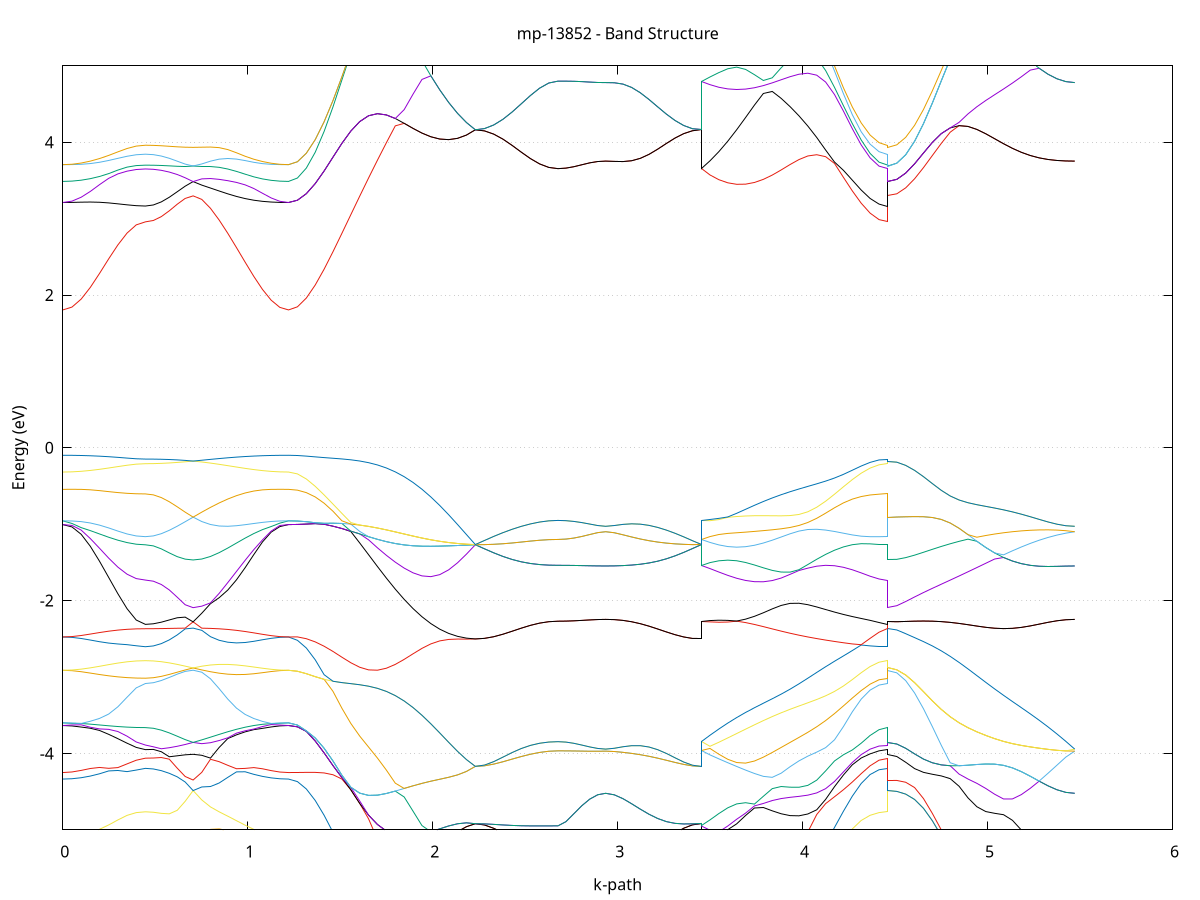 set title 'mp-13852 - Band Structure'
set xlabel 'k-path'
set ylabel 'Energy (eV)'
set grid y
set yrange [-5:5]
set terminal png size 800,600
set output 'mp-13852_bands_gnuplot.png'
plot '-' using 1:2 with lines notitle, '-' using 1:2 with lines notitle, '-' using 1:2 with lines notitle, '-' using 1:2 with lines notitle, '-' using 1:2 with lines notitle, '-' using 1:2 with lines notitle, '-' using 1:2 with lines notitle, '-' using 1:2 with lines notitle, '-' using 1:2 with lines notitle, '-' using 1:2 with lines notitle, '-' using 1:2 with lines notitle, '-' using 1:2 with lines notitle, '-' using 1:2 with lines notitle, '-' using 1:2 with lines notitle, '-' using 1:2 with lines notitle, '-' using 1:2 with lines notitle, '-' using 1:2 with lines notitle, '-' using 1:2 with lines notitle, '-' using 1:2 with lines notitle, '-' using 1:2 with lines notitle, '-' using 1:2 with lines notitle, '-' using 1:2 with lines notitle, '-' using 1:2 with lines notitle, '-' using 1:2 with lines notitle, '-' using 1:2 with lines notitle, '-' using 1:2 with lines notitle, '-' using 1:2 with lines notitle, '-' using 1:2 with lines notitle, '-' using 1:2 with lines notitle, '-' using 1:2 with lines notitle, '-' using 1:2 with lines notitle, '-' using 1:2 with lines notitle, '-' using 1:2 with lines notitle, '-' using 1:2 with lines notitle, '-' using 1:2 with lines notitle, '-' using 1:2 with lines notitle, '-' using 1:2 with lines notitle, '-' using 1:2 with lines notitle, '-' using 1:2 with lines notitle, '-' using 1:2 with lines notitle, '-' using 1:2 with lines notitle, '-' using 1:2 with lines notitle, '-' using 1:2 with lines notitle, '-' using 1:2 with lines notitle, '-' using 1:2 with lines notitle, '-' using 1:2 with lines notitle, '-' using 1:2 with lines notitle, '-' using 1:2 with lines notitle, '-' using 1:2 with lines notitle, '-' using 1:2 with lines notitle, '-' using 1:2 with lines notitle, '-' using 1:2 with lines notitle, '-' using 1:2 with lines notitle, '-' using 1:2 with lines notitle, '-' using 1:2 with lines notitle, '-' using 1:2 with lines notitle, '-' using 1:2 with lines notitle, '-' using 1:2 with lines notitle, '-' using 1:2 with lines notitle, '-' using 1:2 with lines notitle, '-' using 1:2 with lines notitle, '-' using 1:2 with lines notitle, '-' using 1:2 with lines notitle, '-' using 1:2 with lines notitle, '-' using 1:2 with lines notitle, '-' using 1:2 with lines notitle, '-' using 1:2 with lines notitle, '-' using 1:2 with lines notitle, '-' using 1:2 with lines notitle, '-' using 1:2 with lines notitle, '-' using 1:2 with lines notitle, '-' using 1:2 with lines notitle, '-' using 1:2 with lines notitle, '-' using 1:2 with lines notitle, '-' using 1:2 with lines notitle, '-' using 1:2 with lines notitle, '-' using 1:2 with lines notitle, '-' using 1:2 with lines notitle, '-' using 1:2 with lines notitle, '-' using 1:2 with lines notitle, '-' using 1:2 with lines notitle, '-' using 1:2 with lines notitle, '-' using 1:2 with lines notitle, '-' using 1:2 with lines notitle, '-' using 1:2 with lines notitle, '-' using 1:2 with lines notitle, '-' using 1:2 with lines notitle, '-' using 1:2 with lines notitle, '-' using 1:2 with lines notitle, '-' using 1:2 with lines notitle, '-' using 1:2 with lines notitle, '-' using 1:2 with lines notitle, '-' using 1:2 with lines notitle, '-' using 1:2 with lines notitle, '-' using 1:2 with lines notitle, '-' using 1:2 with lines notitle, '-' using 1:2 with lines notitle, '-' using 1:2 with lines notitle, '-' using 1:2 with lines notitle, '-' using 1:2 with lines notitle, '-' using 1:2 with lines notitle, '-' using 1:2 with lines notitle, '-' using 1:2 with lines notitle, '-' using 1:2 with lines notitle, '-' using 1:2 with lines notitle, '-' using 1:2 with lines notitle, '-' using 1:2 with lines notitle, '-' using 1:2 with lines notitle, '-' using 1:2 with lines notitle, '-' using 1:2 with lines notitle, '-' using 1:2 with lines notitle, '-' using 1:2 with lines notitle, '-' using 1:2 with lines notitle, '-' using 1:2 with lines notitle, '-' using 1:2 with lines notitle, '-' using 1:2 with lines notitle, '-' using 1:2 with lines notitle, '-' using 1:2 with lines notitle, '-' using 1:2 with lines notitle, '-' using 1:2 with lines notitle, '-' using 1:2 with lines notitle, '-' using 1:2 with lines notitle, '-' using 1:2 with lines notitle, '-' using 1:2 with lines notitle, '-' using 1:2 with lines notitle, '-' using 1:2 with lines notitle, '-' using 1:2 with lines notitle, '-' using 1:2 with lines notitle
0.000000 -24.066817
0.049636 -24.066717
0.099272 -24.066317
0.148909 -24.065717
0.198545 -24.064817
0.248181 -24.063717
0.297817 -24.062417
0.347454 -24.061017
0.397090 -24.059717
0.446726 -24.059017
0.446726 -24.059017
0.489712 -24.058917
0.532698 -24.058717
0.575685 -24.058317
0.618671 -24.057817
0.661657 -24.057317
0.704643 -24.057117
0.704643 -24.057117
0.751537 -24.057517
0.798431 -24.058717
0.845325 -24.060117
0.892220 -24.061517
0.939114 -24.062817
0.986008 -24.064017
1.032902 -24.065017
1.079796 -24.065817
1.126690 -24.066417
1.173584 -24.066717
1.220478 -24.066817
1.220478 -24.066817
1.268580 -24.066317
1.316682 -24.065017
1.364784 -24.062717
1.412886 -24.059717
1.460988 -24.056117
1.509089 -24.052017
1.557191 -24.047817
1.605293 -24.043717
1.653395 -24.039917
1.701497 -24.036817
1.749599 -24.034517
1.797701 -24.033017
1.845803 -24.032317
1.893905 -24.032217
1.942007 -24.032517
1.990109 -24.033017
2.038211 -24.033617
2.086312 -24.034117
2.134414 -24.034417
2.182516 -24.034617
2.230618 -24.034517
2.230618 -24.034517
2.280254 -24.034517
2.329891 -24.034617
2.379527 -24.034717
2.429163 -24.034917
2.478799 -24.035117
2.528435 -24.035317
2.578072 -24.035417
2.627708 -24.035517
2.677344 -24.035517
2.677344 -24.035517
2.720330 -24.035517
2.763317 -24.035617
2.806303 -24.035617
2.849289 -24.035617
2.892275 -24.035717
2.935261 -24.035717
2.935261 -24.035717
2.982156 -24.035617
3.029050 -24.035617
3.075944 -24.035517
3.122838 -24.035417
3.169732 -24.035217
3.216626 -24.035017
3.263520 -24.034917
3.310414 -24.034717
3.357308 -24.034617
3.404202 -24.034517
3.451096 -24.034517
3.451096 -24.035517
3.499198 -24.035517
3.547300 -24.035117
3.595402 -24.034417
3.643504 -24.033417
3.691606 -24.032317
3.739708 -24.031217
3.787810 -24.030317
3.835911 -24.030517
3.884013 -24.031417
3.932115 -24.032917
3.980217 -24.034917
4.028319 -24.037517
4.076421 -24.040517
4.124523 -24.043717
4.172625 -24.047017
4.220727 -24.050217
4.268829 -24.053117
4.316931 -24.055617
4.365033 -24.057417
4.413134 -24.058617
4.461236 -24.059017
4.461236 -24.057117
4.509338 -24.056717
4.557440 -24.055617
4.605542 -24.053917
4.653644 -24.051617
4.701746 -24.048917
4.749848 -24.045917
4.797950 -24.042917
4.846052 -24.039917
4.894154 -24.037117
4.942256 -24.034717
4.990357 -24.032717
5.038459 -24.031117
5.086561 -24.029917
5.134663 -24.029817
5.182765 -24.030917
5.230867 -24.032117
5.278969 -24.033317
5.327071 -24.034317
5.375173 -24.035017
5.423275 -24.035517
5.471377 -24.035717
e
0.000000 -24.039917
0.049636 -24.040117
0.099272 -24.041017
0.148909 -24.042717
0.198545 -24.044817
0.248181 -24.047017
0.297817 -24.049317
0.347454 -24.051417
0.397090 -24.053217
0.446726 -24.054117
0.446726 -24.054117
0.489712 -24.054017
0.532698 -24.053817
0.575685 -24.053417
0.618671 -24.052817
0.661657 -24.052117
0.704643 -24.051317
0.704643 -24.051317
0.751537 -24.051617
0.798431 -24.051017
0.845325 -24.049717
0.892220 -24.048217
0.939114 -24.046517
0.986008 -24.044717
1.032902 -24.043017
1.079796 -24.041517
1.126690 -24.040517
1.173584 -24.040017
1.220478 -24.039917
1.220478 -24.039917
1.268580 -24.039717
1.316682 -24.038917
1.364784 -24.037717
1.412886 -24.036117
1.460988 -24.034317
1.509089 -24.032517
1.557191 -24.030817
1.605293 -24.029317
1.653395 -24.028217
1.701497 -24.027417
1.749599 -24.027117
1.797701 -24.027317
1.845803 -24.027717
1.893905 -24.028517
1.942007 -24.029517
1.990109 -24.030617
2.038211 -24.031617
2.086312 -24.032617
2.134414 -24.033517
2.182516 -24.034117
2.230618 -24.034517
2.230618 -24.034517
2.280254 -24.034517
2.329891 -24.034617
2.379527 -24.034717
2.429163 -24.034917
2.478799 -24.035117
2.528435 -24.035317
2.578072 -24.035417
2.627708 -24.035517
2.677344 -24.035517
2.677344 -24.035517
2.720330 -24.035517
2.763317 -24.035617
2.806303 -24.035617
2.849289 -24.035617
2.892275 -24.035717
2.935261 -24.035717
2.935261 -24.035717
2.982156 -24.035617
3.029050 -24.035617
3.075944 -24.035517
3.122838 -24.035417
3.169732 -24.035217
3.216626 -24.035017
3.263520 -24.034917
3.310414 -24.034717
3.357308 -24.034617
3.404202 -24.034517
3.451096 -24.034517
3.451096 -24.035517
3.499198 -24.035317
3.547300 -24.034717
3.595402 -24.033917
3.643504 -24.032917
3.691606 -24.031817
3.739708 -24.030917
3.787810 -24.030117
3.835911 -24.029217
3.884013 -24.028717
3.932115 -24.028817
3.980217 -24.029617
4.028319 -24.031417
4.076421 -24.034017
4.124523 -24.037217
4.172625 -24.040817
4.220727 -24.044317
4.268829 -24.047517
4.316931 -24.050317
4.365033 -24.052317
4.413134 -24.053617
4.461236 -24.054117
4.461236 -24.051317
4.509338 -24.050917
4.557440 -24.049717
4.605542 -24.047717
4.653644 -24.045217
4.701746 -24.042217
4.749848 -24.039017
4.797950 -24.035817
4.846052 -24.033017
4.894154 -24.030717
4.942256 -24.029217
4.990357 -24.028417
5.038459 -24.028417
5.086561 -24.028917
5.134663 -24.029817
5.182765 -24.030917
5.230867 -24.032117
5.278969 -24.033317
5.327071 -24.034217
5.375173 -24.035017
5.423275 -24.035517
5.471377 -24.035717
e
0.000000 -24.039317
0.049636 -24.039517
0.099272 -24.039517
0.148909 -24.039417
0.198545 -24.039217
0.248181 -24.039017
0.297817 -24.038917
0.347454 -24.038917
0.397090 -24.038917
0.446726 -24.038817
0.446726 -24.038817
0.489712 -24.041217
0.532698 -24.043717
0.575685 -24.046017
0.618671 -24.048117
0.661657 -24.050017
0.704643 -24.051217
0.704643 -24.051217
0.751537 -24.050217
0.798431 -24.049017
0.845325 -24.047817
0.892220 -24.046417
0.939114 -24.045017
0.986008 -24.043717
1.032902 -24.042417
1.079796 -24.041317
1.126690 -24.040317
1.173584 -24.039517
1.220478 -24.039317
1.220478 -24.039317
1.268580 -24.038917
1.316682 -24.037917
1.364784 -24.036317
1.412886 -24.034217
1.460988 -24.031817
1.509089 -24.029217
1.557191 -24.026817
1.605293 -24.024617
1.653395 -24.022717
1.701497 -24.021417
1.749599 -24.020617
1.797701 -24.020317
1.845803 -24.020417
1.893905 -24.020817
1.942007 -24.021417
1.990109 -24.021917
2.038211 -24.022417
2.086312 -24.022717
2.134414 -24.022617
2.182516 -24.022317
2.230618 -24.021517
2.230618 -24.021517
2.280254 -24.021517
2.329891 -24.021617
2.379527 -24.021717
2.429163 -24.021917
2.478799 -24.022117
2.528435 -24.022217
2.578072 -24.022317
2.627708 -24.022417
2.677344 -24.022417
2.677344 -24.022417
2.720330 -24.022417
2.763317 -24.022517
2.806303 -24.022517
2.849289 -24.022517
2.892275 -24.022517
2.935261 -24.022517
2.935261 -24.022517
2.982156 -24.022517
3.029050 -24.022517
3.075944 -24.022417
3.122838 -24.022317
3.169732 -24.022217
3.216626 -24.022017
3.263520 -24.021917
3.310414 -24.021717
3.357308 -24.021617
3.404202 -24.021517
3.451096 -24.021517
3.451096 -24.022417
3.499198 -24.023817
3.547300 -24.024817
3.595402 -24.025617
3.643504 -24.026117
3.691606 -24.026317
3.739708 -24.026517
3.787810 -24.026317
3.835911 -24.025917
3.884013 -24.025417
3.932115 -24.025117
3.980217 -24.025217
4.028319 -24.025717
4.076421 -24.026817
4.124523 -24.028217
4.172625 -24.030017
4.220727 -24.032017
4.268829 -24.033917
4.316931 -24.035917
4.365033 -24.037517
4.413134 -24.038517
4.461236 -24.038817
4.461236 -24.051217
4.509338 -24.050817
4.557440 -24.049617
4.605542 -24.047717
4.653644 -24.045117
4.701746 -24.042117
4.749848 -24.038917
4.797950 -24.035817
4.846052 -24.032917
4.894154 -24.030717
4.942256 -24.029117
4.990357 -24.028417
5.038459 -24.028317
5.086561 -24.028917
5.134663 -24.029017
5.182765 -24.028317
5.230867 -24.027717
5.278969 -24.027017
5.327071 -24.026317
5.375173 -24.025417
5.423275 -24.024117
5.471377 -24.022517
e
0.000000 -24.039217
0.049636 -24.039217
0.099272 -24.039117
0.148909 -24.039117
0.198545 -24.039017
0.248181 -24.038817
0.297817 -24.038617
0.347454 -24.038417
0.397090 -24.038317
0.446726 -24.038217
0.446726 -24.038217
0.489712 -24.035817
0.532698 -24.032917
0.575685 -24.029917
0.618671 -24.026917
0.661657 -24.023817
0.704643 -24.020817
0.704643 -24.020817
0.751537 -24.024017
0.798431 -24.026917
0.845325 -24.029617
0.892220 -24.031917
0.939114 -24.033917
0.986008 -24.035617
1.032902 -24.037017
1.079796 -24.038117
1.126690 -24.038817
1.173584 -24.039217
1.220478 -24.039217
1.220478 -24.039217
1.268580 -24.038817
1.316682 -24.037817
1.364784 -24.036217
1.412886 -24.034117
1.460988 -24.031717
1.509089 -24.029217
1.557191 -24.026717
1.605293 -24.024517
1.653395 -24.022717
1.701497 -24.021317
1.749599 -24.020517
1.797701 -24.020217
1.845803 -24.020317
1.893905 -24.020717
1.942007 -24.021317
1.990109 -24.021917
2.038211 -24.022317
2.086312 -24.022617
2.134414 -24.022617
2.182516 -24.022217
2.230618 -24.021517
2.230618 -24.021517
2.280254 -24.021517
2.329891 -24.021617
2.379527 -24.021717
2.429163 -24.021917
2.478799 -24.022117
2.528435 -24.022217
2.578072 -24.022317
2.627708 -24.022417
2.677344 -24.022417
2.677344 -24.022417
2.720330 -24.022417
2.763317 -24.022517
2.806303 -24.022517
2.849289 -24.022517
2.892275 -24.022517
2.935261 -24.022517
2.935261 -24.022517
2.982156 -24.022517
3.029050 -24.022517
3.075944 -24.022417
3.122838 -24.022317
3.169732 -24.022217
3.216626 -24.022017
3.263520 -24.021917
3.310414 -24.021717
3.357308 -24.021617
3.404202 -24.021517
3.451096 -24.021517
3.451096 -24.022417
3.499198 -24.022717
3.547300 -24.022917
3.595402 -24.022817
3.643504 -24.022417
3.691606 -24.021817
3.739708 -24.021217
3.787810 -24.020617
3.835911 -24.020217
3.884013 -24.020217
3.932115 -24.020617
3.980217 -24.021617
4.028319 -24.022917
4.076421 -24.024717
4.124523 -24.026817
4.172625 -24.029217
4.220727 -24.031617
4.268829 -24.033917
4.316931 -24.035717
4.365033 -24.037017
4.413134 -24.037917
4.461236 -24.038217
4.461236 -24.020817
4.509338 -24.020617
4.557440 -24.019817
4.605542 -24.018617
4.653644 -24.017217
4.701746 -24.015717
4.749848 -24.014217
4.797950 -24.012917
4.846052 -24.011817
4.894154 -24.011217
4.942256 -24.010917
4.990357 -24.011017
5.038459 -24.011717
5.086561 -24.012817
5.134663 -24.014217
5.182765 -24.015817
5.230867 -24.017417
5.278969 -24.019017
5.327071 -24.020317
5.375173 -24.021217
5.423275 -24.021917
5.471377 -24.022517
e
0.000000 -23.996517
0.049636 -23.996617
0.099272 -23.996917
0.148909 -23.997417
0.198545 -23.997917
0.248181 -23.998517
0.297817 -23.999117
0.347454 -23.999517
0.397090 -23.999817
0.446726 -23.999917
0.446726 -23.999917
0.489712 -24.003017
0.532698 -24.006817
0.575685 -24.010617
0.618671 -24.014217
0.661657 -24.017617
0.704643 -24.020817
0.704643 -24.020817
0.751537 -24.017417
0.798431 -24.014117
0.845325 -24.011017
0.892220 -24.007917
0.939114 -24.005117
0.986008 -24.002617
1.032902 -24.000517
1.079796 -23.998717
1.126690 -23.997417
1.173584 -23.996617
1.220478 -23.996517
1.220478 -23.996517
1.268580 -23.996117
1.316682 -23.995917
1.364784 -23.996017
1.412886 -23.996017
1.460988 -23.996017
1.509089 -23.996017
1.557191 -23.995717
1.605293 -23.995217
1.653395 -23.994317
1.701497 -23.992917
1.749599 -23.993017
1.797701 -23.996517
1.845803 -24.000217
1.893905 -24.003817
1.942007 -24.007417
1.990109 -24.010717
2.038211 -24.013717
2.086312 -24.016317
2.134414 -24.018517
2.182516 -24.020217
2.230618 -24.021417
2.230618 -24.021417
2.280254 -24.021417
2.329891 -24.021517
2.379527 -24.021617
2.429163 -24.021617
2.478799 -24.021717
2.528435 -24.021817
2.578072 -24.021917
2.627708 -24.021917
2.677344 -24.022017
2.677344 -24.022017
2.720330 -24.022017
2.763317 -24.022017
2.806303 -24.022017
2.849289 -24.022017
2.892275 -24.022117
2.935261 -24.022117
2.935261 -24.022117
2.982156 -24.022117
3.029050 -24.022017
3.075944 -24.021917
3.122838 -24.021917
3.169732 -24.021817
3.216626 -24.021717
3.263520 -24.021617
3.310414 -24.021517
3.357308 -24.021517
3.404202 -24.021417
3.451096 -24.021417
3.451096 -24.022017
3.499198 -24.020917
3.547300 -24.019417
3.595402 -24.017517
3.643504 -24.015117
3.691606 -24.012417
3.739708 -24.009417
3.787810 -24.006117
3.835911 -24.002817
3.884013 -23.999617
3.932115 -23.996617
3.980217 -23.994017
4.028319 -23.993217
4.076421 -23.993717
4.124523 -23.994317
4.172625 -23.994917
4.220727 -23.995517
4.268829 -23.996117
4.316931 -23.997117
4.365033 -23.998617
4.413134 -23.999617
4.461236 -23.999917
4.461236 -24.020817
4.509338 -24.020517
4.557440 -24.019717
4.605542 -24.018617
4.653644 -24.017217
4.701746 -24.015617
4.749848 -24.014117
4.797950 -24.012817
4.846052 -24.011817
4.894154 -24.011117
4.942256 -24.010817
4.990357 -24.010917
5.038459 -24.011617
5.086561 -24.012717
5.134663 -24.014117
5.182765 -24.015817
5.230867 -24.017417
5.278969 -24.018917
5.327071 -24.020217
5.375173 -24.021217
5.423275 -24.021917
5.471377 -24.022117
e
0.000000 -23.996417
0.049636 -23.996217
0.099272 -23.996317
0.148909 -23.996517
0.198545 -23.996717
0.248181 -23.997017
0.297817 -23.997317
0.347454 -23.997517
0.397090 -23.997717
0.446726 -23.997717
0.446726 -23.997717
0.489712 -23.994617
0.532698 -23.990517
0.575685 -23.986517
0.618671 -23.982517
0.661657 -23.978717
0.704643 -23.975217
0.704643 -23.975217
0.751537 -23.977417
0.798431 -23.979817
0.845325 -23.982417
0.892220 -23.985017
0.939114 -23.987517
0.986008 -23.989917
1.032902 -23.992017
1.079796 -23.993817
1.126690 -23.995217
1.173584 -23.996117
1.220478 -23.996417
1.220478 -23.996417
1.268580 -23.996017
1.316682 -23.994917
1.364784 -23.993217
1.412886 -23.991117
1.460988 -23.988917
1.509089 -23.987117
1.557191 -23.986117
1.605293 -23.986317
1.653395 -23.987617
1.701497 -23.990017
1.749599 -23.992917
1.797701 -23.996417
1.845803 -24.000117
1.893905 -24.003817
1.942007 -24.007317
1.990109 -24.010717
2.038211 -24.013717
2.086312 -24.016317
2.134414 -24.018417
2.182516 -24.020117
2.230618 -24.021417
2.230618 -24.021417
2.280254 -24.021417
2.329891 -24.021517
2.379527 -24.021617
2.429163 -24.021617
2.478799 -24.021717
2.528435 -24.021817
2.578072 -24.021917
2.627708 -24.021917
2.677344 -24.022017
2.677344 -24.022017
2.720330 -24.022017
2.763317 -24.022017
2.806303 -24.022017
2.849289 -24.022017
2.892275 -24.022117
2.935261 -24.022117
2.935261 -24.022117
2.982156 -24.022017
3.029050 -24.022017
3.075944 -24.021917
3.122838 -24.021917
3.169732 -24.021817
3.216626 -24.021717
3.263520 -24.021617
3.310414 -24.021517
3.357308 -24.021517
3.404202 -24.021417
3.451096 -24.021417
3.451096 -24.022017
3.499198 -24.020617
3.547300 -24.018417
3.595402 -24.015717
3.643504 -24.012817
3.691606 -24.009417
3.739708 -24.005917
3.787810 -24.002217
3.835911 -23.998717
3.884013 -23.995717
3.932115 -23.993817
3.980217 -23.993117
4.028319 -23.992217
4.076421 -23.991217
4.124523 -23.991217
4.172625 -23.992117
4.220727 -23.993617
4.268829 -23.995417
4.316931 -23.996717
4.365033 -23.997217
4.413134 -23.997617
4.461236 -23.997717
4.461236 -23.975217
4.509338 -23.975017
4.557440 -23.974717
4.605542 -23.974217
4.653644 -23.973517
4.701746 -23.972717
4.749848 -23.971917
4.797950 -23.971117
4.846052 -23.970617
4.894154 -23.974817
4.942256 -23.979817
4.990357 -23.984917
5.038459 -23.989917
5.086561 -23.994917
5.134663 -23.999617
5.182765 -24.004117
5.230867 -24.008217
5.278969 -24.011917
5.327071 -24.015217
5.375173 -24.018117
5.423275 -24.020517
5.471377 -24.022117
e
0.000000 -23.995917
0.049636 -23.995517
0.099272 -23.993817
0.148909 -23.991317
0.198545 -23.988017
0.248181 -23.984417
0.297817 -23.980617
0.347454 -23.976817
0.397090 -23.973117
0.446726 -23.970517
0.446726 -23.970517
0.489712 -23.970617
0.532698 -23.971017
0.575685 -23.971617
0.618671 -23.972517
0.661657 -23.973717
0.704643 -23.975117
0.704643 -23.975117
0.751537 -23.976917
0.798431 -23.978917
0.845325 -23.981217
0.892220 -23.983617
0.939114 -23.986117
0.986008 -23.988617
1.032902 -23.990917
1.079796 -23.993017
1.126690 -23.994617
1.173584 -23.995617
1.220478 -23.995917
1.220478 -23.995917
1.268580 -23.995917
1.316682 -23.994817
1.364784 -23.993117
1.412886 -23.991017
1.460988 -23.988817
1.509089 -23.987017
1.557191 -23.986117
1.605293 -23.986217
1.653395 -23.987617
1.701497 -23.989917
1.749599 -23.991017
1.797701 -23.988517
1.845803 -23.985617
1.893905 -23.982617
1.942007 -23.979617
1.990109 -23.976817
2.038211 -23.974117
2.086312 -23.971817
2.134414 -23.969717
2.182516 -23.967917
2.230618 -23.966217
2.230618 -23.966217
2.280254 -23.966117
2.329891 -23.965717
2.379527 -23.965217
2.429163 -23.964517
2.478799 -23.963717
2.528435 -23.963117
2.578072 -23.962517
2.627708 -23.962117
2.677344 -23.962017
2.677344 -23.962017
2.720330 -23.962017
2.763317 -23.961917
2.806303 -23.961717
2.849289 -23.961617
2.892275 -23.961517
2.935261 -23.961417
2.935261 -23.961417
2.982156 -23.961517
3.029050 -23.961717
3.075944 -23.962117
3.122838 -23.962617
3.169732 -23.963217
3.216626 -23.963917
3.263520 -23.964617
3.310414 -23.965317
3.357308 -23.965817
3.404202 -23.966117
3.451096 -23.966217
3.451096 -23.962017
3.499198 -23.962717
3.547300 -23.963717
3.595402 -23.964917
3.643504 -23.966317
3.691606 -23.967917
3.739708 -23.969717
3.787810 -23.971517
3.835911 -23.973017
3.884013 -23.973817
3.932115 -23.973417
3.980217 -23.971417
4.028319 -23.968217
4.076421 -23.964717
4.124523 -23.965517
4.172625 -23.966417
4.220727 -23.967517
4.268829 -23.968517
4.316931 -23.969317
4.365033 -23.970017
4.413134 -23.970417
4.461236 -23.970517
4.461236 -23.975117
4.509338 -23.974917
4.557440 -23.974617
4.605542 -23.974117
4.653644 -23.973417
4.701746 -23.972617
4.749848 -23.971817
4.797950 -23.971117
4.846052 -23.970517
4.894154 -23.970117
4.942256 -23.969617
4.990357 -23.969017
5.038459 -23.968217
5.086561 -23.967217
5.134663 -23.966117
5.182765 -23.965017
5.230867 -23.963917
5.278969 -23.963117
5.327071 -23.962417
5.375173 -23.961917
5.423275 -23.961617
5.471377 -23.961417
e
0.000000 -23.959117
0.049636 -23.959217
0.099272 -23.959317
0.148909 -23.959717
0.198545 -23.960217
0.248181 -23.961117
0.297817 -23.962517
0.347454 -23.964317
0.397090 -23.966717
0.446726 -23.968917
0.446726 -23.968917
0.489712 -23.969117
0.532698 -23.969717
0.575685 -23.970617
0.618671 -23.971817
0.661657 -23.973417
0.704643 -23.975117
0.704643 -23.975117
0.751537 -23.971517
0.798431 -23.968417
0.845325 -23.965717
0.892220 -23.963617
0.939114 -23.962017
0.986008 -23.960817
1.032902 -23.960117
1.079796 -23.959617
1.126690 -23.959317
1.173584 -23.959217
1.220478 -23.959117
1.220478 -23.959117
1.268580 -23.958817
1.316682 -23.957917
1.364784 -23.956417
1.412886 -23.954317
1.460988 -23.951617
1.509089 -23.948717
1.557191 -23.946417
1.605293 -23.946617
1.653395 -23.948217
1.701497 -23.950217
1.749599 -23.952117
1.797701 -23.954017
1.845803 -23.955817
1.893905 -23.957317
1.942007 -23.958717
1.990109 -23.960017
2.038211 -23.961117
2.086312 -23.962317
2.134414 -23.963517
2.182516 -23.964817
2.230618 -23.966217
2.230618 -23.966217
2.280254 -23.966117
2.329891 -23.965717
2.379527 -23.965217
2.429163 -23.964517
2.478799 -23.963717
2.528435 -23.963117
2.578072 -23.962517
2.627708 -23.962117
2.677344 -23.962017
2.677344 -23.962017
2.720330 -23.962017
2.763317 -23.961917
2.806303 -23.961717
2.849289 -23.961617
2.892275 -23.961517
2.935261 -23.961417
2.935261 -23.961417
2.982156 -23.961517
3.029050 -23.961717
3.075944 -23.962117
3.122838 -23.962617
3.169732 -23.963217
3.216626 -23.963917
3.263520 -23.964617
3.310414 -23.965317
3.357308 -23.965817
3.404202 -23.966117
3.451096 -23.966217
3.451096 -23.962017
3.499198 -23.961517
3.547300 -23.961117
3.595402 -23.960917
3.643504 -23.960917
3.691606 -23.961017
3.739708 -23.961217
3.787810 -23.961517
3.835911 -23.961917
3.884013 -23.962417
3.932115 -23.962917
3.980217 -23.963417
4.028319 -23.964017
4.076421 -23.964617
4.124523 -23.961117
4.172625 -23.959117
4.220727 -23.959917
4.268829 -23.962517
4.316931 -23.965217
4.365033 -23.967217
4.413134 -23.968517
4.461236 -23.968917
4.461236 -23.975117
4.509338 -23.974717
4.557440 -23.973117
4.605542 -23.970817
4.653644 -23.967917
4.701746 -23.965317
4.749848 -23.964517
4.797950 -23.966517
4.846052 -23.970317
4.894154 -23.970017
4.942256 -23.969617
4.990357 -23.968917
5.038459 -23.968117
5.086561 -23.967117
5.134663 -23.966017
5.182765 -23.964917
5.230867 -23.963917
5.278969 -23.963117
5.327071 -23.962417
5.375173 -23.961917
5.423275 -23.961617
5.471377 -23.961417
e
0.000000 -23.932317
0.049636 -23.932317
0.099272 -23.932317
0.148909 -23.932417
0.198545 -23.932517
0.248181 -23.932517
0.297817 -23.932617
0.347454 -23.932717
0.397090 -23.932717
0.446726 -23.932717
0.446726 -23.932717
0.489712 -23.932717
0.532698 -23.932717
0.575685 -23.932717
0.618671 -23.932717
0.661657 -23.932817
0.704643 -23.932817
0.704643 -23.932817
0.751537 -23.932717
0.798431 -23.932717
0.845325 -23.932717
0.892220 -23.932717
0.939114 -23.932617
0.986008 -23.932517
1.032902 -23.932417
1.079796 -23.932417
1.126690 -23.932317
1.173584 -23.932317
1.220478 -23.932317
1.220478 -23.932317
1.268580 -23.932517
1.316682 -23.933117
1.364784 -23.934217
1.412886 -23.935517
1.460988 -23.937117
1.509089 -23.938517
1.557191 -23.938617
1.605293 -23.935917
1.653395 -23.931117
1.701497 -23.925417
1.749599 -23.919317
1.797701 -23.913517
1.845803 -23.909417
1.893905 -23.905917
1.942007 -23.903017
1.990109 -23.900717
2.038211 -23.898917
2.086312 -23.897617
2.134414 -23.896617
2.182516 -23.896017
2.230618 -23.895617
2.230618 -23.895617
2.280254 -23.895617
2.329891 -23.895717
2.379527 -23.895917
2.429163 -23.896217
2.478799 -23.896417
2.528435 -23.896717
2.578072 -23.896917
2.627708 -23.897117
2.677344 -23.897117
2.677344 -23.897117
2.720330 -23.897217
2.763317 -23.897417
2.806303 -23.897617
2.849289 -23.897817
2.892275 -23.897917
2.935261 -23.898017
2.935261 -23.898017
2.982156 -23.897917
3.029050 -23.897717
3.075944 -23.897517
3.122838 -23.897217
3.169732 -23.896817
3.216626 -23.896517
3.263520 -23.896217
3.310414 -23.895917
3.357308 -23.895717
3.404202 -23.895617
3.451096 -23.895617
3.451096 -23.897117
3.499198 -23.897317
3.547300 -23.897717
3.595402 -23.898417
3.643504 -23.899417
3.691606 -23.900817
3.739708 -23.902717
3.787810 -23.905017
3.835911 -23.907617
3.884013 -23.912017
3.932115 -23.917617
3.980217 -23.923817
4.028319 -23.930217
4.076421 -23.936317
4.124523 -23.941717
4.172625 -23.945017
4.220727 -23.944917
4.268829 -23.942317
4.316931 -23.939117
4.365033 -23.936017
4.413134 -23.933717
4.461236 -23.932717
4.461236 -23.932817
4.509338 -23.933917
4.557440 -23.936417
4.605542 -23.939617
4.653644 -23.942717
4.701746 -23.944917
4.749848 -23.944817
4.797950 -23.941617
4.846052 -23.936317
4.894154 -23.930117
4.942256 -23.923717
4.990357 -23.917417
5.038459 -23.911717
5.086561 -23.906817
5.134663 -23.903517
5.182765 -23.901817
5.230867 -23.900517
5.278969 -23.899617
5.327071 -23.898817
5.375173 -23.898317
5.423275 -23.898017
5.471377 -23.898017
e
0.000000 -23.919717
0.049636 -23.919717
0.099272 -23.919817
0.148909 -23.920017
0.198545 -23.920217
0.248181 -23.920517
0.297817 -23.920717
0.347454 -23.920917
0.397090 -23.921017
0.446726 -23.921117
0.446726 -23.921117
0.489712 -23.921317
0.532698 -23.921817
0.575685 -23.922517
0.618671 -23.923017
0.661657 -23.923417
0.704643 -23.923517
0.704643 -23.923517
0.751537 -23.923417
0.798431 -23.922817
0.845325 -23.922017
0.892220 -23.920817
0.939114 -23.920417
0.986008 -23.920317
1.032902 -23.920117
1.079796 -23.919917
1.126690 -23.919817
1.173584 -23.919717
1.220478 -23.919717
1.220478 -23.919717
1.268580 -23.920817
1.316682 -23.923117
1.364784 -23.925717
1.412886 -23.928217
1.460988 -23.930117
1.509089 -23.931017
1.557191 -23.930817
1.605293 -23.929117
1.653395 -23.926117
1.701497 -23.922317
1.749599 -23.917917
1.797701 -23.913517
1.845803 -23.909417
1.893905 -23.905917
1.942007 -23.902917
1.990109 -23.900617
2.038211 -23.898917
2.086312 -23.897517
2.134414 -23.896617
2.182516 -23.895917
2.230618 -23.895617
2.230618 -23.895617
2.280254 -23.895617
2.329891 -23.895717
2.379527 -23.895917
2.429163 -23.896217
2.478799 -23.896417
2.528435 -23.896717
2.578072 -23.896917
2.627708 -23.897117
2.677344 -23.897117
2.677344 -23.897117
2.720330 -23.897217
2.763317 -23.897417
2.806303 -23.897617
2.849289 -23.897817
2.892275 -23.897917
2.935261 -23.898017
2.935261 -23.898017
2.982156 -23.897917
3.029050 -23.897717
3.075944 -23.897517
3.122838 -23.897217
3.169732 -23.896817
3.216626 -23.896517
3.263520 -23.896217
3.310414 -23.895917
3.357308 -23.895717
3.404202 -23.895617
3.451096 -23.895617
3.451096 -23.897117
3.499198 -23.897217
3.547300 -23.897417
3.595402 -23.897817
3.643504 -23.898417
3.691606 -23.899117
3.739708 -23.900417
3.787810 -23.903217
3.835911 -23.907117
3.884013 -23.910417
3.932115 -23.913317
3.980217 -23.918117
4.028319 -23.922517
4.076421 -23.926017
4.124523 -23.928417
4.172625 -23.929417
4.220727 -23.929117
4.268829 -23.927917
4.316931 -23.926117
4.365033 -23.924017
4.413134 -23.922017
4.461236 -23.921117
4.461236 -23.923517
4.509338 -23.922717
4.557440 -23.921617
4.605542 -23.922817
4.653644 -23.923917
4.701746 -23.924517
4.749848 -23.924617
4.797950 -23.923717
4.846052 -23.921917
4.894154 -23.919217
4.942256 -23.915817
4.990357 -23.912117
5.038459 -23.908617
5.086561 -23.905717
5.134663 -23.903517
5.182765 -23.901817
5.230867 -23.900517
5.278969 -23.899617
5.327071 -23.898817
5.375173 -23.898317
5.423275 -23.898017
5.471377 -23.898017
e
0.000000 -23.919617
0.049636 -23.919517
0.099272 -23.919517
0.148909 -23.919417
0.198545 -23.919417
0.248181 -23.919317
0.297817 -23.919217
0.347454 -23.920117
0.397090 -23.920817
0.446726 -23.921017
0.446726 -23.921017
0.489712 -23.921017
0.532698 -23.920917
0.575685 -23.920817
0.618671 -23.920617
0.661657 -23.920517
0.704643 -23.920317
0.704643 -23.920317
0.751537 -23.920417
0.798431 -23.920517
0.845325 -23.920617
0.892220 -23.920517
0.939114 -23.919417
0.986008 -23.919417
1.032902 -23.919517
1.079796 -23.919517
1.126690 -23.919517
1.173584 -23.919617
1.220478 -23.919617
1.220478 -23.919617
1.268580 -23.920717
1.316682 -23.923017
1.364784 -23.925717
1.412886 -23.928117
1.460988 -23.930017
1.509089 -23.931017
1.557191 -23.930717
1.605293 -23.929117
1.653395 -23.926117
1.701497 -23.922217
1.749599 -23.917917
1.797701 -23.913117
1.845803 -23.906817
1.893905 -23.900817
1.942007 -23.896017
1.990109 -23.895817
2.038211 -23.895517
2.086312 -23.895417
2.134414 -23.895317
2.182516 -23.895417
2.230618 -23.895517
2.230618 -23.895517
2.280254 -23.895517
2.329891 -23.895317
2.379527 -23.895017
2.429163 -23.894617
2.478799 -23.894217
2.528435 -23.893817
2.578072 -23.893517
2.627708 -23.893317
2.677344 -23.893217
2.677344 -23.893217
2.720330 -23.893217
2.763317 -23.892917
2.806303 -23.892617
2.849289 -23.892417
2.892275 -23.892217
2.935261 -23.892117
2.935261 -23.892117
2.982156 -23.892217
3.029050 -23.892417
3.075944 -23.892817
3.122838 -23.893217
3.169732 -23.893717
3.216626 -23.894217
3.263520 -23.894617
3.310414 -23.895017
3.357308 -23.895317
3.404202 -23.895517
3.451096 -23.895517
3.451096 -23.893217
3.499198 -23.893517
3.547300 -23.894117
3.595402 -23.895017
3.643504 -23.896217
3.691606 -23.897817
3.739708 -23.899617
3.787810 -23.900717
3.835911 -23.903817
3.884013 -23.908317
3.932115 -23.913117
3.980217 -23.915717
4.028319 -23.917817
4.076421 -23.919217
4.124523 -23.920117
4.172625 -23.920517
4.220727 -23.920517
4.268829 -23.920217
4.316931 -23.919917
4.365033 -23.919517
4.413134 -23.920317
4.461236 -23.921017
4.461236 -23.920317
4.509338 -23.920617
4.557440 -23.921517
4.605542 -23.922717
4.653644 -23.923817
4.701746 -23.924517
4.749848 -23.924517
4.797950 -23.923717
4.846052 -23.921917
4.894154 -23.919217
4.942256 -23.915817
4.990357 -23.912117
5.038459 -23.908617
5.086561 -23.905717
5.134663 -23.902917
5.182765 -23.899917
5.230867 -23.897617
5.278969 -23.895917
5.327071 -23.894517
5.375173 -23.893417
5.423275 -23.892717
5.471377 -23.892117
e
0.000000 -23.911617
0.049636 -23.912217
0.099272 -23.913417
0.148909 -23.914717
0.198545 -23.916217
0.248181 -23.917717
0.297817 -23.919017
0.347454 -23.919117
0.397090 -23.919117
0.446726 -23.919117
0.446726 -23.919117
0.489712 -23.919117
0.532698 -23.919317
0.575685 -23.919517
0.618671 -23.919717
0.661657 -23.919917
0.704643 -23.920117
0.704643 -23.920117
0.751537 -23.920017
0.798431 -23.919817
0.845325 -23.919617
0.892220 -23.919517
0.939114 -23.919417
0.986008 -23.917917
1.032902 -23.916317
1.079796 -23.914717
1.126690 -23.913317
1.173584 -23.912217
1.220478 -23.911617
1.220478 -23.911617
1.268580 -23.910917
1.316682 -23.910517
1.364784 -23.909917
1.412886 -23.909117
1.460988 -23.907917
1.509089 -23.906217
1.557191 -23.904217
1.605293 -23.901817
1.653395 -23.899217
1.701497 -23.897617
1.749599 -23.897017
1.797701 -23.896817
1.845803 -23.896517
1.893905 -23.896317
1.942007 -23.895917
1.990109 -23.895717
2.038211 -23.895517
2.086312 -23.895317
2.134414 -23.895317
2.182516 -23.895317
2.230618 -23.895517
2.230618 -23.895517
2.280254 -23.895517
2.329891 -23.895317
2.379527 -23.895017
2.429163 -23.894617
2.478799 -23.894217
2.528435 -23.893817
2.578072 -23.893517
2.627708 -23.893317
2.677344 -23.893217
2.677344 -23.893217
2.720330 -23.893217
2.763317 -23.892917
2.806303 -23.892617
2.849289 -23.892417
2.892275 -23.892217
2.935261 -23.892117
2.935261 -23.892117
2.982156 -23.892217
3.029050 -23.892417
3.075944 -23.892817
3.122838 -23.893217
3.169732 -23.893717
3.216626 -23.894217
3.263520 -23.894617
3.310414 -23.895017
3.357308 -23.895317
3.404202 -23.895517
3.451096 -23.895517
3.451096 -23.893217
3.499198 -23.893217
3.547300 -23.893417
3.595402 -23.893817
3.643504 -23.894517
3.691606 -23.895617
3.739708 -23.897317
3.787810 -23.900117
3.835911 -23.901817
3.884013 -23.903017
3.932115 -23.904517
3.980217 -23.906217
4.028319 -23.908117
4.076421 -23.909917
4.124523 -23.911417
4.172625 -23.912817
4.220727 -23.914117
4.268829 -23.915517
4.316931 -23.917117
4.365033 -23.918817
4.413134 -23.919217
4.461236 -23.919117
4.461236 -23.920117
4.509338 -23.920517
4.557440 -23.921017
4.605542 -23.919017
4.653644 -23.916917
4.701746 -23.914817
4.749848 -23.912717
4.797950 -23.910417
4.846052 -23.908017
4.894154 -23.905517
4.942256 -23.903917
4.990357 -23.902317
5.038459 -23.900217
5.086561 -23.897517
5.134663 -23.895217
5.182765 -23.893917
5.230867 -23.893017
5.278969 -23.892317
5.327071 -23.891917
5.375173 -23.891717
5.423275 -23.891817
5.471377 -23.892117
e
0.000000 -23.911517
0.049636 -23.912217
0.099272 -23.913017
0.148909 -23.913817
0.198545 -23.914617
0.248181 -23.915317
0.297817 -23.915917
0.347454 -23.916317
0.397090 -23.916617
0.446726 -23.916717
0.446726 -23.916717
0.489712 -23.916417
0.532698 -23.915617
0.575685 -23.914617
0.618671 -23.913517
0.661657 -23.912617
0.704643 -23.911717
0.704643 -23.911717
0.751537 -23.912517
0.798431 -23.913217
0.845325 -23.913717
0.892220 -23.914117
0.939114 -23.914217
0.986008 -23.914117
1.032902 -23.913817
1.079796 -23.913317
1.126690 -23.912717
1.173584 -23.912117
1.220478 -23.911517
1.220478 -23.911517
1.268580 -23.910817
1.316682 -23.910517
1.364784 -23.909917
1.412886 -23.909017
1.460988 -23.907817
1.509089 -23.906217
1.557191 -23.904217
1.605293 -23.901717
1.653395 -23.899217
1.701497 -23.897517
1.749599 -23.897017
1.797701 -23.896717
1.845803 -23.896517
1.893905 -23.896217
1.942007 -23.895217
1.990109 -23.890117
2.038211 -23.885717
2.086312 -23.882017
2.134414 -23.879117
2.182516 -23.877017
2.230618 -23.875717
2.230618 -23.875717
2.280254 -23.875817
2.329891 -23.876317
2.379527 -23.877017
2.429163 -23.877717
2.478799 -23.878417
2.528435 -23.878917
2.578072 -23.879417
2.627708 -23.879617
2.677344 -23.879717
2.677344 -23.879717
2.720330 -23.879817
2.763317 -23.879917
2.806303 -23.880117
2.849289 -23.880317
2.892275 -23.880417
2.935261 -23.880417
2.935261 -23.880417
2.982156 -23.880417
3.029050 -23.880217
3.075944 -23.879817
3.122838 -23.879417
3.169732 -23.878917
3.216626 -23.878217
3.263520 -23.877517
3.310414 -23.876917
3.357308 -23.876317
3.404202 -23.875817
3.451096 -23.875717
3.451096 -23.879717
3.499198 -23.880117
3.547300 -23.881117
3.595402 -23.882617
3.643504 -23.884617
3.691606 -23.887017
3.739708 -23.889417
3.787810 -23.892317
3.835911 -23.895117
3.884013 -23.897717
3.932115 -23.899917
3.980217 -23.901617
4.028319 -23.902917
4.076421 -23.904017
4.124523 -23.905617
4.172625 -23.907817
4.220727 -23.909817
4.268829 -23.911617
4.316931 -23.913117
4.365033 -23.914617
4.413134 -23.915917
4.461236 -23.916717
4.461236 -23.911717
4.509338 -23.911417
4.557440 -23.910717
4.605542 -23.909817
4.653644 -23.908917
4.701746 -23.908117
4.749848 -23.907417
4.797950 -23.906717
4.846052 -23.906017
4.894154 -23.905117
4.942256 -23.903817
4.990357 -23.902317
5.038459 -23.900217
5.086561 -23.897517
5.134663 -23.894417
5.182765 -23.891217
5.230867 -23.888117
5.278969 -23.885517
5.327071 -23.883317
5.375173 -23.881717
5.423275 -23.880817
5.471377 -23.880417
e
0.000000 -23.911017
0.049636 -23.910517
0.099272 -23.909917
0.148909 -23.909617
0.198545 -23.909417
0.248181 -23.909317
0.297817 -23.909317
0.347454 -23.909317
0.397090 -23.909417
0.446726 -23.909417
0.446726 -23.909417
0.489712 -23.909417
0.532698 -23.909617
0.575685 -23.909917
0.618671 -23.910317
0.661657 -23.911017
0.704643 -23.911717
0.704643 -23.911717
0.751537 -23.911017
0.798431 -23.910617
0.845325 -23.910417
0.892220 -23.910217
0.939114 -23.910017
0.986008 -23.909917
1.032902 -23.909817
1.079796 -23.909917
1.126690 -23.910117
1.173584 -23.910517
1.220478 -23.911017
1.220478 -23.911017
1.268580 -23.910517
1.316682 -23.908317
1.364784 -23.905717
1.412886 -23.903017
1.460988 -23.900417
1.509089 -23.897917
1.557191 -23.895617
1.605293 -23.895717
1.653395 -23.895317
1.701497 -23.893517
1.749599 -23.890017
1.797701 -23.886017
1.845803 -23.882817
1.893905 -23.881317
1.942007 -23.879717
1.990109 -23.878217
2.038211 -23.876817
2.086312 -23.875717
2.134414 -23.875117
2.182516 -23.875117
2.230618 -23.875717
2.230618 -23.875717
2.280254 -23.875817
2.329891 -23.876317
2.379527 -23.877017
2.429163 -23.877717
2.478799 -23.878417
2.528435 -23.878917
2.578072 -23.879417
2.627708 -23.879617
2.677344 -23.879717
2.677344 -23.879717
2.720330 -23.879817
2.763317 -23.879917
2.806303 -23.880117
2.849289 -23.880317
2.892275 -23.880417
2.935261 -23.880417
2.935261 -23.880417
2.982156 -23.880417
3.029050 -23.880217
3.075944 -23.879817
3.122838 -23.879417
3.169732 -23.878917
3.216626 -23.878217
3.263520 -23.877517
3.310414 -23.876917
3.357308 -23.876317
3.404202 -23.875817
3.451096 -23.875717
3.451096 -23.879717
3.499198 -23.880017
3.547300 -23.880917
3.595402 -23.882417
3.643504 -23.884317
3.691606 -23.886717
3.739708 -23.889317
3.787810 -23.891417
3.835911 -23.893117
3.884013 -23.894617
3.932115 -23.896417
3.980217 -23.898417
4.028319 -23.900717
4.076421 -23.903217
4.124523 -23.904917
4.172625 -23.905817
4.220727 -23.906617
4.268829 -23.907117
4.316931 -23.907417
4.365033 -23.907917
4.413134 -23.909017
4.461236 -23.909417
4.461236 -23.911717
4.509338 -23.911417
4.557440 -23.910617
4.605542 -23.909717
4.653644 -23.908817
4.701746 -23.908117
4.749848 -23.907417
4.797950 -23.906717
4.846052 -23.906017
4.894154 -23.905017
4.942256 -23.903117
4.990357 -23.900817
5.038459 -23.898717
5.086561 -23.896817
5.134663 -23.894417
5.182765 -23.891117
5.230867 -23.888117
5.278969 -23.885517
5.327071 -23.883317
5.375173 -23.881717
5.423275 -23.880817
5.471377 -23.880417
e
0.000000 -23.910917
0.049636 -23.910417
0.099272 -23.909817
0.148909 -23.909217
0.198545 -23.908717
0.248181 -23.908317
0.297817 -23.908017
0.347454 -23.907817
0.397090 -23.907617
0.446726 -23.907617
0.446726 -23.907617
0.489712 -23.907717
0.532698 -23.908017
0.575685 -23.908317
0.618671 -23.908617
0.661657 -23.908817
0.704643 -23.908917
0.704643 -23.908917
0.751537 -23.908817
0.798431 -23.908617
0.845325 -23.908317
0.892220 -23.908117
0.939114 -23.908117
0.986008 -23.908317
1.032902 -23.908617
1.079796 -23.909117
1.126690 -23.909817
1.173584 -23.910417
1.220478 -23.910917
1.220478 -23.910917
1.268580 -23.910417
1.316682 -23.908217
1.364784 -23.905617
1.412886 -23.902917
1.460988 -23.900417
1.509089 -23.897817
1.557191 -23.895517
1.605293 -23.895617
1.653395 -23.895317
1.701497 -23.893417
1.749599 -23.889917
1.797701 -23.886017
1.845803 -23.881917
1.893905 -23.878017
1.942007 -23.874617
1.990109 -23.872217
2.038211 -23.870117
2.086312 -23.868417
2.134414 -23.867117
2.182516 -23.866217
2.230618 -23.865817
2.230618 -23.865817
2.280254 -23.865817
2.329891 -23.865717
2.379527 -23.865517
2.429163 -23.865417
2.478799 -23.865217
2.528435 -23.865017
2.578072 -23.864817
2.627708 -23.864717
2.677344 -23.864717
2.677344 -23.864717
2.720330 -23.864617
2.763317 -23.864317
2.806303 -23.864017
2.849289 -23.863517
2.892275 -23.863017
2.935261 -23.862717
2.935261 -23.862717
2.982156 -23.863117
3.029050 -23.863517
3.075944 -23.864017
3.122838 -23.864417
3.169732 -23.864817
3.216626 -23.865117
3.263520 -23.865417
3.310414 -23.865617
3.357308 -23.865717
3.404202 -23.865817
3.451096 -23.865817
3.451096 -23.864717
3.499198 -23.865017
3.547300 -23.865917
3.595402 -23.867317
3.643504 -23.869117
3.691606 -23.871617
3.739708 -23.874717
3.787810 -23.878117
3.835911 -23.881517
3.884013 -23.884717
3.932115 -23.887517
3.980217 -23.890017
4.028319 -23.893117
4.076421 -23.895717
4.124523 -23.898017
4.172625 -23.900217
4.220727 -23.902317
4.268829 -23.904317
4.316931 -23.906217
4.365033 -23.907617
4.413134 -23.907617
4.461236 -23.907617
4.461236 -23.908917
4.509338 -23.908617
4.557440 -23.907817
4.605542 -23.906417
4.653644 -23.904717
4.701746 -23.902617
4.749848 -23.900217
4.797950 -23.897617
4.846052 -23.894717
4.894154 -23.891617
4.942256 -23.888317
4.990357 -23.884717
5.038459 -23.881317
5.086561 -23.879417
5.134663 -23.877017
5.182765 -23.874217
5.230867 -23.871317
5.278969 -23.868717
5.327071 -23.866417
5.375173 -23.864617
5.423275 -23.863417
5.471377 -23.862717
e
0.000000 -23.893317
0.049636 -23.893417
0.099272 -23.893717
0.148909 -23.894117
0.198545 -23.894517
0.248181 -23.895017
0.297817 -23.895317
0.347454 -23.895617
0.397090 -23.895717
0.446726 -23.895817
0.446726 -23.895817
0.489712 -23.895717
0.532698 -23.895617
0.575685 -23.895317
0.618671 -23.894917
0.661657 -23.894517
0.704643 -23.894217
0.704643 -23.894217
0.751537 -23.894517
0.798431 -23.894817
0.845325 -23.895017
0.892220 -23.895017
0.939114 -23.894917
0.986008 -23.894717
1.032902 -23.894417
1.079796 -23.894017
1.126690 -23.893617
1.173584 -23.893417
1.220478 -23.893317
1.220478 -23.893317
1.268580 -23.893417
1.316682 -23.893617
1.364784 -23.894017
1.412886 -23.894417
1.460988 -23.894817
1.509089 -23.895217
1.557191 -23.895417
1.605293 -23.893017
1.653395 -23.890517
1.701497 -23.888017
1.749599 -23.885517
1.797701 -23.884117
1.845803 -23.881917
1.893905 -23.878017
1.942007 -23.874517
1.990109 -23.872117
2.038211 -23.870017
2.086312 -23.868317
2.134414 -23.867017
2.182516 -23.866217
2.230618 -23.865817
2.230618 -23.865817
2.280254 -23.865817
2.329891 -23.865717
2.379527 -23.865517
2.429163 -23.865417
2.478799 -23.865217
2.528435 -23.865017
2.578072 -23.864817
2.627708 -23.864717
2.677344 -23.864717
2.677344 -23.864717
2.720330 -23.864617
2.763317 -23.864317
2.806303 -23.864017
2.849289 -23.863517
2.892275 -23.863017
2.935261 -23.862717
2.935261 -23.862717
2.982156 -23.863117
3.029050 -23.863517
3.075944 -23.864017
3.122838 -23.864417
3.169732 -23.864817
3.216626 -23.865117
3.263520 -23.865417
3.310414 -23.865617
3.357308 -23.865717
3.404202 -23.865817
3.451096 -23.865817
3.451096 -23.864717
3.499198 -23.864817
3.547300 -23.865617
3.595402 -23.866917
3.643504 -23.868917
3.691606 -23.871317
3.739708 -23.873817
3.787810 -23.876417
3.835911 -23.879017
3.884013 -23.882717
3.932115 -23.886517
3.980217 -23.889717
4.028319 -23.891417
4.076421 -23.892717
4.124523 -23.893417
4.172625 -23.893917
4.220727 -23.894117
4.268829 -23.894417
4.316931 -23.894917
4.365033 -23.895417
4.413134 -23.895717
4.461236 -23.895817
4.461236 -23.894217
4.509338 -23.894217
4.557440 -23.894117
4.605542 -23.894017
4.653644 -23.893717
4.701746 -23.893117
4.749848 -23.892317
4.797950 -23.891217
4.846052 -23.889817
4.894154 -23.888117
4.942256 -23.886017
4.990357 -23.883617
5.038459 -23.880817
5.086561 -23.877817
5.134663 -23.874617
5.182765 -23.871617
5.230867 -23.868817
5.278969 -23.866517
5.327071 -23.864717
5.375173 -23.863417
5.423275 -23.862717
5.471377 -23.862717
e
0.000000 -23.893217
0.049636 -23.893317
0.099272 -23.893217
0.148909 -23.893117
0.198545 -23.893017
0.248181 -23.892817
0.297817 -23.892717
0.347454 -23.892617
0.397090 -23.892517
0.446726 -23.892417
0.446726 -23.892417
0.489712 -23.892517
0.532698 -23.892717
0.575685 -23.893017
0.618671 -23.893417
0.661657 -23.893817
0.704643 -23.894117
0.704643 -23.894117
0.751537 -23.893817
0.798431 -23.893517
0.845325 -23.893217
0.892220 -23.893117
0.939114 -23.893017
0.986008 -23.893017
1.032902 -23.893117
1.079796 -23.893217
1.126690 -23.893217
1.173584 -23.893317
1.220478 -23.893217
1.220478 -23.893217
1.268580 -23.893317
1.316682 -23.893517
1.364784 -23.893917
1.412886 -23.894317
1.460988 -23.894817
1.509089 -23.895217
1.557191 -23.895317
1.605293 -23.892917
1.653395 -23.890417
1.701497 -23.887917
1.749599 -23.885417
1.797701 -23.882817
1.845803 -23.880117
1.893905 -23.877317
1.942007 -23.874517
1.990109 -23.871617
2.038211 -23.869217
2.086312 -23.867517
2.134414 -23.866417
2.182516 -23.865917
2.230618 -23.865817
2.230618 -23.865817
2.280254 -23.865617
2.329891 -23.865117
2.379527 -23.864417
2.429163 -23.863617
2.478799 -23.862817
2.528435 -23.862117
2.578072 -23.861617
2.627708 -23.861217
2.677344 -23.861117
2.677344 -23.861117
2.720330 -23.861217
2.763317 -23.861317
2.806303 -23.861517
2.849289 -23.861817
2.892275 -23.862217
2.935261 -23.862517
2.935261 -23.862517
2.982156 -23.862117
3.029050 -23.861917
3.075944 -23.861917
3.122838 -23.862117
3.169732 -23.862517
3.216626 -23.863117
3.263520 -23.863817
3.310414 -23.864517
3.357308 -23.865217
3.404202 -23.865617
3.451096 -23.865817
3.451096 -23.861117
3.499198 -23.861517
3.547300 -23.862317
3.595402 -23.863517
3.643504 -23.865217
3.691606 -23.867817
3.739708 -23.870917
3.787810 -23.874517
3.835911 -23.878217
3.884013 -23.880417
3.932115 -23.881817
3.980217 -23.883517
4.028319 -23.885817
4.076421 -23.887817
4.124523 -23.889517
4.172625 -23.891017
4.220727 -23.892117
4.268829 -23.892617
4.316931 -23.892717
4.365033 -23.892617
4.413134 -23.892517
4.461236 -23.892417
4.461236 -23.894117
4.509338 -23.894117
4.557440 -23.894017
4.605542 -23.893917
4.653644 -23.893617
4.701746 -23.893117
4.749848 -23.892317
4.797950 -23.891217
4.846052 -23.889817
4.894154 -23.888017
4.942256 -23.886017
4.990357 -23.883517
5.038459 -23.880817
5.086561 -23.877817
5.134663 -23.874617
5.182765 -23.871617
5.230867 -23.868817
5.278969 -23.866517
5.327071 -23.864717
5.375173 -23.863417
5.423275 -23.862717
5.471377 -23.862517
e
0.000000 -23.883517
0.049636 -23.883317
0.099272 -23.882917
0.148909 -23.882217
0.198545 -23.881517
0.248181 -23.880817
0.297817 -23.880117
0.347454 -23.879617
0.397090 -23.879317
0.446726 -23.879217
0.446726 -23.879217
0.489712 -23.879217
0.532698 -23.879117
0.575685 -23.879017
0.618671 -23.878817
0.661657 -23.878717
0.704643 -23.878717
0.704643 -23.878717
0.751537 -23.878717
0.798431 -23.878917
0.845325 -23.879217
0.892220 -23.879717
0.939114 -23.880317
0.986008 -23.880917
1.032902 -23.881617
1.079796 -23.882317
1.126690 -23.882917
1.173584 -23.883317
1.220478 -23.883517
1.220478 -23.883517
1.268580 -23.883617
1.316682 -23.883817
1.364784 -23.884217
1.412886 -23.884717
1.460988 -23.885217
1.509089 -23.885717
1.557191 -23.886117
1.605293 -23.886317
1.653395 -23.886217
1.701497 -23.885817
1.749599 -23.885117
1.797701 -23.882717
1.845803 -23.880017
1.893905 -23.877217
1.942007 -23.874517
1.990109 -23.871517
2.038211 -23.869217
2.086312 -23.867517
2.134414 -23.866417
2.182516 -23.865817
2.230618 -23.865817
2.230618 -23.865817
2.280254 -23.865617
2.329891 -23.865117
2.379527 -23.864417
2.429163 -23.863617
2.478799 -23.862817
2.528435 -23.862117
2.578072 -23.861617
2.627708 -23.861217
2.677344 -23.861117
2.677344 -23.861117
2.720330 -23.861217
2.763317 -23.861317
2.806303 -23.861517
2.849289 -23.861817
2.892275 -23.862217
2.935261 -23.862517
2.935261 -23.862517
2.982156 -23.862117
3.029050 -23.861917
3.075944 -23.861917
3.122838 -23.862117
3.169732 -23.862517
3.216626 -23.863117
3.263520 -23.863817
3.310414 -23.864517
3.357308 -23.865217
3.404202 -23.865617
3.451096 -23.865817
3.451096 -23.861117
3.499198 -23.861317
3.547300 -23.862017
3.595402 -23.863317
3.643504 -23.865217
3.691606 -23.867317
3.739708 -23.869717
3.787810 -23.872417
3.835911 -23.875317
3.884013 -23.878217
3.932115 -23.880917
3.980217 -23.882617
4.028319 -23.883017
4.076421 -23.882917
4.124523 -23.882517
4.172625 -23.882017
4.220727 -23.881317
4.268829 -23.880717
4.316931 -23.880117
4.365033 -23.879617
4.413134 -23.879317
4.461236 -23.879217
4.461236 -23.878717
4.509338 -23.878817
4.557440 -23.879117
4.605542 -23.879617
4.653644 -23.880217
4.701746 -23.880917
4.749848 -23.881617
4.797950 -23.882217
4.846052 -23.882717
4.894154 -23.882917
4.942256 -23.882817
4.990357 -23.882217
5.038459 -23.880817
5.086561 -23.877117
5.134663 -23.873617
5.182765 -23.870417
5.230867 -23.867617
5.278969 -23.865417
5.327071 -23.863917
5.375173 -23.862917
5.423275 -23.862517
5.471377 -23.862517
e
0.000000 -23.833217
0.049636 -23.833317
0.099272 -23.833817
0.148909 -23.834317
0.198545 -23.834817
0.248181 -23.835217
0.297817 -23.835417
0.347454 -23.835517
0.397090 -23.835517
0.446726 -23.835517
0.446726 -23.835517
0.489712 -23.835517
0.532698 -23.835217
0.575685 -23.834917
0.618671 -23.834417
0.661657 -23.834117
0.704643 -23.833917
0.704643 -23.833917
0.751537 -23.834317
0.798431 -23.834917
0.845325 -23.835417
0.892220 -23.835617
0.939114 -23.835617
0.986008 -23.835417
1.032902 -23.834917
1.079796 -23.834417
1.126690 -23.833817
1.173584 -23.833317
1.220478 -23.833217
1.220478 -23.833217
1.268580 -23.833217
1.316682 -23.833117
1.364784 -23.833017
1.412886 -23.832917
1.460988 -23.832717
1.509089 -23.832517
1.557191 -23.832317
1.605293 -23.832017
1.653395 -23.831717
1.701497 -23.831317
1.749599 -23.830817
1.797701 -23.830317
1.845803 -23.829617
1.893905 -23.828917
1.942007 -23.828117
1.990109 -23.827217
2.038211 -23.827917
2.086312 -23.828717
2.134414 -23.829217
2.182516 -23.829417
2.230618 -23.829317
2.230618 -23.829317
2.280254 -23.829417
2.329891 -23.829917
2.379527 -23.830517
2.429163 -23.831217
2.478799 -23.831817
2.528435 -23.832317
2.578072 -23.832717
2.627708 -23.832917
2.677344 -23.833017
2.677344 -23.833017
2.720330 -23.833017
2.763317 -23.833017
2.806303 -23.833117
2.849289 -23.833217
2.892275 -23.833217
2.935261 -23.833317
2.935261 -23.833317
2.982156 -23.833217
3.029050 -23.833117
3.075944 -23.832917
3.122838 -23.832617
3.169732 -23.832117
3.216626 -23.831617
3.263520 -23.831017
3.310414 -23.830417
3.357308 -23.829917
3.404202 -23.829417
3.451096 -23.829317
3.451096 -23.833017
3.499198 -23.833017
3.547300 -23.833117
3.595402 -23.833317
3.643504 -23.833517
3.691606 -23.833717
3.739708 -23.833917
3.787810 -23.834117
3.835911 -23.834217
3.884013 -23.834417
3.932115 -23.834517
3.980217 -23.834717
4.028319 -23.834817
4.076421 -23.834917
4.124523 -23.835017
4.172625 -23.835217
4.220727 -23.835317
4.268829 -23.835417
4.316931 -23.835417
4.365033 -23.835517
4.413134 -23.835517
4.461236 -23.835517
4.461236 -23.833917
4.509338 -23.833917
4.557440 -23.833817
4.605542 -23.833817
4.653644 -23.833617
4.701746 -23.833517
4.749848 -23.833217
4.797950 -23.833017
4.846052 -23.832617
4.894154 -23.832217
4.942256 -23.832117
4.990357 -23.832317
5.038459 -23.832517
5.086561 -23.832717
5.134663 -23.833017
5.182765 -23.833217
5.230867 -23.833417
5.278969 -23.833417
5.327071 -23.833417
5.375173 -23.833417
5.423275 -23.833317
5.471377 -23.833317
e
0.000000 -23.833117
0.049636 -23.833217
0.099272 -23.833317
0.148909 -23.833617
0.198545 -23.833817
0.248181 -23.834117
0.297817 -23.834317
0.347454 -23.834617
0.397090 -23.834817
0.446726 -23.834817
0.446726 -23.834817
0.489712 -23.834817
0.532698 -23.834617
0.575685 -23.834317
0.618671 -23.833917
0.661657 -23.833317
0.704643 -23.832617
0.704643 -23.832617
0.751537 -23.833117
0.798431 -23.833117
0.845325 -23.833117
0.892220 -23.833217
0.939114 -23.833317
0.986008 -23.833417
1.032902 -23.833417
1.079796 -23.833317
1.126690 -23.833217
1.173584 -23.833117
1.220478 -23.833117
1.220478 -23.833117
1.268580 -23.833017
1.316682 -23.833017
1.364784 -23.832917
1.412886 -23.832817
1.460988 -23.832617
1.509089 -23.832417
1.557191 -23.832217
1.605293 -23.831917
1.653395 -23.831617
1.701497 -23.831217
1.749599 -23.830817
1.797701 -23.830217
1.845803 -23.829617
1.893905 -23.828917
1.942007 -23.828117
1.990109 -23.827217
2.038211 -23.826417
2.086312 -23.826517
2.134414 -23.827817
2.182516 -23.828717
2.230618 -23.829317
2.230618 -23.829317
2.280254 -23.829417
2.329891 -23.829917
2.379527 -23.830517
2.429163 -23.831217
2.478799 -23.831817
2.528435 -23.832317
2.578072 -23.832717
2.627708 -23.832917
2.677344 -23.833017
2.677344 -23.833017
2.720330 -23.833017
2.763317 -23.833017
2.806303 -23.833117
2.849289 -23.833217
2.892275 -23.833217
2.935261 -23.833317
2.935261 -23.833317
2.982156 -23.833217
3.029050 -23.833117
3.075944 -23.832917
3.122838 -23.832617
3.169732 -23.832117
3.216626 -23.831617
3.263520 -23.831017
3.310414 -23.830417
3.357308 -23.829917
3.404202 -23.829417
3.451096 -23.829317
3.451096 -23.833017
3.499198 -23.832917
3.547300 -23.832817
3.595402 -23.832717
3.643504 -23.832617
3.691606 -23.832417
3.739708 -23.832217
3.787810 -23.832117
3.835911 -23.832117
3.884013 -23.832317
3.932115 -23.832517
3.980217 -23.832817
4.028319 -23.833117
4.076421 -23.833517
4.124523 -23.833817
4.172625 -23.834017
4.220727 -23.834317
4.268829 -23.834517
4.316931 -23.834617
4.365033 -23.834717
4.413134 -23.834817
4.461236 -23.834817
4.461236 -23.832617
4.509338 -23.832617
4.557440 -23.832517
4.605542 -23.832517
4.653644 -23.832417
4.701746 -23.832317
4.749848 -23.832217
4.797950 -23.832117
4.846052 -23.832117
4.894154 -23.832017
4.942256 -23.832117
4.990357 -23.832217
5.038459 -23.832417
5.086561 -23.832717
5.134663 -23.833017
5.182765 -23.833217
5.230867 -23.833317
5.278969 -23.833417
5.327071 -23.833417
5.375173 -23.833317
5.423275 -23.833317
5.471377 -23.833317
e
0.000000 -23.827017
0.049636 -23.826917
0.099272 -23.826717
0.148909 -23.826517
0.198545 -23.826317
0.248181 -23.826217
0.297817 -23.826117
0.347454 -23.826017
0.397090 -23.826017
0.446726 -23.826017
0.446726 -23.826017
0.489712 -23.826517
0.532698 -23.827717
0.575685 -23.829017
0.618671 -23.830317
0.661657 -23.831617
0.704643 -23.832517
0.704643 -23.832517
0.751537 -23.831617
0.798431 -23.830717
0.845325 -23.829717
0.892220 -23.828817
0.939114 -23.828017
0.986008 -23.827417
1.032902 -23.827017
1.079796 -23.826817
1.126690 -23.826817
1.173584 -23.826917
1.220478 -23.827017
1.220478 -23.827017
1.268580 -23.827017
1.316682 -23.827017
1.364784 -23.827017
1.412886 -23.827117
1.460988 -23.827117
1.509089 -23.827217
1.557191 -23.827217
1.605293 -23.827317
1.653395 -23.827417
1.701497 -23.827417
1.749599 -23.827417
1.797701 -23.827317
1.845803 -23.827117
1.893905 -23.826817
1.942007 -23.826417
1.990109 -23.826717
2.038211 -23.826417
2.086312 -23.825717
2.134414 -23.825117
2.182516 -23.824717
2.230618 -23.824417
2.230618 -23.824417
2.280254 -23.824517
2.329891 -23.824617
2.379527 -23.824817
2.429163 -23.825117
2.478799 -23.825417
2.528435 -23.825717
2.578072 -23.826017
2.627708 -23.826317
2.677344 -23.826317
2.677344 -23.826317
2.720330 -23.826317
2.763317 -23.826217
2.806303 -23.826017
2.849289 -23.825817
2.892275 -23.825717
2.935261 -23.825717
2.935261 -23.825717
2.982156 -23.825717
3.029050 -23.825717
3.075944 -23.825717
3.122838 -23.825617
3.169732 -23.825417
3.216626 -23.825217
3.263520 -23.825017
3.310414 -23.824717
3.357308 -23.824617
3.404202 -23.824517
3.451096 -23.824417
3.451096 -23.826317
3.499198 -23.826717
3.547300 -23.826817
3.595402 -23.826917
3.643504 -23.826817
3.691606 -23.826617
3.739708 -23.826317
3.787810 -23.826017
3.835911 -23.825717
3.884013 -23.825517
3.932115 -23.825317
3.980217 -23.825217
4.028319 -23.825217
4.076421 -23.825217
4.124523 -23.825317
4.172625 -23.825417
4.220727 -23.825617
4.268829 -23.825717
4.316931 -23.825817
4.365033 -23.825917
4.413134 -23.826017
4.461236 -23.826017
4.461236 -23.832517
4.509338 -23.832517
4.557440 -23.832517
4.605542 -23.832417
4.653644 -23.832317
4.701746 -23.832217
4.749848 -23.832117
4.797950 -23.832117
4.846052 -23.832017
4.894154 -23.832017
4.942256 -23.831617
4.990357 -23.830917
5.038459 -23.830117
5.086561 -23.829117
5.134663 -23.828117
5.182765 -23.826917
5.230867 -23.825917
5.278969 -23.824917
5.327071 -23.824517
5.375173 -23.825217
5.423275 -23.825517
5.471377 -23.825717
e
0.000000 -23.826917
0.049636 -23.826617
0.099272 -23.825817
0.148909 -23.824817
0.198545 -23.823717
0.248181 -23.822717
0.297817 -23.821817
0.347454 -23.821217
0.397090 -23.820717
0.446726 -23.820617
0.446726 -23.820617
0.489712 -23.820117
0.532698 -23.818917
0.575685 -23.817617
0.618671 -23.816517
0.661657 -23.815717
0.704643 -23.815417
0.704643 -23.815417
0.751537 -23.815717
0.798431 -23.816517
0.845325 -23.817617
0.892220 -23.819017
0.939114 -23.820517
0.986008 -23.822017
1.032902 -23.823517
1.079796 -23.824817
1.126690 -23.825917
1.173584 -23.826617
1.220478 -23.826917
1.220478 -23.826917
1.268580 -23.826917
1.316682 -23.826917
1.364784 -23.826917
1.412886 -23.827017
1.460988 -23.827017
1.509089 -23.827117
1.557191 -23.827117
1.605293 -23.827217
1.653395 -23.827317
1.701497 -23.827317
1.749599 -23.827317
1.797701 -23.827317
1.845803 -23.827117
1.893905 -23.826817
1.942007 -23.826417
1.990109 -23.825917
2.038211 -23.825417
2.086312 -23.825717
2.134414 -23.825117
2.182516 -23.824617
2.230618 -23.824417
2.230618 -23.824417
2.280254 -23.824517
2.329891 -23.824617
2.379527 -23.824817
2.429163 -23.825117
2.478799 -23.825417
2.528435 -23.825717
2.578072 -23.826017
2.627708 -23.826317
2.677344 -23.826317
2.677344 -23.826317
2.720330 -23.826317
2.763317 -23.826217
2.806303 -23.826017
2.849289 -23.825817
2.892275 -23.825717
2.935261 -23.825717
2.935261 -23.825717
2.982156 -23.825717
3.029050 -23.825717
3.075944 -23.825717
3.122838 -23.825617
3.169732 -23.825417
3.216626 -23.825217
3.263520 -23.825017
3.310414 -23.824717
3.357308 -23.824617
3.404202 -23.824517
3.451096 -23.824417
3.451096 -23.826317
3.499198 -23.825817
3.547300 -23.825217
3.595402 -23.824417
3.643504 -23.823517
3.691606 -23.822917
3.739708 -23.822817
3.787810 -23.822917
3.835911 -23.822917
3.884013 -23.822817
3.932115 -23.822617
3.980217 -23.822317
4.028319 -23.822017
4.076421 -23.821717
4.124523 -23.821417
4.172625 -23.821217
4.220727 -23.821017
4.268829 -23.820817
4.316931 -23.820717
4.365033 -23.820717
4.413134 -23.820617
4.461236 -23.820617
4.461236 -23.815417
4.509338 -23.815417
4.557440 -23.815417
4.605542 -23.815417
4.653644 -23.815417
4.701746 -23.815317
4.749848 -23.815317
4.797950 -23.815317
4.846052 -23.815217
4.894154 -23.815117
4.942256 -23.815117
4.990357 -23.815017
5.038459 -23.816617
5.086561 -23.818217
5.134663 -23.819817
5.182765 -23.821217
5.230867 -23.822517
5.278969 -23.823617
5.327071 -23.824517
5.375173 -23.825117
5.423275 -23.825517
5.471377 -23.825717
e
0.000000 -23.815817
0.049636 -23.815717
0.099272 -23.815217
0.148909 -23.814517
0.198545 -23.813417
0.248181 -23.812017
0.297817 -23.810517
0.347454 -23.808817
0.397090 -23.807217
0.446726 -23.806417
0.446726 -23.806417
0.489712 -23.806417
0.532698 -23.806517
0.575685 -23.806617
0.618671 -23.806617
0.661657 -23.806317
0.704643 -23.805617
0.704643 -23.805617
0.751537 -23.806617
0.798431 -23.807717
0.845325 -23.808917
0.892220 -23.810217
0.939114 -23.811417
0.986008 -23.812617
1.032902 -23.813717
1.079796 -23.814617
1.126690 -23.815317
1.173584 -23.815717
1.220478 -23.815817
1.220478 -23.815817
1.268580 -23.815817
1.316682 -23.815717
1.364784 -23.815617
1.412886 -23.815417
1.460988 -23.815217
1.509089 -23.815017
1.557191 -23.815017
1.605293 -23.815317
1.653395 -23.816017
1.701497 -23.817217
1.749599 -23.818617
1.797701 -23.820317
1.845803 -23.822117
1.893905 -23.823817
1.942007 -23.825417
1.990109 -23.825917
2.038211 -23.825417
2.086312 -23.824917
2.134414 -23.824617
2.182516 -23.824417
2.230618 -23.824417
2.230618 -23.824417
2.280254 -23.824217
2.329891 -23.823717
2.379527 -23.823117
2.429163 -23.822417
2.478799 -23.821817
2.528435 -23.821317
2.578072 -23.821017
2.627708 -23.820817
2.677344 -23.820717
2.677344 -23.820717
2.720330 -23.820817
2.763317 -23.821017
2.806303 -23.821217
2.849289 -23.821417
2.892275 -23.821617
2.935261 -23.821717
2.935261 -23.821717
2.982156 -23.821617
3.029050 -23.821517
3.075944 -23.821417
3.122838 -23.821517
3.169732 -23.821717
3.216626 -23.822117
3.263520 -23.822617
3.310414 -23.823217
3.357308 -23.823817
3.404202 -23.824217
3.451096 -23.824417
3.451096 -23.820717
3.499198 -23.821117
3.547300 -23.821317
3.595402 -23.821517
3.643504 -23.821517
3.691606 -23.821017
3.739708 -23.819917
3.787810 -23.818417
3.835911 -23.816617
3.884013 -23.814917
3.932115 -23.813017
3.980217 -23.811317
4.028319 -23.810017
4.076421 -23.809117
4.124523 -23.808417
4.172625 -23.807817
4.220727 -23.807317
4.268829 -23.806917
4.316931 -23.806717
4.365033 -23.806517
4.413134 -23.806417
4.461236 -23.806417
4.461236 -23.805617
4.509338 -23.805717
4.557440 -23.805917
4.605542 -23.806217
4.653644 -23.806717
4.701746 -23.807317
4.749848 -23.808117
4.797950 -23.809117
4.846052 -23.810417
4.894154 -23.811717
4.942256 -23.813317
4.990357 -23.814917
5.038459 -23.816517
5.086561 -23.818217
5.134663 -23.819817
5.182765 -23.821217
5.230867 -23.822517
5.278969 -23.823617
5.327071 -23.824017
5.375173 -23.823317
5.423275 -23.822517
5.471377 -23.821717
e
0.000000 -23.798317
0.049636 -23.798317
0.099272 -23.798217
0.148909 -23.798017
0.198545 -23.797717
0.248181 -23.797517
0.297817 -23.799017
0.347454 -23.800517
0.397090 -23.802017
0.446726 -23.802917
0.446726 -23.802917
0.489712 -23.803017
0.532698 -23.803217
0.575685 -23.803617
0.618671 -23.804117
0.661657 -23.804817
0.704643 -23.805617
0.704643 -23.805617
0.751537 -23.804417
0.798431 -23.803017
0.845325 -23.801517
0.892220 -23.799917
0.939114 -23.798517
0.986008 -23.797517
1.032902 -23.797817
1.079796 -23.798017
1.126690 -23.798217
1.173584 -23.798317
1.220478 -23.798317
1.220478 -23.798317
1.268580 -23.798417
1.316682 -23.798917
1.364784 -23.799617
1.412886 -23.800617
1.460988 -23.801717
1.509089 -23.802917
1.557191 -23.804117
1.605293 -23.805117
1.653395 -23.805817
1.701497 -23.807217
1.749599 -23.810017
1.797701 -23.812917
1.845803 -23.815717
1.893905 -23.818317
1.942007 -23.820717
1.990109 -23.822917
2.038211 -23.824917
2.086312 -23.824917
2.134414 -23.824617
2.182516 -23.824417
2.230618 -23.824417
2.230618 -23.824417
2.280254 -23.824217
2.329891 -23.823717
2.379527 -23.823117
2.429163 -23.822417
2.478799 -23.821817
2.528435 -23.821317
2.578072 -23.821017
2.627708 -23.820817
2.677344 -23.820717
2.677344 -23.820717
2.720330 -23.820817
2.763317 -23.821017
2.806303 -23.821217
2.849289 -23.821417
2.892275 -23.821617
2.935261 -23.821717
2.935261 -23.821717
2.982156 -23.821617
3.029050 -23.821517
3.075944 -23.821417
3.122838 -23.821517
3.169732 -23.821717
3.216626 -23.822117
3.263520 -23.822617
3.310414 -23.823217
3.357308 -23.823817
3.404202 -23.824217
3.451096 -23.824417
3.451096 -23.820717
3.499198 -23.820217
3.547300 -23.819417
3.595402 -23.818517
3.643504 -23.817517
3.691606 -23.816417
3.739708 -23.815317
3.787810 -23.814417
3.835911 -23.813617
3.884013 -23.812717
3.932115 -23.811817
3.980217 -23.810917
4.028319 -23.809617
4.076421 -23.808117
4.124523 -23.806717
4.172625 -23.805617
4.220727 -23.804717
4.268829 -23.804017
4.316931 -23.803517
4.365033 -23.803217
4.413134 -23.803017
4.461236 -23.802917
4.461236 -23.805617
4.509338 -23.805617
4.557440 -23.805817
4.605542 -23.806117
4.653644 -23.806617
4.701746 -23.807317
4.749848 -23.808117
4.797950 -23.809117
4.846052 -23.810317
4.894154 -23.811717
4.942256 -23.813317
4.990357 -23.814917
5.038459 -23.814917
5.086561 -23.814917
5.134663 -23.814917
5.182765 -23.815317
5.230867 -23.816117
5.278969 -23.817217
5.327071 -23.818417
5.375173 -23.819617
5.423275 -23.820717
5.471377 -23.821717
e
0.000000 -23.794017
0.049636 -23.794117
0.099272 -23.794617
0.148909 -23.795317
0.198545 -23.796317
0.248181 -23.797417
0.297817 -23.797017
0.347454 -23.796517
0.397090 -23.795917
0.446726 -23.795617
0.446726 -23.795617
0.489712 -23.795617
0.532698 -23.795517
0.575685 -23.795317
0.618671 -23.795117
0.661657 -23.794817
0.704643 -23.794517
0.704643 -23.794517
0.751537 -23.795017
0.798431 -23.795617
0.845325 -23.796117
0.892220 -23.796717
0.939114 -23.797117
0.986008 -23.797217
1.032902 -23.796017
1.079796 -23.795117
1.126690 -23.794517
1.173584 -23.794117
1.220478 -23.794017
1.220478 -23.794017
1.268580 -23.794017
1.316682 -23.794117
1.364784 -23.794217
1.412886 -23.794517
1.460988 -23.795417
1.509089 -23.796917
1.557191 -23.799117
1.605293 -23.801617
1.653395 -23.804317
1.701497 -23.805917
1.749599 -23.805717
1.797701 -23.805217
1.845803 -23.804517
1.893905 -23.803617
1.942007 -23.802717
1.990109 -23.801817
2.038211 -23.801417
2.086312 -23.801217
2.134414 -23.801017
2.182516 -23.800717
2.230618 -23.800517
2.230618 -23.800517
2.280254 -23.801317
2.329891 -23.802717
2.379527 -23.804217
2.429163 -23.805417
2.478799 -23.806417
2.528435 -23.807217
2.578072 -23.807617
2.627708 -23.807817
2.677344 -23.807917
2.677344 -23.807917
2.720330 -23.807917
2.763317 -23.807917
2.806303 -23.807917
2.849289 -23.807917
2.892275 -23.807917
2.935261 -23.807917
2.935261 -23.807917
2.982156 -23.807917
3.029050 -23.807917
3.075944 -23.807817
3.122838 -23.807517
3.169732 -23.807017
3.216626 -23.806217
3.263520 -23.805217
3.310414 -23.803917
3.357308 -23.802617
3.404202 -23.801217
3.451096 -23.800517
3.451096 -23.807917
3.499198 -23.808417
3.547300 -23.809117
3.595402 -23.809817
3.643504 -23.810517
3.691606 -23.810917
3.739708 -23.811017
3.787810 -23.810717
3.835911 -23.809917
3.884013 -23.808917
3.932115 -23.807617
3.980217 -23.806017
4.028319 -23.804417
4.076421 -23.802717
4.124523 -23.801217
4.172625 -23.800017
4.220727 -23.798817
4.268829 -23.797717
4.316931 -23.796817
4.365033 -23.796217
4.413134 -23.795817
4.461236 -23.795617
4.461236 -23.794517
4.509338 -23.794617
4.557440 -23.795017
4.605542 -23.795717
4.653644 -23.796617
4.701746 -23.797617
4.749848 -23.798817
4.797950 -23.800117
4.846052 -23.801417
4.894154 -23.802717
4.942256 -23.803817
4.990357 -23.805017
5.038459 -23.806617
5.086561 -23.807917
5.134663 -23.808917
5.182765 -23.809617
5.230867 -23.810017
5.278969 -23.809917
5.327071 -23.809517
5.375173 -23.809017
5.423275 -23.808417
5.471377 -23.807917
e
0.000000 -23.788717
0.049636 -23.788817
0.099272 -23.789117
0.148909 -23.789717
0.198545 -23.790417
0.248181 -23.791317
0.297817 -23.792217
0.347454 -23.793117
0.397090 -23.793917
0.446726 -23.794217
0.446726 -23.794217
0.489712 -23.794217
0.532698 -23.794217
0.575685 -23.794117
0.618671 -23.794117
0.661657 -23.794217
0.704643 -23.794417
0.704643 -23.794417
0.751537 -23.794017
0.798431 -23.793517
0.845325 -23.792917
0.892220 -23.792217
0.939114 -23.791617
0.986008 -23.790817
1.032902 -23.790217
1.079796 -23.789517
1.126690 -23.789017
1.173584 -23.788817
1.220478 -23.788717
1.220478 -23.788717
1.268580 -23.788917
1.316682 -23.789517
1.364784 -23.790417
1.412886 -23.791617
1.460988 -23.792717
1.509089 -23.793317
1.557191 -23.793717
1.605293 -23.793917
1.653395 -23.795117
1.701497 -23.796417
1.749599 -23.797717
1.797701 -23.798817
1.845803 -23.799817
1.893905 -23.800517
1.942007 -23.801017
1.990109 -23.801317
2.038211 -23.801317
2.086312 -23.801217
2.134414 -23.801017
2.182516 -23.800717
2.230618 -23.800517
2.230618 -23.800517
2.280254 -23.801317
2.329891 -23.802717
2.379527 -23.804217
2.429163 -23.805417
2.478799 -23.806417
2.528435 -23.807217
2.578072 -23.807617
2.627708 -23.807817
2.677344 -23.807917
2.677344 -23.807917
2.720330 -23.807917
2.763317 -23.807917
2.806303 -23.807917
2.849289 -23.807917
2.892275 -23.807917
2.935261 -23.807917
2.935261 -23.807917
2.982156 -23.807917
3.029050 -23.807917
3.075944 -23.807817
3.122838 -23.807517
3.169732 -23.807017
3.216626 -23.806217
3.263520 -23.805217
3.310414 -23.803917
3.357308 -23.802617
3.404202 -23.801217
3.451096 -23.800517
3.451096 -23.807917
3.499198 -23.807717
3.547300 -23.807717
3.595402 -23.807817
3.643504 -23.807917
3.691606 -23.807917
3.739708 -23.807717
3.787810 -23.807317
3.835911 -23.807017
3.884013 -23.806517
3.932115 -23.805817
3.980217 -23.804817
4.028319 -23.803717
4.076421 -23.802517
4.124523 -23.801017
4.172625 -23.799417
4.220727 -23.798017
4.268829 -23.796717
4.316931 -23.795617
4.365033 -23.794917
4.413134 -23.794417
4.461236 -23.794217
4.461236 -23.794417
4.509338 -23.794617
4.557440 -23.795017
4.605542 -23.795617
4.653644 -23.796517
4.701746 -23.797617
4.749848 -23.798817
4.797950 -23.800117
4.846052 -23.801417
4.894154 -23.802717
4.942256 -23.803817
4.990357 -23.804817
5.038459 -23.805517
5.086561 -23.805917
5.134663 -23.806017
5.182765 -23.806817
5.230867 -23.807617
5.278969 -23.807917
5.327071 -23.807817
5.375173 -23.807717
5.423275 -23.807717
5.471377 -23.807917
e
0.000000 -23.786717
0.049636 -23.786817
0.099272 -23.787017
0.148909 -23.787217
0.198545 -23.787417
0.248181 -23.787517
0.297817 -23.787617
0.347454 -23.787617
0.397090 -23.787717
0.446726 -23.787717
0.446726 -23.787717
0.489712 -23.788517
0.532698 -23.789417
0.575685 -23.790217
0.618671 -23.790917
0.661657 -23.791317
0.704643 -23.791517
0.704643 -23.791517
0.751537 -23.791317
0.798431 -23.790917
0.845325 -23.790417
0.892220 -23.789917
0.939114 -23.789217
0.986008 -23.788617
1.032902 -23.788017
1.079796 -23.787417
1.126690 -23.787017
1.173584 -23.786717
1.220478 -23.786717
1.220478 -23.786717
1.268580 -23.786817
1.316682 -23.787217
1.364784 -23.787917
1.412886 -23.788717
1.460988 -23.789817
1.509089 -23.791017
1.557191 -23.792317
1.605293 -23.793717
1.653395 -23.795017
1.701497 -23.796417
1.749599 -23.797617
1.797701 -23.798817
1.845803 -23.799717
1.893905 -23.800517
1.942007 -23.801017
1.990109 -23.801317
2.038211 -23.800917
2.086312 -23.800117
2.134414 -23.800217
2.182516 -23.800317
2.230618 -23.800517
2.230618 -23.800517
2.280254 -23.800517
2.329891 -23.800717
2.379527 -23.801017
2.429163 -23.801417
2.478799 -23.801817
2.528435 -23.802317
2.578072 -23.802717
2.627708 -23.803017
2.677344 -23.803117
2.677344 -23.803117
2.720330 -23.803117
2.763317 -23.803217
2.806303 -23.803217
2.849289 -23.803317
2.892275 -23.803317
2.935261 -23.803417
2.935261 -23.803417
2.982156 -23.803317
3.029050 -23.803217
3.075944 -23.802917
3.122838 -23.802517
3.169732 -23.802117
3.216626 -23.801717
3.263520 -23.801317
3.310414 -23.800917
3.357308 -23.800717
3.404202 -23.800517
3.451096 -23.800517
3.451096 -23.803117
3.499198 -23.803417
3.547300 -23.803917
3.595402 -23.804417
3.643504 -23.804917
3.691606 -23.805317
3.739708 -23.805217
3.787810 -23.804417
3.835911 -23.802817
3.884013 -23.801117
3.932115 -23.799917
3.980217 -23.798517
4.028319 -23.797017
4.076421 -23.795517
4.124523 -23.793917
4.172625 -23.792517
4.220727 -23.791117
4.268829 -23.789917
4.316931 -23.789017
4.365033 -23.788317
4.413134 -23.787817
4.461236 -23.787717
4.461236 -23.791517
4.509338 -23.791617
4.557440 -23.792117
4.605542 -23.792817
4.653644 -23.793817
4.701746 -23.795117
4.749848 -23.796517
4.797950 -23.798117
4.846052 -23.799817
4.894154 -23.801617
4.942256 -23.803317
4.990357 -23.804817
5.038459 -23.805517
5.086561 -23.805917
5.134663 -23.806017
5.182765 -23.805917
5.230867 -23.805517
5.278969 -23.804917
5.327071 -23.804417
5.375173 -23.803817
5.423275 -23.803517
5.471377 -23.803417
e
0.000000 -23.786617
0.049636 -23.786717
0.099272 -23.786817
0.148909 -23.787017
0.198545 -23.787117
0.248181 -23.787317
0.297817 -23.787517
0.347454 -23.787617
0.397090 -23.787717
0.446726 -23.787717
0.446726 -23.787717
0.489712 -23.786817
0.532698 -23.786017
0.575685 -23.785217
0.618671 -23.784517
0.661657 -23.783817
0.704643 -23.783217
0.704643 -23.783217
0.751537 -23.783817
0.798431 -23.784417
0.845325 -23.784917
0.892220 -23.785417
0.939114 -23.785817
0.986008 -23.786217
1.032902 -23.786517
1.079796 -23.786617
1.126690 -23.786717
1.173584 -23.786717
1.220478 -23.786617
1.220478 -23.786617
1.268580 -23.786717
1.316682 -23.787117
1.364784 -23.787817
1.412886 -23.788617
1.460988 -23.789717
1.509089 -23.790917
1.557191 -23.792217
1.605293 -23.793617
1.653395 -23.794217
1.701497 -23.794417
1.749599 -23.794917
1.797701 -23.796317
1.845803 -23.797517
1.893905 -23.798517
1.942007 -23.799217
1.990109 -23.799717
2.038211 -23.800017
2.086312 -23.800117
2.134414 -23.800217
2.182516 -23.800317
2.230618 -23.800517
2.230618 -23.800517
2.280254 -23.800517
2.329891 -23.800717
2.379527 -23.801017
2.429163 -23.801417
2.478799 -23.801817
2.528435 -23.802317
2.578072 -23.802717
2.627708 -23.803017
2.677344 -23.803117
2.677344 -23.803117
2.720330 -23.803117
2.763317 -23.803217
2.806303 -23.803217
2.849289 -23.803317
2.892275 -23.803317
2.935261 -23.803417
2.935261 -23.803417
2.982156 -23.803317
3.029050 -23.803217
3.075944 -23.802917
3.122838 -23.802517
3.169732 -23.802117
3.216626 -23.801717
3.263520 -23.801317
3.310414 -23.800917
3.357308 -23.800717
3.404202 -23.800517
3.451096 -23.800517
3.451096 -23.803117
3.499198 -23.803017
3.547300 -23.803017
3.595402 -23.803217
3.643504 -23.803317
3.691606 -23.803317
3.739708 -23.803217
3.787810 -23.802817
3.835911 -23.802117
3.884013 -23.800817
3.932115 -23.798417
3.980217 -23.795917
4.028319 -23.793317
4.076421 -23.791817
4.124523 -23.791117
4.172625 -23.790417
4.220727 -23.789717
4.268829 -23.789117
4.316931 -23.788517
4.365033 -23.788117
4.413134 -23.787817
4.461236 -23.787717
4.461236 -23.783217
4.509338 -23.783317
4.557440 -23.783717
4.605542 -23.784217
4.653644 -23.784917
4.701746 -23.785617
4.749848 -23.786417
4.797950 -23.787617
4.846052 -23.790117
4.894154 -23.792717
4.942256 -23.795517
4.990357 -23.798217
5.038459 -23.800817
5.086561 -23.803217
5.134663 -23.805317
5.182765 -23.805917
5.230867 -23.805517
5.278969 -23.804917
5.327071 -23.804317
5.375173 -23.803817
5.423275 -23.803517
5.471377 -23.803417
e
0.000000 -23.781717
0.049636 -23.781717
0.099272 -23.781617
0.148909 -23.781417
0.198545 -23.781217
0.248181 -23.781117
0.297817 -23.780917
0.347454 -23.780817
0.397090 -23.780717
0.446726 -23.780717
0.446726 -23.780717
0.489712 -23.780817
0.532698 -23.781217
0.575685 -23.781617
0.618671 -23.782117
0.661657 -23.782717
0.704643 -23.783217
0.704643 -23.783217
0.751537 -23.782717
0.798431 -23.782217
0.845325 -23.781917
0.892220 -23.781617
0.939114 -23.781517
0.986008 -23.781417
1.032902 -23.781417
1.079796 -23.781517
1.126690 -23.781617
1.173584 -23.781717
1.220478 -23.781717
1.220478 -23.781717
1.268580 -23.781917
1.316682 -23.782417
1.364784 -23.783117
1.412886 -23.784117
1.460988 -23.785417
1.509089 -23.786817
1.557191 -23.788417
1.605293 -23.790017
1.653395 -23.791717
1.701497 -23.793317
1.749599 -23.794817
1.797701 -23.796217
1.845803 -23.797417
1.893905 -23.798417
1.942007 -23.799117
1.990109 -23.799617
2.038211 -23.799917
2.086312 -23.800017
2.134414 -23.799217
2.182516 -23.798517
2.230618 -23.797917
2.230618 -23.797917
2.280254 -23.797117
2.329891 -23.795717
2.379527 -23.794317
2.429163 -23.793117
2.478799 -23.792017
2.528435 -23.791117
2.578072 -23.790517
2.627708 -23.790117
2.677344 -23.790017
2.677344 -23.790017
2.720330 -23.790017
2.763317 -23.789917
2.806303 -23.789817
2.849289 -23.789717
2.892275 -23.789617
2.935261 -23.789617
2.935261 -23.789617
2.982156 -23.789617
3.029050 -23.789817
3.075944 -23.790217
3.122838 -23.790717
3.169732 -23.791417
3.216626 -23.792317
3.263520 -23.793317
3.310414 -23.794517
3.357308 -23.795917
3.404202 -23.797217
3.451096 -23.797917
3.451096 -23.790017
3.499198 -23.790317
3.547300 -23.790617
3.595402 -23.791017
3.643504 -23.791417
3.691606 -23.791717
3.739708 -23.792117
3.787810 -23.792417
3.835911 -23.792617
3.884013 -23.792617
3.932115 -23.792617
3.980217 -23.792417
4.028319 -23.792017
4.076421 -23.790517
4.124523 -23.788117
4.172625 -23.785917
4.220727 -23.783917
4.268829 -23.782517
4.316931 -23.781717
4.365033 -23.781217
4.413134 -23.780817
4.461236 -23.780717
4.461236 -23.783217
4.509338 -23.783317
4.557440 -23.783617
4.605542 -23.784117
4.653644 -23.784817
4.701746 -23.785617
4.749848 -23.786417
4.797950 -23.787317
4.846052 -23.788017
4.894154 -23.788617
4.942256 -23.789217
4.990357 -23.789617
5.038459 -23.789817
5.086561 -23.790017
5.134663 -23.790117
5.182765 -23.790117
5.230867 -23.790017
5.278969 -23.789917
5.327071 -23.789817
5.375173 -23.789717
5.423275 -23.789617
5.471377 -23.789617
e
0.000000 -23.781617
0.049636 -23.781517
0.099272 -23.781217
0.148909 -23.780717
0.198545 -23.780217
0.248181 -23.779817
0.297817 -23.779417
0.347454 -23.779117
0.397090 -23.779017
0.446726 -23.778917
0.446726 -23.778917
0.489712 -23.778817
0.532698 -23.778717
0.575685 -23.778517
0.618671 -23.778317
0.661657 -23.778217
0.704643 -23.778217
0.704643 -23.778217
0.751537 -23.778217
0.798431 -23.778317
0.845325 -23.778617
0.892220 -23.778917
0.939114 -23.779317
0.986008 -23.779717
1.032902 -23.780217
1.079796 -23.780717
1.126690 -23.781217
1.173584 -23.781517
1.220478 -23.781617
1.220478 -23.781617
1.268580 -23.781817
1.316682 -23.782217
1.364784 -23.783017
1.412886 -23.784017
1.460988 -23.785317
1.509089 -23.786717
1.557191 -23.788317
1.605293 -23.789917
1.653395 -23.791617
1.701497 -23.793317
1.749599 -23.794617
1.797701 -23.794917
1.845803 -23.795117
1.893905 -23.795417
1.942007 -23.795617
1.990109 -23.795917
2.038211 -23.796217
2.086312 -23.796617
2.134414 -23.796917
2.182516 -23.797417
2.230618 -23.797917
2.230618 -23.797917
2.280254 -23.797117
2.329891 -23.795717
2.379527 -23.794317
2.429163 -23.793117
2.478799 -23.792017
2.528435 -23.791117
2.578072 -23.790517
2.627708 -23.790117
2.677344 -23.790017
2.677344 -23.790017
2.720330 -23.790017
2.763317 -23.789917
2.806303 -23.789817
2.849289 -23.789717
2.892275 -23.789617
2.935261 -23.789617
2.935261 -23.789617
2.982156 -23.789617
3.029050 -23.789817
3.075944 -23.790217
3.122838 -23.790717
3.169732 -23.791417
3.216626 -23.792317
3.263520 -23.793317
3.310414 -23.794517
3.357308 -23.795917
3.404202 -23.797217
3.451096 -23.797917
3.451096 -23.790017
3.499198 -23.789817
3.547300 -23.789617
3.595402 -23.789517
3.643504 -23.789417
3.691606 -23.789317
3.739708 -23.789217
3.787810 -23.789017
3.835911 -23.788817
3.884013 -23.788417
3.932115 -23.788017
3.980217 -23.787517
4.028319 -23.786817
4.076421 -23.786017
4.124523 -23.785117
4.172625 -23.784217
4.220727 -23.783317
4.268829 -23.782217
4.316931 -23.780817
4.365033 -23.779717
4.413134 -23.779117
4.461236 -23.778917
4.461236 -23.778217
4.509338 -23.778417
4.557440 -23.779017
4.605542 -23.780017
4.653644 -23.781517
4.701746 -23.783217
4.749848 -23.785317
4.797950 -23.787217
4.846052 -23.788017
4.894154 -23.788617
4.942256 -23.789217
4.990357 -23.789617
5.038459 -23.789817
5.086561 -23.790017
5.134663 -23.790117
5.182765 -23.790117
5.230867 -23.790017
5.278969 -23.789917
5.327071 -23.789817
5.375173 -23.789717
5.423275 -23.789617
5.471377 -23.789617
e
0.000000 -17.603817
0.049636 -17.597417
0.099272 -17.578117
0.148909 -17.546117
0.198545 -17.501617
0.248181 -17.445117
0.297817 -17.377217
0.347454 -17.299317
0.397090 -17.216617
0.446726 -17.163517
0.446726 -17.163517
0.489712 -17.158517
0.532698 -17.143417
0.575685 -17.118317
0.618671 -17.083417
0.661657 -17.038817
0.704643 -16.984917
0.704643 -16.984917
0.751537 -17.067317
0.798431 -17.160017
0.845325 -17.248517
0.892220 -17.329117
0.939114 -17.400517
0.986008 -17.461817
1.032902 -17.512517
1.079796 -17.552317
1.126690 -17.580917
1.173584 -17.598117
1.220478 -17.603817
1.220478 -17.603817
1.268580 -17.597517
1.316682 -17.578517
1.364784 -17.546817
1.412886 -17.502717
1.460988 -17.446217
1.509089 -17.377517
1.557191 -17.296917
1.605293 -17.204817
1.653395 -17.101517
1.701497 -16.987517
1.749599 -16.863517
1.797701 -16.730217
1.845803 -16.588517
1.893905 -16.439417
1.942007 -16.284417
1.990109 -16.124917
2.038211 -15.962817
2.086312 -15.800417
2.134414 -15.640417
2.182516 -15.486217
2.230618 -15.341917
2.230618 -15.341917
2.280254 -15.340017
2.329891 -15.334717
2.379527 -15.326317
2.429163 -15.315617
2.478799 -15.303817
2.528435 -15.292217
2.578072 -15.282417
2.627708 -15.275817
2.677344 -15.273517
2.677344 -15.273517
2.720330 -15.272917
2.763317 -15.271417
2.806303 -15.269217
2.849289 -15.266817
2.892275 -15.264917
2.935261 -15.264117
2.935261 -15.264117
2.982156 -15.265217
3.029050 -15.269017
3.075944 -15.275717
3.122838 -15.284717
3.169732 -15.295517
3.216626 -15.306917
3.263520 -15.318117
3.310414 -15.327817
3.357308 -15.335417
3.404202 -15.340217
3.451096 -15.341917
3.451096 -15.273517
3.499198 -15.339017
3.547300 -15.434717
3.595402 -15.550217
3.643504 -15.677717
3.691606 -15.812017
3.739708 -15.948817
3.787810 -16.085117
3.835911 -16.218417
3.884013 -16.347017
3.932115 -16.469217
3.980217 -16.583917
4.028319 -16.689917
4.076421 -16.786517
4.124523 -16.873117
4.172625 -16.949117
4.220727 -17.014017
4.268829 -17.067517
4.316931 -17.109417
4.365033 -17.139417
4.413134 -17.157517
4.461236 -17.163517
4.461236 -16.984917
4.509338 -16.979017
4.557440 -16.961117
4.605542 -16.931317
4.653644 -16.889917
4.701746 -16.837017
4.749848 -16.772917
4.797950 -16.698017
4.846052 -16.612817
4.894154 -16.517717
4.942256 -16.413717
4.990357 -16.301617
5.038459 -16.182517
5.086561 -16.057917
5.134663 -15.929617
5.182765 -15.799917
5.230867 -15.671917
5.278969 -15.549717
5.327071 -15.439117
5.375173 -15.347917
5.423275 -15.286217
5.471377 -15.264117
e
0.000000 -16.244517
0.049636 -16.258917
0.099272 -16.304117
0.148909 -16.381217
0.198545 -16.484717
0.248181 -16.603517
0.297817 -16.727317
0.347454 -16.848417
0.397090 -16.958117
0.446726 -17.020417
0.446726 -17.020417
0.489712 -17.016917
0.532698 -17.006717
0.575685 -16.990517
0.618671 -16.970817
0.661657 -16.957417
0.704643 -16.984917
0.704643 -16.984917
0.751537 -16.915917
0.798431 -16.837117
0.845325 -16.749517
0.892220 -16.655117
0.939114 -16.556717
0.986008 -16.479417
1.032902 -16.409317
1.079796 -16.345217
1.126690 -16.292417
1.173584 -16.257017
1.220478 -16.244517
1.220478 -16.244517
1.268580 -16.238517
1.316682 -16.220517
1.364784 -16.190517
1.412886 -16.148817
1.460988 -16.095617
1.509089 -16.031217
1.557191 -15.955817
1.605293 -15.870217
1.653395 -15.774717
1.701497 -15.670417
1.749599 -15.558017
1.797701 -15.438917
1.845803 -15.314517
1.893905 -15.186517
1.942007 -15.057317
1.990109 -14.940517
2.038211 -14.963917
2.086312 -15.018217
2.134414 -15.102317
2.182516 -15.212117
2.230618 -15.341917
2.230618 -15.341917
2.280254 -15.340017
2.329891 -15.334717
2.379527 -15.326317
2.429163 -15.315617
2.478799 -15.303817
2.528435 -15.292217
2.578072 -15.282417
2.627708 -15.275817
2.677344 -15.273517
2.677344 -15.273517
2.720330 -15.272917
2.763317 -15.271417
2.806303 -15.269217
2.849289 -15.266817
2.892275 -15.264917
2.935261 -15.264117
2.935261 -15.264117
2.982156 -15.265217
3.029050 -15.269017
3.075944 -15.275717
3.122838 -15.284717
3.169732 -15.295517
3.216626 -15.306917
3.263520 -15.318117
3.310414 -15.327817
3.357308 -15.335417
3.404202 -15.340217
3.451096 -15.341917
3.451096 -15.273517
3.499198 -15.250917
3.547300 -15.280717
3.595402 -15.359517
3.643504 -15.472717
3.691606 -15.604717
3.739708 -15.745117
3.787810 -15.887517
3.835911 -16.027917
3.884013 -16.163517
3.932115 -16.292317
3.980217 -16.413017
4.028319 -16.524517
4.076421 -16.626017
4.124523 -16.716817
4.172625 -16.796317
4.220727 -16.864217
4.268829 -16.920217
4.316931 -16.963917
4.365033 -16.995317
4.413134 -17.014117
4.461236 -17.020417
4.461236 -16.984917
4.509338 -16.978917
4.557440 -16.961017
4.605542 -16.931317
4.653644 -16.889917
4.701746 -16.836917
4.749848 -16.772917
4.797950 -16.697917
4.846052 -16.612717
4.894154 -16.517717
4.942256 -16.413617
4.990357 -16.301517
5.038459 -16.182417
5.086561 -16.057817
5.134663 -15.929517
5.182765 -15.799817
5.230867 -15.671917
5.278969 -15.549717
5.327071 -15.439117
5.375173 -15.347917
5.423275 -15.286117
5.471377 -15.264117
e
0.000000 -16.244417
0.049636 -16.249517
0.099272 -16.263417
0.148909 -16.283417
0.198545 -16.306217
0.248181 -16.328617
0.297817 -16.348217
0.347454 -16.363417
0.397090 -16.372917
0.446726 -16.376117
0.446726 -16.376117
0.489712 -16.413017
0.532698 -16.498017
0.575685 -16.599617
0.618671 -16.702017
0.661657 -16.790117
0.704643 -16.826717
0.704643 -16.826717
0.751537 -16.800917
0.798431 -16.750417
0.845325 -16.689417
0.892220 -16.622317
0.939114 -16.551417
0.986008 -16.459717
1.032902 -16.372717
1.079796 -16.306617
1.126690 -16.267317
1.173584 -16.249317
1.220478 -16.244417
1.220478 -16.244417
1.268580 -16.238417
1.316682 -16.220417
1.364784 -16.190517
1.412886 -16.148817
1.460988 -16.095617
1.509089 -16.031117
1.557191 -15.955717
1.605293 -15.870117
1.653395 -15.774717
1.701497 -15.670317
1.749599 -15.557917
1.797701 -15.438917
1.845803 -15.314417
1.893905 -15.186517
1.942007 -15.057217
1.990109 -14.929417
2.038211 -14.805917
2.086312 -14.690317
2.134414 -14.586617
2.182516 -14.498817
2.230618 -14.430717
2.230618 -14.430717
2.280254 -14.433717
2.329891 -14.442717
2.379527 -14.456717
2.429163 -14.474217
2.478799 -14.493317
2.528435 -14.511717
2.578072 -14.527117
2.627708 -14.537317
2.677344 -14.540917
2.677344 -14.540917
2.720330 -14.540317
2.763317 -14.538417
2.806303 -14.535617
2.849289 -14.532217
2.892275 -14.529417
2.935261 -14.528317
2.935261 -14.528317
2.982156 -14.528817
3.029050 -14.527717
3.075944 -14.522817
3.122838 -14.513517
3.169732 -14.500417
3.216626 -14.484917
3.263520 -14.468717
3.310414 -14.453617
3.357308 -14.441417
3.404202 -14.433417
3.451096 -14.430717
3.451096 -14.540917
3.499198 -14.636717
3.547300 -14.720817
3.595402 -14.793617
3.643504 -14.885317
3.691606 -15.016617
3.739708 -15.151617
3.787810 -15.287017
3.835911 -15.420317
3.884013 -15.549317
3.932115 -15.672417
3.980217 -15.788217
4.028319 -15.895517
4.076421 -15.993417
4.124523 -16.081117
4.172625 -16.158217
4.220727 -16.224117
4.268829 -16.278517
4.316931 -16.321117
4.365033 -16.351617
4.413134 -16.370017
4.461236 -16.376117
4.461236 -16.826717
4.509338 -16.820317
4.557440 -16.801017
4.605542 -16.768917
4.653644 -16.724117
4.701746 -16.666817
4.749848 -16.597117
4.797950 -16.515317
4.846052 -16.421717
4.894154 -16.316917
4.942256 -16.201117
4.990357 -16.075217
5.038459 -15.939817
5.086561 -15.795917
5.134663 -15.644517
5.182765 -15.487017
5.230867 -15.325017
5.278969 -15.160517
5.327071 -14.995717
5.375173 -14.833317
5.423275 -14.676417
5.471377 -14.528317
e
0.000000 -15.553117
0.049636 -15.636717
0.099272 -15.745017
0.148909 -15.828117
0.198545 -15.883417
0.248181 -15.918217
0.297817 -15.939717
0.347454 -15.952717
0.397090 -15.959717
0.446726 -15.962017
0.446726 -15.962017
0.489712 -15.924417
0.532698 -15.837517
0.575685 -15.732917
0.618671 -15.625617
0.661657 -15.523317
0.704643 -15.431517
0.704643 -15.431517
0.751537 -15.522417
0.798431 -15.607617
0.845325 -15.684417
0.892220 -15.750317
0.939114 -15.801917
0.986008 -15.834017
1.032902 -15.838517
1.079796 -15.805717
1.126690 -15.732417
1.173584 -15.630317
1.220478 -15.553117
1.220478 -15.553117
1.268580 -15.548917
1.316682 -15.536617
1.364784 -15.516217
1.412886 -15.488017
1.460988 -15.452517
1.509089 -15.410017
1.557191 -15.361417
1.605293 -15.307517
1.653395 -15.249617
1.701497 -15.189117
1.749599 -15.128017
1.797701 -15.069117
1.845803 -15.015717
1.893905 -14.972517
1.942007 -14.945317
1.990109 -14.929317
2.038211 -14.805817
2.086312 -14.690217
2.134414 -14.586617
2.182516 -14.498817
2.230618 -14.430717
2.230618 -14.430717
2.280254 -14.433717
2.329891 -14.442717
2.379527 -14.456717
2.429163 -14.474217
2.478799 -14.493317
2.528435 -14.511717
2.578072 -14.527117
2.627708 -14.537317
2.677344 -14.540917
2.677344 -14.540917
2.720330 -14.540317
2.763317 -14.538417
2.806303 -14.535617
2.849289 -14.532217
2.892275 -14.529417
2.935261 -14.528317
2.935261 -14.528317
2.982156 -14.528817
3.029050 -14.527717
3.075944 -14.522817
3.122838 -14.513517
3.169732 -14.500417
3.216626 -14.484917
3.263520 -14.468717
3.310414 -14.453617
3.357308 -14.441417
3.404202 -14.433417
3.451096 -14.430717
3.451096 -14.540917
3.499198 -14.551817
3.547300 -14.648417
3.595402 -14.761217
3.643504 -14.864717
3.691606 -14.941617
3.739708 -15.025717
3.787810 -15.115617
3.835911 -15.208917
3.884013 -15.302917
3.932115 -15.395417
3.980217 -15.484617
4.028319 -15.568917
4.076421 -15.647117
4.124523 -15.718117
4.172625 -15.781117
4.220727 -15.835417
4.268829 -15.880417
4.316931 -15.915917
4.365033 -15.941417
4.413134 -15.956817
4.461236 -15.962017
4.461236 -15.431517
4.509338 -15.426517
4.557440 -15.411217
4.605542 -15.386017
4.653644 -15.351117
4.701746 -15.306817
4.749848 -15.253717
4.797950 -15.192417
4.846052 -15.123817
4.894154 -15.049017
4.942256 -14.969417
4.990357 -14.886717
5.038459 -14.803217
5.086561 -14.721717
5.134663 -14.645717
5.182765 -14.579517
5.230867 -14.527817
5.278969 -14.494617
5.327071 -14.481017
5.375173 -14.483017
5.423275 -14.491517
5.471377 -14.528317
e
0.000000 -15.403717
0.049636 -15.393317
0.099272 -15.363617
0.148909 -15.318417
0.198545 -15.262817
0.248181 -15.202617
0.297817 -15.144217
0.347454 -15.094317
0.397090 -15.060317
0.446726 -15.048117
0.446726 -15.048117
0.489712 -15.065417
0.532698 -15.113017
0.575685 -15.181017
0.618671 -15.260817
0.661657 -15.345717
0.704643 -15.431517
0.704643 -15.431517
0.751537 -15.348317
0.798431 -15.286917
0.845325 -15.249517
0.892220 -15.235617
0.939114 -15.242317
0.986008 -15.264817
1.032902 -15.297717
1.079796 -15.334917
1.126690 -15.369517
1.173584 -15.394517
1.220478 -15.403717
1.220478 -15.403717
1.268580 -15.398317
1.316682 -15.382317
1.364784 -15.355817
1.412886 -15.319117
1.460988 -15.272517
1.509089 -15.216617
1.557191 -15.152217
1.605293 -15.080017
1.653395 -15.001417
1.701497 -14.917717
1.749599 -14.830617
1.797701 -14.742417
1.845803 -14.655717
1.893905 -14.573617
1.942007 -14.499817
1.990109 -14.438117
2.038211 -14.392517
2.086312 -14.366717
2.134414 -14.363817
2.182516 -14.385117
2.230618 -14.430717
2.230618 -14.430717
2.280254 -14.431717
2.329891 -14.434617
2.379527 -14.439117
2.429163 -14.444417
2.478799 -14.449917
2.528435 -14.455017
2.578072 -14.459017
2.627708 -14.461717
2.677344 -14.462517
2.677344 -14.462517
2.720330 -14.464517
2.763317 -14.469817
2.806303 -14.477717
2.849289 -14.486317
2.892275 -14.493317
2.935261 -14.496017
2.935261 -14.496017
2.982156 -14.493217
3.029050 -14.486517
3.075944 -14.478117
3.122838 -14.469117
3.169732 -14.460317
3.216626 -14.452117
3.263520 -14.444817
3.310414 -14.438817
3.357308 -14.434317
3.404202 -14.431617
3.451096 -14.430717
3.451096 -14.462517
3.499198 -14.425417
3.547300 -14.355317
3.595402 -14.321217
3.643504 -14.301017
3.691606 -14.298217
3.739708 -14.315117
3.787810 -14.351517
3.835911 -14.403917
3.884013 -14.467417
3.932115 -14.537517
3.980217 -14.610417
4.028319 -14.682817
4.076421 -14.752317
4.124523 -14.817117
4.172625 -14.875617
4.220727 -14.926817
4.268829 -14.969717
4.316931 -15.003617
4.365033 -15.028217
4.413134 -15.043117
4.461236 -15.048117
4.461236 -15.431517
4.509338 -15.426417
4.557440 -15.411217
4.605542 -15.386017
4.653644 -15.351117
4.701746 -15.306817
4.749848 -15.253717
4.797950 -15.192417
4.846052 -15.123817
4.894154 -15.049017
4.942256 -14.969317
4.990357 -14.886617
5.038459 -14.803117
5.086561 -14.721717
5.134663 -14.645717
5.182765 -14.579517
5.230867 -14.527817
5.278969 -14.494617
5.327071 -14.481017
5.375173 -14.483017
5.423275 -14.491517
5.471377 -14.496017
e
0.000000 -15.403617
0.049636 -15.306017
0.099272 -15.154317
0.148909 -14.999217
0.198545 -14.851917
0.248181 -14.720817
0.297817 -14.613817
0.347454 -14.537517
0.397090 -14.494017
0.446726 -14.480417
0.446726 -14.480417
0.489712 -14.473017
0.532698 -14.455317
0.575685 -14.435517
0.618671 -14.419817
0.661657 -14.410217
0.704643 -14.407017
0.704643 -14.407017
0.751537 -14.411317
0.798431 -14.427417
0.845325 -14.463217
0.892220 -14.527217
0.939114 -14.620917
0.986008 -14.739517
1.032902 -14.875417
1.079796 -15.021417
1.126690 -15.170617
1.173584 -15.313817
1.220478 -15.403617
1.220478 -15.403617
1.268580 -15.398317
1.316682 -15.382317
1.364784 -15.355817
1.412886 -15.319017
1.460988 -15.272517
1.509089 -15.216617
1.557191 -15.152117
1.605293 -15.080017
1.653395 -15.001317
1.701497 -14.917617
1.749599 -14.830517
1.797701 -14.742417
1.845803 -14.655717
1.893905 -14.573617
1.942007 -14.499717
1.990109 -14.438017
2.038211 -14.392417
2.086312 -14.366717
2.134414 -14.363717
2.182516 -14.385017
2.230618 -14.430717
2.230618 -14.430717
2.280254 -14.431717
2.329891 -14.434617
2.379527 -14.439117
2.429163 -14.444417
2.478799 -14.449917
2.528435 -14.455017
2.578072 -14.459017
2.627708 -14.461717
2.677344 -14.462517
2.677344 -14.462517
2.720330 -14.464517
2.763317 -14.469817
2.806303 -14.477717
2.849289 -14.486317
2.892275 -14.493317
2.935261 -14.496017
2.935261 -14.496017
2.982156 -14.493217
3.029050 -14.486517
3.075944 -14.478117
3.122838 -14.469117
3.169732 -14.460317
3.216626 -14.452117
3.263520 -14.444817
3.310414 -14.438817
3.357308 -14.434317
3.404202 -14.431617
3.451096 -14.430717
3.451096 -14.462517
3.499198 -14.402617
3.547300 -14.320917
3.595402 -14.222917
3.643504 -14.137017
3.691606 -14.066417
3.739708 -14.012717
3.787810 -13.979617
3.835911 -13.982417
3.884013 -14.020817
3.932115 -14.071417
3.980217 -14.126317
4.028319 -14.182217
4.076421 -14.237017
4.124523 -14.289017
4.172625 -14.336617
4.220727 -14.378717
4.268829 -14.414417
4.316931 -14.442917
4.365033 -14.463617
4.413134 -14.476117
4.461236 -14.480417
4.461236 -14.407017
4.509338 -14.403017
4.557440 -14.390917
4.605542 -14.371217
4.653644 -14.344217
4.701746 -14.310717
4.749848 -14.271617
4.797950 -14.228317
4.846052 -14.182417
4.894154 -14.135817
4.942256 -14.090917
4.990357 -14.050717
5.038459 -14.018317
5.086561 -13.997417
5.134663 -13.991517
5.182765 -14.003917
5.230867 -14.037517
5.278969 -14.093617
5.327071 -14.172517
5.375173 -14.273017
5.423275 -14.392717
5.471377 -14.496017
e
0.000000 -14.018517
0.049636 -14.017317
0.099272 -14.013917
0.148909 -14.009017
0.198545 -14.003317
0.248181 -13.998517
0.297817 -13.999417
0.347454 -14.009917
0.397090 -14.017417
0.446726 -14.019317
0.446726 -14.019317
0.489712 -14.016417
0.532698 -14.008017
0.575685 -13.995617
0.618671 -13.982317
0.661657 -13.972117
0.704643 -13.966717
0.704643 -13.966717
0.751537 -13.974817
0.798431 -13.989117
0.845325 -14.001717
0.892220 -14.004917
0.939114 -14.001117
0.986008 -14.000817
1.032902 -14.004817
1.079796 -14.009917
1.126690 -14.014417
1.173584 -14.017417
1.220478 -14.018517
1.220478 -14.018517
1.268580 -14.016317
1.316682 -14.010217
1.364784 -14.000117
1.412886 -13.986417
1.460988 -13.969517
1.509089 -13.949817
1.557191 -13.928117
1.605293 -13.905117
1.653395 -13.881717
1.701497 -13.858617
1.749599 -13.837117
1.797701 -13.837617
1.845803 -13.859317
1.893905 -13.884617
1.942007 -13.909917
1.990109 -13.930217
2.038211 -13.940717
2.086312 -13.938617
2.134414 -13.924917
2.182516 -13.902717
2.230618 -13.876417
2.230618 -13.876417
2.280254 -13.875417
2.329891 -13.872317
2.379527 -13.867817
2.429163 -13.862217
2.478799 -13.856417
2.528435 -13.851017
2.578072 -13.846617
2.627708 -13.843817
2.677344 -13.842817
2.677344 -13.842817
2.720330 -13.842417
2.763317 -13.841217
2.806303 -13.839517
2.849289 -13.837817
2.892275 -13.836517
2.935261 -13.836017
2.935261 -13.836017
2.982156 -13.836717
3.029050 -13.838717
3.075944 -13.842117
3.122838 -13.846617
3.169732 -13.852017
3.216626 -13.857717
3.263520 -13.863417
3.310414 -13.868617
3.357308 -13.872817
3.404202 -13.875517
3.451096 -13.876417
3.451096 -13.842817
3.499198 -13.848417
3.547300 -13.852617
3.595402 -13.856217
3.643504 -13.859617
3.691606 -13.862217
3.739708 -13.875617
3.787810 -13.902617
3.835911 -13.915517
3.884013 -13.911417
3.932115 -13.909417
3.980217 -13.913317
4.028319 -13.922217
4.076421 -13.934717
4.124523 -13.949317
4.172625 -13.964517
4.220727 -13.979317
4.268829 -13.992717
4.316931 -14.003917
4.365033 -14.012317
4.413134 -14.017517
4.461236 -14.019317
4.461236 -13.966717
4.509338 -13.964917
4.557440 -13.959717
4.605542 -13.951217
4.653644 -13.939917
4.701746 -13.926217
4.749848 -13.910917
4.797950 -13.894617
4.846052 -13.878317
4.894154 -13.863117
4.942256 -13.849917
4.990357 -13.839717
5.038459 -13.833417
5.086561 -13.831217
5.134663 -13.833017
5.182765 -13.837517
5.230867 -13.842617
5.278969 -13.845717
5.327071 -13.845217
5.375173 -13.841717
5.423275 -13.837717
5.471377 -13.836017
e
0.000000 -13.856217
0.049636 -13.861317
0.099272 -13.875917
0.148909 -13.898517
0.198545 -13.926517
0.248181 -13.955217
0.297817 -13.975817
0.347454 -13.980317
0.397090 -13.980017
0.446726 -13.979817
0.446726 -13.979817
0.489712 -13.978917
0.532698 -13.976517
0.575685 -13.973017
0.618671 -13.969217
0.661657 -13.966217
0.704643 -13.966617
0.704643 -13.966617
0.751537 -13.964417
0.798431 -13.964617
0.845325 -13.966117
0.892220 -13.967117
0.939114 -13.962017
0.986008 -13.944517
1.032902 -13.919317
1.079796 -13.894217
1.126690 -13.873817
1.173584 -13.860717
1.220478 -13.856217
1.220478 -13.856217
1.268580 -13.854917
1.316682 -13.851117
1.364784 -13.845117
1.412886 -13.837517
1.460988 -13.829017
1.509089 -13.820517
1.557191 -13.813217
1.605293 -13.808517
1.653395 -13.807517
1.701497 -13.811517
1.749599 -13.821417
1.797701 -13.818117
1.845803 -13.802517
1.893905 -13.791517
1.942007 -13.785917
1.990109 -13.786417
2.038211 -13.793217
2.086312 -13.806617
2.134414 -13.825817
2.182516 -13.849817
2.230618 -13.876417
2.230618 -13.876417
2.280254 -13.875417
2.329891 -13.872317
2.379527 -13.867817
2.429163 -13.862217
2.478799 -13.856417
2.528435 -13.851017
2.578072 -13.846617
2.627708 -13.843817
2.677344 -13.842817
2.677344 -13.842817
2.720330 -13.842417
2.763317 -13.841217
2.806303 -13.839517
2.849289 -13.837817
2.892275 -13.836517
2.935261 -13.836017
2.935261 -13.836017
2.982156 -13.836717
3.029050 -13.838717
3.075944 -13.842117
3.122838 -13.846617
3.169732 -13.852017
3.216626 -13.857717
3.263520 -13.863417
3.310414 -13.868617
3.357308 -13.872817
3.404202 -13.875517
3.451096 -13.876417
3.451096 -13.842817
3.499198 -13.836417
3.547300 -13.831517
3.595402 -13.831017
3.643504 -13.837517
3.691606 -13.852517
3.739708 -13.862917
3.787810 -13.862117
3.835911 -13.861517
3.884013 -13.862817
3.932115 -13.867217
3.980217 -13.875017
4.028319 -13.885817
4.076421 -13.898917
4.124523 -13.913217
4.172625 -13.927917
4.220727 -13.942017
4.268829 -13.954717
4.316931 -13.965317
4.365033 -13.973217
4.413134 -13.978117
4.461236 -13.979817
4.461236 -13.966617
4.509338 -13.964917
4.557440 -13.959717
4.605542 -13.951217
4.653644 -13.939917
4.701746 -13.926217
4.749848 -13.910817
4.797950 -13.894617
4.846052 -13.878317
4.894154 -13.863117
4.942256 -13.849917
4.990357 -13.839717
5.038459 -13.833317
5.086561 -13.831217
5.134663 -13.833017
5.182765 -13.837517
5.230867 -13.842617
5.278969 -13.845717
5.327071 -13.845217
5.375173 -13.841717
5.423275 -13.837717
5.471377 -13.836017
e
0.000000 -8.255517
0.049636 -8.393817
0.099272 -8.630717
0.148909 -8.874317
0.198545 -9.104017
0.248181 -9.308817
0.297817 -9.479917
0.347454 -9.609217
0.397090 -9.690017
0.446726 -9.717517
0.446726 -9.717517
0.489712 -9.732817
0.532698 -9.772717
0.575685 -9.824317
0.618671 -9.873617
0.661657 -9.909117
0.704643 -9.922417
0.704643 -9.922417
0.751537 -9.904817
0.798431 -9.849717
0.845325 -9.756617
0.892220 -9.627417
0.939114 -9.465917
0.986008 -9.276917
1.032902 -9.065717
1.079796 -8.838817
1.126690 -8.604717
1.173584 -8.382017
1.220478 -8.255517
1.220478 -8.255517
1.268580 -8.256017
1.316682 -8.257717
1.364784 -8.261817
1.412886 -8.269817
1.460988 -8.284217
1.509089 -8.308017
1.557191 -8.344717
1.605293 -8.397917
1.653395 -8.470617
1.701497 -8.564317
1.749599 -8.677817
1.797701 -8.807717
1.845803 -8.947717
1.893905 -9.090117
1.942007 -9.226317
1.990109 -9.347717
2.038211 -9.446217
2.086312 -9.514917
2.134414 -9.548317
2.182516 -9.543217
2.230618 -9.498417
2.230618 -9.498417
2.280254 -9.497317
2.329891 -9.494217
2.379527 -9.489417
2.429163 -9.483517
2.478799 -9.477117
2.528435 -9.471117
2.578072 -9.466117
2.627708 -9.462817
2.677344 -9.461617
2.677344 -9.461617
2.720330 -9.459817
2.763317 -9.455117
2.806303 -9.448717
2.849289 -9.442517
2.892275 -9.438117
2.935261 -9.436517
2.935261 -9.436517
2.982156 -9.438317
3.029050 -9.443317
3.075944 -9.450517
3.122838 -9.458917
3.169732 -9.467717
3.216626 -9.476217
3.263520 -9.483717
3.310414 -9.489917
3.357308 -9.494617
3.404202 -9.497417
3.451096 -9.498417
3.451096 -9.461617
3.499198 -9.538717
3.547300 -9.578317
3.595402 -9.580517
3.643504 -9.547817
3.691606 -9.485117
3.739708 -9.400917
3.787810 -9.415717
3.835911 -9.427317
3.884013 -9.440417
3.932115 -9.457917
3.980217 -9.481117
4.028319 -9.509317
4.076421 -9.541117
4.124523 -9.574517
4.172625 -9.607517
4.220727 -9.638217
4.268829 -9.665317
4.316931 -9.687517
4.365033 -9.704017
4.413134 -9.714117
4.461236 -9.717517
4.461236 -9.922417
4.509338 -9.918917
4.557440 -9.908317
4.605542 -9.891017
4.653644 -9.867717
4.701746 -9.839117
4.749848 -9.806517
4.797950 -9.771117
4.846052 -9.734817
4.894154 -9.699317
4.942256 -9.666317
4.990357 -9.637217
5.038459 -9.612017
5.086561 -9.589417
5.134663 -9.566017
5.182765 -9.536817
5.230867 -9.495517
5.278969 -9.436517
5.327071 -9.354817
5.375173 -9.385117
5.423275 -9.423617
5.471377 -9.436517
e
0.000000 -8.255417
0.049636 -8.278717
0.099272 -8.339617
0.148909 -8.419717
0.198545 -8.503517
0.248181 -8.580817
0.297817 -8.645417
0.347454 -8.693617
0.397090 -8.723217
0.446726 -8.733217
0.446726 -8.733217
0.489712 -8.713417
0.532698 -8.658917
0.575685 -8.580517
0.618671 -8.488717
0.661657 -8.391017
0.704643 -8.291817
0.704643 -8.291817
0.751537 -8.390517
0.798431 -8.467417
0.845325 -8.519017
0.892220 -8.543317
0.939114 -8.540217
0.986008 -8.511417
1.032902 -8.461217
1.079796 -8.396617
1.126690 -8.329417
1.173584 -8.276217
1.220478 -8.255417
1.220478 -8.255417
1.268580 -8.255917
1.316682 -8.257717
1.364784 -8.261717
1.412886 -8.269817
1.460988 -8.284117
1.509089 -8.307917
1.557191 -8.344617
1.605293 -8.397817
1.653395 -8.470617
1.701497 -8.564217
1.749599 -8.677817
1.797701 -8.807717
1.845803 -8.947717
1.893905 -9.090117
1.942007 -9.226317
1.990109 -9.347717
2.038211 -9.446217
2.086312 -9.514817
2.134414 -9.548317
2.182516 -9.543117
2.230618 -9.498417
2.230618 -9.498417
2.280254 -9.497317
2.329891 -9.494217
2.379527 -9.489417
2.429163 -9.483517
2.478799 -9.477117
2.528435 -9.471117
2.578072 -9.466117
2.627708 -9.462817
2.677344 -9.461617
2.677344 -9.461617
2.720330 -9.459817
2.763317 -9.455117
2.806303 -9.448717
2.849289 -9.442517
2.892275 -9.438117
2.935261 -9.436517
2.935261 -9.436517
2.982156 -9.438317
3.029050 -9.443317
3.075944 -9.450517
3.122838 -9.458917
3.169732 -9.467717
3.216626 -9.476217
3.263520 -9.483717
3.310414 -9.489917
3.357308 -9.494617
3.404202 -9.497417
3.451096 -9.498417
3.451096 -9.461617
3.499198 -9.349317
3.547300 -9.229617
3.595402 -9.285217
3.643504 -9.339717
3.691606 -9.377317
3.739708 -9.399117
3.787810 -9.298017
3.835911 -9.190617
3.884013 -9.085317
3.932115 -8.989417
3.980217 -8.908017
4.028319 -8.843917
4.076421 -8.796917
4.124523 -8.765217
4.172625 -8.745817
4.220727 -8.735617
4.268829 -8.731417
4.316931 -8.730817
4.365033 -8.731717
4.413134 -8.732817
4.461236 -8.733217
4.461236 -8.291817
4.509338 -8.290917
4.557440 -8.288517
4.605542 -8.285317
4.653644 -8.282917
4.701746 -8.283417
4.749848 -8.289717
4.797950 -8.305317
4.846052 -8.334417
4.894154 -8.381017
4.942256 -8.447917
4.990357 -8.535917
5.038459 -8.642617
5.086561 -8.763017
5.134663 -8.889917
5.182765 -9.015817
5.230867 -9.133617
5.278969 -9.237317
5.327071 -9.322217
5.375173 -9.385117
5.423275 -9.423617
5.471377 -9.436517
e
0.000000 -7.922017
0.049636 -7.820317
0.099272 -7.706017
0.148909 -7.663617
0.198545 -7.668517
0.248181 -7.693317
0.297817 -7.722717
0.347454 -7.748317
0.397090 -7.765417
0.446726 -7.771417
0.446726 -7.771417
0.489712 -7.796717
0.532698 -7.866017
0.575685 -7.963917
0.618671 -8.074917
0.661657 -8.187117
0.704643 -8.291817
0.704643 -8.291817
0.751537 -8.185317
0.798431 -8.082417
0.845325 -7.984717
0.892220 -7.893917
0.939114 -7.812117
0.986008 -7.743117
1.032902 -7.693717
1.079796 -7.677017
1.126690 -7.717117
1.173584 -7.828117
1.220478 -7.922017
1.220478 -7.922017
1.268580 -7.919317
1.316682 -7.911317
1.364784 -7.898417
1.412886 -7.881017
1.460988 -7.860117
1.509089 -7.836817
1.557191 -7.812917
1.605293 -7.790817
1.653395 -7.773717
1.701497 -7.765517
1.749599 -7.769817
1.797701 -7.936417
1.845803 -8.139017
1.893905 -8.351817
1.942007 -8.566417
1.990109 -8.775117
2.038211 -8.970517
2.086312 -9.146217
2.134414 -9.296217
2.182516 -9.415017
2.230618 -9.498317
2.230618 -9.498317
2.280254 -9.487717
2.329891 -9.456317
2.379527 -9.405717
2.429163 -9.338817
2.478799 -9.259917
2.528435 -9.175517
2.578072 -9.095517
2.627708 -9.035017
2.677344 -9.011717
2.677344 -9.011717
2.720330 -9.009117
2.763317 -9.001517
2.806303 -8.989417
2.849289 -8.974317
2.892275 -8.960217
2.935261 -8.953717
2.935261 -8.953717
2.982156 -8.964417
3.029050 -8.999317
3.075944 -9.056617
3.122838 -9.128717
3.169732 -9.207217
3.216626 -9.284917
3.263520 -9.355917
3.310414 -9.415717
3.357308 -9.460817
3.404202 -9.488817
3.451096 -9.498317
3.451096 -9.011717
3.499198 -9.113617
3.547300 -9.178617
3.595402 -9.022217
3.643504 -8.823817
3.691606 -8.605117
3.739708 -8.375317
3.787810 -8.248917
3.835911 -8.121517
3.884013 -8.001817
3.932115 -7.899217
3.980217 -7.820317
4.028319 -7.767217
4.076421 -7.737417
4.124523 -7.725617
4.172625 -7.725917
4.220727 -7.733317
4.268829 -7.743817
4.316931 -7.754517
4.365033 -7.763517
4.413134 -7.769317
4.461236 -7.771417
4.461236 -8.291817
4.509338 -8.290917
4.557440 -8.288517
4.605542 -8.285317
4.653644 -8.282917
4.701746 -8.283417
4.749848 -8.289717
4.797950 -8.305317
4.846052 -8.334417
4.894154 -8.380917
4.942256 -8.447917
4.990357 -8.535917
5.038459 -8.642617
5.086561 -8.763017
5.134663 -8.889917
5.182765 -9.015817
5.230867 -9.133617
5.278969 -9.237317
5.327071 -9.322217
5.375173 -9.247617
5.423275 -9.113817
5.471377 -8.953717
e
0.000000 -7.189517
0.049636 -7.158617
0.099272 -7.076317
0.148909 -6.964217
0.198545 -6.843417
0.248181 -6.730317
0.297817 -6.636317
0.347454 -6.567717
0.397090 -6.526817
0.446726 -6.513217
0.446726 -6.513217
0.489712 -6.496417
0.532698 -6.453517
0.575685 -6.401317
0.618671 -6.355217
0.661657 -6.324917
0.704643 -6.314617
0.704643 -6.314617
0.751537 -6.326917
0.798431 -6.363417
0.845325 -6.423017
0.892220 -6.504217
0.939114 -6.604517
0.986008 -6.719817
1.032902 -6.844117
1.079796 -6.968417
1.126690 -7.079517
1.173584 -7.159717
1.220478 -7.189517
1.220478 -7.189517
1.268580 -7.190017
1.316682 -7.192017
1.364784 -7.196617
1.412886 -7.205917
1.460988 -7.223117
1.509089 -7.252317
1.557191 -7.298817
1.605293 -7.368317
1.653395 -7.465717
1.701497 -7.593917
1.749599 -7.752317
1.797701 -7.936317
1.845803 -8.138917
1.893905 -8.351717
1.942007 -8.566417
1.990109 -8.775017
2.038211 -8.970517
2.086312 -9.146217
2.134414 -9.296117
2.182516 -9.415017
2.230618 -9.498317
2.230618 -9.498317
2.280254 -9.487717
2.329891 -9.456317
2.379527 -9.405717
2.429163 -9.338817
2.478799 -9.259917
2.528435 -9.175517
2.578072 -9.095517
2.627708 -9.035017
2.677344 -9.011717
2.677344 -9.011717
2.720330 -9.009117
2.763317 -9.001517
2.806303 -8.989417
2.849289 -8.974317
2.892275 -8.960217
2.935261 -8.953717
2.935261 -8.953717
2.982156 -8.964417
3.029050 -8.999317
3.075944 -9.056617
3.122838 -9.128717
3.169732 -9.207217
3.216626 -9.284917
3.263520 -9.355917
3.310414 -9.415717
3.357308 -9.460817
3.404202 -9.488817
3.451096 -9.498317
3.451096 -9.011717
3.499198 -8.905517
3.547300 -8.802817
3.595402 -8.704017
3.643504 -8.603217
3.691606 -8.494317
3.739708 -8.371917
3.787810 -8.129817
3.835911 -7.884617
3.884013 -7.643317
3.932115 -7.413317
3.980217 -7.202517
4.028319 -7.018217
4.076421 -6.865717
4.124523 -6.746917
4.172625 -6.660017
4.220727 -6.600017
4.268829 -6.560817
4.316931 -6.536517
4.365033 -6.522517
4.413134 -6.515417
4.461236 -6.513217
4.461236 -6.314617
4.509338 -6.313317
4.557440 -6.310117
4.605542 -6.306217
4.653644 -6.304317
4.701746 -6.308617
4.749848 -6.325217
4.797950 -6.361817
4.846052 -6.425917
4.894154 -6.521217
4.942256 -6.644217
4.990357 -6.788617
5.038459 -6.952817
5.086561 -7.142417
5.134663 -7.360817
5.182765 -7.600817
5.230867 -7.850117
5.278969 -8.098217
5.327071 -8.337517
5.375173 -8.562517
5.423275 -8.769017
5.471377 -8.953717
e
0.000000 -7.189517
0.049636 -7.153117
0.099272 -7.029817
0.148909 -6.822217
0.198545 -6.569417
0.248181 -6.302717
0.297817 -6.040017
0.347454 -5.793817
0.397090 -5.581017
0.446726 -5.467517
0.446726 -5.467517
0.489712 -5.461717
0.532698 -5.440217
0.575685 -5.396917
0.618671 -5.329617
0.661657 -5.242617
0.704643 -5.146317
0.704643 -5.146317
0.751537 -5.271217
0.798431 -5.437717
0.845325 -5.642017
0.892220 -5.874417
0.939114 -6.124417
0.986008 -6.382017
1.032902 -6.636317
1.079796 -6.870417
1.126690 -7.054817
1.173584 -7.159317
1.220478 -7.189517
1.220478 -7.189517
1.268580 -7.190017
1.316682 -7.191917
1.364784 -7.196517
1.412886 -7.205917
1.460988 -7.223117
1.509089 -7.252317
1.557191 -7.298817
1.605293 -7.368217
1.653395 -7.465617
1.701497 -7.593917
1.749599 -7.752217
1.797701 -7.788917
1.845803 -7.820517
1.893905 -7.857917
1.942007 -7.891917
1.990109 -7.913217
2.038211 -7.914817
2.086312 -7.892317
2.134414 -7.843017
2.182516 -7.766117
2.230618 -7.661517
2.230618 -7.661517
2.280254 -7.673617
2.329891 -7.709117
2.379527 -7.766217
2.429163 -7.841317
2.478799 -7.929117
2.528435 -8.022117
2.578072 -8.109317
2.627708 -8.174617
2.677344 -8.199517
2.677344 -8.199517
2.720330 -8.203517
2.763317 -8.215017
2.806303 -8.232417
2.849289 -8.252617
2.892275 -8.270417
2.935261 -8.278217
2.935261 -8.278217
2.982156 -8.265917
3.029050 -8.226417
3.075944 -8.162017
3.122838 -8.080817
3.169732 -7.992117
3.216626 -7.904117
3.263520 -7.823417
3.310414 -7.755417
3.357308 -7.704117
3.404202 -7.672317
3.451096 -7.661517
3.451096 -8.199517
3.499198 -8.178417
3.547300 -8.097217
3.595402 -7.963317
3.643504 -7.807317
3.691606 -7.621317
3.739708 -7.409817
3.787810 -7.177517
3.835911 -6.929617
3.884013 -6.674417
3.932115 -6.431117
3.980217 -6.228017
4.028319 -6.049817
4.076421 -5.885717
4.124523 -5.745317
4.172625 -5.637617
4.220727 -5.563617
4.268829 -5.517417
4.316931 -5.490717
4.365033 -5.476417
4.413134 -5.469517
4.461236 -5.467517
4.461236 -5.146317
4.509338 -5.152717
4.557440 -5.172817
4.605542 -5.209817
4.653644 -5.268217
4.701746 -5.353517
4.749848 -5.470717
4.797950 -5.624017
4.846052 -5.817317
4.894154 -6.048117
4.942256 -6.303717
4.990357 -6.570017
5.038459 -6.836617
5.086561 -7.096017
5.134663 -7.342017
5.182765 -7.569117
5.230867 -7.772417
5.278969 -7.947017
5.327071 -8.088417
5.375173 -8.192717
5.423275 -8.256617
5.471377 -8.278217
e
0.000000 -5.111517
0.049636 -5.108917
0.099272 -5.100417
0.148909 -5.084817
0.198545 -5.063617
0.248181 -5.045717
0.297817 -5.046617
0.347454 -5.082017
0.397090 -5.159417
0.446726 -5.226717
0.446726 -5.226717
0.489712 -5.204117
0.532698 -5.143817
0.575685 -5.069817
0.618671 -5.034417
0.661657 -5.067917
0.704643 -5.146317
0.704643 -5.146317
0.751537 -5.051017
0.798431 -4.994517
0.845325 -4.988917
0.892220 -5.010317
0.939114 -5.036017
0.986008 -5.058917
1.032902 -5.077517
1.079796 -5.092117
1.126690 -5.102717
1.173584 -5.109217
1.220478 -5.111517
1.220478 -5.111517
1.268580 -5.109417
1.316682 -5.103517
1.364784 -5.095117
1.412886 -5.086517
1.460988 -5.082217
1.509089 -5.273917
1.557191 -5.518817
1.605293 -5.756817
1.653395 -5.976917
1.701497 -6.168717
1.749599 -6.322717
1.797701 -6.432117
1.845803 -6.494717
1.893905 -6.513917
1.942007 -6.517317
1.990109 -6.761517
2.038211 -6.986817
2.086312 -7.191217
2.134414 -7.372817
2.182516 -7.530117
2.230618 -7.661517
2.230618 -7.661517
2.280254 -7.673617
2.329891 -7.709117
2.379527 -7.766217
2.429163 -7.841317
2.478799 -7.929117
2.528435 -8.022117
2.578072 -8.109317
2.627708 -8.174617
2.677344 -8.199517
2.677344 -8.199517
2.720330 -8.203517
2.763317 -8.215017
2.806303 -8.232417
2.849289 -8.252617
2.892275 -8.270417
2.935261 -8.278217
2.935261 -8.278217
2.982156 -8.265917
3.029050 -8.226417
3.075944 -8.162017
3.122838 -8.080817
3.169732 -7.992117
3.216626 -7.904117
3.263520 -7.823417
3.310414 -7.755417
3.357308 -7.704117
3.404202 -7.672317
3.451096 -7.661517
3.451096 -8.199517
3.499198 -8.165617
3.547300 -8.084517
3.595402 -7.959417
3.643504 -7.776417
3.691606 -7.561717
3.739708 -7.327717
3.787810 -7.085617
3.835911 -6.847017
3.884013 -6.622517
3.932115 -6.417317
3.980217 -6.223617
4.028319 -6.016817
4.076421 -5.796117
4.124523 -5.569217
4.172625 -5.377617
4.220727 -5.303517
4.268829 -5.263117
4.316931 -5.242217
4.365033 -5.232117
4.413134 -5.227817
4.461236 -5.226717
4.461236 -5.146317
4.509338 -5.152717
4.557440 -5.172817
4.605542 -5.209717
4.653644 -5.268217
4.701746 -5.353517
4.749848 -5.470617
4.797950 -5.624017
4.846052 -5.817317
4.894154 -6.048117
4.942256 -6.303717
4.990357 -6.570017
5.038459 -6.836617
5.086561 -7.096017
5.134663 -7.342017
5.182765 -7.569117
5.230867 -7.772417
5.278969 -7.946917
5.327071 -8.088417
5.375173 -8.192617
5.423275 -8.256617
5.471377 -8.278217
e
0.000000 -5.111417
0.049636 -5.102517
0.099272 -5.077317
0.148909 -5.039917
0.198545 -4.993317
0.248181 -4.936517
0.297817 -4.871217
0.347454 -4.811517
0.397090 -4.775317
0.446726 -4.764617
0.446726 -4.764617
0.489712 -4.770617
0.532698 -4.784917
0.575685 -4.791317
0.618671 -4.745417
0.661657 -4.627417
0.704643 -4.486917
0.704643 -4.486917
0.751537 -4.609517
0.798431 -4.700717
0.845325 -4.764617
0.892220 -4.822217
0.939114 -4.881217
0.986008 -4.939917
1.032902 -4.994917
1.079796 -5.042617
1.126690 -5.079717
1.173584 -5.103417
1.220478 -5.111417
1.220478 -5.111417
1.268580 -5.109317
1.316682 -5.103517
1.364784 -5.095017
1.412886 -5.086417
1.460988 -5.082117
1.509089 -5.089717
1.557191 -5.119317
1.605293 -5.176917
1.653395 -5.253117
1.701497 -5.327717
1.749599 -5.411317
1.797701 -5.699317
1.845803 -5.982917
1.893905 -6.256817
1.942007 -6.496817
1.990109 -6.450617
2.038211 -6.381517
2.086312 -6.293817
2.134414 -6.190317
2.182516 -6.072917
2.230618 -5.942617
2.230618 -5.942617
2.280254 -5.948617
2.329891 -5.965817
2.379527 -5.992417
2.429163 -6.025617
2.478799 -6.061317
2.528435 -6.095317
2.578072 -6.123217
2.627708 -6.141517
2.677344 -6.147917
2.677344 -6.147917
2.720330 -6.141217
2.763317 -6.121817
2.806303 -6.091517
2.849289 -6.054617
2.892275 -6.020317
2.935261 -6.005517
2.935261 -6.005517
2.982156 -6.020317
3.029050 -6.046417
3.075944 -6.065017
3.122838 -6.069917
3.169732 -6.060817
3.216626 -6.040817
3.263520 -6.014217
3.310414 -5.986617
3.357308 -5.963317
3.404202 -5.947917
3.451096 -5.942617
3.451096 -6.147917
3.499198 -6.263217
3.547300 -6.376217
3.595402 -6.478017
3.643504 -6.561217
3.691606 -6.619017
3.739708 -6.645517
3.787810 -6.635017
3.835911 -6.583017
3.884013 -6.485417
3.932115 -6.330617
3.980217 -6.107717
4.028319 -5.870417
4.076421 -5.657917
4.124523 -5.489317
4.172625 -5.343417
4.220727 -5.147417
4.268829 -4.988617
4.316931 -4.877817
4.365033 -4.810417
4.413134 -4.775417
4.461236 -4.764617
4.461236 -4.486917
4.509338 -4.497617
4.557440 -4.533117
4.605542 -4.603217
4.653644 -4.719317
4.701746 -4.882417
4.749848 -5.079017
4.797950 -5.287917
4.846052 -5.485317
4.894154 -5.653217
4.942256 -5.857317
4.990357 -6.070617
5.038459 -6.268217
5.086561 -6.425517
5.134663 -6.524517
5.182765 -6.564017
5.230867 -6.551917
5.278969 -6.497717
5.327071 -6.409717
5.375173 -6.294517
5.423275 -6.158117
5.471377 -6.005517
e
0.000000 -4.336217
0.049636 -4.331817
0.099272 -4.318617
0.148909 -4.296917
0.198545 -4.267017
0.248181 -4.229717
0.297817 -4.223717
0.347454 -4.238717
0.397090 -4.218417
0.446726 -4.196117
0.446726 -4.196117
0.489712 -4.203817
0.532698 -4.226017
0.575685 -4.260717
0.618671 -4.306717
0.661657 -4.374617
0.704643 -4.486917
0.704643 -4.486917
0.751537 -4.439617
0.798431 -4.433617
0.845325 -4.387717
0.892220 -4.313717
0.939114 -4.242117
0.986008 -4.240717
1.032902 -4.274317
1.079796 -4.301117
1.126690 -4.320517
1.173584 -4.332317
1.220478 -4.336217
1.220478 -4.336217
1.268580 -4.369317
1.316682 -4.465517
1.364784 -4.616417
1.412886 -4.810117
1.460988 -5.033617
1.509089 -5.089617
1.557191 -5.119317
1.605293 -5.176817
1.653395 -5.253017
1.701497 -5.327717
1.749599 -5.384117
1.797701 -5.413717
1.845803 -5.414117
1.893905 -5.387217
1.942007 -5.336917
1.990109 -5.268417
2.038211 -5.310617
2.086312 -5.483317
2.134414 -5.647017
2.182516 -5.800417
2.230618 -5.942617
2.230618 -5.942617
2.280254 -5.948617
2.329891 -5.965817
2.379527 -5.992417
2.429163 -6.025617
2.478799 -6.061317
2.528435 -6.095317
2.578072 -6.123217
2.627708 -6.141517
2.677344 -6.147917
2.677344 -6.147917
2.720330 -6.141217
2.763317 -6.121817
2.806303 -6.091517
2.849289 -6.054617
2.892275 -6.020317
2.935261 -6.005517
2.935261 -6.005517
2.982156 -6.020317
3.029050 -6.046417
3.075944 -6.065017
3.122838 -6.069917
3.169732 -6.060817
3.216626 -6.040817
3.263520 -6.014217
3.310414 -5.986617
3.357308 -5.963317
3.404202 -5.947917
3.451096 -5.942617
3.451096 -6.147917
3.499198 -6.041817
3.547300 -5.958717
3.595402 -5.909717
3.643504 -5.894617
3.691606 -5.900617
3.739708 -5.911817
3.787810 -5.914317
3.835911 -5.897817
3.884013 -5.855517
3.932115 -5.783017
3.980217 -5.677817
4.028319 -5.539917
4.076421 -5.371817
4.124523 -5.178517
4.172625 -4.969317
4.220727 -4.757817
4.268829 -4.560017
4.316931 -4.393917
4.365033 -4.276717
4.413134 -4.214317
4.461236 -4.196117
4.461236 -4.486917
4.509338 -4.497617
4.557440 -4.533117
4.605542 -4.603217
4.653644 -4.719317
4.701746 -4.882317
4.749848 -5.079017
4.797950 -5.287917
4.846052 -5.485317
4.894154 -5.653117
4.942256 -5.785617
4.990357 -5.881717
5.038459 -5.942017
5.086561 -5.969017
5.134663 -5.967417
5.182765 -5.943417
5.230867 -5.903517
5.278969 -5.854917
5.327071 -5.804917
5.375173 -5.761217
5.423275 -5.841317
5.471377 -6.005517
e
0.000000 -4.250817
0.049636 -4.243317
0.099272 -4.222817
0.148909 -4.197817
0.198545 -4.184117
0.248181 -4.195417
0.297817 -4.185917
0.347454 -4.137517
0.397090 -4.089517
0.446726 -4.062717
0.446726 -4.062717
0.489712 -4.060517
0.532698 -4.054217
0.575685 -4.075717
0.618671 -4.193217
0.661657 -4.302417
0.704643 -4.348617
0.704643 -4.348617
0.751537 -4.248117
0.798431 -4.076817
0.845325 -4.108617
0.892220 -4.156317
0.939114 -4.201017
0.986008 -4.196417
1.032902 -4.185917
1.079796 -4.201617
1.126690 -4.225517
1.173584 -4.244117
1.220478 -4.250817
1.220478 -4.250817
1.268580 -4.250117
1.316682 -4.248517
1.364784 -4.248717
1.412886 -4.255917
1.460988 -4.279617
1.509089 -4.335817
1.557191 -4.476117
1.605293 -4.654617
1.653395 -4.857517
1.701497 -5.126617
1.749599 -5.384117
1.797701 -5.413617
1.845803 -5.414017
1.893905 -5.387117
1.942007 -5.336817
1.990109 -5.268317
2.038211 -5.188017
2.086312 -5.103317
2.134414 -5.023617
2.182516 -4.959717
2.230618 -4.920517
2.230618 -4.920517
2.280254 -4.937217
2.329891 -4.980717
2.379527 -5.037317
2.429163 -5.094917
2.478799 -5.145917
2.528435 -5.186517
2.578072 -5.215417
2.627708 -5.232517
2.677344 -5.238217
2.677344 -5.238217
2.720330 -5.294417
2.763317 -5.403517
2.806303 -5.517217
2.849289 -5.618117
2.892275 -5.692017
2.935261 -5.720217
2.935261 -5.720217
2.982156 -5.689817
3.029050 -5.618017
3.075944 -5.526817
3.122838 -5.427117
3.169732 -5.324617
3.216626 -5.224017
3.263520 -5.129617
3.310414 -5.046217
3.357308 -4.979517
3.404202 -4.935817
3.451096 -4.920517
3.451096 -5.238217
3.499198 -5.336017
3.547300 -5.432617
3.595402 -5.524917
3.643504 -5.608017
3.691606 -5.675817
3.739708 -5.720717
3.787810 -5.733317
3.835911 -5.701517
3.884013 -5.612817
3.932115 -5.462117
3.980217 -5.259817
4.028319 -5.029117
4.076421 -4.800317
4.124523 -4.657617
4.172625 -4.567417
4.220727 -4.475717
4.268829 -4.374917
4.316931 -4.265017
4.365033 -4.162317
4.413134 -4.089117
4.461236 -4.062717
4.461236 -4.348617
4.509338 -4.354217
4.557440 -4.377917
4.605542 -4.447417
4.653644 -4.591417
4.701746 -4.786517
4.749848 -5.001817
4.797950 -5.220217
4.846052 -5.433817
4.894154 -5.644317
4.942256 -5.785517
4.990357 -5.881617
5.038459 -5.941917
5.086561 -5.968917
5.134663 -5.967417
5.182765 -5.943317
5.230867 -5.903517
5.278969 -5.854917
5.327071 -5.804917
5.375173 -5.761217
5.423275 -5.731017
5.471377 -5.720217
e
0.000000 -3.635317
0.049636 -3.640817
0.099272 -3.655117
0.148909 -3.671017
0.198545 -3.699917
0.248181 -3.750717
0.297817 -3.807417
0.347454 -3.866517
0.397090 -3.921617
0.446726 -3.950817
0.446726 -3.950817
0.489712 -3.948017
0.532698 -3.978317
0.575685 -4.044217
0.618671 -4.031617
0.661657 -4.018817
0.704643 -4.012117
0.704643 -4.012117
0.751537 -4.025017
0.798431 -4.061717
0.845325 -3.922517
0.892220 -3.805617
0.939114 -3.757317
0.986008 -3.718217
1.032902 -3.689217
1.079796 -3.672417
1.126690 -3.654017
1.173584 -3.640217
1.220478 -3.635317
1.220478 -3.635317
1.268580 -3.652217
1.316682 -3.711617
1.364784 -3.838017
1.412886 -3.993617
1.460988 -4.160317
1.509089 -4.317617
1.557191 -4.476117
1.605293 -4.654517
1.653395 -4.809117
1.701497 -4.931117
1.749599 -5.017017
1.797701 -5.067617
1.845803 -5.087417
1.893905 -5.082717
1.942007 -5.060117
1.990109 -5.130417
2.038211 -5.188017
2.086312 -5.103317
2.134414 -5.023617
2.182516 -4.959717
2.230618 -4.920517
2.230618 -4.920517
2.280254 -4.937217
2.329891 -4.980717
2.379527 -5.037317
2.429163 -5.094917
2.478799 -5.145917
2.528435 -5.186517
2.578072 -5.215417
2.627708 -5.232517
2.677344 -5.238217
2.677344 -5.238217
2.720330 -5.294417
2.763317 -5.403517
2.806303 -5.517217
2.849289 -5.618117
2.892275 -5.692017
2.935261 -5.720217
2.935261 -5.720217
2.982156 -5.689817
3.029050 -5.618017
3.075944 -5.526817
3.122838 -5.427117
3.169732 -5.324617
3.216626 -5.224017
3.263520 -5.129617
3.310414 -5.046217
3.357308 -4.979517
3.404202 -4.935817
3.451096 -4.920517
3.451096 -5.238217
3.499198 -5.140717
3.547300 -5.044417
3.595402 -4.998017
3.643504 -4.922617
3.691606 -4.813417
3.739708 -4.714817
3.787810 -4.708517
3.835911 -4.751917
3.884013 -4.790317
3.932115 -4.814517
3.980217 -4.817417
4.028319 -4.793217
4.076421 -4.738417
4.124523 -4.602017
4.172625 -4.435617
4.220727 -4.282917
4.268829 -4.149217
4.316931 -4.060217
4.365033 -4.006017
4.413134 -3.966717
4.461236 -3.950817
4.461236 -4.012117
4.509338 -4.040917
4.557440 -4.116117
4.605542 -4.199317
4.653644 -4.248317
4.701746 -4.273317
4.749848 -4.294917
4.797950 -4.330717
4.846052 -4.430317
4.894154 -4.582117
4.942256 -4.698317
4.990357 -4.761517
5.038459 -4.784417
5.086561 -4.802817
5.134663 -4.876217
5.182765 -5.003317
5.230867 -5.156117
5.278969 -5.322317
5.327071 -5.495217
5.375173 -5.669717
5.423275 -5.731017
5.471377 -5.720217
e
0.000000 -3.635217
0.049636 -3.628117
0.099272 -3.626117
0.148909 -3.657617
0.198545 -3.679517
0.248181 -3.685417
0.297817 -3.713617
0.347454 -3.774617
0.397090 -3.850417
0.446726 -3.890917
0.446726 -3.890917
0.489712 -3.913717
0.532698 -3.939617
0.575685 -3.925817
0.618671 -3.907017
0.661657 -3.883617
0.704643 -3.856417
0.704643 -3.856417
0.751537 -3.872917
0.798431 -3.860317
0.845325 -3.831717
0.892220 -3.795917
0.939114 -3.735017
0.986008 -3.704017
1.032902 -3.681217
1.079796 -3.648517
1.126690 -3.622717
1.173584 -3.628817
1.220478 -3.635217
1.220478 -3.635217
1.268580 -3.652117
1.316682 -3.711517
1.364784 -3.838017
1.412886 -3.993517
1.460988 -4.160317
1.509089 -4.317517
1.557191 -4.445717
1.605293 -4.622917
1.653395 -4.809017
1.701497 -4.931117
1.749599 -5.016917
1.797701 -5.067517
1.845803 -5.087417
1.893905 -5.082717
1.942007 -5.060117
1.990109 -5.026117
2.038211 -4.987317
2.086312 -4.950017
2.134414 -4.921317
2.182516 -4.909017
2.230618 -4.920417
2.230618 -4.920417
2.280254 -4.922917
2.329891 -4.929217
2.379527 -4.936717
2.429163 -4.943117
2.478799 -4.947317
2.528435 -4.949117
2.578072 -4.949317
2.627708 -4.948917
2.677344 -4.948717
2.677344 -4.948717
2.720330 -4.894017
2.763317 -4.789817
2.806303 -4.685217
2.849289 -4.598517
2.892275 -4.541717
2.935261 -4.522517
2.935261 -4.522517
2.982156 -4.542617
3.029050 -4.593317
3.075944 -4.659817
3.122838 -4.730517
3.169732 -4.796917
3.216626 -4.852617
3.263520 -4.893017
3.310414 -4.916117
3.357308 -4.923717
3.404202 -4.922317
3.451096 -4.920417
3.451096 -4.948717
3.499198 -5.005817
3.547300 -5.026117
3.595402 -4.950817
3.643504 -4.862317
3.691606 -4.782217
3.739708 -4.687517
3.787810 -4.655417
3.835911 -4.617217
3.884013 -4.591517
3.932115 -4.575217
3.980217 -4.562717
4.028319 -4.546717
4.076421 -4.517417
4.124523 -4.461817
4.172625 -4.367317
4.220727 -4.242817
4.268829 -4.118117
4.316931 -4.015717
4.365033 -3.944417
4.413134 -3.903917
4.461236 -3.890917
4.461236 -3.856417
4.509338 -3.877317
4.557440 -3.933317
4.605542 -4.006717
4.653644 -4.074717
4.701746 -4.123017
4.749848 -4.150417
4.797950 -4.161717
4.846052 -4.271017
4.894154 -4.335417
4.942256 -4.392117
4.990357 -4.458917
5.038459 -4.534717
5.086561 -4.596917
5.134663 -4.596217
5.182765 -4.539617
5.230867 -4.457417
5.278969 -4.363517
5.327071 -4.424817
5.375173 -4.476017
5.423275 -4.510317
5.471377 -4.522517
e
0.000000 -3.600217
0.049636 -3.606717
0.099272 -3.608417
0.148909 -3.617317
0.198545 -3.627917
0.248181 -3.638717
0.297817 -3.648417
0.347454 -3.656117
0.397090 -3.660917
0.446726 -3.662617
0.446726 -3.662617
0.489712 -3.671217
0.532698 -3.695617
0.575685 -3.731817
0.618671 -3.775017
0.661657 -3.819417
0.704643 -3.856417
0.704643 -3.856417
0.751537 -3.823217
0.798431 -3.787817
0.845325 -3.751717
0.892220 -3.716717
0.939114 -3.684717
0.986008 -3.657217
1.032902 -3.635317
1.079796 -3.619117
1.126690 -3.610217
1.173584 -3.605917
1.220478 -3.600217
1.220478 -3.600217
1.268580 -3.629017
1.316682 -3.705217
1.364784 -3.798617
1.412886 -3.932717
1.460988 -4.099817
1.509089 -4.286217
1.557191 -4.443017
1.605293 -4.520217
1.653395 -4.550017
1.701497 -4.546817
1.749599 -4.524817
1.797701 -4.493517
1.845803 -4.570717
1.893905 -4.757317
1.942007 -4.945117
1.990109 -5.026117
2.038211 -4.987217
2.086312 -4.950017
2.134414 -4.921317
2.182516 -4.909017
2.230618 -4.920417
2.230618 -4.920417
2.280254 -4.922917
2.329891 -4.929217
2.379527 -4.936717
2.429163 -4.943117
2.478799 -4.947317
2.528435 -4.949117
2.578072 -4.949317
2.627708 -4.948917
2.677344 -4.948717
2.677344 -4.948717
2.720330 -4.894017
2.763317 -4.789817
2.806303 -4.685217
2.849289 -4.598517
2.892275 -4.541717
2.935261 -4.522517
2.935261 -4.522517
2.982156 -4.542617
3.029050 -4.593317
3.075944 -4.659817
3.122838 -4.730517
3.169732 -4.796917
3.216626 -4.852617
3.263520 -4.893017
3.310414 -4.916117
3.357308 -4.923717
3.404202 -4.922317
3.451096 -4.920417
3.451096 -4.948717
3.499198 -4.870917
3.547300 -4.787417
3.595402 -4.712617
3.643504 -4.661317
3.691606 -4.645717
3.739708 -4.663717
3.787810 -4.561617
3.835911 -4.461517
3.884013 -4.433717
3.932115 -4.442517
3.980217 -4.443517
4.028319 -4.418717
4.076421 -4.350517
4.124523 -4.229417
4.172625 -4.099017
4.220727 -4.018117
4.268829 -3.955217
4.316931 -3.866517
4.365033 -3.765117
4.413134 -3.689917
4.461236 -3.662617
4.461236 -3.856417
4.509338 -3.877217
4.557440 -3.933217
4.605542 -4.006617
4.653644 -4.074717
4.701746 -4.123017
4.749848 -4.150417
4.797950 -4.161717
4.846052 -4.161617
4.894154 -4.154717
4.942256 -4.145517
4.990357 -4.139017
5.038459 -4.140917
5.086561 -4.156717
5.134663 -4.189717
5.182765 -4.239017
5.230867 -4.299217
5.278969 -4.363517
5.327071 -4.424817
5.375173 -4.476017
5.423275 -4.510317
5.471377 -4.522517
e
0.000000 -3.600117
0.049636 -3.602317
0.099272 -3.608217
0.148909 -3.579317
0.198545 -3.542217
0.248181 -3.485017
0.297817 -3.390017
0.347454 -3.264717
0.397090 -3.142417
0.446726 -3.085417
0.446726 -3.085417
0.489712 -3.074817
0.532698 -3.046017
0.575685 -3.005817
0.618671 -2.962717
0.661657 -2.926817
0.704643 -2.911217
0.704643 -2.911217
0.751537 -2.937317
0.798431 -3.023117
0.845325 -3.152217
0.892220 -3.289817
0.939114 -3.407517
0.986008 -3.490317
1.032902 -3.543617
1.079796 -3.581517
1.126690 -3.608317
1.173584 -3.602217
1.220478 -3.600117
1.220478 -3.600117
1.268580 -3.628917
1.316682 -3.705117
1.364784 -3.798517
1.412886 -3.932617
1.460988 -4.099817
1.509089 -4.286217
1.557191 -4.443017
1.605293 -4.520217
1.653395 -4.550017
1.701497 -4.546817
1.749599 -4.524817
1.797701 -4.493517
1.845803 -4.458817
1.893905 -4.424317
1.942007 -4.392517
1.990109 -4.364117
2.038211 -4.338617
2.086312 -4.312917
2.134414 -4.281517
2.182516 -4.236317
2.230618 -4.170217
2.230618 -4.170217
2.280254 -4.162317
2.329891 -4.140617
2.379527 -4.109817
2.429163 -4.075217
2.478799 -4.041217
2.528435 -4.011217
2.578072 -3.987417
2.627708 -3.972117
2.677344 -3.966717
2.677344 -3.966717
2.720330 -3.967117
2.763317 -3.968317
2.806303 -3.970117
2.849289 -3.972017
2.892275 -3.972217
2.935261 -3.970517
2.935261 -3.970517
2.982156 -3.975617
3.029050 -3.986417
3.075944 -4.000217
3.122838 -4.017317
3.169732 -4.038117
3.216626 -4.062617
3.263520 -4.090017
3.310414 -4.118417
3.357308 -4.144317
3.404202 -4.163217
3.451096 -4.170217
3.451096 -3.966717
3.499198 -4.019717
3.547300 -4.071517
3.595402 -4.122017
3.643504 -4.171017
3.691606 -4.218517
3.739708 -4.263117
3.787810 -4.300717
3.835911 -4.313617
3.884013 -4.259517
3.932115 -4.174717
3.980217 -4.098517
4.028319 -4.036217
4.076421 -3.983417
4.124523 -3.924817
4.172625 -3.822117
4.220727 -3.649117
4.268829 -3.456217
4.316931 -3.289717
4.365033 -3.171717
4.413134 -3.105817
4.461236 -3.085417
4.461236 -2.911217
4.509338 -2.945517
4.557440 -3.047417
4.605542 -3.209217
4.653644 -3.415917
4.701746 -3.650317
4.749848 -3.894317
4.797950 -4.122517
4.846052 -4.161617
4.894154 -4.154717
4.942256 -4.145517
4.990357 -4.139017
5.038459 -4.140817
5.086561 -4.156617
5.134663 -4.189717
5.182765 -4.239017
5.230867 -4.299117
5.278969 -4.362317
5.327071 -4.260117
5.375173 -4.154617
5.423275 -4.048617
5.471377 -3.970517
e
0.000000 -2.912317
0.049636 -2.917317
0.099272 -2.930717
0.148909 -2.948717
0.198545 -2.967617
0.248181 -2.984517
0.297817 -2.998217
0.347454 -3.008117
0.397090 -3.013917
0.446726 -3.015917
0.446726 -3.015917
0.489712 -3.009517
0.532698 -2.991817
0.575685 -2.966317
0.618671 -2.937217
0.661657 -2.908017
0.704643 -2.881717
0.704643 -2.881717
0.751537 -2.907517
0.798431 -2.930917
0.845325 -2.950017
0.892220 -2.963017
0.939114 -2.968817
0.986008 -2.966717
1.032902 -2.957617
1.079796 -2.943617
1.126690 -2.928517
1.173584 -2.916717
1.220478 -2.912317
1.220478 -2.912317
1.268580 -2.924717
1.316682 -2.956517
1.364784 -2.995617
1.412886 -3.030417
1.460988 -3.188517
1.509089 -3.408817
1.557191 -3.607617
1.605293 -3.773117
1.653395 -3.917317
1.701497 -4.061917
1.749599 -4.218917
1.797701 -4.389717
1.845803 -4.458817
1.893905 -4.424317
1.942007 -4.392417
1.990109 -4.364117
2.038211 -4.338517
2.086312 -4.312917
2.134414 -4.281517
2.182516 -4.236317
2.230618 -4.170217
2.230618 -4.170217
2.280254 -4.162317
2.329891 -4.140617
2.379527 -4.109817
2.429163 -4.075217
2.478799 -4.041217
2.528435 -4.011217
2.578072 -3.987417
2.627708 -3.972017
2.677344 -3.966717
2.677344 -3.966717
2.720330 -3.967117
2.763317 -3.968317
2.806303 -3.970117
2.849289 -3.972017
2.892275 -3.972217
2.935261 -3.970517
2.935261 -3.970517
2.982156 -3.975617
3.029050 -3.986417
3.075944 -4.000217
3.122838 -4.017317
3.169732 -4.038117
3.216626 -4.062617
3.263520 -4.090017
3.310414 -4.118417
3.357308 -4.144317
3.404202 -4.163217
3.451096 -4.170217
3.451096 -3.966717
3.499198 -3.935317
3.547300 -4.011017
3.595402 -4.077217
3.643504 -4.119717
3.691606 -4.127317
3.739708 -4.099917
3.787810 -4.049417
3.835911 -3.987917
3.884013 -3.922517
3.932115 -3.856817
3.980217 -3.791217
4.028319 -3.724017
4.076421 -3.651617
4.124523 -3.570417
4.172625 -3.478717
4.220727 -3.378617
4.268829 -3.275717
4.316931 -3.177417
4.365033 -3.093617
4.413134 -3.036317
4.461236 -3.015917
4.461236 -2.881717
4.509338 -2.905917
4.557440 -2.973817
4.605542 -3.074017
4.653644 -3.191817
4.701746 -3.312517
4.749848 -3.424217
4.797950 -3.520217
4.846052 -3.599117
4.894154 -3.663617
4.942256 -3.717817
4.990357 -3.765117
5.038459 -3.807117
5.086561 -3.843317
5.134663 -3.872517
5.182765 -3.895617
5.230867 -3.914917
5.278969 -3.932017
5.327071 -3.947217
5.375173 -3.959517
5.423275 -3.967617
5.471377 -3.970517
e
0.000000 -2.912217
0.049636 -2.908417
0.099272 -2.897317
0.148909 -2.880417
0.198545 -2.859917
0.248181 -2.838117
0.297817 -2.817717
0.347454 -2.801117
0.397090 -2.790217
0.446726 -2.786417
0.446726 -2.786417
0.489712 -2.789817
0.532698 -2.799717
0.575685 -2.815117
0.618671 -2.835017
0.661657 -2.857717
0.704643 -2.881717
0.704643 -2.881717
0.751537 -2.858617
0.798431 -2.843017
0.845325 -2.835317
0.892220 -2.835417
0.939114 -2.842317
0.986008 -2.854317
1.032902 -2.869417
1.079796 -2.885217
1.126690 -2.899217
1.173584 -2.908817
1.220478 -2.912217
1.220478 -2.912217
1.268580 -2.924617
1.316682 -2.956517
1.364784 -2.995617
1.412886 -3.030317
1.460988 -3.055917
1.509089 -3.073517
1.557191 -3.087117
1.605293 -3.101317
1.653395 -3.120417
1.701497 -3.148417
1.749599 -3.188617
1.797701 -3.243417
1.845803 -3.314017
1.893905 -3.400417
1.942007 -3.501017
1.990109 -3.613117
2.038211 -3.732717
2.086312 -3.854917
2.134414 -3.973517
2.182516 -4.081117
2.230618 -4.170217
2.230618 -4.170217
2.280254 -4.153017
2.329891 -4.108017
2.379527 -4.049317
2.429163 -3.989317
2.478799 -3.936517
2.528435 -3.895317
2.578072 -3.867317
2.627708 -3.851617
2.677344 -3.846617
2.677344 -3.846617
2.720330 -3.852217
2.763317 -3.868117
2.806303 -3.891017
2.849289 -3.915517
2.892275 -3.935317
2.935261 -3.944017
2.935261 -3.944017
2.982156 -3.933017
3.029050 -3.913117
3.075944 -3.899117
3.122838 -3.899217
3.169732 -3.916617
3.216626 -3.951517
3.263520 -4.000717
3.310414 -4.057917
3.357308 -4.113417
3.404202 -4.154717
3.451096 -4.170217
3.451096 -3.846617
3.499198 -3.907117
3.547300 -3.854317
3.595402 -3.797617
3.643504 -3.740317
3.691606 -3.682917
3.739708 -3.626117
3.787810 -3.570817
3.835911 -3.518117
3.884013 -3.468817
3.932115 -3.423017
3.980217 -3.379817
4.028319 -3.337817
4.076421 -3.294417
4.124523 -3.246217
4.172625 -3.188817
4.220727 -3.118017
4.268829 -3.033917
4.316931 -2.944017
4.365033 -2.863017
4.413134 -2.806617
4.461236 -2.786417
4.461236 -2.881717
4.509338 -2.905817
4.557440 -2.973717
4.605542 -3.074017
4.653644 -3.191817
4.701746 -3.312517
4.749848 -3.424217
4.797950 -3.520117
4.846052 -3.599017
4.894154 -3.663617
4.942256 -3.717817
4.990357 -3.765117
5.038459 -3.807117
5.086561 -3.843317
5.134663 -3.872517
5.182765 -3.895617
5.230867 -3.914917
5.278969 -3.932017
5.327071 -3.947217
5.375173 -3.959517
5.423275 -3.967617
5.471377 -3.944017
e
0.000000 -2.476217
0.049636 -2.481317
0.099272 -2.495717
0.148909 -2.516217
0.198545 -2.538017
0.248181 -2.556017
0.297817 -2.567717
0.347454 -2.576717
0.397090 -2.591117
0.446726 -2.603717
0.446726 -2.603717
0.489712 -2.593417
0.532698 -2.563117
0.575685 -2.514517
0.618671 -2.449517
0.661657 -2.370217
0.704643 -2.360117
0.704643 -2.360117
0.751537 -2.389217
0.798431 -2.472117
0.845325 -2.519417
0.892220 -2.544717
0.939114 -2.553817
0.986008 -2.548517
1.032902 -2.532717
1.079796 -2.512517
1.126690 -2.493817
1.173584 -2.480817
1.220478 -2.476217
1.220478 -2.476217
1.268580 -2.519617
1.316682 -2.620217
1.364784 -2.774617
1.412886 -2.969817
1.460988 -3.055917
1.509089 -3.073417
1.557191 -3.087017
1.605293 -3.101317
1.653395 -3.120417
1.701497 -3.148417
1.749599 -3.188617
1.797701 -3.243417
1.845803 -3.314017
1.893905 -3.400417
1.942007 -3.501017
1.990109 -3.613117
2.038211 -3.732717
2.086312 -3.854917
2.134414 -3.973517
2.182516 -4.081117
2.230618 -4.170217
2.230618 -4.170217
2.280254 -4.153017
2.329891 -4.108017
2.379527 -4.049317
2.429163 -3.989317
2.478799 -3.936517
2.528435 -3.895317
2.578072 -3.867317
2.627708 -3.851617
2.677344 -3.846617
2.677344 -3.846617
2.720330 -3.852217
2.763317 -3.868117
2.806303 -3.891017
2.849289 -3.915517
2.892275 -3.935317
2.935261 -3.944017
2.935261 -3.944017
2.982156 -3.933017
3.029050 -3.913117
3.075944 -3.899117
3.122838 -3.899217
3.169732 -3.916617
3.216626 -3.951517
3.263520 -4.000717
3.310414 -4.057917
3.357308 -4.113417
3.404202 -4.154717
3.451096 -4.170217
3.451096 -3.846617
3.499198 -3.762617
3.547300 -3.680917
3.595402 -3.603417
3.643504 -3.531217
3.691606 -3.464417
3.739708 -3.402417
3.787810 -3.343417
3.835911 -3.285017
3.884013 -3.224617
3.932115 -3.159817
3.980217 -3.089917
4.028319 -3.015817
4.076421 -2.940217
4.124523 -2.865617
4.172625 -2.793817
4.220727 -2.724317
4.268829 -2.653817
4.316931 -2.581217
4.365033 -2.592817
4.413134 -2.600817
4.461236 -2.603717
4.461236 -2.360117
4.509338 -2.384117
4.557440 -2.433017
4.605542 -2.484517
4.653644 -2.536717
4.701746 -2.593417
4.749848 -2.657517
4.797950 -2.729717
4.846052 -2.809217
4.894154 -2.894017
4.942256 -2.981817
4.990357 -3.069917
5.038459 -3.156317
5.086561 -3.239917
5.134663 -3.321217
5.182765 -3.401417
5.230867 -3.482317
5.278969 -3.565917
5.327071 -3.653417
5.375173 -3.745617
5.423275 -3.842717
5.471377 -3.944017
e
0.000000 -2.475917
0.049636 -2.470717
0.099272 -2.456917
0.148909 -2.438017
0.198545 -2.418217
0.248181 -2.400317
0.297817 -2.386017
0.347454 -2.375917
0.397090 -2.370017
0.446726 -2.368117
0.446726 -2.368117
0.489712 -2.367517
0.532698 -2.366117
0.575685 -2.364117
0.618671 -2.362117
0.661657 -2.360617
0.704643 -2.278217
0.704643 -2.278217
0.751537 -2.360917
0.798431 -2.363817
0.845325 -2.369117
0.892220 -2.377517
0.939114 -2.389317
0.986008 -2.404517
1.032902 -2.422317
1.079796 -2.441317
1.126690 -2.458717
1.173584 -2.471317
1.220478 -2.475917
1.220478 -2.475917
1.268580 -2.475117
1.316682 -2.498717
1.364784 -2.540317
1.412886 -2.597217
1.460988 -2.665817
1.509089 -2.740717
1.557191 -2.813217
1.605293 -2.872317
1.653395 -2.906917
1.701497 -2.911017
1.749599 -2.885117
1.797701 -2.835217
1.845803 -2.769217
1.893905 -2.696017
1.942007 -2.625217
1.990109 -2.566617
2.038211 -2.527317
2.086312 -2.508317
2.134414 -2.503417
2.182516 -2.503917
2.230618 -2.501817
2.230618 -2.501817
2.280254 -2.494317
2.329891 -2.472817
2.379527 -2.440317
2.429163 -2.401217
2.478799 -2.360817
2.528435 -2.323917
2.578072 -2.294717
2.627708 -2.276117
2.677344 -2.269717
2.677344 -2.269717
2.720330 -2.268417
2.763317 -2.264617
2.806303 -2.259117
2.849289 -2.252917
2.892275 -2.247917
2.935261 -2.245917
2.935261 -2.245917
2.982156 -2.248917
3.029050 -2.259117
3.075944 -2.276917
3.122838 -2.302417
3.169732 -2.334617
3.216626 -2.371617
3.263520 -2.410117
3.310414 -2.446317
3.357308 -2.475817
3.404202 -2.495117
3.451096 -2.501817
3.451096 -2.269717
3.499198 -2.278417
3.547300 -2.283217
3.595402 -2.280617
3.643504 -2.269117
3.691606 -2.287517
3.739708 -2.312217
3.787810 -2.340517
3.835911 -2.370217
3.884013 -2.399417
3.932115 -2.427017
3.980217 -2.452517
4.028319 -2.475817
4.076421 -2.497017
4.124523 -2.516617
4.172625 -2.534717
4.220727 -2.551617
4.268829 -2.567217
4.316931 -2.577417
4.365033 -2.494017
4.413134 -2.413917
4.461236 -2.368117
4.461236 -2.278217
4.509338 -2.276617
4.557440 -2.272817
4.605542 -2.269117
4.653644 -2.267617
4.701746 -2.269417
4.749848 -2.275117
4.797950 -2.285017
4.846052 -2.298817
4.894154 -2.315517
4.942256 -2.333317
4.990357 -2.349717
5.038459 -2.361717
5.086561 -2.366617
5.134663 -2.363017
5.182765 -2.350717
5.230867 -2.331517
5.278969 -2.308117
5.327071 -2.284417
5.375173 -2.264217
5.423275 -2.250617
5.471377 -2.245917
e
0.000000 -1.004817
0.049636 -1.035617
0.099272 -1.131717
0.148909 -1.289317
0.198545 -1.484617
0.248181 -1.697017
0.297817 -1.910117
0.347454 -2.105817
0.397090 -2.254317
0.446726 -2.311117
0.446726 -2.311117
0.489712 -2.303417
0.532698 -2.282417
0.575685 -2.253417
0.618671 -2.224717
0.661657 -2.216117
0.704643 -2.278217
0.704643 -2.278217
0.751537 -2.165117
0.798431 -2.040417
0.845325 -1.962117
0.892220 -1.861617
0.939114 -1.727917
0.986008 -1.568617
1.032902 -1.397217
1.079796 -1.231917
1.126690 -1.103517
1.173584 -1.031117
1.220478 -1.004817
1.220478 -1.004817
1.268580 -1.002917
1.316682 -0.998217
1.364784 -0.992517
1.412886 -1.000517
1.460988 -1.026017
1.509089 -1.056417
1.557191 -1.095417
1.605293 -1.245017
1.653395 -1.399417
1.701497 -1.554317
1.749599 -1.705517
1.797701 -1.849717
1.845803 -1.983617
1.893905 -2.104817
1.942007 -2.211117
1.990109 -2.301117
2.038211 -2.373917
2.086312 -2.429317
2.134414 -2.467817
2.182516 -2.491117
2.230618 -2.501817
2.230618 -2.501817
2.280254 -2.494317
2.329891 -2.472817
2.379527 -2.440317
2.429163 -2.401217
2.478799 -2.360817
2.528435 -2.323917
2.578072 -2.294717
2.627708 -2.276117
2.677344 -2.269717
2.677344 -2.269717
2.720330 -2.268417
2.763317 -2.264617
2.806303 -2.259117
2.849289 -2.252917
2.892275 -2.247917
2.935261 -2.245917
2.935261 -2.245817
2.982156 -2.248917
3.029050 -2.259117
3.075944 -2.276917
3.122838 -2.302417
3.169732 -2.334617
3.216626 -2.371617
3.263520 -2.410117
3.310414 -2.446317
3.357308 -2.475817
3.404202 -2.495117
3.451096 -2.501817
3.451096 -2.269717
3.499198 -2.261217
3.547300 -2.256517
3.595402 -2.258717
3.643504 -2.267717
3.691606 -2.242817
3.739708 -2.205817
3.787810 -2.159217
3.835911 -2.108417
3.884013 -2.063417
3.932115 -2.036417
3.980217 -2.034617
4.028319 -2.053317
4.076421 -2.083117
4.124523 -2.116817
4.172625 -2.150217
4.220727 -2.181117
4.268829 -2.208717
4.316931 -2.233817
4.365033 -2.258417
4.413134 -2.286717
4.461236 -2.311117
4.461236 -2.278217
4.509338 -2.276517
4.557440 -2.272717
4.605542 -2.269117
4.653644 -2.267517
4.701746 -2.269317
4.749848 -2.275017
4.797950 -2.284917
4.846052 -2.298717
4.894154 -2.315417
4.942256 -2.333217
4.990357 -2.349617
5.038459 -2.361617
5.086561 -2.366617
5.134663 -2.363017
5.182765 -2.350717
5.230867 -2.331417
5.278969 -2.308117
5.327071 -2.284417
5.375173 -2.264217
5.423275 -2.250617
5.471377 -2.245817
e
0.000000 -1.004817
0.049636 -1.015817
0.099272 -1.076517
0.148909 -1.188117
0.198545 -1.314717
0.248181 -1.444017
0.297817 -1.561717
0.347454 -1.654117
0.397090 -1.711817
0.446726 -1.731117
0.446726 -1.731117
0.489712 -1.745817
0.532698 -1.789117
0.575685 -1.860117
0.618671 -1.955417
0.661657 -2.054117
0.704643 -2.092217
0.704643 -2.092217
0.751537 -2.072817
0.798431 -2.030017
0.845325 -1.905617
0.892220 -1.763817
0.939114 -1.618017
0.986008 -1.472217
1.032902 -1.332217
1.079796 -1.204917
1.126690 -1.090017
1.173584 -1.016617
1.220478 -1.004817
1.220478 -1.004817
1.268580 -1.002917
1.316682 -0.998117
1.364784 -0.992417
1.412886 -1.000517
1.460988 -1.026017
1.509089 -1.056417
1.557191 -1.090617
1.605293 -1.126917
1.653395 -1.204417
1.701497 -1.309317
1.749599 -1.407217
1.797701 -1.496517
1.845803 -1.574417
1.893905 -1.636617
1.942007 -1.676517
1.990109 -1.686417
2.038211 -1.660117
2.086312 -1.597417
2.134414 -1.504917
2.182516 -1.391717
2.230618 -1.268517
2.230618 -1.268517
2.280254 -1.322217
2.329891 -1.374417
2.379527 -1.421517
2.429163 -1.461217
2.478799 -1.492117
2.528435 -1.514217
2.578072 -1.528217
2.627708 -1.535717
2.677344 -1.538117
2.677344 -1.538117
2.720330 -1.538517
2.763317 -1.539817
2.806303 -1.541817
2.849289 -1.544017
2.892275 -1.545817
2.935261 -1.546617
2.935261 -1.546617
2.982156 -1.545417
3.029050 -1.541717
3.075944 -1.534817
3.122838 -1.523817
3.169732 -1.507317
3.216626 -1.484017
3.263520 -1.452917
3.310414 -1.414117
3.357308 -1.368917
3.404202 -1.319217
3.451096 -1.268517
3.451096 -1.538117
3.499198 -1.580617
3.547300 -1.625917
3.595402 -1.669517
3.643504 -1.707517
3.691606 -1.736117
3.739708 -1.752317
3.787810 -1.753417
3.835911 -1.737717
3.884013 -1.704917
3.932115 -1.656517
3.980217 -1.606117
4.028319 -1.575017
4.076421 -1.549317
4.124523 -1.538117
4.172625 -1.543517
4.220727 -1.563817
4.268829 -1.596217
4.316931 -1.637117
4.365033 -1.680717
4.413134 -1.716717
4.461236 -1.731117
4.461236 -2.092217
4.509338 -2.066617
4.557440 -2.012017
4.605542 -1.952217
4.653644 -1.894417
4.701746 -1.839217
4.749848 -1.785417
4.797950 -1.731917
4.846052 -1.677917
4.894154 -1.623017
4.942256 -1.567417
4.990357 -1.511417
5.038459 -1.455617
5.086561 -1.435517
5.134663 -1.482117
5.182765 -1.516117
5.230867 -1.538317
5.278969 -1.550017
5.327071 -1.553517
5.375173 -1.551617
5.423275 -1.548217
5.471377 -1.546617
e
0.000000 -0.955817
0.049636 -0.990217
0.099272 -1.044417
0.148909 -1.083817
0.198545 -1.127517
0.248181 -1.170617
0.297817 -1.209117
0.347454 -1.240417
0.397090 -1.261717
0.446726 -1.269517
0.446726 -1.269517
0.489712 -1.283517
0.532698 -1.322817
0.575685 -1.375517
0.618671 -1.424517
0.661657 -1.457017
0.704643 -1.467917
0.704643 -1.467917
0.751537 -1.455717
0.798431 -1.422217
0.845325 -1.372317
0.892220 -1.312017
0.939114 -1.246717
0.986008 -1.181817
1.032902 -1.121917
1.079796 -1.070717
1.126690 -1.030217
1.173584 -0.985817
1.220478 -0.955817
1.220478 -0.955817
1.268580 -0.958517
1.316682 -0.966717
1.364784 -0.980717
1.412886 -0.988217
1.460988 -0.987117
1.509089 -0.990317
1.557191 -1.090517
1.605293 -1.126917
1.653395 -1.163417
1.701497 -1.197917
1.749599 -1.228317
1.797701 -1.252917
1.845803 -1.270917
1.893905 -1.282317
1.942007 -1.287817
1.990109 -1.288817
2.038211 -1.286817
2.086312 -1.283217
2.134414 -1.278817
2.182516 -1.274017
2.230618 -1.268517
2.230618 -1.268517
2.280254 -1.322217
2.329891 -1.374417
2.379527 -1.421517
2.429163 -1.461217
2.478799 -1.492117
2.528435 -1.514217
2.578072 -1.528217
2.627708 -1.535717
2.677344 -1.538117
2.677344 -1.538117
2.720330 -1.538517
2.763317 -1.539817
2.806303 -1.541817
2.849289 -1.544017
2.892275 -1.545817
2.935261 -1.546617
2.935261 -1.546617
2.982156 -1.545417
3.029050 -1.541717
3.075944 -1.534817
3.122838 -1.523817
3.169732 -1.507317
3.216626 -1.484017
3.263520 -1.452917
3.310414 -1.414117
3.357308 -1.368917
3.404202 -1.319217
3.451096 -1.268517
3.451096 -1.538117
3.499198 -1.502717
3.547300 -1.478917
3.595402 -1.470317
3.643504 -1.478217
3.691606 -1.500917
3.739708 -1.533717
3.787810 -1.570617
3.835911 -1.604417
3.884013 -1.626217
3.932115 -1.627217
3.980217 -1.595717
4.028319 -1.527917
4.076421 -1.459117
4.124523 -1.395117
4.172625 -1.340317
4.220727 -1.297317
4.268829 -1.268117
4.316931 -1.254917
4.365033 -1.257217
4.413134 -1.265517
4.461236 -1.269517
4.461236 -1.467917
4.509338 -1.459817
4.557440 -1.437317
4.605542 -1.404917
4.653644 -1.367317
4.701746 -1.328617
4.749848 -1.291017
4.797950 -1.256117
4.846052 -1.224217
4.894154 -1.195617
4.942256 -1.223117
4.990357 -1.304517
5.038459 -1.376017
5.086561 -1.435417
5.134663 -1.482017
5.182765 -1.516017
5.230867 -1.538217
5.278969 -1.550017
5.327071 -1.553417
5.375173 -1.551617
5.423275 -1.548217
5.471377 -1.546617
e
0.000000 -0.955817
0.049636 -0.957617
0.099272 -0.965917
0.148909 -0.983817
0.198545 -1.011917
0.248181 -1.048717
0.297817 -1.089717
0.347454 -1.127417
0.397090 -1.153617
0.446726 -1.162917
0.446726 -1.162917
0.489712 -1.153117
0.532698 -1.124017
0.575685 -1.079817
0.618671 -1.026217
0.661657 -0.967617
0.704643 -0.907317
0.704643 -0.907317
0.751537 -0.965017
0.798431 -1.003817
0.845325 -1.023417
0.892220 -1.027017
0.939114 -1.019717
0.986008 -1.006217
1.032902 -0.990617
1.079796 -0.975917
1.126690 -0.964317
1.173584 -0.957517
1.220478 -0.955817
1.220478 -0.955817
1.268580 -0.958517
1.316682 -0.966717
1.364784 -0.980717
1.412886 -0.988117
1.460988 -0.987117
1.509089 -0.990317
1.557191 -0.998417
1.605293 -1.093717
1.653395 -1.163317
1.701497 -1.197817
1.749599 -1.228217
1.797701 -1.252917
1.845803 -1.270917
1.893905 -1.282217
1.942007 -1.287717
1.990109 -1.288717
2.038211 -1.286717
2.086312 -1.283117
2.134414 -1.278817
2.182516 -1.274017
2.230618 -1.268417
2.230618 -1.268417
2.280254 -1.267117
2.329891 -1.262917
2.379527 -1.255817
2.429163 -1.245817
2.478799 -1.233617
2.528435 -1.220917
2.578072 -1.209817
2.627708 -1.202217
2.677344 -1.199517
2.677344 -1.199517
2.720330 -1.194817
2.763317 -1.181317
2.806303 -1.160417
2.849289 -1.135017
2.892275 -1.110217
2.935261 -1.098117
2.935261 -1.098117
2.982156 -1.111717
3.029050 -1.138617
3.075944 -1.167117
3.122838 -1.193517
3.169732 -1.215817
3.216626 -1.233717
3.263520 -1.247317
3.310414 -1.257017
3.357308 -1.263517
3.404202 -1.267217
3.451096 -1.268417
3.451096 -1.199517
3.499198 -1.238317
3.547300 -1.270917
3.595402 -1.292417
3.643504 -1.300417
3.691606 -1.294417
3.739708 -1.275617
3.787810 -1.246317
3.835911 -1.209317
3.884013 -1.167617
3.932115 -1.125617
3.980217 -1.089917
4.028319 -1.069217
4.076421 -1.066217
4.124523 -1.076517
4.172625 -1.095017
4.220727 -1.117617
4.268829 -1.140117
4.316931 -1.156717
4.365033 -1.163217
4.413134 -1.163517
4.461236 -1.162917
4.461236 -0.907317
4.509338 -0.905917
4.557440 -0.902817
4.605542 -0.900317
4.653644 -0.902017
4.701746 -0.912417
4.749848 -0.937617
4.797950 -0.984017
4.846052 -1.053117
4.894154 -1.136517
4.942256 -1.223117
4.990357 -1.304517
5.038459 -1.376017
5.086561 -1.400917
5.134663 -1.348017
5.182765 -1.297917
5.230867 -1.251617
5.278969 -1.209717
5.327071 -1.173117
5.375173 -1.142217
5.423275 -1.117217
5.471377 -1.098117
e
0.000000 -0.543617
0.049636 -0.543017
0.099272 -0.543817
0.148909 -0.549517
0.198545 -0.560217
0.248181 -0.573417
0.297817 -0.585817
0.347454 -0.595517
0.397090 -0.601417
0.446726 -0.603417
0.446726 -0.603417
0.489712 -0.615817
0.532698 -0.651317
0.575685 -0.705617
0.618671 -0.771917
0.661657 -0.841917
0.704643 -0.907217
0.704643 -0.907217
0.751537 -0.842017
0.798431 -0.779617
0.845325 -0.721817
0.892220 -0.670217
0.939114 -0.626217
0.986008 -0.591017
1.032902 -0.565617
1.079796 -0.550217
1.126690 -0.543817
1.173584 -0.543117
1.220478 -0.543617
1.220478 -0.543617
1.268580 -0.554017
1.316682 -0.586317
1.364784 -0.642917
1.412886 -0.724817
1.460988 -0.830317
1.509089 -0.955417
1.557191 -0.998417
1.605293 -1.011317
1.653395 -1.028617
1.701497 -1.049817
1.749599 -1.074117
1.797701 -1.100617
1.845803 -1.128017
1.893905 -1.155117
1.942007 -1.180817
1.990109 -1.203917
2.038211 -1.223717
2.086312 -1.239817
2.134414 -1.252217
2.182516 -1.261517
2.230618 -1.268417
2.230618 -1.268417
2.280254 -1.267117
2.329891 -1.262917
2.379527 -1.255817
2.429163 -1.245817
2.478799 -1.233617
2.528435 -1.220917
2.578072 -1.209817
2.627708 -1.202217
2.677344 -1.199517
2.677344 -1.199517
2.720330 -1.194817
2.763317 -1.181317
2.806303 -1.160417
2.849289 -1.135017
2.892275 -1.110217
2.935261 -1.098117
2.935261 -1.098117
2.982156 -1.111717
3.029050 -1.138617
3.075944 -1.167117
3.122838 -1.193517
3.169732 -1.215817
3.216626 -1.233717
3.263520 -1.247317
3.310414 -1.257017
3.357308 -1.263517
3.404202 -1.267217
3.451096 -1.268417
3.451096 -1.199517
3.499198 -1.162017
3.547300 -1.134817
3.595402 -1.120317
3.643504 -1.111917
3.691606 -1.103717
3.739708 -1.094217
3.787810 -1.084017
3.835911 -1.073017
3.884013 -1.060117
3.932115 -1.042717
3.980217 -1.016717
4.028319 -0.977417
4.076421 -0.922617
4.124523 -0.855417
4.172625 -0.784617
4.220727 -0.720817
4.268829 -0.671417
4.316931 -0.637817
4.365033 -0.617317
4.413134 -0.606717
4.461236 -0.603417
4.461236 -0.907217
4.509338 -0.905917
4.557440 -0.902717
4.605542 -0.900317
4.653644 -0.902017
4.701746 -0.912317
4.749848 -0.937517
4.797950 -0.984017
4.846052 -1.053017
4.894154 -1.136517
4.942256 -1.170217
4.990357 -1.147917
5.038459 -1.128517
5.086561 -1.112017
5.134663 -1.098217
5.182765 -1.087317
5.230867 -1.079317
5.278969 -1.074617
5.327071 -1.073617
5.375173 -1.076817
5.423275 -1.084817
5.471377 -1.098117
e
0.000000 -0.316917
0.049636 -0.314517
0.099272 -0.307417
0.148909 -0.296117
0.198545 -0.281317
0.248181 -0.264117
0.297817 -0.245717
0.347454 -0.228017
0.397090 -0.213717
0.446726 -0.207817
0.446726 -0.207817
0.489712 -0.206717
0.532698 -0.203417
0.575685 -0.198217
0.618671 -0.191217
0.661657 -0.182817
0.704643 -0.173317
0.704643 -0.173317
0.751537 -0.185317
0.798431 -0.199617
0.845325 -0.215917
0.892220 -0.233417
0.939114 -0.251417
0.986008 -0.268917
1.032902 -0.284817
1.079796 -0.298217
1.126690 -0.308417
1.173584 -0.314717
1.220478 -0.316917
1.220478 -0.316917
1.268580 -0.341117
1.316682 -0.407717
1.364784 -0.503817
1.412886 -0.616417
1.460988 -0.736517
1.509089 -0.858117
1.557191 -0.977817
1.605293 -1.011217
1.653395 -1.028617
1.701497 -1.049817
1.749599 -1.074117
1.797701 -1.100517
1.845803 -1.127917
1.893905 -1.155117
1.942007 -1.180717
1.990109 -1.203917
2.038211 -1.223617
2.086312 -1.239717
2.134414 -1.252117
2.182516 -1.261417
2.230618 -1.266317
2.230618 -1.266317
2.280254 -1.212517
2.329891 -1.159717
2.379527 -1.110717
2.429163 -1.066617
2.478799 -1.028117
2.528435 -0.996117
2.578072 -0.971517
2.627708 -0.955817
2.677344 -0.950417
2.677344 -0.950417
2.720330 -0.953717
2.763317 -0.963417
2.806303 -0.978717
2.849289 -0.997817
2.892275 -1.017317
2.935261 -1.027217
2.935261 -1.027217
2.982156 -1.017117
3.029050 -1.002117
3.075944 -0.994917
3.122838 -0.999217
3.169732 -1.015317
3.216626 -1.041917
3.263520 -1.077117
3.310414 -1.118817
3.357308 -1.165417
3.404202 -1.215517
3.451096 -1.266317
3.451096 -0.950417
3.499198 -0.953717
3.547300 -0.939417
3.595402 -0.909917
3.643504 -0.899317
3.691606 -0.892317
3.739708 -0.888717
3.787810 -0.888117
3.835911 -0.889317
3.884013 -0.890217
3.932115 -0.886917
3.980217 -0.872417
4.028319 -0.837317
4.076421 -0.777917
4.124523 -0.698817
4.172625 -0.607117
4.220727 -0.510217
4.268829 -0.415817
4.316931 -0.331817
4.365033 -0.265317
4.413134 -0.222517
4.461236 -0.207817
4.461236 -0.173317
4.509338 -0.187817
4.557440 -0.229817
4.605542 -0.295217
4.653644 -0.377617
4.701746 -0.468317
4.749848 -0.556517
4.797950 -0.630117
4.846052 -0.683017
4.894154 -0.718617
4.942256 -0.744417
4.990357 -0.766517
5.038459 -0.788317
5.086561 -0.811917
5.134663 -0.838617
5.182765 -0.868717
5.230867 -0.901817
5.278969 -0.936517
5.327071 -0.970417
5.375173 -0.999717
5.423275 -1.019917
5.471377 -1.027217
e
0.000000 -0.097417
0.049636 -0.098117
0.099272 -0.100317
0.148909 -0.103917
0.198545 -0.109217
0.248181 -0.116217
0.297817 -0.124817
0.347454 -0.134317
0.397090 -0.143317
0.446726 -0.147317
0.446726 -0.147317
0.489712 -0.147917
0.532698 -0.149817
0.575685 -0.153017
0.618671 -0.157917
0.661657 -0.164617
0.704643 -0.173317
0.704643 -0.173317
0.751537 -0.162417
0.798431 -0.151217
0.845325 -0.140517
0.892220 -0.130517
0.939114 -0.121617
0.986008 -0.114017
1.032902 -0.107917
1.079796 -0.103217
1.126690 -0.100017
1.173584 -0.098017
1.220478 -0.097417
1.220478 -0.097417
1.268580 -0.100517
1.316682 -0.108517
1.364784 -0.118317
1.412886 -0.127817
1.460988 -0.136517
1.509089 -0.145517
1.557191 -0.156817
1.605293 -0.172417
1.653395 -0.194317
1.701497 -0.224217
1.749599 -0.263917
1.797701 -0.314817
1.845803 -0.377817
1.893905 -0.453617
1.942007 -0.542217
1.990109 -0.643117
2.038211 -0.755017
2.086312 -0.876117
2.134414 -1.003917
2.182516 -1.135317
2.230618 -1.266317
2.230618 -1.266317
2.280254 -1.212517
2.329891 -1.159717
2.379527 -1.110717
2.429163 -1.066617
2.478799 -1.028117
2.528435 -0.996117
2.578072 -0.971517
2.627708 -0.955817
2.677344 -0.950417
2.677344 -0.950417
2.720330 -0.953717
2.763317 -0.963417
2.806303 -0.978717
2.849289 -0.997817
2.892275 -1.017317
2.935261 -1.027217
2.935261 -1.027217
2.982156 -1.017117
3.029050 -1.002117
3.075944 -0.994917
3.122838 -0.999217
3.169732 -1.015317
3.216626 -1.041917
3.263520 -1.077117
3.310414 -1.118817
3.357308 -1.165417
3.404202 -1.215517
3.451096 -1.266317
3.451096 -0.950417
3.499198 -0.938117
3.547300 -0.923417
3.595402 -0.904917
3.643504 -0.857317
3.691606 -0.804917
3.739708 -0.752617
3.787810 -0.702717
3.835911 -0.656317
3.884013 -0.613817
3.932115 -0.574917
3.980217 -0.539017
4.028319 -0.504917
4.076421 -0.471317
4.124523 -0.435717
4.172625 -0.395217
4.220727 -0.347517
4.268829 -0.293317
4.316931 -0.238217
4.365033 -0.190717
4.413134 -0.158617
4.461236 -0.147317
4.461236 -0.173317
4.509338 -0.187817
4.557440 -0.229817
4.605542 -0.295217
4.653644 -0.377617
4.701746 -0.468317
4.749848 -0.556417
4.797950 -0.630117
4.846052 -0.683017
4.894154 -0.718517
4.942256 -0.744417
4.990357 -0.766417
5.038459 -0.788217
5.086561 -0.811917
5.134663 -0.838517
5.182765 -0.868617
5.230867 -0.901717
5.278969 -0.936517
5.327071 -0.970417
5.375173 -0.999617
5.423275 -1.019917
5.471377 -1.027217
e
0.000000 1.805183
0.049636 1.842483
0.099272 1.946883
0.148909 2.100483
0.198545 2.282683
0.248181 2.473983
0.297817 2.656183
0.347454 2.811183
0.397090 2.918583
0.446726 2.958083
0.446726 2.958083
0.489712 2.975983
0.532698 3.026883
0.575685 3.102483
0.618671 3.188883
0.661657 3.264683
0.704643 3.298183
0.704643 3.298183
0.751537 3.251983
0.798431 3.135483
0.845325 2.982183
0.892220 2.807783
0.939114 2.621083
0.986008 2.430083
1.032902 2.243683
1.079796 2.073083
1.126690 1.932583
1.173584 1.838483
1.220478 1.805183
1.220478 1.805183
1.268580 1.845883
1.316682 1.960383
1.364784 2.130983
1.412886 2.338483
1.460988 2.567683
1.509089 2.807683
1.557191 3.051283
1.605293 3.293783
1.653395 3.532783
1.701497 3.766483
1.749599 3.994083
1.797701 4.214683
1.845803 4.248083
1.893905 4.181183
1.942007 4.120083
1.990109 4.071983
2.038211 4.042083
2.086312 4.034383
2.134414 4.051283
2.182516 4.094083
2.230618 4.163283
2.230618 4.163283
2.280254 4.148783
2.329891 4.106783
2.379527 4.041383
2.429163 3.959483
2.478799 3.870883
2.528435 3.786383
2.578072 3.716683
2.627708 3.670783
2.677344 3.654783
2.677344 3.654783
2.720330 3.661483
2.763317 3.679983
2.806303 3.705483
2.849289 3.730583
2.892275 3.747783
2.935261 3.753283
2.935261 3.753283
2.982156 3.749583
3.029050 3.747283
3.075944 3.758283
3.122838 3.789683
3.169732 3.841883
3.216626 3.909783
3.263520 3.984383
3.310414 4.055283
3.357308 4.112983
3.404202 4.150383
3.451096 4.163283
3.451096 3.654783
3.499198 3.572183
3.547300 3.510083
3.595402 3.469283
3.643504 3.449783
3.691606 3.451583
3.739708 3.473683
3.787810 3.514383
3.835911 3.570483
3.884013 3.637383
3.932115 3.708183
3.980217 3.773283
4.028319 3.820683
4.076421 3.836983
4.124523 3.811383
4.172625 3.722683
4.220727 3.541083
4.268829 3.363383
4.316931 3.202283
4.365033 3.072383
4.413134 2.987583
4.461236 2.958083
4.461236 3.298183
4.509338 3.325283
4.557440 3.403083
4.605542 3.521983
4.653644 3.668283
4.701746 3.827083
4.749848 3.984983
4.797950 4.131483
4.846052 4.217483
4.894154 4.207383
4.942256 4.168083
4.990357 4.111183
5.038459 4.046283
5.086561 3.980883
5.134663 3.920483
5.182765 3.868483
5.230867 3.826783
5.278969 3.795783
5.327071 3.774683
5.375173 3.761783
5.423275 3.755183
5.471377 3.753283
e
0.000000 3.211383
0.049636 3.212883
0.099272 3.215883
0.148909 3.217483
0.198545 3.214583
0.248181 3.206183
0.297817 3.193983
0.347454 3.180983
0.397090 3.169983
0.446726 3.165183
0.446726 3.165183
0.489712 3.179183
0.532698 3.219383
0.575685 3.279983
0.618671 3.352083
0.661657 3.424983
0.704643 3.485283
0.704643 3.485283
0.751537 3.439083
0.798431 3.400883
0.845325 3.362283
0.892220 3.324683
0.939114 3.290883
0.986008 3.262783
1.032902 3.241383
1.079796 3.226583
1.126690 3.217483
1.173584 3.212783
1.220478 3.211383
1.220478 3.211383
1.268580 3.241083
1.316682 3.326683
1.364784 3.458883
1.412886 3.623983
1.460988 3.805583
1.509089 3.985683
1.557191 4.146083
1.605293 4.270483
1.653395 4.347383
1.701497 4.374183
1.749599 4.357783
1.797701 4.311083
1.845803 4.248083
1.893905 4.181283
1.942007 4.120083
1.990109 4.071983
2.038211 4.042183
2.086312 4.034483
2.134414 4.051283
2.182516 4.094183
2.230618 4.163283
2.230618 4.163283
2.280254 4.148783
2.329891 4.106783
2.379527 4.041383
2.429163 3.959483
2.478799 3.870883
2.528435 3.786383
2.578072 3.716683
2.627708 3.670783
2.677344 3.654783
2.677344 3.654783
2.720330 3.661483
2.763317 3.679983
2.806303 3.705483
2.849289 3.730583
2.892275 3.747783
2.935261 3.753283
2.935261 3.753283
2.982156 3.749583
3.029050 3.747283
3.075944 3.758283
3.122838 3.789683
3.169732 3.841883
3.216626 3.909783
3.263520 3.984383
3.310414 4.055283
3.357308 4.112983
3.404202 4.150383
3.451096 4.163283
3.451096 3.654783
3.499198 3.756883
3.547300 3.877283
3.595402 4.013783
3.643504 4.163683
3.691606 4.323383
3.739708 4.486683
3.787810 4.638783
3.835911 4.665183
3.884013 4.574683
3.932115 4.466683
3.980217 4.346383
4.028319 4.212183
4.076421 4.062783
4.124523 3.898583
4.172625 3.740883
4.220727 3.632983
4.268829 3.504083
4.316931 3.374583
4.365033 3.264583
4.413134 3.190983
4.461236 3.165183
4.461236 3.485283
4.509338 3.514383
4.557440 3.596683
4.605542 3.718183
4.653644 3.859383
4.701746 3.998283
4.749848 4.113183
4.797950 4.187883
4.846052 4.217583
4.894154 4.207383
4.942256 4.168083
4.990357 4.111183
5.038459 4.046283
5.086561 3.980883
5.134663 3.920483
5.182765 3.868483
5.230867 3.826783
5.278969 3.795783
5.327071 3.774683
5.375173 3.761783
5.423275 3.755183
5.471377 3.753283
e
0.000000 3.211383
0.049636 3.229283
0.099272 3.280383
0.148909 3.356583
0.198545 3.445083
0.248181 3.527783
0.297817 3.585883
0.347454 3.621683
0.397090 3.643183
0.446726 3.650583
0.446726 3.650583
0.489712 3.646183
0.532698 3.632783
0.575685 3.610183
0.618671 3.577983
0.661657 3.535183
0.704643 3.485283
0.704643 3.485283
0.751537 3.520683
0.798431 3.525183
0.845325 3.514383
0.892220 3.497083
0.939114 3.474483
0.986008 3.442283
1.032902 3.394283
1.079796 3.332283
1.126690 3.271183
1.173584 3.227283
1.220478 3.211383
1.220478 3.211383
1.268580 3.241083
1.316682 3.326683
1.364784 3.458883
1.412886 3.624083
1.460988 3.805583
1.509089 3.985683
1.557191 4.146183
1.605293 4.270483
1.653395 4.347383
1.701497 4.374183
1.749599 4.357783
1.797701 4.311083
1.845803 4.427283
1.893905 4.630583
1.942007 4.822583
1.990109 4.869483
2.038211 4.685883
2.086312 4.521383
2.134414 4.378183
2.182516 4.258383
2.230618 4.163283
2.230618 4.163283
2.280254 4.179283
2.329891 4.226183
2.379527 4.300283
2.429163 4.395383
2.478799 4.503183
2.528435 4.612083
2.578072 4.708183
2.627708 4.775583
2.677344 4.800083
2.677344 4.800083
2.720330 4.799683
2.763317 4.798083
2.806303 4.793983
2.849289 4.787783
2.892275 4.782583
2.935261 4.781283
2.935261 4.781283
2.982156 4.778983
3.029050 4.761383
3.075944 4.717383
3.122838 4.647483
3.169732 4.559483
3.216626 4.463283
3.263520 4.368683
3.310414 4.284883
3.357308 4.219283
3.404202 4.177583
3.451096 4.163283
3.451096 4.800083
3.499198 4.754283
3.547300 4.719883
3.595402 4.698583
3.643504 4.690783
3.691606 4.696083
3.739708 4.713583
3.787810 4.741583
3.835911 4.777583
3.884013 4.818083
3.932115 4.858083
3.980217 4.890583
4.028319 4.903883
4.076421 4.878283
4.124523 4.788383
4.172625 4.624483
4.220727 4.408583
4.268829 4.177383
4.316931 3.964583
4.365033 3.795783
4.413134 3.687783
4.461236 3.650583
4.461236 3.485283
4.509338 3.514483
4.557440 3.596783
4.605542 3.718183
4.653644 3.859383
4.701746 3.998383
4.749848 4.113183
4.797950 4.187983
4.846052 4.260683
4.894154 4.371083
4.942256 4.464883
4.990357 4.546883
5.038459 4.622683
5.086561 4.697483
5.134663 4.775083
5.182765 4.857383
5.230867 4.944383
5.278969 4.968883
5.327071 4.890483
5.375173 4.831183
5.423275 4.793983
5.471377 4.781283
e
0.000000 3.487483
0.049636 3.491483
0.099272 3.503483
0.148909 3.523583
0.198545 3.552183
0.248181 3.589883
0.297817 3.636083
0.347454 3.674583
0.397090 3.694783
0.446726 3.700383
0.446726 3.700383
0.489712 3.699383
0.532698 3.696283
0.575685 3.691283
0.618671 3.685483
0.661657 3.682383
0.704643 3.689183
0.704643 3.689183
0.751537 3.682783
0.798431 3.682283
0.845325 3.671983
0.892220 3.649783
0.939114 3.618583
0.986008 3.582283
1.032902 3.547383
1.079796 3.520183
1.126690 3.501783
1.173584 3.491083
1.220478 3.487483
1.220478 3.487483
1.268580 3.531783
1.316682 3.661683
1.364784 3.868983
1.412886 4.141583
1.460988 4.463883
1.509089 4.815883
1.557191 5.166583
1.605293 5.457083
1.653395 5.624883
1.701497 5.694783
1.749599 5.719083
1.797701 5.722883
1.845803 5.510383
1.893905 5.284883
1.942007 5.070083
1.990109 4.869583
2.038211 4.685883
2.086312 4.521383
2.134414 4.378283
2.182516 4.258383
2.230618 4.163283
2.230618 4.163283
2.280254 4.179283
2.329891 4.226183
2.379527 4.300283
2.429163 4.395383
2.478799 4.503183
2.528435 4.612083
2.578072 4.708183
2.627708 4.775583
2.677344 4.800083
2.677344 4.800083
2.720330 4.799683
2.763317 4.798083
2.806303 4.793983
2.849289 4.787783
2.892275 4.782583
2.935261 4.781283
2.935261 4.781283
2.982156 4.778983
3.029050 4.761383
3.075944 4.717383
3.122838 4.647483
3.169732 4.559483
3.216626 4.463283
3.263520 4.368683
3.310414 4.284883
3.357308 4.219283
3.404202 4.177583
3.451096 4.163283
3.451096 4.800083
3.499198 4.854483
3.547300 4.912083
3.595402 4.962383
3.643504 4.983683
3.691606 4.953883
3.739708 4.884783
3.787810 4.808783
3.835911 4.843683
3.884013 4.974483
3.932115 5.089483
3.980217 5.165983
4.028319 5.179883
4.076421 5.104583
4.124523 4.939183
4.172625 4.718283
4.220727 4.478983
4.268829 4.244483
4.316931 4.029683
4.365033 3.854183
4.413134 3.739883
4.461236 3.700383
4.461236 3.689183
4.509338 3.726483
4.557440 3.836283
4.605542 4.012583
4.653644 4.243883
4.701746 4.514083
4.749848 4.803883
4.797950 5.089783
4.846052 5.341983
4.894154 5.520583
4.942256 5.592083
4.990357 5.568783
5.038459 5.491283
5.086561 5.388983
5.134663 5.277883
5.182765 5.166983
5.230867 5.062383
5.278969 4.968883
5.327071 4.890483
5.375173 4.831183
5.423275 4.793983
5.471377 4.781283
e
0.000000 3.706783
0.049636 3.707783
0.099272 3.711683
0.148909 3.721183
0.198545 3.737983
0.248181 3.761783
0.297817 3.789583
0.347454 3.816683
0.397090 3.836583
0.446726 3.843983
0.446726 3.843983
0.489712 3.837883
0.532698 3.819683
0.575685 3.790283
0.618671 3.752383
0.661657 3.714283
0.704643 3.689283
0.704643 3.689283
0.751537 3.716183
0.798431 3.752583
0.845325 3.778983
0.892220 3.787583
0.939114 3.779783
0.986008 3.760283
1.032902 3.737483
1.079796 3.720283
1.126690 3.711283
1.173584 3.707683
1.220478 3.706783
1.220478 3.706783
1.268580 3.744783
1.316682 3.856183
1.364784 4.033983
1.412886 4.268183
1.460988 4.546583
1.509089 4.856483
1.557191 5.184183
1.605293 5.514683
1.653395 5.825683
1.701497 6.041983
1.749599 5.958183
1.797701 5.740783
1.845803 5.510383
1.893905 5.284883
1.942007 5.070083
1.990109 5.000683
2.038211 5.162183
2.086312 5.303883
2.134414 5.422883
2.182516 5.517183
2.230618 5.586283
2.230618 5.586283
2.280254 5.583983
2.329891 5.579683
2.379527 5.579383
2.429163 5.589283
2.478799 5.613283
2.528435 5.651583
2.578072 5.699483
2.627708 5.744283
2.677344 5.764183
2.677344 5.764183
2.720330 5.714083
2.763317 5.610583
2.806303 5.504283
2.849289 5.420483
2.892275 5.369983
2.935261 5.353683
2.935261 5.353683
2.982156 5.371883
3.029050 5.422583
3.075944 5.491183
3.122838 5.551183
3.169732 5.581183
3.216626 5.585383
3.263520 5.580583
3.310414 5.577883
3.357308 5.579983
3.404202 5.584283
3.451096 5.586283
3.451096 5.764183
3.499198 5.658283
3.547300 5.548883
3.595402 5.451783
3.643504 5.394483
3.691606 5.402783
3.739708 5.466583
3.787810 5.556683
3.835911 5.640383
3.884013 5.690083
3.932115 5.720783
3.980217 5.734083
4.028319 5.645483
4.076421 5.458083
4.124523 5.217583
4.172625 4.933283
4.220727 4.635983
4.268829 4.361283
4.316931 4.136883
4.365033 3.975083
4.413134 3.876983
4.461236 3.843983
4.461236 3.689283
4.509338 3.726483
4.557440 3.836383
4.605542 4.012683
4.653644 4.243883
4.701746 4.514183
4.749848 4.803883
4.797950 5.089783
4.846052 5.341983
4.894154 5.520583
4.942256 5.592083
4.990357 5.568783
5.038459 5.491283
5.086561 5.388983
5.134663 5.277883
5.182765 5.166983
5.230867 5.062383
5.278969 5.034183
5.327071 5.123283
5.375173 5.207983
5.423275 5.285183
5.471377 5.353683
e
0.000000 3.706883
0.049636 3.712283
0.099272 3.727983
0.148909 3.753183
0.198545 3.786783
0.248181 3.827983
0.297817 3.874183
0.347454 3.918383
0.397090 3.949883
0.446726 3.961183
0.446726 3.961183
0.489712 3.959283
0.532698 3.954283
0.575685 3.947283
0.618671 3.940383
0.661657 3.935283
0.704643 3.933383
0.704643 3.933383
0.751537 3.935383
0.798431 3.937383
0.845325 3.929783
0.892220 3.904183
0.939114 3.862583
0.986008 3.816783
1.032902 3.777883
1.079796 3.747883
1.126690 3.725683
1.173584 3.711683
1.220478 3.706883
1.220478 3.706883
1.268580 3.744883
1.316682 3.856183
1.364784 4.034083
1.412886 4.268283
1.460988 4.546683
1.509089 4.856483
1.557191 5.184283
1.605293 5.514783
1.653395 5.825783
1.701497 6.041983
1.749599 5.958183
1.797701 5.740883
1.845803 5.717183
1.893905 5.707883
1.942007 5.698583
1.990109 5.690683
2.038211 5.683683
2.086312 5.674983
2.134414 5.659883
2.182516 5.632383
2.230618 5.586283
2.230618 5.586283
2.280254 5.583983
2.329891 5.579683
2.379527 5.579383
2.429163 5.589283
2.478799 5.613283
2.528435 5.651583
2.578072 5.699583
2.627708 5.744283
2.677344 5.764183
2.677344 5.764183
2.720330 5.714083
2.763317 5.610583
2.806303 5.504283
2.849289 5.420483
2.892275 5.369983
2.935261 5.353683
2.935261 5.353683
2.982156 5.371883
3.029050 5.422583
3.075944 5.491183
3.122838 5.551183
3.169732 5.581183
3.216626 5.585383
3.263520 5.580583
3.310414 5.577883
3.357308 5.579983
3.404202 5.584283
3.451096 5.586283
3.451096 5.764183
3.499198 5.846583
3.547300 5.795883
3.595402 5.768383
3.643504 5.756383
3.691606 5.753183
3.739708 5.755783
3.787810 5.769683
3.835911 5.816583
3.884013 5.918483
3.932115 6.028883
3.980217 5.910583
4.028319 5.873283
4.076421 5.613383
4.124523 5.306583
4.172625 4.999683
4.220727 4.713683
4.268829 4.461983
4.316931 4.252983
4.365033 4.094483
4.413134 3.995083
4.461236 3.961183
4.461236 3.933383
4.509338 3.966583
4.557440 4.064483
4.605542 4.221683
4.653644 4.429383
4.701746 4.674683
4.749848 4.940483
4.797950 5.204783
4.846052 5.444083
4.894154 5.642983
4.942256 5.796783
4.990357 5.783883
5.038459 5.740083
5.086561 5.699683
5.134663 5.661683
5.182765 5.624983
5.230867 5.588683
5.278969 5.551383
5.327071 5.511183
5.375173 5.465883
5.423275 5.413683
5.471377 5.353683
e
0.000000 5.302983
0.049636 5.313783
0.099272 5.344383
0.148909 5.389283
0.198545 5.440783
0.248181 5.492283
0.297817 5.540883
0.347454 5.588183
0.397090 5.634783
0.446726 5.665983
0.446726 5.665983
0.489712 5.660683
0.532698 5.646483
0.575685 5.627683
0.618671 5.609883
0.661657 5.598683
0.704643 5.595983
0.704643 5.595983
0.751537 5.593683
0.798431 5.583983
0.845325 5.570883
0.892220 5.551583
0.939114 5.521183
0.986008 5.479183
1.032902 5.430183
1.079796 5.381483
1.126690 5.340183
1.173584 5.312683
1.220478 5.302983
1.220478 5.302983
1.268580 5.314583
1.316682 5.348883
1.364784 5.404783
1.412886 5.480483
1.460988 5.574283
1.509089 5.683783
1.557191 5.806983
1.605293 5.941483
1.653395 6.084183
1.701497 6.230683
1.749599 6.373183
1.797701 6.497683
1.845803 6.587483
1.893905 6.641883
1.942007 6.680083
1.990109 6.717183
2.038211 6.756583
2.086312 6.793583
2.134414 6.779583
2.182516 6.772983
2.230618 6.776083
2.230618 6.776083
2.280254 6.712383
2.329891 6.598783
2.379527 6.471583
2.429163 6.341483
2.478799 6.216283
2.528435 6.103283
2.578072 6.010483
2.627708 5.946983
2.677344 5.923383
2.677344 5.923383
2.720330 5.936183
2.763317 5.953583
2.806303 5.967083
2.849289 5.977383
2.892275 5.983683
2.935261 5.985583
2.935261 5.985583
2.982156 5.984483
3.029050 5.985083
3.075944 5.996883
3.122838 6.036283
3.169732 6.116483
3.216626 6.229983
3.263520 6.358683
3.310414 6.488583
3.357308 6.611183
3.404202 6.717883
3.451096 6.776083
3.451096 5.923383
3.499198 5.865383
3.547300 5.968983
3.595402 6.077483
3.643504 6.187083
3.691606 6.288983
3.739708 6.357683
3.787810 6.318083
3.835911 6.249983
3.884013 6.154883
3.932115 6.057783
3.980217 6.128183
4.028319 5.894083
4.076421 5.901183
4.124523 5.782183
4.172625 5.732983
4.220727 5.730683
4.268829 5.741283
4.316931 5.743083
4.365033 5.703483
4.413134 5.675483
4.461236 5.665983
4.461236 5.595983
4.509338 5.602483
4.557440 5.622183
4.605542 5.655683
4.653644 5.703583
4.701746 5.765683
4.749848 5.836883
4.797950 5.897483
4.846052 5.912583
4.894154 5.881883
4.942256 5.837583
4.990357 5.923983
5.038459 6.014983
5.086561 6.079483
5.134663 6.120083
5.182765 6.140983
5.230867 6.149383
5.278969 6.156483
5.327071 6.108883
5.375173 6.040983
5.423275 5.999583
5.471377 5.985583
e
0.000000 5.750983
0.049636 5.757783
0.099272 5.776783
0.148909 5.803183
0.198545 5.830083
0.248181 5.846883
0.297817 5.840583
0.347454 5.806383
0.397090 5.757183
0.446726 5.723383
0.446726 5.723383
0.489712 5.718383
0.532698 5.705283
0.575685 5.689583
0.618671 5.677883
0.661657 5.676183
0.704643 5.687983
0.704643 5.687983
0.751537 5.688283
0.798431 5.725883
0.845325 5.773983
0.892220 5.815883
0.939114 5.839683
0.986008 5.839983
1.032902 5.822883
1.079796 5.798183
1.126690 5.774183
1.173584 5.757083
1.220478 5.750983
1.220478 5.750983
1.268580 5.755883
1.316682 5.770383
1.364784 5.793283
1.412886 5.823883
1.460988 5.861883
1.509089 5.911383
1.557191 5.987083
1.605293 6.131783
1.653395 6.390583
1.701497 6.420583
1.749599 6.521983
1.797701 6.701983
1.845803 6.761883
1.893905 6.804683
1.942007 6.824283
1.990109 6.823583
2.038211 6.810383
2.086312 6.793583
2.134414 6.779683
2.182516 6.772983
2.230618 6.776083
2.230618 6.776083
2.280254 6.712383
2.329891 6.598783
2.379527 6.471583
2.429163 6.341483
2.478799 6.216283
2.528435 6.103283
2.578072 6.010483
2.627708 5.946983
2.677344 5.923383
2.677344 5.923383
2.720330 5.936183
2.763317 5.953583
2.806303 5.967083
2.849289 5.977383
2.892275 5.983683
2.935261 5.985583
2.935261 5.985583
2.982156 5.984483
3.029050 5.985083
3.075944 5.996883
3.122838 6.036283
3.169732 6.116483
3.216626 6.229983
3.263520 6.358683
3.310414 6.488583
3.357308 6.611183
3.404202 6.717883
3.451096 6.776083
3.451096 5.923383
3.499198 6.016583
3.547300 6.111283
3.595402 6.202383
3.643504 6.293983
3.691606 6.370783
3.739708 6.374283
3.787810 6.434583
3.835911 6.455783
3.884013 6.417883
3.932115 6.306683
3.980217 6.180183
4.028319 6.078083
4.076421 5.911683
4.124523 5.944783
4.172625 5.931983
4.220727 5.876183
4.268829 5.808883
4.316931 5.748883
4.365033 5.735483
4.413134 5.726883
4.461236 5.723383
4.461236 5.687983
4.509338 5.693983
4.557440 5.712583
4.605542 5.746583
4.653644 5.801283
4.701746 5.884683
4.749848 6.003383
4.797950 6.149983
4.846052 6.280283
4.894154 6.366183
4.942256 6.468283
4.990357 6.597183
5.038459 6.692183
5.086561 6.679283
5.134663 6.574483
5.182765 6.442683
5.230867 6.314283
5.278969 6.201083
5.327071 6.108883
5.375173 6.040983
5.423275 5.999583
5.471377 5.985583
e
0.000000 6.722283
0.049636 6.696883
0.099272 6.627683
0.148909 6.530483
0.198545 6.420283
0.248181 6.308183
0.297817 6.208683
0.347454 6.138583
0.397090 6.107683
0.446726 6.105183
0.446726 6.105183
0.489712 6.015683
0.532698 5.920983
0.575685 5.840183
0.618671 5.773083
0.661657 5.720683
0.704643 5.687983
0.704643 5.687983
0.751537 5.719483
0.798431 5.777983
0.845325 5.873183
0.892220 5.999583
0.939114 6.143483
0.986008 6.291483
1.032902 6.430983
1.079796 6.551283
1.126690 6.639083
1.173584 6.699683
1.220478 6.722283
1.220478 6.722283
1.268580 6.720983
1.316682 6.716383
1.364784 6.705883
1.412886 6.686283
1.460988 6.655883
1.509089 6.617083
1.557191 6.578783
1.605293 6.553783
1.653395 6.554083
1.701497 6.420583
1.749599 6.521983
1.797701 6.701983
1.845803 6.761883
1.893905 6.804683
1.942007 6.824283
1.990109 6.823583
2.038211 6.810383
2.086312 6.794083
2.134414 6.812983
2.182516 6.789583
2.230618 6.776083
2.230618 6.776083
2.280254 6.773483
2.329891 6.762083
2.379527 6.735683
2.429163 6.692083
2.478799 6.635883
2.528435 6.575883
2.578072 6.519983
2.627708 6.475383
2.677344 6.456483
2.677344 6.456483
2.720330 6.475883
2.763317 6.486083
2.806303 6.465783
2.849289 6.436383
2.892275 6.412383
2.935261 6.403183
2.935261 6.403183
2.982156 6.414983
3.029050 6.448983
3.075944 6.500583
3.122838 6.561583
3.169732 6.622183
3.216626 6.674883
3.263520 6.716883
3.310414 6.747083
3.357308 6.765383
3.404202 6.773883
3.451096 6.776083
3.451096 6.456483
3.499198 6.412283
3.547300 6.383083
3.595402 6.369283
3.643504 6.368683
3.691606 6.391383
3.739708 6.491583
3.787810 6.575583
3.835911 6.607583
3.884013 6.560883
3.932115 6.444383
3.980217 6.274283
4.028319 6.272983
4.076421 6.312283
4.124523 6.280883
4.172625 6.187983
4.220727 6.146483
4.268829 6.117583
4.316931 6.112683
4.365033 6.110983
4.413134 6.106683
4.461236 6.105183
4.461236 5.687983
4.509338 5.693983
4.557440 5.712583
4.605542 5.746683
4.653644 5.801383
4.701746 5.884683
4.749848 6.003483
4.797950 6.149983
4.846052 6.280283
4.894154 6.366183
4.942256 6.468383
4.990357 6.597183
5.038459 6.692183
5.086561 6.679383
5.134663 6.574483
5.182765 6.442683
5.230867 6.314283
5.278969 6.201083
5.327071 6.175683
5.375173 6.219683
5.423275 6.295583
5.471377 6.403183
e
0.000000 6.722283
0.049636 6.700183
0.099272 6.637783
0.148909 6.545583
0.198545 6.439983
0.248181 6.342483
0.297817 6.268283
0.347454 6.216483
0.397090 6.175683
0.446726 6.153783
0.446726 6.153783
0.489712 6.257983
0.532698 6.395583
0.575685 6.543683
0.618671 6.698083
0.661657 6.853783
0.704643 6.957383
0.704643 6.957383
0.751537 6.796983
0.798431 6.621683
0.845325 6.484383
0.892220 6.397983
0.939114 6.371883
0.986008 6.402583
1.032902 6.471583
1.079796 6.557083
1.126690 6.644183
1.173584 6.702383
1.220478 6.722283
1.220478 6.722283
1.268580 6.720983
1.316682 6.716383
1.364784 6.705883
1.412886 6.686283
1.460988 6.655883
1.509089 6.617183
1.557191 6.578783
1.605293 6.553783
1.653395 6.554083
1.701497 6.583883
1.749599 6.637483
1.797701 6.704183
1.845803 6.837083
1.893905 6.906183
1.942007 6.923483
1.990109 6.908583
2.038211 6.878183
2.086312 6.843883
2.134414 6.812983
2.182516 6.789583
2.230618 6.776083
2.230618 6.776083
2.280254 6.773483
2.329891 6.762083
2.379527 6.735683
2.429163 6.692083
2.478799 6.635883
2.528435 6.575883
2.578072 6.519983
2.627708 6.475383
2.677344 6.456483
2.677344 6.456483
2.720330 6.475883
2.763317 6.486083
2.806303 6.465783
2.849289 6.436383
2.892275 6.412383
2.935261 6.403183
2.935261 6.403183
2.982156 6.414983
3.029050 6.448983
3.075944 6.500583
3.122838 6.561583
3.169732 6.622183
3.216626 6.674883
3.263520 6.716883
3.310414 6.747083
3.357308 6.765383
3.404202 6.773883
3.451096 6.776083
3.451096 6.456483
3.499198 6.515083
3.547300 6.560383
3.595402 6.561883
3.643504 6.576283
3.691606 6.610783
3.739708 6.677883
3.787810 6.780683
3.835911 6.908783
3.884013 7.043983
3.932115 7.072183
3.980217 6.915283
4.028319 6.727083
4.076421 6.480483
4.124523 6.342283
4.172625 6.249183
4.220727 6.161283
4.268829 6.128283
4.316931 6.117983
4.365033 6.128983
4.413134 6.146683
4.461236 6.153783
4.461236 6.957383
4.509338 6.937183
4.557440 6.877783
4.605542 6.784983
4.653644 6.671483
4.701746 6.555083
4.749848 6.458883
4.797950 6.418983
4.846052 6.480483
4.894154 6.638283
4.942256 6.833083
4.990357 6.997083
5.038459 7.068983
5.086561 7.052083
5.134663 7.001883
5.182765 6.949383
5.230867 6.903983
5.278969 6.859283
5.327071 6.790083
5.375173 6.674183
5.423275 6.534883
5.471377 6.403183
e
0.000000 7.643283
0.049636 7.638883
0.099272 7.605483
0.148909 7.514483
0.198545 7.376883
0.248181 7.219083
0.297817 7.065583
0.347454 6.938983
0.397090 6.857883
0.446726 6.830583
0.446726 6.830583
0.489712 6.835183
0.532698 6.848583
0.575685 6.870183
0.618671 6.898783
0.661657 6.934283
0.704643 7.016083
0.704643 7.016083
0.751537 7.026183
0.798431 7.082983
0.845325 7.147883
0.892220 7.220983
0.939114 7.302483
0.986008 7.390483
1.032902 7.479783
1.079796 7.559883
1.126690 7.616083
1.173584 7.639683
1.220478 7.643283
1.220478 7.643283
1.268580 7.654483
1.316682 7.683583
1.364784 7.714183
1.412886 7.629183
1.460988 7.461183
1.509089 7.263083
1.557191 7.042883
1.605293 6.810283
1.653395 6.580883
1.701497 6.583883
1.749599 6.637583
1.797701 6.704183
1.845803 6.837183
1.893905 6.906183
1.942007 6.923483
1.990109 6.908583
2.038211 6.878183
2.086312 6.843983
2.134414 6.826083
2.182516 6.855583
2.230618 6.890883
2.230618 6.890883
2.280254 6.932183
2.329891 6.980383
2.379527 7.001683
2.429163 6.983683
2.478799 6.918483
2.528435 6.817783
2.578072 6.712383
2.627708 6.635183
2.677344 6.607883
2.677344 6.607883
2.720330 6.625083
2.763317 6.701183
2.806303 6.822583
2.849289 6.949083
2.892275 7.059583
2.935261 7.126383
2.935261 7.126383
2.982156 7.061883
3.029050 6.983883
3.075944 6.930183
3.122838 6.912983
3.169732 6.931083
3.216626 6.967583
3.263520 6.996583
3.310414 7.000283
3.357308 6.975883
3.404202 6.929083
3.451096 6.890883
3.451096 6.607883
3.499198 6.573483
3.547300 6.585883
3.595402 6.664683
3.643504 6.747183
3.691606 6.827683
3.739708 6.898783
3.787810 6.958183
3.835911 7.021383
3.884013 7.095383
3.932115 7.154883
3.980217 7.078983
4.028319 6.754383
4.076421 6.541783
4.124523 6.378383
4.172625 6.383783
4.220727 6.471283
4.268829 6.576683
4.316931 6.678183
4.365033 6.760183
4.413134 6.812583
4.461236 6.830583
4.461236 7.016083
4.509338 7.004483
4.557440 6.970683
4.605542 6.917583
4.653644 6.849983
4.701746 6.775283
4.749848 6.706183
4.797950 6.668783
4.846052 6.722383
4.894154 6.906783
4.942256 7.140783
4.990357 7.244783
5.038459 7.190583
5.086561 7.182383
5.134663 7.229583
5.182765 7.269183
5.230867 7.278683
5.278969 7.263183
5.327071 7.147683
5.375173 7.094683
5.423275 7.096683
5.471377 7.126383
e
0.000000 7.928583
0.049636 7.918983
0.099272 7.909383
0.148909 7.927783
0.198545 7.967483
0.248181 7.980983
0.297817 7.878583
0.347454 7.802983
0.397090 7.756683
0.446726 7.741183
0.446726 7.741183
0.489712 7.734183
0.532698 7.715683
0.575685 7.623583
0.618671 7.415583
0.661657 7.207683
0.704643 7.016083
0.704643 7.016083
0.751537 7.174783
0.798431 7.321783
0.845325 7.449783
0.892220 7.556883
0.939114 7.645883
0.986008 7.721683
1.032902 7.787883
1.079796 7.844583
1.126690 7.889383
1.173584 7.918483
1.220478 7.928583
1.220478 7.928583
1.268580 7.910383
1.316682 7.855083
1.364784 7.761383
1.412886 7.629183
1.460988 7.461183
1.509089 7.263083
1.557191 7.042983
1.605293 6.810383
1.653395 6.580883
1.701497 6.717883
1.749599 7.032683
1.797701 7.032383
1.845803 7.067083
1.893905 7.150783
1.942007 7.250583
1.990109 7.270783
2.038211 7.177483
2.086312 7.086483
2.134414 7.005583
2.182516 6.939883
2.230618 6.890883
2.230618 6.890883
2.280254 6.932183
2.329891 6.980383
2.379527 7.001683
2.429163 6.983683
2.478799 6.918483
2.528435 6.817783
2.578072 6.712383
2.627708 6.635183
2.677344 6.607883
2.677344 6.607883
2.720330 6.625083
2.763317 6.701183
2.806303 6.822583
2.849289 6.949083
2.892275 7.059583
2.935261 7.126383
2.935261 7.126383
2.982156 7.061883
3.029050 6.983883
3.075944 6.930183
3.122838 6.912983
3.169732 6.931083
3.216626 6.967583
3.263520 6.996583
3.310414 7.000283
3.357308 6.975883
3.404202 6.929083
3.451096 6.890883
3.451096 6.607883
3.499198 6.670683
3.547300 6.766383
3.595402 6.891583
3.643504 7.034783
3.691606 7.182583
3.739708 7.325683
3.787810 7.463483
3.835911 7.492183
3.884013 7.376383
3.932115 7.362583
3.980217 7.207883
4.028319 7.193683
4.076421 7.207383
4.124523 7.276583
4.172625 7.375583
4.220727 7.475683
4.268829 7.562283
4.316931 7.632483
4.365033 7.687883
4.413134 7.726583
4.461236 7.741183
4.461236 7.016083
4.509338 7.004483
4.557440 6.970783
4.605542 6.917683
4.653644 6.849983
4.701746 6.775283
4.749848 6.706183
4.797950 6.668783
4.846052 6.722383
4.894154 6.906783
4.942256 7.140883
4.990357 7.244783
5.038459 7.190583
5.086561 7.182383
5.134663 7.229583
5.182765 7.269183
5.230867 7.278683
5.278969 7.263183
5.327071 7.235783
5.375173 7.208483
5.423275 7.170383
5.471377 7.126383
e
0.000000 7.928683
0.049636 7.935083
0.099272 7.953883
0.148909 7.984183
0.198545 8.025283
0.248181 8.011583
0.297817 8.050783
0.347454 8.080583
0.397090 8.099083
0.446726 8.105383
0.446726 8.105383
0.489712 8.000583
0.532698 7.822783
0.575685 7.691283
0.618671 7.667483
0.661657 7.649983
0.704643 7.643383
0.704643 7.643383
0.751537 7.652383
0.798431 7.680883
0.845325 7.730483
0.892220 7.801483
0.939114 7.893483
0.986008 8.005083
1.032902 8.119183
1.079796 8.031483
1.126690 7.966983
1.173584 7.935683
1.220478 7.928683
1.220478 7.928683
1.268580 7.910383
1.316682 7.855083
1.364784 7.761383
1.412886 7.718083
1.460988 7.670383
1.509089 7.574883
1.557191 7.454683
1.605293 7.330183
1.653395 7.214983
1.701497 7.119583
1.749599 7.054283
1.797701 7.271483
1.845803 7.393683
1.893905 7.407183
1.942007 7.354283
1.990109 7.336883
2.038211 7.404183
2.086312 7.470683
2.134414 7.559683
2.182516 7.682583
2.230618 7.837483
2.230618 7.837483
2.280254 7.803283
2.329891 7.714983
2.379527 7.603283
2.429163 7.499683
2.478799 7.427283
2.528435 7.387683
2.578072 7.368183
2.627708 7.358883
2.677344 7.356083
2.677344 7.356083
2.720330 7.352783
2.763317 7.341783
2.806303 7.319983
2.849289 7.283783
2.892275 7.230983
2.935261 7.182383
2.935261 7.182383
2.982156 7.231483
3.029050 7.280883
3.075944 7.319283
3.122838 7.353683
3.169732 7.392183
3.216626 7.445583
3.263520 7.523383
3.310414 7.623183
3.357308 7.726683
3.404202 7.806883
3.451096 7.837483
3.451096 7.356083
3.499198 7.329683
3.547300 7.323183
3.595402 7.338583
3.643504 7.375783
3.691606 7.432383
3.739708 7.503083
3.787810 7.579283
3.835911 7.604983
3.884013 7.634783
3.932115 7.414883
3.980217 7.482783
4.028319 7.630783
4.076421 7.757083
4.124523 7.823583
4.172625 7.875683
4.220727 7.936783
4.268829 8.008083
4.316931 8.085383
4.365033 8.103483
4.413134 8.105483
4.461236 8.105383
4.461236 7.643383
4.509338 7.632983
4.557440 7.609883
4.605542 7.588383
4.653644 7.574483
4.701746 7.566283
4.749848 7.557983
4.797950 7.543483
4.846052 7.518483
4.894154 7.481683
4.942256 7.437683
4.990357 7.402383
5.038459 7.401583
5.086561 7.423083
5.134663 7.427783
5.182765 7.408783
5.230867 7.371683
5.278969 7.274583
5.327071 7.235783
5.375173 7.208483
5.423275 7.189283
5.471377 7.182383
e
0.000000 8.664983
0.049636 8.567283
0.099272 8.409683
0.148909 8.252083
0.198545 8.107083
0.248181 8.075883
0.297817 8.131883
0.347454 8.185883
0.397090 8.226883
0.446726 8.242483
0.446726 8.242483
0.489712 8.306383
0.532698 8.370083
0.575685 8.406283
0.618671 8.426183
0.661657 8.436583
0.704643 8.439683
0.704643 8.439683
0.751537 8.436883
0.798431 8.429583
0.845325 8.413983
0.892220 8.375783
0.939114 8.306183
0.986008 8.215383
1.032902 8.133783
1.079796 8.276283
1.126690 8.427183
1.173584 8.575483
1.220478 8.664983
1.220478 8.664983
1.268580 8.644383
1.316682 8.591583
1.364784 8.531483
1.412886 8.499583
1.460988 8.410283
1.509089 8.345283
1.557191 8.309083
1.605293 8.286883
1.653395 8.257783
1.701497 8.209183
1.749599 8.146183
1.797701 8.085483
1.845803 8.044983
1.893905 8.038583
1.942007 8.071883
1.990109 8.141683
2.038211 8.238883
2.086312 8.353183
2.134414 8.206083
2.182516 8.015783
2.230618 7.837483
2.230618 7.837483
2.280254 7.803283
2.329891 7.714983
2.379527 7.603283
2.429163 7.499683
2.478799 7.427283
2.528435 7.387683
2.578072 7.368183
2.627708 7.358883
2.677344 7.356083
2.677344 7.356083
2.720330 7.352783
2.763317 7.341783
2.806303 7.319983
2.849289 7.283783
2.892275 7.230983
2.935261 7.182383
2.935261 7.182383
2.982156 7.231483
3.029050 7.280883
3.075944 7.319283
3.122838 7.353683
3.169732 7.392183
3.216626 7.445583
3.263520 7.523383
3.310414 7.623183
3.357308 7.726683
3.404202 7.806883
3.451096 7.837483
3.451096 7.356083
3.499198 7.399183
3.547300 7.455283
3.595402 7.519383
3.643504 7.583783
3.691606 7.633683
3.739708 7.644383
3.787810 7.595583
3.835911 7.643783
3.884013 7.742383
3.932115 7.848583
3.980217 7.851283
4.028319 7.859983
4.076421 7.899483
4.124523 8.021583
4.172625 8.082083
4.220727 8.082683
4.268829 8.088083
4.316931 8.096683
4.365033 8.160483
4.413134 8.219283
4.461236 8.242483
4.461236 8.439683
4.509338 8.454483
4.557440 8.489883
4.605542 8.527483
4.653644 8.551683
4.701746 8.464383
4.749848 8.307883
4.797950 8.138383
4.846052 7.959983
4.894154 7.783283
4.942256 7.640583
4.990357 7.665183
5.038459 7.875283
5.086561 8.011583
5.134663 7.843883
5.182765 7.652483
5.230867 7.457983
5.278969 7.330183
5.327071 7.275883
5.375173 7.221683
5.423275 7.189283
5.471377 7.182383
e
0.000000 8.873183
0.049636 8.866383
0.099272 8.847083
0.148909 8.818583
0.198545 8.785183
0.248181 8.751283
0.297817 8.720883
0.347454 8.696983
0.397090 8.681783
0.446726 8.676583
0.446726 8.676583
0.489712 8.690783
0.532698 8.731283
0.575685 8.792083
0.618671 8.866383
0.661657 8.947883
0.704643 9.031283
0.704643 9.031283
0.751537 8.948283
0.798431 8.881783
0.845325 8.816683
0.892220 8.788583
0.939114 8.791183
0.986008 8.793983
1.032902 8.808283
1.079796 8.829283
1.126690 8.850883
1.173584 8.867083
1.220478 8.873183
1.220478 8.873183
1.268580 8.837583
1.316682 8.745083
1.364784 8.625283
1.412886 8.506883
1.460988 8.410283
1.509089 8.345283
1.557191 8.309183
1.605293 8.286883
1.653395 8.257783
1.701497 8.209183
1.749599 8.146283
1.797701 8.085483
1.845803 8.044983
1.893905 8.038583
1.942007 8.071883
1.990109 8.141683
2.038211 8.238983
2.086312 8.353183
2.134414 8.475283
2.182516 8.597583
2.230618 8.712983
2.230618 8.712983
2.280254 8.710183
2.329891 8.704883
2.379527 8.701483
2.429163 8.700383
2.478799 8.699283
2.528435 8.697083
2.578072 8.693983
2.627708 8.691383
2.677344 8.690383
2.677344 8.690383
2.720330 8.662383
2.763317 8.591683
2.806303 8.503883
2.849289 8.422783
2.892275 8.367183
2.935261 8.348183
2.935261 8.348183
2.982156 8.368183
3.029050 8.418283
3.075944 8.481983
3.122838 8.546283
3.169732 8.602183
3.216626 8.645283
3.263520 8.674683
3.310414 8.692583
3.357308 8.703383
3.404202 8.710283
3.451096 8.712983
3.451096 8.690383
3.499198 8.626783
3.547300 8.554383
3.595402 8.477283
3.643504 8.402683
3.691606 8.345183
3.739708 8.324683
3.787810 8.317083
3.835911 8.166383
3.884013 7.940883
3.932115 7.852983
3.980217 7.867283
4.028319 7.935183
4.076421 8.049383
4.124523 8.080583
4.172625 8.173983
4.220727 8.326383
4.268829 8.469783
4.316931 8.597083
4.365033 8.698483
4.413134 8.689583
4.461236 8.676583
4.461236 9.031283
4.509338 8.953183
4.557440 8.851383
4.605542 8.735483
4.653644 8.606583
4.701746 8.464383
4.749848 8.307983
4.797950 8.138383
4.846052 7.959983
4.894154 7.783283
4.942256 7.640583
4.990357 7.665183
5.038459 7.875383
5.086561 8.068883
5.134663 8.168683
5.182765 8.204283
5.230867 8.229983
5.278969 8.261583
5.327071 8.294883
5.375173 8.323183
5.423275 8.341783
5.471377 8.348183
e
0.000000 8.873183
0.049636 8.963183
0.099272 9.078083
0.148909 9.018883
0.198545 8.953083
0.248181 8.888683
0.297817 8.832783
0.347454 8.793583
0.397090 8.779783
0.446726 8.791283
0.446726 8.791283
0.489712 8.807283
0.532698 8.845283
0.575685 8.892183
0.618671 8.942683
0.661657 8.994383
0.704643 9.031283
0.704643 9.031283
0.751537 8.970883
0.798431 8.885583
0.845325 8.833483
0.892220 8.803583
0.939114 8.812083
0.986008 8.871883
1.032902 8.946783
1.079796 9.020383
1.126690 9.081583
1.173584 8.955883
1.220478 8.873183
1.220478 8.873183
1.268580 8.837683
1.316682 8.745183
1.364784 8.625383
1.412886 8.506883
1.460988 8.520383
1.509089 8.579483
1.557191 8.636383
1.605293 8.657183
1.653395 8.585183
1.701497 8.525783
1.749599 8.491483
1.797701 8.431983
1.845803 8.355983
1.893905 8.301383
1.942007 8.288183
1.990109 8.336083
2.038211 8.452183
2.086312 8.394983
2.134414 8.475283
2.182516 8.597583
2.230618 8.712983
2.230618 8.712983
2.280254 8.710183
2.329891 8.704883
2.379527 8.701483
2.429163 8.700383
2.478799 8.699283
2.528435 8.697083
2.578072 8.693983
2.627708 8.691383
2.677344 8.690383
2.677344 8.690383
2.720330 8.662383
2.763317 8.591683
2.806303 8.503883
2.849289 8.422783
2.892275 8.367183
2.935261 8.348183
2.935261 8.348183
2.982156 8.368183
3.029050 8.418283
3.075944 8.481983
3.122838 8.546283
3.169732 8.602183
3.216626 8.645283
3.263520 8.674683
3.310414 8.692583
3.357308 8.703383
3.404202 8.710283
3.451096 8.712983
3.451096 8.690383
3.499198 8.741783
3.547300 8.776683
3.595402 8.788383
3.643504 8.763783
3.691606 8.652883
3.739708 8.554783
3.787810 8.397583
3.835911 8.247983
3.884013 8.158283
3.932115 8.096883
3.980217 8.071783
4.028319 8.088983
4.076421 8.130983
4.124523 8.263083
4.172625 8.414283
4.220727 8.549383
4.268829 8.657383
4.316931 8.733583
4.365033 8.720683
4.413134 8.767683
4.461236 8.791283
4.461236 9.031283
4.509338 8.953183
4.557440 8.851383
4.605542 8.735483
4.653644 8.606683
4.701746 8.553383
4.749848 8.529883
4.797950 8.483983
4.846052 8.421983
4.894154 8.352583
4.942256 8.283983
4.990357 8.217383
5.038459 8.135583
5.086561 8.068983
5.134663 8.168683
5.182765 8.204283
5.230867 8.229983
5.278969 8.261583
5.327071 8.294883
5.375173 8.323183
5.423275 8.341783
5.471377 8.348183
e
0.000000 9.136583
0.049636 9.120683
0.099272 9.097483
0.148909 9.141883
0.198545 9.119783
0.248181 9.070083
0.297817 8.999583
0.347454 8.921983
0.397090 8.851483
0.446726 8.808883
0.446726 8.808883
0.489712 8.827283
0.532698 8.881483
0.575685 8.955683
0.618671 9.025083
0.661657 9.065983
0.704643 9.046583
0.704643 9.046583
0.751537 9.103583
0.798431 9.159383
0.845325 9.207183
0.892220 9.214783
0.939114 9.204983
0.986008 9.189983
1.032902 9.173283
1.079796 9.157983
1.126690 9.082083
1.173584 9.122183
1.220478 9.136583
1.220478 9.136583
1.268580 9.122583
1.316682 9.083383
1.364784 9.025883
1.412886 8.957883
1.460988 8.884983
1.509089 8.809883
1.557191 8.733383
1.605293 8.657183
1.653395 8.585183
1.701497 8.525783
1.749599 8.491483
1.797701 8.496583
1.845803 8.551083
1.893905 8.648783
1.942007 8.745183
1.990109 8.690583
2.038211 8.564683
2.086312 8.625583
2.134414 8.838283
2.182516 8.814383
2.230618 8.712983
2.230618 8.712983
2.280254 8.731183
2.329891 8.778083
2.379527 8.840783
2.429163 8.910883
2.478799 8.982783
2.528435 9.050083
2.578072 9.105183
2.627708 9.141283
2.677344 9.153783
2.677344 9.153783
2.720330 9.166383
2.763317 9.194683
2.806303 9.224683
2.849289 9.248883
2.892275 9.264483
2.935261 9.269983
2.935261 9.269983
2.982156 9.262783
3.029050 9.239883
3.075944 9.199883
3.122838 9.142983
3.169732 9.071883
3.216626 8.992283
3.263520 8.911483
3.310414 8.836583
3.357308 8.773583
3.404202 8.729483
3.451096 8.712983
3.451096 9.153783
3.499198 9.076383
3.547300 8.981683
3.595402 8.875583
3.643504 8.767183
3.691606 8.700983
3.739708 8.578883
3.787810 8.516983
3.835911 8.436983
3.884013 8.227383
3.932115 8.113683
3.980217 8.187283
4.028319 8.325483
4.076421 8.468783
4.124523 8.595183
4.172625 8.689783
4.220727 8.743683
4.268829 8.759283
4.316931 8.747183
4.365033 8.779783
4.413134 8.802383
4.461236 8.808883
4.461236 9.046583
4.509338 9.104883
4.557440 9.148983
4.605542 9.173083
4.653644 9.181583
4.701746 9.181183
4.749848 9.168883
4.797950 9.143483
4.846052 9.100483
4.894154 9.033883
4.942256 8.928383
4.990357 8.804283
5.038459 8.710783
5.086561 8.684183
5.134663 8.756683
5.182765 8.887683
5.230867 9.015783
5.278969 9.116983
5.327071 9.188883
5.375173 9.235583
5.423275 9.261583
5.471377 9.269983
e
0.000000 9.136583
0.049636 9.139083
0.099272 9.143783
0.148909 9.216183
0.198545 9.309383
0.248181 9.376883
0.297817 9.422383
0.347454 9.437483
0.397090 9.444183
0.446726 9.446583
0.446726 9.446583
0.489712 9.434983
0.532698 9.389983
0.575685 9.306783
0.618671 9.212983
0.661657 9.118883
0.704643 9.046583
0.704643 9.046583
0.751537 9.118983
0.798431 9.197983
0.845325 9.231883
0.892220 9.271983
0.939114 9.319783
0.986008 9.319083
1.032902 9.273483
1.079796 9.192583
1.126690 9.146183
1.173584 9.138983
1.220478 9.136583
1.220478 9.136583
1.268580 9.122583
1.316682 9.083383
1.364784 9.025883
1.412886 8.957883
1.460988 8.884983
1.509089 8.809883
1.557191 8.733483
1.605293 8.658983
1.653395 8.639483
1.701497 8.586583
1.749599 8.513283
1.797701 8.496683
1.845803 8.551083
1.893905 8.648783
1.942007 8.765783
1.990109 8.869283
2.038211 8.930183
2.086312 8.935783
2.134414 8.892683
2.182516 8.814383
2.230618 8.712983
2.230618 8.712983
2.280254 8.731183
2.329891 8.778083
2.379527 8.840783
2.429163 8.910883
2.478799 8.982783
2.528435 9.050083
2.578072 9.105183
2.627708 9.141283
2.677344 9.153783
2.677344 9.153783
2.720330 9.166383
2.763317 9.194683
2.806303 9.224683
2.849289 9.248883
2.892275 9.264483
2.935261 9.269983
2.935261 9.269983
2.982156 9.262783
3.029050 9.239883
3.075944 9.199883
3.122838 9.142983
3.169732 9.071883
3.216626 8.992283
3.263520 8.911483
3.310414 8.836583
3.357308 8.773583
3.404202 8.729483
3.451096 8.712983
3.451096 9.153783
3.499198 9.207283
3.547300 9.228283
3.595402 9.204883
3.643504 9.133383
3.691606 9.038383
3.739708 8.874783
3.787810 8.665483
3.835911 8.604783
3.884013 8.760383
3.932115 8.936983
3.980217 9.108383
4.028319 9.174283
4.076421 9.153183
4.124523 9.148083
4.172625 9.165383
4.220727 9.205283
4.268829 9.260183
4.316931 9.317883
4.365033 9.371183
4.413134 9.417283
4.461236 9.446583
4.461236 9.046583
4.509338 9.104883
4.557440 9.148983
4.605542 9.173083
4.653644 9.181583
4.701746 9.181183
4.749848 9.178083
4.797950 9.173883
4.846052 9.148283
4.894154 9.056683
4.942256 8.928383
4.990357 8.804383
5.038459 8.710783
5.086561 8.684283
5.134663 8.756683
5.182765 8.887683
5.230867 9.015783
5.278969 9.116983
5.327071 9.188883
5.375173 9.235583
5.423275 9.261583
5.471377 9.269983
e
0.000000 9.538483
0.049636 9.520783
0.099272 9.485383
0.148909 9.450583
0.198545 9.427983
0.248181 9.422583
0.297817 9.428583
0.347454 9.450783
0.397090 9.466083
0.446726 9.470983
0.446726 9.470983
0.489712 9.449183
0.532698 9.400683
0.575685 9.347283
0.618671 9.282983
0.661657 9.223183
0.704643 9.200483
0.704643 9.200483
0.751537 9.210283
0.798431 9.221483
0.845325 9.263183
0.892220 9.308983
0.939114 9.329483
0.986008 9.365483
1.032902 9.408683
1.079796 9.449783
1.126690 9.488683
1.173584 9.522383
1.220478 9.538483
1.220478 9.538483
1.268580 9.541583
1.316682 9.549683
1.364784 9.560883
1.412886 9.568983
1.460988 9.450983
1.509089 9.310583
1.557191 9.159483
1.605293 9.005583
1.653395 8.858583
1.701497 8.730883
1.749599 8.640683
1.797701 8.611383
1.845803 8.651683
1.893905 8.719783
1.942007 8.765783
1.990109 8.869283
2.038211 8.930183
2.086312 8.935783
2.134414 8.892683
2.182516 9.074883
2.230618 9.323283
2.230618 9.323283
2.280254 9.343483
2.329891 9.393683
2.379527 9.453483
2.429163 9.508483
2.478799 9.553783
2.528435 9.589383
2.578072 9.615583
2.627708 9.632083
2.677344 9.637783
2.677344 9.637783
2.720330 9.640483
2.763317 9.648383
2.806303 9.660383
2.849289 9.673583
2.892275 9.683983
2.935261 9.688183
2.935261 9.688183
2.982156 9.682683
3.029050 9.666583
3.075944 9.641983
3.122838 9.611983
3.169732 9.578483
3.216626 9.540683
3.263520 9.495983
3.310414 9.443283
3.357308 9.387283
3.404202 9.341383
3.451096 9.323283
3.451096 9.637783
3.499198 9.515283
3.547300 9.390983
3.595402 9.277683
3.643504 9.178483
3.691606 9.070783
3.739708 9.007383
3.787810 8.979483
3.835911 8.983283
3.884013 9.016983
3.932115 9.076883
3.980217 9.157883
4.028319 9.254283
4.076421 9.359883
4.124523 9.467883
4.172625 9.531683
4.220727 9.533483
4.268829 9.528483
4.316931 9.520883
4.365033 9.509283
4.413134 9.490683
4.461236 9.470983
4.461236 9.200383
4.509338 9.200083
4.557440 9.198883
4.605542 9.196483
4.653644 9.191783
4.701746 9.183483
4.749848 9.178183
4.797950 9.173983
4.846052 9.148283
4.894154 9.056683
4.942256 8.944583
4.990357 8.851583
5.038459 8.794583
5.086561 8.808883
5.134663 8.884483
5.182765 8.988483
5.230867 9.101483
5.278969 9.218283
5.327071 9.338183
5.375173 9.459583
5.423275 9.578283
5.471377 9.688183
e
0.000000 9.701883
0.049636 9.699983
0.099272 9.693783
0.148909 9.687683
0.198545 9.691083
0.248181 9.710983
0.297817 9.747583
0.347454 9.793783
0.397090 9.836083
0.446726 9.854883
0.446726 9.854883
0.489712 9.860083
0.532698 9.876583
0.575685 9.901083
0.618671 9.924183
0.661657 9.941283
0.704643 9.956583
0.704643 9.956583
0.751537 9.931383
0.798431 9.891583
0.845325 9.843283
0.892220 9.793683
0.939114 9.750183
0.986008 9.718283
1.032902 9.700683
1.079796 9.695283
1.126690 9.697183
1.173584 9.700483
1.220478 9.701883
1.220478 9.701883
1.268580 9.697383
1.316682 9.678283
1.364784 9.635883
1.412886 9.568983
1.460988 9.482783
1.509089 9.387683
1.557191 9.298483
1.605293 9.235083
1.653395 9.218883
1.701497 9.260883
1.749599 9.354583
1.797701 9.482383
1.845803 9.626583
1.893905 9.772683
1.942007 9.849383
1.990109 9.852383
2.038211 9.890083
2.086312 9.960783
2.134414 9.812483
2.182516 9.573083
2.230618 9.323283
2.230618 9.323283
2.280254 9.343483
2.329891 9.393683
2.379527 9.453483
2.429163 9.508483
2.478799 9.553783
2.528435 9.589383
2.578072 9.615583
2.627708 9.632083
2.677344 9.637783
2.677344 9.637783
2.720330 9.640483
2.763317 9.648383
2.806303 9.660383
2.849289 9.673583
2.892275 9.683983
2.935261 9.688183
2.935261 9.688183
2.982156 9.682683
3.029050 9.666583
3.075944 9.641983
3.122838 9.611983
3.169732 9.578483
3.216626 9.540683
3.263520 9.495983
3.310414 9.443283
3.357308 9.387283
3.404202 9.341383
3.451096 9.323283
3.451096 9.637783
3.499198 9.747383
3.547300 9.832983
3.595402 9.886283
3.643504 9.903883
3.691606 9.888483
3.739708 9.842483
3.787810 9.728883
3.835911 9.572583
3.884013 9.432383
3.932115 9.322783
3.980217 9.249683
4.028319 9.295083
4.076421 9.421683
4.124523 9.504083
4.172625 9.570883
4.220727 9.661383
4.268829 9.733983
4.316931 9.788083
4.365033 9.825383
4.413134 9.847483
4.461236 9.854883
4.461236 9.956583
4.509338 9.947283
4.557440 9.918083
4.605542 9.866383
4.653644 9.789883
4.701746 9.689883
4.749848 9.571583
4.797950 9.446583
4.846052 9.346983
4.894154 9.327683
4.942256 9.368783
4.990357 9.440283
5.038459 9.533383
5.086561 9.644283
5.134663 9.770183
5.182765 9.815683
5.230867 9.859383
5.278969 9.887183
5.327071 9.885483
5.375173 9.849383
5.423275 9.781283
5.471377 9.688183
e
0.000000 9.701883
0.049636 9.733883
0.099272 9.810983
0.148909 9.871383
0.198545 9.905183
0.248181 9.933483
0.297817 9.953483
0.347454 9.962783
0.397090 9.961383
0.446726 9.957783
0.446726 9.957783
0.489712 9.957883
0.532698 9.957383
0.575685 9.957483
0.618671 9.960883
0.661657 9.964183
0.704643 9.956583
0.704643 9.956583
0.751537 9.971283
0.798431 9.978383
0.845325 9.974083
0.892220 9.958783
0.939114 9.935583
0.986008 9.907883
1.032902 9.877683
1.079796 9.844883
1.126690 9.794683
1.173584 9.730383
1.220478 9.701883
1.220478 9.701883
1.268580 9.697383
1.316682 9.678283
1.364784 9.635983
1.412886 9.573883
1.460988 9.482783
1.509089 9.387683
1.557191 9.298483
1.605293 9.235183
1.653395 9.218883
1.701497 9.260883
1.749599 9.354583
1.797701 9.482383
1.845803 9.626583
1.893905 9.772683
1.942007 9.849383
1.990109 9.852383
2.038211 9.890083
2.086312 9.960783
2.134414 10.048083
2.182516 10.131283
2.230618 10.194283
2.230618 10.194283
2.280254 10.201683
2.329891 10.222783
2.379527 10.255083
2.429163 10.294883
2.478799 10.337583
2.528435 10.377583
2.578072 10.409783
2.627708 10.430283
2.677344 10.437383
2.677344 10.437383
2.720330 10.451083
2.763317 10.488683
2.806303 10.541683
2.849289 10.599583
2.892275 10.650983
2.935261 10.675683
2.935261 10.675683
2.982156 10.650183
3.029050 10.601083
3.075944 10.543883
3.122838 10.482083
3.169732 10.418483
3.216626 10.356583
3.263520 10.300783
3.310414 10.254783
3.357308 10.221183
3.404202 10.201083
3.451096 10.194283
3.451096 10.437383
3.499198 10.374683
3.547300 10.290583
3.595402 10.196183
3.643504 10.104283
3.691606 10.026083
3.739708 9.956083
3.787810 9.857383
3.835911 9.827183
3.884013 9.835883
3.932115 9.875583
3.980217 9.814583
4.028319 9.759383
4.076421 9.729983
4.124523 9.743083
4.172625 9.800383
4.220727 9.868083
4.268829 9.921883
4.316931 9.953483
4.365033 9.963483
4.413134 9.960783
4.461236 9.957783
4.461236 9.956583
4.509338 9.947383
4.557440 9.918183
4.605542 9.866383
4.653644 9.789883
4.701746 9.689883
4.749848 9.571583
4.797950 9.446583
4.846052 9.347083
4.894154 9.327683
4.942256 9.368783
4.990357 9.440283
5.038459 9.533383
5.086561 9.644283
5.134663 9.770183
5.182765 9.908383
5.230867 10.055483
5.278969 10.206583
5.327071 10.354983
5.375173 10.492783
5.423275 10.609883
5.471377 10.675683
e
0.000000 9.808083
0.049636 9.816983
0.099272 9.842583
0.148909 9.921583
0.198545 10.047083
0.248181 10.186483
0.297817 10.333383
0.347454 10.478783
0.397090 10.607283
0.446726 10.685683
0.446726 10.685683
0.489712 10.676283
0.532698 10.679883
0.575685 10.709683
0.618671 10.767683
0.661657 10.848883
0.704643 10.931383
0.704643 10.931383
0.751537 10.841283
0.798431 10.729783
0.845325 10.598083
0.892220 10.451783
0.939114 10.303283
0.986008 10.161583
1.032902 10.031283
1.079796 9.917883
1.126690 9.843183
1.173584 9.816083
1.220478 9.808083
1.220478 9.808083
1.268580 9.792983
1.316682 9.747883
1.364784 9.674183
1.412886 9.577283
1.460988 9.607283
1.509089 9.667683
1.557191 9.780283
1.605293 9.959783
1.653395 10.110483
1.701497 10.051983
1.749599 9.998983
1.797701 9.950383
1.845803 9.906883
1.893905 9.871183
1.942007 9.909483
1.990109 10.028783
2.038211 10.124583
2.086312 10.026383
2.134414 10.048083
2.182516 10.131283
2.230618 10.194283
2.230618 10.194283
2.280254 10.201683
2.329891 10.222783
2.379527 10.255083
2.429163 10.294883
2.478799 10.337583
2.528435 10.377583
2.578072 10.409783
2.627708 10.430283
2.677344 10.437383
2.677344 10.437383
2.720330 10.451083
2.763317 10.488683
2.806303 10.541683
2.849289 10.599583
2.892275 10.650983
2.935261 10.675683
2.935261 10.675683
2.982156 10.650183
3.029050 10.601083
3.075944 10.543883
3.122838 10.482083
3.169732 10.418483
3.216626 10.356583
3.263520 10.300783
3.310414 10.254783
3.357308 10.221183
3.404202 10.201083
3.451096 10.194283
3.451096 10.437383
3.499198 10.467983
3.547300 10.454883
3.595402 10.386983
3.643504 10.267383
3.691606 10.115183
3.739708 9.969283
3.787810 9.936083
3.835911 9.923783
3.884013 9.927083
3.932115 9.903983
3.980217 9.961283
4.028319 9.988283
4.076421 10.023383
4.124523 10.069583
4.172625 10.130883
4.220727 10.211683
4.268829 10.314583
4.316931 10.436083
4.365033 10.565183
4.413134 10.679983
4.461236 10.685683
4.461236 10.931383
4.509338 10.915283
4.557440 10.865883
4.605542 10.788683
4.653644 10.699883
4.701746 10.614683
4.749848 10.541683
4.797950 10.388883
4.846052 10.196783
4.894154 10.032183
4.942256 9.904483
4.990357 9.816983
5.038459 9.768083
5.086561 9.755583
5.134663 9.775083
5.182765 9.908383
5.230867 10.055483
5.278969 10.206583
5.327071 10.355083
5.375173 10.492883
5.423275 10.609883
5.471377 10.675683
e
0.000000 10.689083
0.049636 10.699383
0.099272 10.728383
0.148909 10.771783
0.198545 10.823383
0.248181 10.876683
0.297817 10.880983
0.347454 10.833183
0.397090 10.780683
0.446726 10.733083
0.446726 10.733083
0.489712 10.769683
0.532698 10.843383
0.575685 10.926183
0.618671 10.982083
0.661657 10.981983
0.704643 10.931483
0.704643 10.931483
0.751537 10.979083
0.798431 10.993183
0.845325 11.011383
0.892220 11.013983
0.939114 10.970883
0.986008 10.947283
1.032902 10.857883
1.079796 10.779983
1.126690 10.727783
1.173584 10.698483
1.220478 10.689083
1.220478 10.689083
1.268580 10.672183
1.316682 10.625883
1.364784 10.560183
1.412886 10.483983
1.460988 10.403583
1.509089 10.323383
1.557191 10.246683
1.605293 10.175383
1.653395 10.110583
1.701497 10.051983
1.749599 9.998983
1.797701 9.950383
1.845803 9.906983
1.893905 9.871183
1.942007 9.909483
1.990109 10.028883
2.038211 10.124683
2.086312 10.191883
2.134414 10.226983
2.182516 10.227683
2.230618 10.194283
2.230618 10.194283
2.280254 10.211883
2.329891 10.264883
2.379527 10.351083
2.429163 10.460483
2.478799 10.576183
2.528435 10.680683
2.578072 10.761183
2.627708 10.810983
2.677344 10.827783
2.677344 10.827783
2.720330 10.826283
2.763317 10.820583
2.806303 10.808883
2.849289 10.789683
2.892275 10.765583
2.935261 10.750883
2.935261 10.750883
2.982156 10.763183
3.029050 10.769683
3.075944 10.751183
3.122838 10.702283
3.169732 10.625083
3.216626 10.528183
3.263520 10.425083
3.310414 10.330383
3.357308 10.256183
3.404202 10.209983
3.451096 10.194283
3.451096 10.827783
3.499198 10.769583
3.547300 10.691283
3.595402 10.606883
3.643504 10.519483
3.691606 10.421383
3.739708 10.311983
3.787810 10.197283
3.835911 10.085383
3.884013 9.982683
3.932115 9.940683
3.980217 9.984683
4.028319 10.116983
4.076421 10.277883
4.124523 10.452183
4.172625 10.618183
4.220727 10.729883
4.268829 10.787783
4.316931 10.765483
4.365033 10.725183
4.413134 10.695783
4.461236 10.733083
4.461236 10.931483
4.509338 10.915283
4.557440 10.865883
4.605542 10.788783
4.653644 10.699883
4.701746 10.614683
4.749848 10.541683
4.797950 10.483983
4.846052 10.441983
4.894154 10.415283
4.942256 10.403783
4.990357 10.408283
5.038459 10.429683
5.086561 10.469383
5.134663 10.526783
5.182765 10.598083
5.230867 10.674183
5.278969 10.742183
5.327071 10.788783
5.375173 10.803683
5.423275 10.783483
5.471377 10.750883
e
0.000000 10.689183
0.049636 10.711183
0.099272 10.777583
0.148909 10.888683
0.198545 10.934583
0.248181 10.916583
0.297817 10.925483
0.347454 10.964283
0.397090 10.989183
0.446726 10.997783
0.446726 10.997783
0.489712 11.030883
0.532698 11.123683
0.575685 11.243283
0.618671 11.251183
0.661657 11.199483
0.704643 11.169183
0.704643 11.169183
0.751537 11.206483
0.798431 11.225383
0.845325 11.112083
0.892220 11.062483
0.939114 11.085983
0.986008 10.961283
1.032902 10.940283
1.079796 10.852383
1.126690 10.764783
1.173584 10.708583
1.220478 10.689183
1.220478 10.689183
1.268580 10.672183
1.316682 10.625883
1.364784 10.560183
1.412886 10.483983
1.460988 10.403683
1.509089 10.323483
1.557191 10.246683
1.605293 10.175383
1.653395 10.202283
1.701497 10.491183
1.749599 10.760083
1.797701 10.641383
1.845803 10.524783
1.893905 10.427983
1.942007 10.361983
1.990109 10.301083
2.038211 10.194783
2.086312 10.191983
2.134414 10.226983
2.182516 10.227683
2.230618 10.194283
2.230618 10.194283
2.280254 10.211883
2.329891 10.264883
2.379527 10.351083
2.429163 10.460483
2.478799 10.576183
2.528435 10.680683
2.578072 10.761183
2.627708 10.810983
2.677344 10.827783
2.677344 10.827783
2.720330 10.826283
2.763317 10.820583
2.806303 10.808883
2.849289 10.789683
2.892275 10.765583
2.935261 10.750883
2.935261 10.750883
2.982156 10.763183
3.029050 10.769683
3.075944 10.751183
3.122838 10.702283
3.169732 10.625083
3.216626 10.528183
3.263520 10.425083
3.310414 10.330383
3.357308 10.256183
3.404202 10.209983
3.451096 10.194283
3.451096 10.827783
3.499198 10.855883
3.547300 10.850183
3.595402 10.813083
3.643504 10.751783
3.691606 10.677683
3.739708 10.602583
3.787810 10.535583
3.835911 10.481283
3.884013 10.442283
3.932115 10.420883
3.980217 10.420283
4.028319 10.442883
4.076421 10.489083
4.124523 10.555983
4.172625 10.638483
4.220727 10.742383
4.268829 10.822583
4.316931 10.907583
4.365033 10.972083
4.413134 10.999483
4.461236 10.997783
4.461236 11.169183
4.509338 11.160383
4.557440 11.129783
4.605542 11.065283
4.653644 10.952083
4.701746 10.788583
4.749848 10.592883
4.797950 10.483983
4.846052 10.441983
4.894154 10.415283
4.942256 10.403783
4.990357 10.408283
5.038459 10.429683
5.086561 10.469383
5.134663 10.526783
5.182765 10.598083
5.230867 10.674183
5.278969 10.742283
5.327071 10.788783
5.375173 10.803783
5.423275 10.783583
5.471377 10.750883
e
0.000000 10.965083
0.049636 10.961183
0.099272 10.952383
0.148909 10.943583
0.198545 11.042083
0.248181 11.152383
0.297817 11.200183
0.347454 11.236583
0.397090 11.237283
0.446726 11.230583
0.446726 11.230583
0.489712 11.230483
0.532698 11.232283
0.575685 11.261983
0.618671 11.368683
0.661657 11.458683
0.704643 11.531983
0.704643 11.531983
0.751537 11.431783
0.798431 11.309583
0.845325 11.324083
0.892220 11.224483
0.939114 11.106083
0.986008 11.093583
1.032902 10.964383
1.079796 10.944083
1.126690 10.952883
1.173584 10.961483
1.220478 10.965083
1.220478 10.965083
1.268580 10.997183
1.316682 11.087083
1.364784 11.218883
1.412886 11.373783
1.460988 11.487583
1.509089 11.353883
1.557191 11.224883
1.605293 11.102683
1.653395 10.986783
1.701497 10.874183
1.749599 10.807283
1.797701 11.132683
1.845803 11.248683
1.893905 11.142883
1.942007 11.070283
1.990109 11.048683
2.038211 11.100783
2.086312 11.217183
2.134414 11.368983
2.182516 11.534383
2.230618 11.700283
2.230618 11.700283
2.280254 11.692883
2.329891 11.674083
2.379527 11.652283
2.429163 11.637083
2.478799 11.635683
2.528435 11.649783
2.578072 11.673883
2.627708 11.696383
2.677344 11.705583
2.677344 11.705583
2.720330 11.709683
2.763317 11.723183
2.806303 11.747683
2.849289 11.780383
2.892275 11.811083
2.935261 11.824383
2.935261 11.824383
2.982156 11.807083
3.029050 11.762483
3.075944 11.708983
3.122838 11.663883
3.169732 11.636783
3.216626 11.628883
3.263520 11.636883
3.310414 11.654983
3.357308 11.676383
3.404202 11.693683
3.451096 11.700283
3.451096 11.705583
3.499198 11.645583
3.547300 11.593783
3.595402 11.553283
3.643504 11.525483
3.691606 11.510483
3.739708 11.507083
3.787810 11.514083
3.835911 11.529783
3.884013 11.552483
3.932115 11.579983
3.980217 11.590683
4.028319 11.482683
4.076421 11.405683
4.124523 11.357583
4.172625 11.333083
4.220727 11.324083
4.268829 11.319383
4.316931 11.306283
4.365033 11.277383
4.413134 11.244083
4.461236 11.230583
4.461236 11.531983
4.509338 11.530683
4.557440 11.527083
4.605542 11.522783
4.653644 11.518883
4.701746 11.514583
4.749848 11.504083
4.797950 11.485983
4.846052 11.469183
4.894154 11.459283
4.942256 11.458383
4.990357 11.466183
5.038459 11.480983
5.086561 11.501283
5.134663 11.525783
5.182765 11.553683
5.230867 11.584983
5.278969 11.620683
5.327071 11.662283
5.375173 11.710683
5.423275 11.765283
5.471377 11.824383
e
0.000000 10.965083
0.049636 10.973483
0.099272 11.000283
0.148909 11.045483
0.198545 11.100683
0.248181 11.231783
0.297817 11.317783
0.347454 11.362483
0.397090 11.450383
0.446726 11.508283
0.446726 11.508283
0.489712 11.498883
0.532698 11.465883
0.575685 11.405083
0.618671 11.429783
0.661657 11.557483
0.704643 11.632283
0.704643 11.632283
0.751537 11.552183
0.798431 11.510583
0.845325 11.368583
0.892220 11.311583
0.939114 11.233383
0.986008 11.131083
1.032902 11.093483
1.079796 11.039683
1.126690 10.997083
1.173584 10.972583
1.220478 10.965083
1.220478 10.965083
1.268580 10.997183
1.316682 11.087083
1.364784 11.218883
1.412886 11.373783
1.460988 11.535483
1.509089 11.691783
1.557191 11.834383
1.605293 11.957983
1.653395 12.024683
1.701497 11.781483
1.749599 11.566683
1.797701 11.388283
1.845803 11.449083
1.893905 11.734583
1.942007 11.961583
1.990109 12.100983
2.038211 12.140683
2.086312 12.095983
2.134414 11.993983
2.182516 11.857083
2.230618 11.700283
2.230618 11.700283
2.280254 11.692883
2.329891 11.674083
2.379527 11.652283
2.429163 11.637083
2.478799 11.635683
2.528435 11.649783
2.578072 11.673883
2.627708 11.696383
2.677344 11.705583
2.677344 11.705583
2.720330 11.709683
2.763317 11.723183
2.806303 11.747683
2.849289 11.780383
2.892275 11.811083
2.935261 11.824383
2.935261 11.824383
2.982156 11.807083
3.029050 11.762483
3.075944 11.708983
3.122838 11.663883
3.169732 11.636783
3.216626 11.628883
3.263520 11.636883
3.310414 11.654983
3.357308 11.676383
3.404202 11.693683
3.451096 11.700283
3.451096 11.705583
3.499198 11.769883
3.547300 11.834683
3.595402 11.896983
3.643504 11.954883
3.691606 12.006983
3.739708 12.051783
3.787810 12.082483
3.835911 12.040983
3.884013 11.887283
3.932115 11.728083
3.980217 11.609183
4.028319 11.636483
4.076421 11.657683
4.124523 11.644483
4.172625 11.503583
4.220727 11.400983
4.268829 11.381283
4.316931 11.422883
4.365033 11.470783
4.413134 11.499483
4.461236 11.508283
4.461236 11.632283
4.509338 11.579783
4.557440 11.542583
4.605542 11.563983
4.653644 11.638483
4.701746 11.628183
4.749848 11.597983
4.797950 11.600983
4.846052 11.627083
4.894154 11.674083
4.942256 11.744083
4.990357 11.835983
5.038459 11.939883
5.086561 12.034083
5.134663 12.091583
5.182765 12.102483
5.230867 12.081183
5.278969 12.043283
5.327071 11.996383
5.375173 11.942983
5.423275 11.884683
5.471377 11.824383
e
0.000000 11.738183
0.049636 11.660983
0.099272 11.538483
0.148909 11.426883
0.198545 11.344783
0.248181 11.309283
0.297817 11.448883
0.347454 11.682683
0.397090 11.735883
0.446726 11.738783
0.446726 11.738783
0.489712 11.708383
0.532698 11.647083
0.575685 11.597283
0.618671 11.569283
0.661657 11.610383
0.704643 11.632283
0.704643 11.632283
0.751537 11.644083
0.798431 11.572983
0.845325 11.520583
0.892220 11.377583
0.939114 11.279283
0.986008 11.271883
1.032902 11.336683
1.079796 11.436283
1.126690 11.550283
1.173584 11.667283
1.220478 11.738183
1.220478 11.738183
1.268580 11.764183
1.316682 11.836583
1.364784 11.747283
1.412886 11.621283
1.460988 11.535483
1.509089 11.691883
1.557191 11.834483
1.605293 11.957983
1.653395 12.059983
1.701497 12.140583
1.749599 12.202383
1.797701 12.249083
1.845803 12.285083
1.893905 12.314683
1.942007 12.341083
1.990109 12.367083
2.038211 12.395383
2.086312 12.428683
2.134414 12.470583
2.182516 12.525683
2.230618 12.598583
2.230618 12.598583
2.280254 12.609183
2.329891 12.636883
2.379527 12.673383
2.429163 12.712183
2.478799 12.750483
2.528435 12.787483
2.578072 12.821583
2.627708 12.847683
2.677344 12.857883
2.677344 12.857883
2.720330 12.869883
2.763317 12.899583
2.806303 12.924983
2.849289 12.908983
2.892275 12.866883
2.935261 12.847283
2.935261 12.847283
2.982156 12.870983
3.029050 12.926083
3.075944 12.966883
3.122838 12.935083
3.169732 12.869783
3.216626 12.800883
3.263520 12.736283
3.310414 12.680283
3.357308 12.636483
3.404202 12.608383
3.451096 12.598583
3.451096 12.857883
3.499198 12.852583
3.547300 12.845783
3.595402 12.805183
3.643504 12.727883
3.691606 12.610483
3.739708 12.460383
3.787810 12.295783
3.835911 12.189483
3.884013 12.195583
3.932115 12.219183
3.980217 12.240883
4.028319 12.105183
4.076421 11.880383
4.124523 11.709683
4.172625 11.698483
4.220727 11.704983
4.268829 11.711783
4.316931 11.719883
4.365033 11.728983
4.413134 11.736183
4.461236 11.738783
4.461236 11.632283
4.509338 11.579783
4.557440 11.542583
4.605542 11.563983
4.653644 11.638583
4.701746 11.754583
4.749848 11.902783
4.797950 12.076683
4.846052 12.271183
4.894154 12.480383
4.942256 12.632383
4.990357 12.615583
5.038459 12.605983
5.086561 12.615783
5.134663 12.662883
5.182765 12.747583
5.230867 12.846383
5.278969 12.882583
5.327071 12.867683
5.375173 12.856583
5.423275 12.849683
5.471377 12.847283
e
0.000000 11.738183
0.049636 11.739783
0.099272 11.742283
0.148909 11.742283
0.198545 11.738583
0.248181 11.732883
0.297817 11.729283
0.347454 11.730983
0.397090 11.919083
0.446726 11.981983
0.446726 11.981983
0.489712 11.991783
0.532698 11.998483
0.575685 11.973983
0.618671 11.904683
0.661657 11.786783
0.704643 11.764183
0.704643 11.764183
0.751537 11.765683
0.798431 11.655383
0.845325 11.620983
0.892220 11.675683
0.939114 11.716583
0.986008 11.738883
1.032902 11.747083
1.079796 11.746983
1.126690 11.743483
1.173584 11.739783
1.220478 11.738183
1.220478 11.738183
1.268580 11.764183
1.316682 11.836583
1.364784 11.942983
1.412886 12.072283
1.460988 12.216983
1.509089 12.373483
1.557191 12.540183
1.605293 12.288083
1.653395 12.059983
1.701497 12.140683
1.749599 12.202383
1.797701 12.249083
1.845803 12.285183
1.893905 12.314783
1.942007 12.341183
1.990109 12.367183
2.038211 12.395383
2.086312 12.428683
2.134414 12.470683
2.182516 12.525783
2.230618 12.598583
2.230618 12.598583
2.280254 12.609183
2.329891 12.636883
2.379527 12.673383
2.429163 12.712183
2.478799 12.750483
2.528435 12.787483
2.578072 12.821583
2.627708 12.847683
2.677344 12.857883
2.677344 12.857883
2.720330 12.869883
2.763317 12.899583
2.806303 12.924983
2.849289 12.908983
2.892275 12.866883
2.935261 12.847283
2.935261 12.847283
2.982156 12.870983
3.029050 12.926083
3.075944 12.966883
3.122838 12.935083
3.169732 12.869783
3.216626 12.800883
3.263520 12.736283
3.310414 12.680283
3.357308 12.636483
3.404202 12.608383
3.451096 12.598583
3.451096 12.857883
3.499198 12.859383
3.547300 12.854983
3.595402 12.876583
3.643504 12.924783
3.691606 12.996383
3.739708 13.071983
3.787810 13.110583
3.835911 13.040583
3.884013 12.844583
3.932115 12.600883
3.980217 12.348983
4.028319 12.254583
4.076421 12.253483
4.124523 12.230483
4.172625 12.182483
4.220727 12.115383
4.268829 12.042683
4.316931 11.982183
4.365033 11.951483
4.413134 11.959083
4.461236 11.981983
4.461236 11.764183
4.509338 11.855683
4.557440 11.910183
4.605542 11.798483
4.653644 11.696983
4.701746 11.754583
4.749848 11.902783
4.797950 12.076683
4.846052 12.271183
4.894154 12.480483
4.942256 12.693983
4.990357 12.880183
5.038459 12.962983
5.086561 12.963683
5.134663 12.944283
5.182765 12.921883
5.230867 12.900883
5.278969 12.882583
5.327071 12.867683
5.375173 12.856583
5.423275 12.849683
5.471377 12.847283
e
0.000000 11.907683
0.049636 11.945283
0.099272 12.048283
0.148909 12.193283
0.198545 12.352883
0.248181 12.448083
0.297817 12.397383
0.347454 12.250683
0.397090 12.074183
0.446726 12.080783
0.446726 12.080783
0.489712 12.071883
0.532698 12.045183
0.575685 12.000683
0.618671 11.938583
0.661657 11.859383
0.704643 11.764183
0.704643 11.764183
0.751537 11.825583
0.798431 12.027883
0.845325 12.216883
0.892220 12.369483
0.939114 12.460083
0.986008 12.471883
1.032902 12.328483
1.079796 12.169383
1.126690 12.034383
1.173584 11.941283
1.220478 11.907683
1.220478 11.907683
1.268580 11.928083
1.316682 11.854283
1.364784 11.943083
1.412886 12.072283
1.460988 12.216983
1.509089 12.373483
1.557191 12.540183
1.605293 12.716483
1.653395 12.901183
1.701497 13.090183
1.749599 13.273983
1.797701 13.335183
1.845803 13.354883
1.893905 13.365583
1.942007 13.389083
1.990109 13.266683
2.038211 13.103983
2.086312 12.948583
2.134414 12.809983
2.182516 12.692883
2.230618 12.598683
2.230618 12.598683
2.280254 12.619083
2.329891 12.679683
2.379527 12.776683
2.429163 12.900183
2.478799 13.033983
2.528435 13.156683
2.578072 13.246883
2.627708 13.295183
2.677344 13.308983
2.677344 13.308983
2.720330 13.278183
2.763317 13.206083
2.806303 13.134483
2.849289 13.110283
2.892275 13.123683
2.935261 13.132683
2.935261 13.132683
2.982156 13.120083
3.029050 13.085883
3.075944 13.047683
3.122838 13.036383
3.169732 13.002383
3.216626 12.929883
3.263520 12.837583
3.310414 12.745183
3.357308 12.667883
3.404202 12.616583
3.451096 12.598683
3.451096 13.308983
3.499198 13.308983
3.547300 13.305783
3.595402 13.298083
3.643504 13.292983
3.691606 13.297283
3.739708 13.314183
3.787810 13.339983
3.835911 13.256183
3.884013 13.187983
3.932115 13.106983
3.980217 13.009783
4.028319 12.901583
4.076421 12.785883
4.124523 12.667183
4.172625 12.552883
4.220727 12.452083
4.268829 12.373783
4.316931 12.324783
4.365033 12.261283
4.413134 12.141883
4.461236 12.080783
4.461236 11.764183
4.509338 11.855783
4.557440 12.012383
4.605542 12.187283
4.653644 12.370583
4.701746 12.555983
4.749848 12.735983
4.797950 12.737583
4.846052 12.687983
4.894154 12.654883
4.942256 12.693983
4.990357 12.880183
5.038459 12.962983
5.086561 12.963683
5.134663 12.944283
5.182765 12.921883
5.230867 12.900883
5.278969 12.935883
5.327071 13.004883
5.375173 13.054783
5.423275 13.094483
5.471377 13.132683
e
0.000000 11.954683
0.049636 12.039983
0.099272 12.184483
0.148909 12.326283
0.198545 12.439883
0.248181 12.554583
0.297817 12.712983
0.347454 12.684283
0.397090 12.463083
0.446726 12.306483
0.446726 12.306483
0.489712 12.296183
0.532698 12.265483
0.575685 12.216183
0.618671 12.151083
0.661657 12.077683
0.704643 12.029283
0.704643 12.029283
0.751537 12.135483
0.798431 12.342083
0.845325 12.558983
0.892220 12.767583
0.939114 12.679183
0.986008 12.501383
1.032902 12.413083
1.079796 12.302983
1.126690 12.167983
1.173584 12.032583
1.220478 11.954683
1.220478 11.954683
1.268580 11.935883
1.316682 12.016883
1.364784 12.141383
1.412886 12.296783
1.460988 12.469983
1.509089 12.648883
1.557191 12.565183
1.605293 12.716583
1.653395 12.901183
1.701497 13.090183
1.749599 13.273983
1.797701 13.432383
1.845803 13.528783
1.893905 13.521683
1.942007 13.418083
1.990109 13.266783
2.038211 13.103983
2.086312 12.948683
2.134414 12.810083
2.182516 12.692983
2.230618 12.598683
2.230618 12.598683
2.280254 12.619083
2.329891 12.679683
2.379527 12.776683
2.429163 12.900183
2.478799 13.033983
2.528435 13.156683
2.578072 13.246883
2.627708 13.295183
2.677344 13.308983
2.677344 13.308983
2.720330 13.278183
2.763317 13.206083
2.806303 13.134483
2.849289 13.110283
2.892275 13.123683
2.935261 13.132683
2.935261 13.132683
2.982156 13.120083
3.029050 13.085883
3.075944 13.047683
3.122838 13.036383
3.169732 13.002383
3.216626 12.929883
3.263520 12.837583
3.310414 12.745183
3.357308 12.667883
3.404202 12.616583
3.451096 12.598683
3.451096 13.308983
3.499198 13.309683
3.547300 13.315983
3.595402 13.333183
3.643504 13.358783
3.691606 13.384683
3.739708 13.390283
3.787810 13.343683
3.835911 13.383683
3.884013 13.429583
3.932115 13.475583
3.980217 13.507383
4.028319 13.351383
4.076421 13.180983
4.124523 13.023083
4.172625 12.872083
4.220727 12.719383
4.268829 12.561883
4.316931 12.405683
4.365033 12.305283
4.413134 12.304383
4.461236 12.306483
4.461236 12.029283
4.509338 11.996783
4.557440 12.012383
4.605542 12.187283
4.653644 12.370683
4.701746 12.555983
4.749848 12.736083
4.797950 12.899183
4.846052 13.027283
4.894154 13.102083
4.942256 13.131283
4.990357 13.163983
5.038459 13.288483
5.086561 13.483283
5.134663 13.678083
5.182765 13.703583
5.230867 13.530983
5.278969 13.393983
5.327071 13.293883
5.375173 13.224483
5.423275 13.174083
5.471377 13.132683
e
0.000000 13.528983
0.049636 13.511083
0.099272 13.456883
0.148909 13.366683
0.198545 13.240983
0.248181 13.082183
0.297817 12.894483
0.347454 12.861883
0.397090 12.975183
0.446726 13.019583
0.446726 13.019583
0.489712 13.036483
0.532698 13.087083
0.575685 13.168583
0.618671 13.259283
0.661657 13.254583
0.704643 13.227383
0.704643 13.227383
0.751537 13.261583
0.798431 13.227283
0.845325 13.048883
0.892220 12.862683
0.939114 12.959583
0.986008 13.129183
1.032902 13.271683
1.079796 13.384083
1.126690 13.464683
1.173584 13.512983
1.220478 13.528983
1.220478 13.528983
1.268580 13.556683
1.316682 13.619683
1.364784 13.618783
1.412886 13.423983
1.460988 13.143583
1.509089 12.851983
1.557191 12.822183
1.605293 12.979983
1.653395 13.114283
1.701497 13.219283
1.749599 13.292383
1.797701 13.432483
1.845803 13.528883
1.893905 13.521783
1.942007 13.418183
1.990109 13.449983
2.038211 13.556583
2.086312 13.689183
2.134414 13.817083
2.182516 13.916483
2.230618 13.974983
2.230618 13.974983
2.280254 13.982983
2.329891 14.003483
2.379527 14.024783
2.429163 14.028983
2.478799 14.002183
2.528435 13.948383
2.578072 13.886883
2.627708 13.839683
2.677344 13.822283
2.677344 13.822283
2.720330 13.845483
2.763317 13.899083
2.806303 13.957883
2.849289 14.004983
2.892275 14.031583
2.935261 14.038883
2.935261 14.038883
2.982156 14.033783
3.029050 14.023283
3.075944 14.012783
3.122838 14.010083
3.169732 14.020483
3.216626 14.034383
3.263520 14.036883
3.310414 14.023083
3.357308 14.000883
3.404202 13.982183
3.451096 13.974983
3.451096 13.822283
3.499198 13.817983
3.547300 13.824983
3.595402 13.837483
3.643504 13.849883
3.691606 13.858583
3.739708 13.862183
3.787810 13.859583
3.835911 13.847183
3.884013 13.807983
3.932115 13.701583
3.980217 13.544483
4.028319 13.555383
4.076421 13.566683
4.124523 13.493283
4.172625 13.396583
4.220727 13.293583
4.268829 13.199583
4.316931 13.122483
4.365033 13.065683
4.413134 13.031183
4.461236 13.019583
4.461236 13.227383
4.509338 13.208283
4.557440 13.154683
4.605542 13.076083
4.653644 12.984183
4.701746 12.890783
4.749848 12.806083
4.797950 12.899283
4.846052 13.027283
4.894154 13.102083
4.942256 13.131283
4.990357 13.164083
5.038459 13.288483
5.086561 13.483383
5.134663 13.678083
5.182765 13.841283
5.230867 13.953683
5.278969 14.012083
5.327071 14.033983
5.375173 14.039083
5.423275 14.039183
5.471377 14.038883
e
0.000000 14.015583
0.049636 14.031983
0.099272 14.080483
0.148909 14.157183
0.198545 14.241083
0.248181 14.163683
0.297817 13.949283
0.347454 13.797283
0.397090 13.709183
0.446726 13.678383
0.446726 13.678383
0.489712 13.663983
0.532698 13.614183
0.575685 13.521883
0.618671 13.423783
0.661657 13.467183
0.704643 13.608083
0.704643 13.608083
0.751537 13.441783
0.798431 13.411183
0.845325 13.587083
0.892220 13.826383
0.939114 14.108083
0.986008 14.248783
1.032902 14.209683
1.079796 14.139183
1.126690 14.073283
1.173584 14.030183
1.220478 14.015583
1.220478 14.015583
1.268580 14.036483
1.316682 14.098783
1.364784 14.154483
1.412886 14.220083
1.460988 14.424183
1.509089 14.552283
1.557191 14.488583
1.605293 14.469183
1.653395 14.494083
1.701497 14.559283
1.749599 14.655883
1.797701 14.553183
1.845803 14.422783
1.893905 14.204283
1.942007 14.042483
1.990109 13.954783
2.038211 13.930283
2.086312 13.946483
2.134414 13.975583
2.182516 13.991483
2.230618 13.974983
2.230618 13.974983
2.280254 13.982983
2.329891 14.003483
2.379527 14.024783
2.429163 14.028983
2.478799 14.002183
2.528435 13.948383
2.578072 13.886883
2.627708 13.839683
2.677344 13.822283
2.677344 13.822283
2.720330 13.845483
2.763317 13.899183
2.806303 13.957883
2.849289 14.004983
2.892275 14.031583
2.935261 14.038883
2.935261 14.038883
2.982156 14.033783
3.029050 14.023283
3.075944 14.012783
3.122838 14.010083
3.169732 14.020483
3.216626 14.034383
3.263520 14.036883
3.310414 14.023083
3.357308 14.000883
3.404202 13.982183
3.451096 13.974983
3.451096 13.822283
3.499198 13.840983
3.547300 13.873883
3.595402 13.918383
3.643504 13.969483
3.691606 14.019283
3.739708 14.049783
3.787810 14.041183
3.835911 14.005983
3.884013 13.905683
3.932115 13.799383
3.980217 13.705183
4.028319 13.629083
4.076421 13.581583
4.124523 13.598183
4.172625 13.605783
4.220727 13.613483
4.268829 13.628383
4.316931 13.647783
4.365033 13.664783
4.413134 13.675083
4.461236 13.678383
4.461236 13.608083
4.509338 13.618083
4.557440 13.646483
4.605542 13.687883
4.653644 13.732483
4.701746 13.764383
4.749848 13.766483
4.797950 13.745083
4.846052 13.738783
4.894154 13.786283
4.942256 13.892283
4.990357 14.030583
5.038459 14.169683
5.086561 14.103383
5.134663 13.903383
5.182765 13.841383
5.230867 13.953683
5.278969 14.012083
5.327071 14.033983
5.375173 14.039183
5.423275 14.039183
5.471377 14.038883
e
0.000000 14.999783
0.049636 15.003383
0.099272 15.013883
0.148909 14.889283
0.198545 14.575183
0.248181 14.457983
0.297817 14.540183
0.347454 14.614683
0.397090 14.658983
0.446726 14.673783
0.446726 14.673783
0.489712 14.550983
0.532698 14.313183
0.575685 14.090183
0.618671 13.912183
0.661657 13.758883
0.704643 13.608083
0.704643 13.608083
0.751537 13.778583
0.798431 13.942783
0.845325 14.081183
0.892220 14.179583
0.939114 14.238183
0.986008 14.421483
1.032902 14.741583
1.079796 15.028083
1.126690 15.012383
1.173584 15.002983
1.220478 14.999783
1.220478 14.999783
1.268580 14.671583
1.316682 14.345083
1.364784 14.200583
1.412886 14.338783
1.460988 14.509083
1.509089 14.552283
1.557191 14.488583
1.605293 14.469183
1.653395 14.494083
1.701497 14.559283
1.749599 14.655983
1.797701 14.553183
1.845803 14.422783
1.893905 14.374683
1.942007 14.395583
1.990109 14.438783
2.038211 14.477983
2.086312 14.509683
2.134414 14.539283
2.182516 14.573683
2.230618 14.619083
2.230618 14.619083
2.280254 14.610483
2.329891 14.586883
2.379527 14.554583
2.429163 14.524783
2.478799 14.511283
2.528435 14.528183
2.578072 14.583983
2.627708 14.663183
2.677344 14.705983
2.677344 14.705983
2.720330 14.680183
2.763317 14.625983
2.806303 14.575183
2.849289 14.546683
2.892275 14.545683
2.935261 14.553383
2.935261 14.553383
2.982156 14.533283
3.029050 14.481983
3.075944 14.434683
3.122838 14.416683
3.169732 14.430583
3.216626 14.466283
3.263520 14.510883
3.310414 14.554083
3.357308 14.588883
3.404202 14.611383
3.451096 14.619083
3.451096 14.705983
3.499198 14.686983
3.547300 14.680283
3.595402 14.681483
3.643504 14.516283
3.691606 14.333583
3.739708 14.189383
3.787810 14.142483
3.835911 14.161883
3.884013 14.142283
3.932115 14.049383
3.980217 14.028783
4.028319 13.985183
4.076421 13.886383
4.124523 13.850583
4.172625 13.896283
4.220727 14.005683
4.268829 14.157983
4.316931 14.334783
4.365033 14.508683
4.413134 14.632783
4.461236 14.673783
4.461236 13.608083
4.509338 13.618083
4.557440 13.646483
4.605542 13.687883
4.653644 13.732483
4.701746 13.764383
4.749848 13.766483
4.797950 13.745083
4.846052 13.738883
4.894154 13.786283
4.942256 13.892283
4.990357 14.030583
5.038459 14.169683
5.086561 14.280383
5.134663 14.349983
5.182765 14.394283
5.230867 14.437683
5.278969 14.486483
5.327071 14.526483
5.375173 14.546983
5.423275 14.552783
5.471377 14.553383
e
0.000000 15.095183
0.049636 15.109683
0.099272 15.112583
0.148909 15.031583
0.198545 15.056383
0.248181 15.088283
0.297817 15.126183
0.347454 15.167783
0.397090 15.207683
0.446726 15.228783
0.446726 15.228683
0.489712 15.230883
0.532698 15.237383
0.575685 15.247783
0.618671 15.260783
0.661657 15.273583
0.704643 15.280083
0.704643 15.280083
0.751537 15.268583
0.798431 15.236683
0.845325 15.195583
0.892220 15.153283
0.939114 15.113683
0.986008 15.041683
1.032902 15.050283
1.079796 15.051083
1.126690 15.132483
1.173584 15.108383
1.220478 15.095183
1.220478 15.095183
1.268580 15.316483
1.316682 15.142083
1.364784 14.962983
1.412886 14.797083
1.460988 14.657083
1.509089 14.684183
1.557191 14.920283
1.605293 15.145383
1.653395 15.144583
1.701497 14.935383
1.749599 14.733683
1.797701 14.734383
1.845803 14.438583
1.893905 14.374683
1.942007 14.395583
1.990109 14.438783
2.038211 14.478083
2.086312 14.509783
2.134414 14.539283
2.182516 14.573783
2.230618 14.619083
2.230618 14.619083
2.280254 14.610483
2.329891 14.586883
2.379527 14.554583
2.429163 14.524783
2.478799 14.511283
2.528435 14.528183
2.578072 14.583983
2.627708 14.663183
2.677344 14.705983
2.677344 14.705983
2.720330 14.680183
2.763317 14.625983
2.806303 14.575183
2.849289 14.546683
2.892275 14.545683
2.935261 14.553383
2.935261 14.553383
2.982156 14.533283
3.029050 14.481983
3.075944 14.434683
3.122838 14.416683
3.169732 14.430583
3.216626 14.466283
3.263520 14.510883
3.310414 14.554083
3.357308 14.588883
3.404202 14.611383
3.451096 14.619083
3.451096 14.705983
3.499198 14.735883
3.547300 14.770783
3.595402 14.689883
3.643504 14.678883
3.691606 14.653583
3.739708 14.530983
3.787810 14.394583
3.835911 14.301083
3.884013 14.227283
3.932115 14.204483
3.980217 14.104883
4.028319 14.036283
4.076421 14.050583
4.124523 14.078183
4.172625 14.142583
4.220727 14.260783
4.268829 14.433883
4.316931 14.653783
4.365033 14.906583
4.413134 15.148383
4.461236 15.228783
4.461236 15.280083
4.509338 15.279883
4.557440 15.062383
4.605542 14.822783
4.653644 14.611583
4.701746 14.456283
4.749848 14.378783
4.797950 14.377883
4.846052 14.424183
4.894154 14.318683
4.942256 14.245583
4.990357 14.216983
5.038459 14.207583
5.086561 14.280483
5.134663 14.349983
5.182765 14.394383
5.230867 14.437783
5.278969 14.486583
5.327071 14.526483
5.375173 14.546983
5.423275 14.552783
5.471377 14.553383
e
0.000000 15.425183
0.049636 15.424983
0.099272 15.333683
0.148909 15.325983
0.198545 15.293183
0.248181 15.256183
0.297817 15.285683
0.347454 15.361483
0.397090 15.331983
0.446726 15.314583
0.446726 15.314583
0.489712 15.317883
0.532698 15.327283
0.575685 15.341783
0.618671 15.359783
0.661657 15.379283
0.704643 15.398083
0.704643 15.398083
0.751537 15.388083
0.798431 15.394483
0.845325 15.406583
0.892220 15.335783
0.939114 15.144583
0.986008 15.078983
1.032902 15.051483
1.079796 15.116983
1.126690 15.326283
1.173584 15.425083
1.220478 15.425183
1.220478 15.425183
1.268580 15.316583
1.316682 15.142183
1.364784 14.963083
1.412886 14.797083
1.460988 14.657183
1.509089 14.705283
1.557191 14.975983
1.605293 15.282083
1.653395 15.144683
1.701497 14.935483
1.749599 14.733683
1.797701 14.769483
1.845803 14.879383
1.893905 14.961383
1.942007 14.995083
1.990109 14.975783
2.038211 14.916083
2.086312 14.835883
2.134414 14.752983
2.182516 14.678983
2.230618 14.619083
2.230618 14.619083
2.280254 14.622383
2.329891 14.633083
2.379527 14.655883
2.429163 14.699083
2.478799 14.768783
2.528435 14.858683
2.578072 14.949983
2.627708 15.019883
2.677344 15.047083
2.677344 15.047083
2.720330 15.070983
2.763317 15.113683
2.806303 15.133583
2.849289 15.118483
2.892275 15.085183
2.935261 15.066183
2.935261 15.066183
2.982156 15.093083
3.029050 15.134783
3.075944 15.107083
3.122838 15.007683
3.169732 14.887683
3.216626 14.780883
3.263520 14.702983
3.310414 14.656283
3.357308 14.632483
3.404202 14.622083
3.451096 14.619083
3.451096 15.047083
3.499198 14.954783
3.547300 14.838983
3.595402 14.804483
3.643504 14.805483
3.691606 14.701183
3.739708 14.584683
3.787810 14.462483
3.835911 14.361283
3.884013 14.420883
3.932115 14.528883
3.980217 14.641683
4.028319 14.757683
4.076421 14.868283
4.124523 14.870483
4.172625 14.865183
4.220727 14.892883
4.268829 14.951283
4.316931 15.038983
4.365033 15.065983
4.413134 15.163783
4.461236 15.314583
4.461236 15.398083
4.509338 15.287983
4.557440 15.062483
4.605542 14.822883
4.653644 14.611683
4.701746 14.456283
4.749848 14.378783
4.797950 14.377883
4.846052 14.424183
4.894154 14.488483
4.942256 14.553783
4.990357 14.615283
5.038459 14.557083
5.086561 14.493683
5.134663 14.597383
5.182765 14.765983
5.230867 14.963183
5.278969 15.037683
5.327071 15.045283
5.375173 15.053483
5.423275 15.062383
5.471377 15.066183
e
0.000000 15.425283
0.049636 15.425783
0.099272 15.424183
0.148909 15.376183
0.198545 15.416183
0.248181 15.405183
0.297817 15.386983
0.347454 15.380483
0.397090 15.494983
0.446726 15.498983
0.446726 15.498983
0.489712 15.495483
0.532698 15.485183
0.575685 15.468383
0.618671 15.445983
0.661657 15.420583
0.704643 15.398083
0.704643 15.398083
0.751537 15.415583
0.798431 15.427983
0.845325 15.434883
0.892220 15.417483
0.939114 15.424683
0.986008 15.427783
1.032902 15.427283
1.079796 15.425783
1.126690 15.425083
1.173584 15.425683
1.220478 15.425283
1.220478 15.425283
1.268580 15.442883
1.316682 15.828783
1.364784 15.965083
1.412886 16.103083
1.460988 16.011583
1.509089 15.788383
1.557191 15.570383
1.605293 15.356283
1.653395 15.371983
1.701497 15.417883
1.749599 15.073883
1.797701 14.769483
1.845803 14.879383
1.893905 14.961383
1.942007 14.995083
1.990109 14.975783
2.038211 14.916083
2.086312 14.835883
2.134414 14.752983
2.182516 14.678983
2.230618 14.619083
2.230618 14.619083
2.280254 14.622383
2.329891 14.633083
2.379527 14.655883
2.429163 14.699083
2.478799 14.768783
2.528435 14.858683
2.578072 14.949983
2.627708 15.019883
2.677344 15.047083
2.677344 15.047083
2.720330 15.070983
2.763317 15.113683
2.806303 15.133583
2.849289 15.118483
2.892275 15.085183
2.935261 15.066183
2.935261 15.066183
2.982156 15.093083
3.029050 15.134783
3.075944 15.107083
3.122838 15.007683
3.169732 14.887683
3.216626 14.780883
3.263520 14.702983
3.310414 14.656283
3.357308 14.632483
3.404202 14.622083
3.451096 14.619083
3.451096 15.047083
3.499198 15.125083
3.547300 15.198083
3.595402 15.165483
3.643504 15.006483
3.691606 14.926883
3.739708 14.897183
3.787810 14.851883
3.835911 14.790683
3.884013 14.762383
3.932115 14.854183
3.980217 15.059783
4.028319 15.003783
4.076421 14.916483
4.124523 14.957383
4.172625 15.012483
4.220727 15.034683
4.268829 15.037183
4.316931 15.044483
4.365033 15.176983
4.413134 15.346183
4.461236 15.498983
4.461236 15.398083
4.509338 15.288083
4.557440 15.264483
4.605542 15.204983
4.653644 15.089083
4.701746 14.930783
4.749848 14.755083
4.797950 14.584083
4.846052 14.434483
4.894154 14.488483
4.942256 14.553783
4.990357 14.615283
5.038459 14.679583
5.086561 14.761483
5.134663 14.863183
5.182765 14.957383
5.230867 15.015483
5.278969 15.037683
5.327071 15.045283
5.375173 15.053583
5.423275 15.062383
5.471377 15.066183
e
0.000000 15.599783
0.049636 15.516183
0.099272 15.427783
0.148909 15.421783
0.198545 15.427283
0.248181 15.454283
0.297817 15.469483
0.347454 15.484183
0.397090 15.500583
0.446726 15.573683
0.446726 15.573683
0.489712 15.576883
0.532698 15.619483
0.575685 15.707683
0.618671 15.832583
0.661657 15.965683
0.704643 16.053883
0.704643 16.053883
0.751537 15.961083
0.798431 15.789983
0.845325 15.566583
0.892220 15.436783
0.939114 15.435183
0.986008 15.432183
1.032902 15.429883
1.079796 15.428283
1.126690 15.426783
1.173584 15.524483
1.220478 15.599783
1.220478 15.599783
1.268580 15.692983
1.316682 15.828883
1.364784 15.965083
1.412886 16.103083
1.460988 16.011583
1.509089 15.788483
1.557191 15.570383
1.605293 15.356383
1.653395 15.537383
1.701497 15.592583
1.749599 15.802483
1.797701 16.000183
1.845803 16.187083
1.893905 16.365383
1.942007 16.521983
1.990109 16.703183
2.038211 16.864583
2.086312 17.021083
2.134414 17.172083
2.182516 17.316583
2.230618 17.452783
2.230618 17.452783
2.280254 17.364483
2.329891 17.170083
2.379527 16.928683
2.429163 16.662583
2.478799 16.384883
2.528435 16.107383
2.578072 15.847583
2.627708 15.639783
2.677344 15.552783
2.677344 15.552783
2.720330 15.558483
2.763317 15.581283
2.806303 15.630583
2.849289 15.699183
2.892275 15.759583
2.935261 15.782983
2.935261 15.782983
2.982156 15.762783
3.029050 15.751883
3.075944 15.835083
3.122838 16.013883
3.169732 16.239883
3.216626 16.484083
3.263520 16.732283
3.310414 16.973783
3.357308 17.194883
3.404202 17.373083
3.451096 17.452783
3.451096 15.552783
3.499198 15.455783
3.547300 15.324483
3.595402 15.269983
3.643504 15.334683
3.691606 15.377483
3.739708 15.388583
3.787810 15.374383
3.835911 15.344583
3.884013 15.296583
3.932115 15.219783
3.980217 15.114783
4.028319 15.300783
4.076421 15.529483
4.124523 15.732983
4.172625 15.932483
4.220727 16.039783
4.268829 16.061383
4.316931 16.031183
4.365033 15.885883
4.413134 15.692983
4.461236 15.573683
4.461236 16.053883
4.509338 16.128083
4.557440 16.252583
4.605542 16.352583
4.653644 16.422483
4.701746 16.443083
4.749848 16.213183
4.797950 15.950083
4.846052 15.663783
4.894154 15.366483
4.942256 15.069983
4.990357 14.788383
5.038459 14.679583
5.086561 14.761583
5.134663 14.863183
5.182765 14.957383
5.230867 15.015483
5.278969 15.167783
5.327071 15.362583
5.375173 15.534383
5.423275 15.675283
5.471377 15.782983
e
0.000000 15.599783
0.049636 15.564283
0.099272 15.477283
0.148909 15.432683
0.198545 15.441583
0.248181 15.544483
0.297817 15.651183
0.347454 15.724483
0.397090 15.675983
0.446726 15.609883
0.446726 15.609883
0.489712 15.696483
0.532698 15.797683
0.575685 15.902683
0.618671 15.999383
0.661657 16.059283
0.704643 16.053883
0.704643 16.053883
0.751537 16.036183
0.798431 15.930083
0.845325 15.833783
0.892220 15.784583
0.939114 15.735883
0.986008 15.640783
1.032902 15.533383
1.079796 15.468483
1.126690 15.497083
1.173584 15.567983
1.220478 15.599783
1.220478 15.599783
1.268580 15.693083
1.316682 15.838683
1.364784 16.222383
1.412886 16.237683
1.460988 16.244083
1.509089 16.386383
1.557191 16.525383
1.605293 16.377883
1.653395 16.062683
1.701497 16.132883
1.749599 16.349483
1.797701 16.304083
1.845803 16.311183
1.893905 16.382083
1.942007 16.522083
1.990109 16.725283
2.038211 16.973983
2.086312 17.240683
2.134414 17.492883
2.182516 17.578083
2.230618 17.452783
2.230618 17.452783
2.280254 17.364483
2.329891 17.170083
2.379527 16.928683
2.429163 16.662583
2.478799 16.384883
2.528435 16.107383
2.578072 15.847583
2.627708 15.639783
2.677344 15.552783
2.677344 15.552783
2.720330 15.558483
2.763317 15.581283
2.806303 15.630583
2.849289 15.699183
2.892275 15.759583
2.935261 15.782983
2.935261 15.782983
2.982156 15.762783
3.029050 15.751883
3.075944 15.835083
3.122838 16.013883
3.169732 16.239883
3.216626 16.484083
3.263520 16.732283
3.310414 16.973783
3.357308 17.194883
3.404202 17.373083
3.451096 17.452783
3.451096 15.552783
3.499198 15.618083
3.547300 15.662083
3.595402 15.699283
3.643504 15.745583
3.691606 15.810183
3.739708 15.883783
3.787810 15.936783
3.835911 15.940683
3.884013 15.898083
3.932115 15.846283
3.980217 15.819883
4.028319 15.828283
4.076421 15.865783
4.124523 15.922783
4.172625 15.986483
4.220727 16.146383
4.268829 16.172483
4.316931 16.051883
4.365033 15.933283
4.413134 15.767683
4.461236 15.609883
4.461236 16.053883
4.509338 16.128083
4.557440 16.252583
4.605542 16.352583
4.653644 16.422483
4.701746 16.465183
4.749848 16.478683
4.797950 16.463483
4.846052 16.429383
4.894154 16.391383
4.942256 16.360383
4.990357 16.336283
5.038459 16.307483
5.086561 16.263483
5.134663 16.214183
5.182765 16.119683
5.230867 16.045983
5.278969 15.991783
5.327071 15.950783
5.375173 15.911283
5.423275 15.859283
5.471377 15.782983
e
0.000000 16.814683
0.049636 16.811183
0.099272 16.785983
0.148909 16.705683
0.198545 16.541183
0.248181 16.306783
0.297817 16.054083
0.347454 15.831483
0.397090 15.748483
0.446726 15.741883
0.446726 15.741883
0.489712 15.837583
0.532698 16.114983
0.575685 16.424983
0.618671 16.684883
0.661657 16.857283
0.704643 16.957483
0.704643 16.957483
0.751537 16.780483
0.798431 16.597083
0.845325 16.428783
0.892220 16.305583
0.939114 16.293083
0.986008 16.419183
1.032902 16.606383
1.079796 16.748183
1.126690 16.800783
1.173584 16.812583
1.220478 16.814683
1.220478 16.814683
1.268580 16.772383
1.316682 16.646583
1.364784 16.456983
1.412886 16.237683
1.460988 16.244183
1.509089 16.386383
1.557191 16.525483
1.605293 16.655183
1.653395 16.545383
1.701497 16.434183
1.749599 16.349483
1.797701 16.304083
1.845803 16.311183
1.893905 16.382083
1.942007 16.536983
1.990109 16.725383
2.038211 16.973983
2.086312 17.240683
2.134414 17.492883
2.182516 17.695883
2.230618 17.818083
2.230618 17.818083
2.280254 17.795883
2.329891 17.737183
2.379527 17.657383
2.429163 17.566483
2.478799 17.464283
2.528435 17.350883
2.578072 17.242083
2.627708 17.163083
2.677344 17.134183
2.677344 17.134183
2.720330 17.094483
2.763317 17.000983
2.806303 16.889883
2.849289 16.784783
2.892275 16.706683
2.935261 16.677083
2.935261 16.677083
2.982156 16.712083
3.029050 16.804483
3.075944 16.933483
3.122838 17.084983
3.169732 17.247383
3.216626 17.406283
3.263520 17.545983
3.310414 17.657683
3.357308 17.742183
3.404202 17.798083
3.451096 17.818083
3.451096 17.134183
3.499198 17.081383
3.547300 17.009383
3.595402 16.924183
3.643504 16.808883
3.691606 16.658183
3.739708 16.493583
3.787810 16.314983
3.835911 16.176783
3.884013 16.086083
3.932115 16.038383
3.980217 16.028683
4.028319 16.058283
4.076421 16.130783
4.124523 16.224783
4.172625 16.279683
4.220727 16.267883
4.268829 16.408983
4.316931 16.346483
4.365033 16.105883
4.413134 15.877283
4.461236 15.741883
4.461236 16.957483
4.509338 16.996483
4.557440 16.934283
4.605542 16.800783
4.653644 16.636783
4.701746 16.465183
4.749848 16.478783
4.797950 16.463483
4.846052 16.429383
4.894154 16.391483
4.942256 16.360483
4.990357 16.336383
5.038459 16.307583
5.086561 16.263483
5.134663 16.217183
5.182765 16.203283
5.230867 16.248483
5.278969 16.346783
5.327071 16.466883
5.375173 16.575983
5.423275 16.650583
5.471377 16.677083
e
0.000000 16.814783
0.049636 16.861983
0.099272 16.977683
0.148909 17.095283
0.198545 17.093283
0.248181 16.953383
0.297817 16.844483
0.347454 16.768183
0.397090 16.721083
0.446726 16.704483
0.446726 16.704483
0.489712 16.712883
0.532698 16.737483
0.575685 16.777083
0.618671 16.830483
0.661657 16.898583
0.704643 16.957483
0.704643 16.957483
0.751537 17.027483
0.798431 17.075383
0.845325 17.110083
0.892220 17.132783
0.939114 17.143583
0.986008 17.147783
1.032902 17.160183
1.079796 17.077283
1.126690 16.956583
1.173584 16.856283
1.220478 16.814783
1.220478 16.814783
1.268580 16.772383
1.316682 16.646583
1.364784 16.457083
1.412886 16.565283
1.460988 16.815983
1.509089 16.884183
1.557191 16.707483
1.605293 16.655183
1.653395 16.545483
1.701497 16.434283
1.749599 16.456983
1.797701 16.814883
1.845803 16.998883
1.893905 17.041783
1.942007 17.125983
1.990109 17.262383
2.038211 17.436783
2.086312 17.617383
2.134414 17.688183
2.182516 17.695983
2.230618 17.818083
2.230618 17.818083
2.280254 17.795883
2.329891 17.737183
2.379527 17.657383
2.429163 17.566483
2.478799 17.464283
2.528435 17.350883
2.578072 17.242083
2.627708 17.163083
2.677344 17.134183
2.677344 17.134183
2.720330 17.094483
2.763317 17.000983
2.806303 16.889883
2.849289 16.784783
2.892275 16.706683
2.935261 16.677083
2.935261 16.677083
2.982156 16.712083
3.029050 16.804483
3.075944 16.933483
3.122838 17.084983
3.169732 17.247383
3.216626 17.406283
3.263520 17.545983
3.310414 17.657683
3.357308 17.742183
3.404202 17.798083
3.451096 17.818083
3.451096 17.134183
3.499198 17.154883
3.547300 17.113183
3.595402 16.983383
3.643504 16.823283
3.691606 16.680883
3.739708 16.581383
3.787810 16.592083
3.835911 16.667983
3.884013 16.783683
3.932115 16.834483
3.980217 16.861283
4.028319 16.880183
4.076421 16.898883
4.124523 16.948983
4.172625 16.997083
4.220727 16.804983
4.268829 16.583483
4.316931 16.653183
4.365033 16.792283
4.413134 16.738783
4.461236 16.704483
4.461236 16.957483
4.509338 16.996783
4.557440 17.094483
4.605542 17.194983
4.653644 17.252783
4.701746 17.267283
4.749848 17.260483
4.797950 17.150283
4.846052 17.019083
4.894154 16.878483
4.942256 16.734583
4.990357 16.591783
5.038459 16.454583
5.086561 16.327183
5.134663 16.217183
5.182765 16.203283
5.230867 16.248483
5.278969 16.346783
5.327071 16.466883
5.375173 16.575983
5.423275 16.650583
5.471377 16.677083
e
0.000000 17.486683
0.049636 17.481783
0.099272 17.416283
0.148909 17.257983
0.198545 17.140283
0.248181 17.119383
0.297817 17.098883
0.347454 17.097283
0.397090 17.120583
0.446726 17.139883
0.446726 17.139883
0.489712 17.146383
0.532698 17.165683
0.575685 17.194483
0.618671 17.210883
0.661657 17.139283
0.704643 17.002483
0.704643 17.002483
0.751537 17.121383
0.798431 17.286283
0.845325 17.313883
0.892220 17.341383
0.939114 17.370383
0.986008 17.323683
1.032902 17.220883
1.079796 17.271083
1.126690 17.425783
1.173584 17.482283
1.220478 17.486683
1.220478 17.486683
1.268580 17.417183
1.316682 17.297583
1.364784 17.196283
1.412886 17.107683
1.460988 17.015983
1.509089 16.912283
1.557191 16.795383
1.605293 16.669883
1.653395 16.769183
1.701497 16.861483
1.749599 16.927883
1.797701 16.969383
1.845803 16.998883
1.893905 17.041783
1.942007 17.126083
1.990109 17.262483
2.038211 17.436883
2.086312 17.617383
2.134414 17.764583
2.182516 17.840083
2.230618 17.818083
2.230618 17.818083
2.280254 17.862583
2.329891 17.920083
2.379527 17.923783
2.429163 17.861483
2.478799 17.765583
2.528435 17.680683
2.578072 17.624283
2.627708 17.593683
2.677344 17.584183
2.677344 17.584183
2.720330 17.609883
2.763317 17.659783
2.806303 17.695783
2.849289 17.704083
2.892275 17.694383
2.935261 17.687183
2.935261 17.687183
2.982156 17.699383
3.029050 17.734683
3.075944 17.782283
3.122838 17.827683
3.169732 17.864683
3.216626 17.897683
3.263520 17.928783
3.310414 17.942783
3.357308 17.918383
3.404202 17.858983
3.451096 17.818083
3.451096 17.584183
3.499198 17.546583
3.547300 17.433083
3.595402 17.261883
3.643504 17.067083
3.691606 16.909383
3.739708 16.826183
3.787810 16.791483
3.835911 16.788183
3.884013 16.806283
3.932115 16.921983
3.980217 17.060583
4.028319 17.166583
4.076421 17.199583
4.124523 17.137983
4.172625 17.074183
4.220727 17.266683
4.268829 17.352483
4.316931 17.181283
4.365033 17.109083
4.413134 17.205383
4.461236 17.139883
4.461236 17.002483
4.509338 16.996883
4.557440 17.094483
4.605542 17.195083
4.653644 17.252783
4.701746 17.267283
4.749848 17.264483
4.797950 17.266183
4.846052 17.271583
4.894154 17.261083
4.942256 17.216683
4.990357 17.146283
5.038459 17.087283
5.086561 17.079183
5.134663 17.134683
5.182765 17.239483
5.230867 17.369983
5.278969 17.499583
5.327071 17.600683
5.375173 17.658683
5.423275 17.681883
5.471377 17.687183
e
0.000000 17.486783
0.049636 17.505083
0.099272 17.467583
0.148909 17.446783
0.198545 17.422183
0.248181 17.396583
0.297817 17.372383
0.347454 17.351883
0.397090 17.337783
0.446726 17.332683
0.446726 17.332683
0.489712 17.328383
0.532698 17.316883
0.575685 17.301283
0.618671 17.285883
0.661657 17.274583
0.704643 17.270383
0.704643 17.270383
0.751537 17.275683
0.798431 17.290883
0.845325 17.400283
0.892220 17.445983
0.939114 17.411883
0.986008 17.398983
1.032902 17.425883
1.079796 17.449983
1.126690 17.469383
1.173584 17.503183
1.220478 17.486783
1.220478 17.486783
1.268580 17.417283
1.316682 17.297583
1.364784 17.196283
1.412886 17.107783
1.460988 17.015983
1.509089 16.912383
1.557191 16.795383
1.605293 16.669883
1.653395 16.769283
1.701497 16.861483
1.749599 16.927883
1.797701 16.969483
1.845803 17.171483
1.893905 17.502183
1.942007 17.752783
1.990109 17.851083
2.038211 17.839283
2.086312 17.777983
2.134414 17.764683
2.182516 17.840183
2.230618 17.818083
2.230618 17.818083
2.280254 17.862583
2.329891 17.920083
2.379527 17.923783
2.429163 17.861483
2.478799 17.765683
2.528435 17.680683
2.578072 17.624283
2.627708 17.593683
2.677344 17.584183
2.677344 17.584183
2.720330 17.609883
2.763317 17.659783
2.806303 17.695783
2.849289 17.704083
2.892275 17.694383
2.935261 17.687183
2.935261 17.687183
2.982156 17.699383
3.029050 17.734683
3.075944 17.782283
3.122838 17.827683
3.169732 17.864683
3.216626 17.897683
3.263520 17.928783
3.310414 17.942783
3.357308 17.918383
3.404202 17.858983
3.451096 17.818083
3.451096 17.584183
3.499198 17.549683
3.547300 17.486083
3.595402 17.447983
3.643504 17.425283
3.691606 17.380483
3.739708 17.309383
3.787810 17.260583
3.835911 17.294583
3.884013 17.425783
3.932115 17.615083
3.980217 17.777683
4.028319 17.787583
4.076421 17.759183
4.124523 17.742983
4.172625 17.747483
4.220727 17.744183
4.268829 17.658983
4.316931 17.694583
4.365033 17.397583
4.413134 17.250583
4.461236 17.332683
4.461236 17.270383
4.509338 17.223283
4.557440 17.201983
4.605542 17.266483
4.653644 17.332783
4.701746 17.329283
4.749848 17.264583
4.797950 17.266183
4.846052 17.271583
4.894154 17.261183
4.942256 17.216683
4.990357 17.146383
5.038459 17.087283
5.086561 17.079183
5.134663 17.134683
5.182765 17.239483
5.230867 17.370083
5.278969 17.499583
5.327071 17.600683
5.375173 17.658683
5.423275 17.681883
5.471377 17.687183
e
0.000000 17.616783
0.049636 17.555983
0.099272 17.559283
0.148909 17.646583
0.198545 17.702383
0.248181 17.844883
0.297817 18.016983
0.347454 17.960383
0.397090 17.778183
0.446726 17.700583
0.446726 17.700583
0.489712 17.684183
0.532698 17.634583
0.575685 17.549383
0.618671 17.429183
0.661657 17.332983
0.704643 17.305683
0.704643 17.305683
0.751537 17.341883
0.798431 17.459683
0.845325 17.647683
0.892220 17.689383
0.939114 17.704583
0.986008 17.742283
1.032902 17.737183
1.079796 17.630583
1.126690 17.551683
1.173584 17.561783
1.220478 17.616783
1.220478 17.616783
1.268580 17.611983
1.316682 17.598983
1.364784 17.582283
1.412886 17.568883
1.460988 17.566983
1.509089 17.585983
1.557191 17.635683
1.605293 17.725783
1.653395 17.864383
1.701497 18.056183
1.749599 18.189183
1.797701 18.185583
1.845803 18.183683
1.893905 18.197583
1.942007 18.272783
1.990109 18.424883
2.038211 18.485683
2.086312 18.564983
2.134414 18.658583
2.182516 18.763583
2.230618 18.875483
2.230618 18.875483
2.280254 18.835583
2.329891 18.739983
2.379527 18.639983
2.429163 18.579683
2.478799 18.570383
2.528435 18.601483
2.578072 18.658783
2.627708 18.722583
2.677344 18.754383
2.677344 18.754383
2.720330 18.760483
2.763317 18.780183
2.806303 18.819483
2.849289 18.886383
2.892275 18.968083
2.935261 18.997683
2.935261 18.997683
2.982156 18.945683
3.029050 18.811583
3.075944 18.691483
3.122838 18.611083
3.169732 18.574483
3.216626 18.575283
3.263520 18.607283
3.310414 18.670283
3.357308 18.757483
3.404202 18.840183
3.451096 18.875483
3.451096 18.754383
3.499198 18.640383
3.547300 18.511583
3.595402 18.372783
3.643504 18.236683
3.691606 18.139383
3.739708 18.104583
3.787810 18.098583
3.835911 18.063783
3.884013 18.003183
3.932115 17.945383
3.980217 17.935483
4.028319 18.062783
4.076421 18.215183
4.124523 18.161583
4.172625 17.968483
4.220727 17.781783
4.268829 17.857783
4.316931 17.864683
4.365033 17.860283
4.413134 17.740383
4.461236 17.700583
4.461236 17.305683
4.509338 17.330083
4.557440 17.370883
4.605542 17.436283
4.653644 17.559883
4.701746 17.748183
4.749848 17.928983
4.797950 18.055783
4.846052 18.143383
4.894154 18.216483
4.942256 18.289283
4.990357 18.369783
5.038459 18.462483
5.086561 18.569183
5.134663 18.689083
5.182765 18.691483
5.230867 18.644983
5.278969 18.624883
5.327071 18.661283
5.375173 18.760283
5.423275 18.895883
5.471377 18.997683
e
0.000000 18.261983
0.049636 18.131683
0.099272 17.891383
0.148909 17.704883
0.198545 17.763683
0.248181 17.907183
0.297817 18.073983
0.347454 18.171683
0.397090 18.274083
0.446726 18.313083
0.446726 18.313083
0.489712 18.246183
0.532698 18.104483
0.575685 17.951783
0.618671 17.849783
0.661657 17.842183
0.704643 17.894683
0.704643 17.894683
0.751537 17.853883
0.798431 17.818483
0.845325 17.797383
0.892220 17.972283
0.939114 18.026383
0.986008 17.869583
1.032902 17.785483
1.079796 17.849883
1.126690 17.973383
1.173584 18.151183
1.220478 18.261983
1.220478 18.261983
1.268580 18.382583
1.316682 18.648283
1.364784 18.945783
1.412886 18.992083
1.460988 18.561683
1.509089 18.266183
1.557191 18.159183
1.605293 18.159583
1.653395 18.178183
1.701497 18.188183
1.749599 18.300283
1.797701 18.554983
1.845803 18.442783
1.893905 18.391483
1.942007 18.389883
1.990109 18.424883
2.038211 18.485683
2.086312 18.564983
2.134414 18.658583
2.182516 18.763583
2.230618 18.875483
2.230618 18.875483
2.280254 18.835583
2.329891 18.739983
2.379527 18.639983
2.429163 18.579683
2.478799 18.570383
2.528435 18.601483
2.578072 18.658783
2.627708 18.722583
2.677344 18.754383
2.677344 18.754383
2.720330 18.760483
2.763317 18.780183
2.806303 18.819483
2.849289 18.886383
2.892275 18.968083
2.935261 18.997683
2.935261 18.997683
2.982156 18.945683
3.029050 18.811583
3.075944 18.691483
3.122838 18.611083
3.169732 18.574483
3.216626 18.575283
3.263520 18.607283
3.310414 18.670283
3.357308 18.757483
3.404202 18.840183
3.451096 18.875483
3.451096 18.754383
3.499198 18.819183
3.547300 18.792183
3.595402 18.729183
3.643504 18.681483
3.691606 18.547283
3.739708 18.433783
3.787810 18.372183
3.835911 18.388783
3.884013 18.456483
3.932115 18.539183
3.980217 18.482383
4.028319 18.378083
4.076421 18.287183
4.124523 18.376783
4.172625 18.528683
4.220727 18.422983
4.268829 18.056783
4.316931 17.981883
4.365033 18.097183
4.413134 18.263183
4.461236 18.313083
4.461236 17.894683
4.509338 17.931483
4.557440 18.047283
4.605542 18.243583
4.653644 18.478183
4.701746 18.625083
4.749848 18.750383
4.797950 18.834983
4.846052 18.735483
4.894154 18.625383
4.942256 18.576883
4.990357 18.598483
5.038459 18.659883
5.086561 18.714883
5.134663 18.725683
5.182765 18.691483
5.230867 18.644983
5.278969 18.624883
5.327071 18.661283
5.375173 18.760283
5.423275 18.895983
5.471377 18.997683
e
0.000000 18.261983
0.049636 18.226983
0.099272 18.207683
0.148909 18.231483
0.198545 18.289983
0.248181 18.346983
0.297817 18.181883
0.347454 18.259483
0.397090 18.448283
0.446726 18.538883
0.446726 18.538883
0.489712 18.570083
0.532698 18.595683
0.575685 18.385683
0.618671 18.163883
0.661657 17.991683
0.704643 17.894683
0.704643 17.894683
0.751537 17.960983
0.798431 18.040483
0.845325 18.119583
0.892220 18.162283
0.939114 18.097083
0.986008 18.065983
1.032902 18.053583
1.079796 18.086083
1.126690 18.149083
1.173584 18.220783
1.220478 18.261983
1.220478 18.261983
1.268580 18.382583
1.316682 18.648383
1.364784 18.945783
1.412886 19.169383
1.460988 19.205983
1.509089 19.123183
1.557191 19.025183
1.605293 18.949083
1.653395 18.905083
1.701497 18.893583
1.749599 18.729483
1.797701 18.554983
1.845803 18.442783
1.893905 18.391483
1.942007 18.389883
1.990109 18.474783
2.038211 18.755783
2.086312 19.051583
2.134414 19.084283
2.182516 18.986083
2.230618 18.875483
2.230618 18.875483
2.280254 18.893583
2.329891 18.952483
2.379527 19.057483
2.429163 19.199083
2.478799 19.342183
2.528435 19.406083
2.578072 19.338783
2.627708 19.239583
2.677344 19.193183
2.677344 19.193183
2.720330 19.168083
2.763317 19.113283
2.806303 19.064683
2.849289 19.041383
2.892275 19.053383
2.935261 19.103683
2.935261 19.103683
2.982156 19.056183
3.029050 19.052983
3.075944 19.065183
3.122838 19.082383
3.169732 19.096483
3.216626 19.092583
3.263520 19.057783
3.310414 18.997583
3.357308 18.934983
3.404202 18.890983
3.451096 18.875483
3.451096 19.193183
3.499198 19.183283
3.547300 19.063283
3.595402 18.874983
3.643504 18.695483
3.691606 18.663283
3.739708 18.671483
3.787810 18.694083
3.835911 18.712883
3.884013 18.698083
3.932115 18.606883
3.980217 18.638083
4.028319 18.783783
4.076421 18.886183
4.124523 18.903183
4.172625 18.842383
4.220727 18.669583
4.268829 18.352783
4.316931 18.067383
4.365033 18.148883
4.413134 18.343883
4.461236 18.538883
4.461236 17.894683
4.509338 17.931483
4.557440 18.047283
4.605542 18.243583
4.653644 18.478283
4.701746 18.671183
4.749848 18.801683
4.797950 18.834983
4.846052 18.735483
4.894154 18.625383
4.942256 18.576883
4.990357 18.598483
5.038459 18.659883
5.086561 18.714883
5.134663 18.725683
5.182765 18.818183
5.230867 18.947583
5.278969 19.058083
5.327071 19.119183
5.375173 19.162483
5.423275 19.185583
5.471377 19.103683
e
0.000000 18.548283
0.049636 18.578983
0.099272 18.616483
0.148909 18.620083
0.198545 18.555183
0.248181 18.440783
0.297817 18.518283
0.347454 18.588583
0.397090 18.559283
0.446726 18.557683
0.446726 18.557683
0.489712 18.576183
0.532698 18.630583
0.575685 18.655683
0.618671 18.670683
0.661657 18.674383
0.704643 18.674383
0.704643 18.674383
0.751537 18.673083
0.798431 18.641083
0.845325 18.412283
0.892220 18.207183
0.939114 18.260683
0.986008 18.452183
1.032902 18.574483
1.079796 18.622583
1.126690 18.616183
1.173584 18.577883
1.220478 18.548283
1.220478 18.548283
1.268580 18.610383
1.316682 18.784983
1.364784 19.040783
1.412886 19.169383
1.460988 19.205983
1.509089 19.123283
1.557191 19.025183
1.605293 18.949083
1.653395 18.905083
1.701497 18.893583
1.749599 18.729483
1.797701 18.588683
1.845803 18.906983
1.893905 19.076383
1.942007 19.139183
1.990109 19.182883
2.038211 19.191583
2.086312 19.157083
2.134414 19.084383
2.182516 18.986083
2.230618 18.875483
2.230618 18.875483
2.280254 18.893583
2.329891 18.952483
2.379527 19.057483
2.429163 19.199083
2.478799 19.342183
2.528435 19.406083
2.578072 19.338783
2.627708 19.239583
2.677344 19.193183
2.677344 19.193183
2.720330 19.168083
2.763317 19.113283
2.806303 19.064683
2.849289 19.041383
2.892275 19.053383
2.935261 19.103683
2.935261 19.103683
2.982156 19.056183
3.029050 19.052983
3.075944 19.065183
3.122838 19.082383
3.169732 19.096483
3.216626 19.092583
3.263520 19.057783
3.310414 18.997583
3.357308 18.934983
3.404202 18.890983
3.451096 18.875483
3.451096 19.193183
3.499198 19.188083
3.547300 19.272383
3.595402 19.427283
3.643504 19.541983
3.691606 19.470583
3.739708 19.349683
3.787810 19.212883
3.835911 19.060983
3.884013 18.918983
3.932115 18.849983
3.980217 18.840383
4.028319 18.854583
4.076421 18.983883
4.124523 18.931383
4.172625 18.942583
4.220727 18.855683
4.268829 18.935183
4.316931 18.924283
4.365033 18.880883
4.413134 18.742983
4.461236 18.557683
4.461236 18.674383
4.509338 18.768183
4.557440 18.920883
4.605542 18.795483
4.653644 18.658983
4.701746 18.671183
4.749848 18.801683
4.797950 19.036983
4.846052 19.256483
4.894154 19.351183
4.942256 19.423683
4.990357 19.458583
5.038459 19.461783
5.086561 19.456183
5.134663 19.446683
5.182765 19.323383
5.230867 19.236583
5.278969 19.199583
5.327071 19.231783
5.375173 19.279683
5.423275 19.185583
5.471377 19.103683
e
0.000000 18.548283
0.049636 18.661983
0.099272 18.837683
0.148909 18.927983
0.198545 18.904983
0.248181 18.829283
0.297817 18.752383
0.347454 18.751983
0.397090 18.861883
0.446726 18.919583
0.446726 18.919583
0.489712 18.830483
0.532698 18.648983
0.575685 18.718083
0.618671 18.834883
0.661657 18.976783
0.704643 19.138483
0.704643 19.138483
0.751537 18.890683
0.798431 18.661583
0.845325 18.638683
0.892220 18.630383
0.939114 18.670283
0.986008 18.762183
1.032902 18.875383
1.079796 18.920483
1.126690 18.825183
1.173584 18.651983
1.220478 18.548283
1.220478 18.548283
1.268580 18.610383
1.316682 18.784983
1.364784 19.040883
1.412886 19.330683
1.460988 19.454083
1.509089 19.558483
1.557191 19.647883
1.605293 19.456583
1.653395 19.208183
1.701497 18.954683
1.749599 18.910983
1.797701 18.951983
1.845803 19.009983
1.893905 19.076383
1.942007 19.139183
1.990109 19.182983
2.038211 19.191583
2.086312 19.157083
2.134414 19.338683
2.182516 19.605383
2.230618 19.837683
2.230618 19.837683
2.280254 19.845483
2.329891 19.863183
2.379527 19.871783
2.429163 19.844183
2.478799 19.775583
2.528435 19.730283
2.578072 19.759583
2.627708 19.789783
2.677344 19.798583
2.677344 19.798583
2.720330 19.781983
2.763317 19.727783
2.806303 19.633783
2.849289 19.507583
2.892275 19.366083
2.935261 19.271283
2.935261 19.271183
2.982156 19.387583
3.029050 19.575383
3.075944 19.769083
3.122838 19.948683
3.169732 20.080983
3.216626 20.061083
3.263520 19.966783
3.310414 19.901683
3.357308 19.864983
3.404202 19.844783
3.451096 19.837683
3.451096 19.798583
3.499198 19.760383
3.547300 19.818583
3.595402 19.749483
3.643504 19.719683
3.691606 19.863783
3.739708 20.001383
3.787810 19.969083
3.835911 19.852583
3.884013 19.752583
3.932115 19.632583
3.980217 19.459283
4.028319 19.248683
4.076421 19.044983
4.124523 19.135783
4.172625 18.958283
4.220727 18.924083
4.268829 18.960683
4.316931 18.991383
4.365033 18.904383
4.413134 18.855883
4.461236 18.919583
4.461236 19.138483
4.509338 19.107483
4.557440 19.043083
4.605542 19.006683
4.653644 19.062783
4.701746 19.211283
4.749848 19.240383
4.797950 19.195083
4.846052 19.256583
4.894154 19.351183
4.942256 19.423683
4.990357 19.458583
5.038459 19.461883
5.086561 19.456183
5.134663 19.462183
5.182765 19.470383
5.230867 19.456683
5.278969 19.415883
5.327071 19.355683
5.375173 19.279683
5.423275 19.217983
5.471377 19.271183
e
0.000000 19.280383
0.049636 19.350683
0.099272 19.458183
0.148909 19.527283
0.198545 19.582783
0.248181 19.624983
0.297817 19.642083
0.347454 19.386483
0.397090 19.131583
0.446726 18.999683
0.446726 18.999683
0.489712 19.004783
0.532698 19.020383
0.575685 19.047383
0.618671 19.086883
0.661657 19.138683
0.704643 19.138483
0.704643 19.138483
0.751537 19.307483
0.798431 19.437783
0.845325 19.588483
0.892220 19.743383
0.939114 19.724883
0.986008 19.669483
1.032902 19.593583
1.079796 19.520983
1.126690 19.448383
1.173584 19.344383
1.220478 19.280383
1.220478 19.280383
1.268580 19.286083
1.316682 19.303283
1.364784 19.330883
1.412886 19.330683
1.460988 19.584183
1.509089 19.706983
1.557191 19.647983
1.605293 19.456583
1.653395 19.208183
1.701497 18.954683
1.749599 18.910983
1.797701 18.951983
1.845803 19.009983
1.893905 19.234483
1.942007 19.545383
1.990109 19.810283
2.038211 20.001883
2.086312 20.104383
2.134414 20.109583
2.182516 20.014683
2.230618 19.837683
2.230618 19.837683
2.280254 19.845483
2.329891 19.863183
2.379527 19.871783
2.429163 19.844183
2.478799 19.775583
2.528435 19.730283
2.578072 19.759583
2.627708 19.789883
2.677344 19.798583
2.677344 19.798583
2.720330 19.781983
2.763317 19.727783
2.806303 19.633783
2.849289 19.507583
2.892275 19.366083
2.935261 19.271183
2.935261 19.271183
2.982156 19.387583
3.029050 19.575383
3.075944 19.769083
3.122838 19.948683
3.169732 20.080983
3.216626 20.061083
3.263520 19.966783
3.310414 19.901683
3.357308 19.864983
3.404202 19.844783
3.451096 19.837683
3.451096 19.798583
3.499198 19.840283
3.547300 19.825083
3.595402 19.958783
3.643504 20.091083
3.691606 20.174883
3.739708 20.205683
3.787810 20.209483
3.835911 20.203083
3.884013 20.194183
3.932115 20.189283
3.980217 20.183283
4.028319 20.136083
4.076421 19.923183
4.124523 19.631383
4.172625 19.581183
4.220727 19.479683
4.268829 19.580583
4.316931 19.633983
4.365033 19.434783
4.413134 19.175283
4.461236 18.999683
4.461236 19.138483
4.509338 19.107583
4.557440 19.043183
4.605542 19.006683
4.653644 19.062883
4.701746 19.211383
4.749848 19.240383
4.797950 19.195083
4.846052 19.427283
4.894154 19.849283
4.942256 20.086783
4.990357 19.956683
5.038459 19.772883
5.086561 19.598783
5.134663 19.462183
5.182765 19.470383
5.230867 19.456683
5.278969 19.415883
5.327071 19.355683
5.375173 19.282583
5.423275 19.297983
5.471377 19.271283
e
0.000000 20.409883
0.049636 20.344683
0.099272 20.253683
0.148909 20.226283
0.198545 20.246983
0.248181 19.976083
0.297817 19.676483
0.347454 19.628083
0.397090 19.594383
0.446726 19.573983
0.446726 19.573983
0.489712 19.625083
0.532698 19.717983
0.575685 19.796083
0.618671 19.687683
0.661657 19.432883
0.704643 19.249283
0.704643 19.249283
0.751537 19.356083
0.798431 19.560283
0.845325 19.758383
0.892220 19.766483
0.939114 19.971883
0.986008 20.198683
1.032902 20.308483
1.079796 20.269583
1.126690 20.275883
1.173584 20.351383
1.220478 20.409883
1.220478 20.409883
1.268580 20.338483
1.316682 19.979483
1.364784 19.486283
1.412886 19.383783
1.460988 19.584283
1.509089 19.706983
1.557191 19.701183
1.605293 19.872583
1.653395 20.053383
1.701497 20.228683
1.749599 20.394083
1.797701 20.433883
1.845803 20.381883
1.893905 20.357083
1.942007 20.357383
1.990109 20.378883
2.038211 20.414283
2.086312 20.451183
2.134414 20.485883
2.182516 20.529683
2.230618 20.586283
2.230618 20.586283
2.280254 20.657583
2.329891 20.764783
2.379527 20.662283
2.429163 20.546283
2.478799 20.490683
2.528435 20.503483
2.578072 20.573483
2.627708 20.659283
2.677344 20.697283
2.677344 20.697283
2.720330 20.728383
2.763317 20.806983
2.806303 20.901683
2.849289 20.985783
2.892275 21.043683
2.935261 21.064883
2.935261 21.064883
2.982156 21.036183
3.029050 20.939983
3.075944 20.769983
3.122838 20.562383
3.169732 20.390583
3.216626 20.395683
3.263520 20.525583
3.310414 20.673383
3.357308 20.762283
3.404202 20.650483
3.451096 20.586283
3.451096 20.697283
3.499198 20.650983
3.547300 20.609283
3.595402 20.572083
3.643504 20.556883
3.691606 20.460783
3.739708 20.288983
3.787810 20.254983
3.835911 20.268783
3.884013 20.263183
3.932115 20.299183
3.980217 20.408483
4.028319 20.503383
4.076421 20.274483
4.124523 19.950683
4.172625 19.651683
4.220727 19.758783
4.268829 19.721683
4.316931 19.645783
4.365033 19.601983
4.413134 19.580783
4.461236 19.573983
4.461236 19.249283
4.509338 19.191283
4.557440 19.137483
4.605542 19.426683
4.653644 19.819383
4.701746 19.821383
4.749848 19.991383
4.797950 20.340783
4.846052 20.535383
4.894154 20.510783
4.942256 20.519583
4.990357 20.581483
5.038459 20.550383
5.086561 20.508383
5.134663 20.482083
5.182765 20.502783
5.230867 20.582883
5.278969 20.705883
5.327071 20.840783
5.375173 20.958083
5.423275 21.036983
5.471377 21.064883
e
0.000000 20.409883
0.049636 20.448883
0.099272 20.581783
0.148909 20.424383
0.198545 20.287683
0.248181 20.319983
0.297817 20.285283
0.347454 20.290983
0.397090 20.317983
0.446726 20.335283
0.446726 20.335283
0.489712 20.287183
0.532698 20.143583
0.575685 19.932583
0.618671 19.859583
0.661657 19.937483
0.704643 20.057083
0.704643 20.057083
0.751537 19.916783
0.798431 19.813683
0.845325 19.776583
0.892220 19.980083
0.939114 20.140183
0.986008 20.251283
1.032902 20.339283
1.079796 20.456283
1.126690 20.568183
1.173584 20.442683
1.220478 20.409883
1.220478 20.409883
1.268580 20.338483
1.316682 20.183883
1.364784 20.032083
1.412886 19.983083
1.460988 20.147283
1.509089 20.448183
1.557191 20.758483
1.605293 20.891183
1.653395 20.748583
1.701497 20.620183
1.749599 20.513883
1.797701 20.549083
1.845803 20.690783
1.893905 20.731883
1.942007 20.628583
1.990109 20.561983
2.038211 20.549383
2.086312 20.598983
2.134414 20.704383
2.182516 20.653183
2.230618 20.586283
2.230618 20.586283
2.280254 20.657583
2.329891 20.764783
2.379527 20.662283
2.429163 20.546283
2.478799 20.490683
2.528435 20.503483
2.578072 20.573483
2.627708 20.659283
2.677344 20.697283
2.677344 20.697283
2.720330 20.728383
2.763317 20.806983
2.806303 20.901683
2.849289 20.985783
2.892275 21.043683
2.935261 21.064883
2.935261 21.064883
2.982156 21.036183
3.029050 20.939983
3.075944 20.769983
3.122838 20.562383
3.169732 20.390583
3.216626 20.395683
3.263520 20.525583
3.310414 20.673383
3.357308 20.762283
3.404202 20.650483
3.451096 20.586283
3.451096 20.697283
3.499198 20.755483
3.547300 20.804483
3.595402 20.783383
3.643504 20.649483
3.691606 20.581683
3.739708 20.628083
3.787810 20.656783
3.835911 20.659883
3.884013 20.655583
3.932115 20.658083
3.980217 20.655383
4.028319 20.545683
4.076421 20.379383
4.124523 20.153683
4.172625 20.042583
4.220727 19.951283
4.268829 19.949983
4.316931 20.009983
4.365033 20.122883
4.413134 20.256483
4.461236 20.335283
4.461236 20.057083
4.509338 20.059983
4.557440 20.051383
4.605542 20.000083
4.653644 19.897383
4.701746 19.821383
4.749848 19.991483
4.797950 20.340783
4.846052 20.535383
4.894154 20.581883
4.942256 20.592283
4.990357 20.581483
5.038459 20.550383
5.086561 20.508383
5.134663 20.482083
5.182765 20.502783
5.230867 20.582883
5.278969 20.705983
5.327071 20.840783
5.375173 20.958083
5.423275 21.036983
5.471377 21.064883
e
0.000000 20.710883
0.049636 20.759083
0.099272 20.613183
0.148909 20.654983
0.198545 20.426183
0.248181 20.398183
0.297817 20.505483
0.347454 20.531383
0.397090 20.468383
0.446726 20.434883
0.446726 20.434983
0.489712 20.456883
0.532698 20.503583
0.575685 20.496283
0.618671 20.370783
0.661657 20.209283
0.704643 20.057083
0.704643 20.057083
0.751537 20.224183
0.798431 20.344583
0.845325 20.340783
0.892220 20.280483
0.939114 20.262083
0.986008 20.297283
1.032902 20.454783
1.079796 20.705583
1.126690 20.601283
1.173584 20.768983
1.220478 20.710883
1.220478 20.710883
1.268580 20.432483
1.316682 20.183883
1.364784 20.032083
1.412886 19.983083
1.460988 20.147383
1.509089 20.448183
1.557191 20.758483
1.605293 21.000883
1.653395 21.128483
1.701497 21.143183
1.749599 21.080583
1.797701 20.975683
1.845803 20.853283
1.893905 20.731883
1.942007 20.628583
1.990109 20.561983
2.038211 20.549483
2.086312 20.598983
2.134414 20.704383
2.182516 20.851383
2.230618 21.027383
2.230618 21.027383
2.280254 20.982883
2.329891 20.926083
2.379527 20.983083
2.429163 21.013283
2.478799 21.045383
2.528435 21.097783
2.578072 21.182883
2.627708 21.309783
2.677344 21.411383
2.677344 21.411483
2.720330 21.411783
2.763317 21.413583
2.806303 21.418583
2.849289 21.428783
2.892275 21.444783
2.935261 21.456183
2.935261 21.456183
2.982156 21.426783
3.029050 21.339583
3.075944 21.246483
3.122838 21.174483
3.169732 21.119183
3.216626 21.074883
3.263520 21.036683
3.310414 20.992383
3.357308 20.926883
3.404202 20.987383
3.451096 21.027383
3.451096 21.411383
3.499198 21.311883
3.547300 21.163983
3.595402 21.033683
3.643504 20.962983
3.691606 20.914883
3.739708 20.883283
3.787810 20.900783
3.835911 20.989983
3.884013 21.109383
3.932115 21.176683
3.980217 21.072083
4.028319 20.837383
4.076421 20.826583
4.124523 20.812483
4.172625 20.770383
4.220727 20.668883
4.268829 20.351883
4.316931 20.151983
4.365033 20.251483
4.413134 20.429183
4.461236 20.434983
4.461236 20.057083
4.509338 20.059983
4.557440 20.051383
4.605542 20.000083
4.653644 19.897383
4.701746 20.241583
4.749848 20.627883
4.797950 20.707483
4.846052 20.687583
4.894154 20.581883
4.942256 20.592283
4.990357 20.861583
5.038459 21.151283
5.086561 21.296283
5.134663 21.350483
5.182765 21.367283
5.230867 21.370983
5.278969 21.372483
5.327071 21.377483
5.375173 21.390183
5.423275 21.414883
5.471377 21.456183
e
0.000000 20.825783
0.049636 20.782783
0.099272 20.819683
0.148909 20.831583
0.198545 20.865483
0.248181 20.806683
0.297817 20.691383
0.347454 20.601183
0.397090 20.537083
0.446726 20.510583
0.446726 20.510583
0.489712 20.516983
0.532698 20.551983
0.575685 20.620583
0.618671 20.718883
0.661657 20.783683
0.704643 20.778483
0.704643 20.778483
0.751537 20.792283
0.798431 20.680083
0.845325 20.575783
0.892220 20.532983
0.939114 20.580883
0.986008 20.722083
1.032902 20.858983
1.079796 20.754583
1.126690 20.840583
1.173584 20.779883
1.220478 20.825783
1.220478 20.825783
1.268580 20.833783
1.316682 20.857383
1.364784 20.894983
1.412886 20.869183
1.460988 20.833983
1.509089 20.853883
1.557191 20.944083
1.605293 21.000883
1.653395 21.128583
1.701497 21.143183
1.749599 21.080583
1.797701 20.975783
1.845803 20.853283
1.893905 20.809683
1.942007 20.888383
1.990109 20.909083
2.038211 20.873783
2.086312 20.805683
2.134414 20.727983
2.182516 20.851483
2.230618 21.027383
2.230618 21.027383
2.280254 20.982883
2.329891 20.926083
2.379527 20.983083
2.429163 21.013283
2.478799 21.045383
2.528435 21.097783
2.578072 21.182883
2.627708 21.309783
2.677344 21.411383
2.677344 21.411483
2.720330 21.411783
2.763317 21.413583
2.806303 21.418583
2.849289 21.428883
2.892275 21.444783
2.935261 21.456183
2.935261 21.456183
2.982156 21.426783
3.029050 21.339583
3.075944 21.246483
3.122838 21.174483
3.169732 21.119183
3.216626 21.074883
3.263520 21.036683
3.310414 20.992383
3.357308 20.926883
3.404202 20.987283
3.451096 21.027383
3.451096 21.411383
3.499198 21.450083
3.547300 21.477083
3.595402 21.513283
3.643504 21.555983
3.691606 21.597383
3.739708 21.632383
3.787810 21.658583
3.835911 21.674183
3.884013 21.673683
3.932115 21.488083
3.980217 21.110183
4.028319 20.898383
4.076421 20.863783
4.124523 20.981983
4.172625 20.925783
4.220727 20.752183
4.268829 20.744783
4.316931 20.659083
4.365033 20.559283
4.413134 20.480383
4.461236 20.510583
4.461236 20.778483
4.509338 20.818883
4.557440 20.815183
4.605542 20.703283
4.653644 20.632383
4.701746 20.610683
4.749848 20.627983
4.797950 20.707483
4.846052 21.002583
4.894154 21.408683
4.942256 21.683183
4.990357 21.696183
5.038459 21.647183
5.086561 21.655483
5.134663 21.723183
5.182765 21.822983
5.230867 21.911783
5.278969 21.796283
5.327071 21.688783
5.375173 21.594583
5.423275 21.516383
5.471377 21.456183
e
0.000000 20.825783
0.049636 20.846183
0.099272 20.908183
0.148909 20.876383
0.198545 20.931383
0.248181 20.846083
0.297817 20.772883
0.347454 20.760083
0.397090 20.811383
0.446726 20.826583
0.446726 20.826583
0.489712 20.822183
0.532698 20.795683
0.575685 20.761283
0.618671 20.777683
0.661657 20.844183
0.704643 20.994183
0.704643 20.994183
0.751537 20.824983
0.798431 20.807783
0.845325 20.821483
0.892220 20.872383
0.939114 20.918083
0.986008 20.929383
1.032902 20.905383
1.079796 20.857483
1.126690 20.878583
1.173584 20.835183
1.220478 20.825783
1.220478 20.825783
1.268580 20.833783
1.316682 20.857483
1.364784 20.894983
1.412886 20.945583
1.460988 21.018683
1.509089 21.149283
1.557191 21.036583
1.605293 21.113283
1.653395 21.359383
1.701497 21.663983
1.749599 21.987283
1.797701 22.241283
1.845803 22.290683
1.893905 22.201883
1.942007 22.120783
1.990109 22.113883
2.038211 21.913683
2.086312 21.674883
2.134414 21.442583
2.182516 21.225383
2.230618 21.027383
2.230618 21.027383
2.280254 21.037983
2.329891 21.096083
2.379527 21.320283
2.429163 21.661383
2.478799 22.006083
2.528435 22.232283
2.578072 22.146383
2.627708 21.917583
2.677344 21.769883
2.677344 21.769883
2.720330 21.788983
2.763317 21.842783
2.806303 21.916783
2.849289 21.983183
2.892275 22.016983
2.935261 22.021483
2.935261 22.021483
2.982156 22.038183
3.029050 22.112383
3.075944 22.211283
3.122838 22.234183
3.169732 22.101683
3.216626 21.847583
3.263520 21.542683
3.310414 21.252283
3.357308 21.080883
3.404202 21.036683
3.451096 21.027383
3.451096 21.769883
3.499198 21.720183
3.547300 21.736083
3.595402 21.778383
3.643504 21.837883
3.691606 21.912583
3.739708 21.985183
3.787810 22.018483
3.835911 21.988683
3.884013 21.918383
3.932115 21.681783
3.980217 21.643283
4.028319 21.585383
4.076421 21.499783
4.124523 21.385983
4.172625 21.242983
4.220727 21.092383
4.268829 21.013183
4.316931 21.027383
4.365033 20.977883
4.413134 20.876983
4.461236 20.826583
4.461236 20.994183
4.509338 20.930783
4.557440 20.815183
4.605542 20.703383
4.653644 20.632483
4.701746 20.610683
4.749848 20.641583
4.797950 20.810483
4.846052 21.002583
4.894154 21.408683
4.942256 21.683183
4.990357 21.696183
5.038459 21.647183
5.086561 21.655583
5.134663 21.723183
5.182765 21.822983
5.230867 21.924383
5.278969 22.004583
5.327071 22.054683
5.375173 22.068183
5.423275 22.041883
5.471377 22.021483
e
0.000000 20.886883
0.049636 20.855583
0.099272 20.915083
0.148909 21.014783
0.198545 20.943683
0.248181 21.006183
0.297817 21.158983
0.347454 21.259283
0.397090 21.249383
0.446726 21.264083
0.446726 21.263983
0.489712 21.204083
0.532698 21.093883
0.575685 21.033883
0.618671 21.036483
0.661657 21.096383
0.704643 20.994283
0.704643 20.994283
0.751537 21.078383
0.798431 21.073583
0.845325 21.217983
0.892220 21.266883
0.939114 21.175283
0.986008 21.010183
1.032902 20.906183
1.079796 21.003683
1.126690 20.936083
1.173584 20.858383
1.220478 20.886883
1.220478 20.886883
1.268580 20.988083
1.316682 20.997283
1.364784 20.936483
1.412886 20.945583
1.460988 21.018683
1.509089 21.149283
1.557191 21.359083
1.605293 21.607083
1.653395 21.851683
1.701497 22.079083
1.749599 22.280383
1.797701 22.438383
1.845803 22.520883
1.893905 22.489283
1.942007 22.348983
1.990109 22.145283
2.038211 21.913683
2.086312 21.674883
2.134414 21.442583
2.182516 21.225383
2.230618 21.027383
2.230618 21.027383
2.280254 21.037983
2.329891 21.096083
2.379527 21.320283
2.429163 21.661383
2.478799 22.006083
2.528435 22.232283
2.578072 22.146383
2.627708 21.917583
2.677344 21.769883
2.677344 21.769883
2.720330 21.789083
2.763317 21.842783
2.806303 21.916783
2.849289 21.983183
2.892275 22.016983
2.935261 22.021483
2.935261 22.021483
2.982156 22.038183
3.029050 22.112383
3.075944 22.211283
3.122838 22.234183
3.169732 22.101783
3.216626 21.847583
3.263520 21.542683
3.310414 21.252283
3.357308 21.080883
3.404202 21.036683
3.451096 21.027383
3.451096 21.769883
3.499198 21.888283
3.547300 22.007183
3.595402 22.091583
3.643504 22.144683
3.691606 22.182683
3.739708 22.228083
3.787810 22.282383
3.835911 22.216983
3.884013 21.920083
3.932115 21.857983
3.980217 21.821083
4.028319 21.766583
4.076421 21.687683
4.124523 21.582583
4.172625 21.398683
4.220727 21.295283
4.268829 21.242183
4.316931 21.230783
4.365033 21.271083
4.413134 21.288083
4.461236 21.264083
4.461236 20.994283
4.509338 20.930783
4.557440 20.916183
4.605542 21.032883
4.653644 21.142783
4.701746 21.217383
4.749848 21.240683
4.797950 21.374383
4.846052 21.581283
4.894154 21.663683
4.942256 21.720083
4.990357 21.800883
5.038459 21.940283
5.086561 22.079683
5.134663 22.099183
5.182765 22.022683
5.230867 21.924383
5.278969 22.004583
5.327071 22.054683
5.375173 22.068183
5.423275 22.041883
5.471377 22.021483
e
0.000000 21.169683
0.049636 21.098483
0.099272 20.997083
0.148909 21.092183
0.198545 21.318383
0.248181 21.512983
0.297817 21.493183
0.347454 21.433083
0.397090 21.454583
0.446726 21.443783
0.446726 21.443783
0.489712 21.418783
0.532698 21.358983
0.575685 21.305283
0.618671 21.281683
0.661657 21.157883
0.704643 21.187483
0.704643 21.187583
0.751537 21.183683
0.798431 21.364283
0.845325 21.422283
0.892220 21.526283
0.939114 21.583983
0.986008 21.515383
1.032902 21.273183
1.079796 21.085983
1.126690 20.990883
1.173584 21.106183
1.220478 21.169683
1.220478 21.169683
1.268580 21.248083
1.316682 21.388383
1.364784 21.378483
1.412886 21.344483
1.460988 21.275483
1.509089 21.169783
1.557191 21.359083
1.605293 21.607083
1.653395 21.851683
1.701497 22.079083
1.749599 22.280483
1.797701 22.438483
1.845803 22.520983
1.893905 22.489383
1.942007 22.348983
1.990109 22.145283
2.038211 22.196183
2.086312 22.350983
2.134414 22.556183
2.182516 22.797083
2.230618 22.803283
2.230618 22.803183
2.280254 22.747983
2.329891 22.684683
2.379527 22.650083
2.429163 22.632483
2.478799 22.599383
2.528435 22.526883
2.578072 22.529583
2.627708 22.529083
2.677344 22.525583
2.677344 22.525583
2.720330 22.491183
2.763317 22.431583
2.806303 22.387483
2.849289 22.370783
2.892275 22.372083
2.935261 22.373683
2.935261 22.373683
2.982156 22.375383
3.029050 22.384783
3.075944 22.402683
3.122838 22.448483
3.169732 22.516183
3.216626 22.569883
3.263520 22.609783
3.310414 22.644783
3.357308 22.688183
3.404202 22.752083
3.451096 22.803283
3.451096 22.525583
3.499198 22.549683
3.547300 22.605883
3.595402 22.674983
3.643504 22.726083
3.691606 22.741083
3.739708 22.743383
3.787810 22.655683
3.835911 22.603683
3.884013 22.646183
3.932115 22.579483
3.980217 22.445183
4.028319 22.123183
4.076421 21.853183
4.124523 21.700383
4.172625 21.821183
4.220727 21.831983
4.268829 21.671483
4.316931 21.487483
4.365033 21.357383
4.413134 21.365183
4.461236 21.443783
4.461236 21.187483
4.509338 21.276283
4.557440 21.471183
4.605542 21.726483
4.653644 21.828183
4.701746 21.774783
4.749848 21.745183
4.797950 21.803783
4.846052 22.073283
4.894154 22.319583
4.942256 22.191183
4.990357 22.264783
5.038459 22.385383
5.086561 22.475183
5.134663 22.531683
5.182765 22.557683
5.230867 22.554583
5.278969 22.519083
5.327071 22.453083
5.375173 22.388483
5.423275 22.369483
5.471377 22.373683
e
0.000000 21.169683
0.049636 21.322783
0.099272 21.233283
0.148909 21.194483
0.198545 21.385483
0.248181 21.544183
0.297817 21.635183
0.347454 21.684883
0.397090 21.722783
0.446726 21.677983
0.446726 21.677983
0.489712 21.651683
0.532698 21.576483
0.575685 21.461283
0.618671 21.317583
0.661657 21.257483
0.704643 21.187583
0.704643 21.187583
0.751537 21.287083
0.798431 21.396983
0.845325 21.630283
0.892220 21.805483
0.939114 21.756383
0.986008 21.571183
1.032902 21.366583
1.079796 21.178283
1.126690 21.238183
1.173584 21.311683
1.220478 21.169683
1.220478 21.169683
1.268580 21.248183
1.316682 21.429083
1.364784 21.649383
1.412886 21.877083
1.460988 22.089083
1.509089 22.267283
1.557191 22.392883
1.605293 22.571283
1.653395 22.779083
1.701497 23.033983
1.749599 23.197683
1.797701 23.102783
1.845803 23.177483
1.893905 23.148783
1.942007 23.149283
1.990109 23.139583
2.038211 23.092083
2.086312 23.004283
2.134414 22.899883
2.182516 22.819683
2.230618 22.803283
2.230618 22.803283
2.280254 22.747983
2.329891 22.684683
2.379527 22.650083
2.429163 22.632583
2.478799 22.599383
2.528435 22.526883
2.578072 22.529583
2.627708 22.529083
2.677344 22.525583
2.677344 22.525583
2.720330 22.491183
2.763317 22.431583
2.806303 22.387483
2.849289 22.370783
2.892275 22.372083
2.935261 22.373683
2.935261 22.373683
2.982156 22.375383
3.029050 22.384783
3.075944 22.402683
3.122838 22.448483
3.169732 22.516183
3.216626 22.569883
3.263520 22.609783
3.310414 22.644783
3.357308 22.688183
3.404202 22.752283
3.451096 22.803283
3.451096 22.525583
3.499198 22.549983
3.547300 22.624583
3.595402 22.715083
3.643504 22.777583
3.691606 22.792283
3.739708 22.752083
3.787810 22.787783
3.835911 22.911983
3.884013 22.944783
3.932115 22.895783
3.980217 22.486583
4.028319 22.313683
4.076421 22.213283
4.124523 22.134483
4.172625 21.967783
4.220727 21.987783
4.268829 21.916183
4.316931 21.960183
4.365033 21.878483
4.413134 21.718983
4.461236 21.677983
4.461236 21.187583
4.509338 21.276283
4.557440 21.471183
4.605542 21.726483
4.653644 22.006483
4.701746 22.268583
4.749848 22.407383
4.797950 22.539583
4.846052 22.511683
4.894154 22.319683
4.942256 22.191183
4.990357 22.264783
5.038459 22.385483
5.086561 22.475283
5.134663 22.531683
5.182765 22.557783
5.230867 22.554583
5.278969 22.519083
5.327071 22.453083
5.375173 22.388583
5.423275 22.369483
5.471377 22.373683
e
0.000000 21.386083
0.049636 21.353383
0.099272 21.611783
0.148909 21.906683
0.198545 22.160183
0.248181 22.232783
0.297817 22.066683
0.347454 21.869983
0.397090 21.729083
0.446726 21.744983
0.446726 21.744883
0.489712 21.746083
0.532698 21.746383
0.575685 21.749383
0.618671 21.755983
0.661657 21.762383
0.704643 21.764683
0.704643 21.764683
0.751537 21.763683
0.798431 21.768083
0.845325 21.787483
0.892220 21.877683
0.939114 22.124683
0.986008 22.302983
1.032902 22.173483
1.079796 21.880683
1.126690 21.585783
1.173584 21.354883
1.220478 21.385983
1.220478 21.385983
1.268580 21.387583
1.316682 21.429183
1.364784 21.649483
1.412886 21.877083
1.460988 22.089083
1.509089 22.267283
1.557191 22.392883
1.605293 22.571383
1.653395 22.779183
1.701497 23.034083
1.749599 23.220383
1.797701 23.230083
1.845803 23.177483
1.893905 23.148883
1.942007 23.149283
1.990109 23.139683
2.038211 23.092083
2.086312 23.004383
2.134414 22.899883
2.182516 22.819783
2.230618 22.803383
2.230618 22.803283
2.280254 22.797683
2.329891 22.780083
2.379527 22.748083
2.429163 22.699083
2.478799 22.651083
2.528435 22.654383
2.578072 22.708983
2.627708 22.756483
2.677344 22.768983
2.677344 22.768983
2.720330 22.808483
2.763317 22.884083
2.806303 22.959683
2.849289 23.031783
2.892275 23.104883
2.935261 23.148383
2.935261 23.148283
2.982156 23.107683
3.029050 23.042883
3.075944 22.955883
3.122838 22.845183
3.169732 22.767683
3.216626 22.746883
3.263520 22.752783
3.310414 22.768183
3.357308 22.785483
3.404202 22.798583
3.451096 22.803283
3.451096 22.768983
3.499198 22.770583
3.547300 22.853083
3.595402 22.986183
3.643504 23.095283
3.691606 23.112283
3.739708 23.093183
3.787810 23.048783
3.835911 22.984783
3.884013 23.094883
3.932115 22.983383
3.980217 22.881583
4.028319 22.659183
4.076421 22.399983
4.124523 22.170583
4.172625 22.089083
4.220727 22.052383
4.268829 22.260383
4.316931 22.096883
4.365033 22.121283
4.413134 21.907283
4.461236 21.744983
4.461236 21.764683
4.509338 21.784183
4.557440 21.824583
4.605542 21.848183
4.653644 22.006583
4.701746 22.268583
4.749848 22.464483
4.797950 22.558983
4.846052 22.511683
4.894154 22.522883
4.942256 22.844583
4.990357 22.931883
5.038459 22.936083
5.086561 23.004983
5.134663 23.186883
5.182765 23.375083
5.230867 23.462983
5.278969 23.401583
5.327071 23.269883
5.375173 23.158283
5.423275 23.112483
5.471377 23.148383
e
0.000000 22.643483
0.049636 22.672983
0.099272 22.754883
0.148909 22.752683
0.198545 22.661283
0.248181 22.573083
0.297817 22.531283
0.347454 22.496183
0.397090 22.465683
0.446726 22.454083
0.446726 22.453983
0.489712 22.486983
0.532698 22.562483
0.575685 22.617583
0.618671 22.439483
0.661657 22.295383
0.704643 22.242283
0.704643 22.242383
0.751537 22.295883
0.798431 22.421983
0.845325 22.571783
0.892220 22.662883
0.939114 22.619183
0.986008 22.611083
1.032902 22.674983
1.079796 22.767183
1.126690 22.743683
1.173584 22.669783
1.220478 22.643583
1.220478 22.643483
1.268580 22.770283
1.316682 22.947883
1.364784 22.794983
1.412886 22.511683
1.460988 22.320383
1.509089 22.275083
1.557191 22.415083
1.605293 22.639783
1.653395 22.932783
1.701497 23.093183
1.749599 23.246183
1.797701 23.230183
1.845803 23.251583
1.893905 23.591683
1.942007 23.652383
1.990109 23.545883
2.038211 23.383683
2.086312 23.193283
2.134414 23.009483
2.182516 22.869583
2.230618 22.803983
2.230618 22.803283
2.280254 22.797683
2.329891 22.780183
2.379527 22.748083
2.429163 22.699183
2.478799 22.651083
2.528435 22.654383
2.578072 22.708983
2.627708 22.756583
2.677344 22.768983
2.677344 22.769083
2.720330 22.808583
2.763317 22.884183
2.806303 22.959883
2.849289 23.031783
2.892275 23.104883
2.935261 23.148483
2.935261 23.148383
2.982156 23.107683
3.029050 23.042883
3.075944 22.955883
3.122838 22.845183
3.169732 22.767683
3.216626 22.746883
3.263520 22.752783
3.310414 22.768183
3.357308 22.785483
3.404202 22.798783
3.451096 22.803283
3.451096 22.768983
3.499198 22.835883
3.547300 22.936283
3.595402 23.032983
3.643504 23.123883
3.691606 23.235783
3.739708 23.308483
3.787810 23.326683
3.835911 23.275683
3.884013 23.150383
3.932115 23.196983
3.980217 23.051783
4.028319 22.982283
4.076421 22.981683
4.124523 22.968083
4.172625 22.840483
4.220727 22.610283
4.268829 22.356383
4.316931 22.313683
4.365033 22.148183
4.413134 22.332783
4.461236 22.454083
4.461236 22.242383
4.509338 22.252583
4.557440 22.270283
4.605542 22.276483
4.653644 22.284283
4.701746 22.321983
4.749848 22.464683
4.797950 22.558983
4.846052 22.702383
4.894154 22.892483
4.942256 23.103083
4.990357 23.202183
5.038459 23.331783
5.086561 23.483583
5.134663 23.639083
5.182765 23.740883
5.230867 23.733083
5.278969 23.674283
5.327071 23.562083
5.375173 23.407283
5.423275 23.255883
5.471377 23.148483
e
0.000000 22.911283
0.049636 22.894583
0.099272 22.843583
0.148909 22.871583
0.198545 22.743283
0.248181 22.668883
0.297817 22.755383
0.347454 22.758883
0.397090 22.757383
0.446726 22.782183
0.446726 22.782183
0.489712 22.778383
0.532698 22.747983
0.575685 22.634783
0.618671 22.674383
0.661657 22.685583
0.704643 22.685483
0.704643 22.685483
0.751537 22.690983
0.798431 22.713883
0.845325 22.760283
0.892220 22.830683
0.939114 22.907483
0.986008 22.770983
1.032902 22.825883
1.079796 22.854583
1.126690 22.851283
1.173584 22.896383
1.220478 22.911283
1.220478 22.911083
1.268580 22.922683
1.316682 23.071783
1.364784 22.794983
1.412886 22.511783
1.460988 22.320383
1.509089 22.275183
1.557191 22.415083
1.605293 22.639883
1.653395 22.932783
1.701497 23.157283
1.749599 23.246183
1.797701 23.365583
1.845803 23.526083
1.893905 23.685483
1.942007 23.652483
1.990109 23.546183
2.038211 23.383783
2.086312 23.193283
2.134414 23.009483
2.182516 22.869583
2.230618 23.064983
2.230618 23.064883
2.280254 23.179783
2.329891 23.384983
2.379527 23.554783
2.429163 23.608283
2.478799 23.536383
2.528435 23.436383
2.578072 23.421683
2.627708 23.484183
2.677344 23.521183
2.677344 23.521283
2.720330 23.529783
2.763317 23.548483
2.806303 23.549983
2.849289 23.492483
2.892275 23.389683
2.935261 23.329983
2.935261 23.329983
2.982156 23.382483
3.029050 23.446583
3.075944 23.478183
3.122838 23.512683
3.169732 23.574283
3.216626 23.630983
3.263520 23.629683
3.310414 23.535783
3.357308 23.362183
3.404202 23.169583
3.451096 23.064883
3.451096 23.521183
3.499198 23.521583
3.547300 23.557183
3.595402 23.627083
3.643504 23.728683
3.691606 23.845983
3.739708 23.892083
3.787810 23.737283
3.835911 23.541083
3.884013 23.365783
3.932115 23.253383
3.980217 23.303683
4.028319 23.374883
4.076421 23.361083
4.124523 23.101183
4.172625 22.897683
4.220727 22.793083
4.268829 22.782183
4.316931 22.812583
4.365033 22.837283
4.413134 22.820683
4.461236 22.782283
4.461236 22.685583
4.509338 22.692983
4.557440 22.735283
4.605542 22.827283
4.653644 22.918283
4.701746 22.976983
4.749848 23.032783
4.797950 23.070183
4.846052 22.881683
4.894154 22.919483
4.942256 23.129683
4.990357 23.491583
5.038459 23.919683
5.086561 24.110883
5.134663 24.049683
5.182765 23.941083
5.230867 23.817283
5.278969 23.691083
5.327071 23.569983
5.375173 23.457483
5.423275 23.366883
5.471377 23.329983
e
0.000000 23.108683
0.049636 23.178683
0.099272 23.222783
0.148909 22.993883
0.198545 22.978783
0.248181 23.049683
0.297817 23.147383
0.347454 23.091383
0.397090 22.995383
0.446726 22.930683
0.446726 22.930483
0.489712 23.038083
0.532698 23.262183
0.575685 23.507883
0.618671 23.752783
0.661657 23.978883
0.704643 24.103583
0.704643 24.103983
0.751537 23.914883
0.798431 23.583883
0.845325 23.242683
0.892220 23.031583
0.939114 23.083283
0.986008 23.017283
1.032902 22.953383
1.079796 23.043283
1.126690 23.245283
1.173584 23.171583
1.220478 23.108683
1.220478 23.108483
1.268580 23.170783
1.316682 23.104483
1.364784 22.952783
1.412886 22.911683
1.460988 22.860083
1.509089 22.836283
1.557191 22.852083
1.605293 22.904283
1.653395 22.986483
1.701497 23.157383
1.749599 23.290083
1.797701 23.500283
1.845803 23.635383
1.893905 23.685683
1.942007 23.878283
1.990109 24.039383
2.038211 24.096383
2.086312 23.932583
2.134414 23.651883
2.182516 23.353083
2.230618 23.065383
2.230618 23.064883
2.280254 23.179783
2.329891 23.385083
2.379527 23.554783
2.429163 23.608583
2.478799 23.536383
2.528435 23.436483
2.578072 23.421683
2.627708 23.484283
2.677344 23.521283
2.677344 23.521583
2.720330 23.529983
2.763317 23.548583
2.806303 23.550283
2.849289 23.492483
2.892275 23.389683
2.935261 23.330083
2.935261 23.329983
2.982156 23.382483
3.029050 23.446583
3.075944 23.478183
3.122838 23.512683
3.169732 23.574383
3.216626 23.630983
3.263520 23.629783
3.310414 23.535783
3.357308 23.362183
3.404202 23.169983
3.451096 23.064883
3.451096 23.521283
3.499198 23.558483
3.547300 23.633383
3.595402 23.741983
3.643504 23.862183
3.691606 23.933583
3.739708 23.955383
3.787810 24.040483
3.835911 24.047183
3.884013 23.731383
3.932115 23.444983
3.980217 23.613783
4.028319 23.656083
4.076421 23.372883
4.124523 23.361883
4.172625 23.418783
4.220727 23.347283
4.268829 23.170783
4.316931 23.077583
4.365033 23.016283
4.413134 22.954783
4.461236 22.930583
4.461236 24.103783
4.509338 24.106183
4.557440 23.947183
4.605542 23.822983
4.653644 23.764583
4.701746 23.590583
4.749848 23.357783
4.797950 23.070283
4.846052 22.881783
4.894154 22.919483
4.942256 23.129683
4.990357 23.491683
5.038459 23.919783
5.086561 24.111083
5.134663 24.050083
5.182765 23.941183
5.230867 23.817383
5.278969 23.691083
5.327071 23.570083
5.375173 23.457483
5.423275 23.366983
5.471377 23.330083
e
0.000000 23.468583
0.049636 23.407083
0.099272 23.361783
0.148909 23.319883
0.198545 23.272083
0.248181 23.250983
0.297817 23.179483
0.347454 23.303783
0.397090 23.360783
0.446726 23.366983
0.446726 23.366883
0.489712 23.348283
0.532698 23.381683
0.575685 23.574183
0.618671 23.818883
0.661657 24.018883
0.704643 24.107383
0.704643 24.109483
0.751537 24.082683
0.798431 23.933283
0.845325 23.686983
0.892220 23.391683
0.939114 23.083383
0.986008 23.064483
1.032902 23.182983
1.079796 23.297083
1.126690 23.337883
1.173584 23.413283
1.220478 23.468383
1.220478 23.468283
1.268580 23.362183
1.316682 23.104683
1.364784 23.404683
1.412886 23.505783
1.460988 23.679783
1.509089 23.920283
1.557191 23.908383
1.605293 23.787283
1.653395 23.605883
1.701497 23.395283
1.749599 23.290183
1.797701 23.500483
1.845803 23.635483
1.893905 23.699383
1.942007 23.998783
1.990109 24.426983
2.038211 24.802983
2.086312 24.858383
2.134414 25.060583
2.182516 25.303483
2.230618 25.317383
2.230618 25.315283
2.280254 25.277783
2.329891 25.158583
2.379527 24.955883
2.429163 24.767683
2.478799 24.656083
2.528435 24.611883
2.578072 24.593883
2.627708 24.584783
2.677344 24.581583
2.677344 24.581783
2.720330 24.534583
2.763317 24.420183
2.806303 24.303983
2.849289 24.259083
2.892275 24.288383
2.935261 24.315683
2.935261 24.315483
2.982156 24.276483
3.029050 24.205283
3.075944 24.183983
3.122838 24.237083
3.169732 24.349383
3.216626 24.515883
3.263520 24.731783
3.310414 24.969983
3.357308 25.173183
3.404202 25.285183
3.451096 25.315183
3.451096 24.581583
3.499198 24.512783
3.547300 24.465783
3.595402 24.464583
3.643504 24.533683
3.691606 24.657383
3.739708 24.704983
3.787810 24.680083
3.835911 24.523183
3.884013 24.435983
3.932115 24.275083
3.980217 23.970083
4.028319 23.807683
4.076421 23.903683
4.124523 23.716783
4.172625 23.529783
4.220727 23.533483
4.268829 23.571083
4.316931 23.517583
4.365033 23.526583
4.413134 23.420383
4.461236 23.367083
4.461236 24.109383
4.509338 24.108983
4.557440 24.068083
4.605542 23.934583
4.653644 23.764783
4.701746 23.590683
4.749848 23.358083
4.797950 23.095383
4.846052 23.151783
4.894154 23.197683
4.942256 23.381783
4.990357 23.906283
5.038459 24.299583
5.086561 24.349683
5.134663 24.281983
5.182765 24.240383
5.230867 24.276983
5.278969 24.370383
5.327071 24.475983
5.375173 24.392983
5.423275 24.336283
5.471377 24.315783
e
0.000000 23.469183
0.049636 23.452783
0.099272 23.419783
0.148909 23.436883
0.198545 23.342083
0.248181 23.326083
0.297817 23.497783
0.347454 23.682783
0.397090 23.798483
0.446726 23.835383
0.446726 23.834783
0.489712 23.852983
0.532698 23.916183
0.575685 24.046583
0.618671 24.198983
0.661657 24.212283
0.704643 24.177083
0.704643 24.177583
0.751537 24.190483
0.798431 24.113683
0.845325 23.782583
0.892220 23.418183
0.939114 23.153483
0.986008 23.262283
1.032902 23.394483
1.079796 23.459783
1.126690 23.425983
1.173584 23.454583
1.220478 23.469283
1.220478 23.468283
1.268580 23.362283
1.316682 23.340483
1.364784 23.425283
1.412886 23.686683
1.460988 23.875483
1.509089 23.944083
1.557191 24.140683
1.605293 24.343283
1.653395 24.589483
1.701497 24.816283
1.749599 25.030583
1.797701 25.162983
1.845803 25.237583
1.893905 25.283883
1.942007 25.248383
1.990109 24.991383
2.038211 24.855683
2.086312 25.269483
2.134414 25.344283
2.182516 25.313283
2.230618 25.321783
2.230618 25.315583
2.280254 25.279683
2.329891 25.164183
2.379527 24.956483
2.429163 24.771083
2.478799 24.656183
2.528435 24.612183
2.578072 24.594383
2.627708 24.586883
2.677344 24.581683
2.677344 24.582483
2.720330 24.534983
2.763317 24.420883
2.806303 24.304483
2.849289 24.259183
2.892275 24.288583
2.935261 24.316983
2.935261 24.315683
2.982156 24.276583
3.029050 24.205383
3.075944 24.184083
3.122838 24.237083
3.169732 24.349683
3.216626 24.515883
3.263520 24.732083
3.310414 24.970683
3.357308 25.177683
3.404202 25.298383
3.451096 25.315783
3.451096 24.581683
3.499198 24.652183
3.547300 24.707483
3.595402 24.737983
3.643504 24.744183
3.691606 24.726783
3.739708 24.741683
3.787810 24.713383
3.835911 24.632783
3.884013 24.505083
3.932115 24.515983
3.980217 24.492683
4.028319 24.301583
4.076421 24.069783
4.124523 24.073083
4.172625 23.902383
4.220727 23.713483
4.268829 23.611483
4.316931 23.597683
4.365033 23.648583
4.413134 23.847083
4.461236 23.836283
4.461236 24.179283
4.509338 24.112983
4.557440 24.068783
4.605542 23.938583
4.653644 23.832483
4.701746 23.973183
4.749848 23.821483
4.797950 23.854983
4.846052 23.982583
4.894154 24.123083
4.942256 24.227183
4.990357 24.277783
5.038459 24.299683
5.086561 24.505783
5.134663 24.781583
5.182765 24.815583
5.230867 24.710383
5.278969 24.583483
5.327071 24.476083
5.375173 24.393183
5.423275 24.336383
5.471377 24.317583
e
0.000000 23.538183
0.049636 23.527383
0.099272 23.500183
0.148909 23.617383
0.198545 23.684783
0.248181 23.676683
0.297817 23.709983
0.347454 23.792683
0.397090 23.911783
0.446726 23.965883
0.446726 23.964683
0.489712 24.003183
0.532698 24.074683
0.575685 24.158083
0.618671 24.242483
0.661657 24.500583
0.704643 24.759383
0.704643 24.758883
0.751537 24.488283
0.798431 24.142583
0.845325 24.010983
0.892220 23.882383
0.939114 23.726083
0.986008 23.599983
1.032902 23.604283
1.079796 23.597483
1.126690 23.503383
1.173584 23.528583
1.220478 23.538383
1.220478 23.537283
1.268580 23.508283
1.316682 23.447883
1.364784 23.576783
1.412886 23.828883
1.460988 23.992383
1.509089 24.018583
1.557191 24.141883
1.605293 24.345583
1.653395 24.591483
1.701497 24.821383
1.749599 25.031783
1.797701 25.173083
1.845803 25.245383
1.893905 25.286583
1.942007 25.312583
1.990109 25.334883
2.038211 25.344183
2.086312 25.350983
2.134414 25.345483
2.182516 25.314683
2.230618 25.336883
2.230618 25.316283
2.280254 25.302983
2.329891 25.254483
2.379527 25.181083
2.429163 25.128483
2.478799 25.097883
2.528435 25.127283
2.578072 25.231383
2.627708 25.388083
2.677344 25.498383
2.677344 25.504583
2.720330 25.492883
2.763317 25.448583
2.806303 25.363583
2.849289 25.268583
2.892275 25.188583
2.935261 25.156083
2.935261 25.154383
2.982156 25.190483
3.029050 25.241483
3.075944 25.238683
3.122838 25.199683
3.169732 25.166983
3.216626 25.160683
3.263520 25.176883
3.310414 25.207983
3.357308 25.263083
3.404202 25.314883
3.451096 25.316683
3.451096 25.498083
3.499198 25.414283
3.547300 25.308683
3.595402 25.155483
3.643504 25.026283
3.691606 24.940883
3.739708 24.966183
3.787810 25.041883
3.835911 24.934283
3.884013 24.781683
3.932115 24.648883
3.980217 24.509183
4.028319 24.387283
4.076421 24.366983
4.124523 24.164383
4.172625 24.106483
4.220727 24.014883
4.268829 24.024383
4.316931 24.012983
4.365033 23.908683
4.413134 23.860983
4.461236 23.966583
4.461236 24.765383
4.509338 24.673283
4.557440 24.597483
4.605542 24.512383
4.653644 24.254583
4.701746 23.973383
4.749848 23.821883
4.797950 23.855283
4.846052 23.982683
4.894154 24.123483
4.942256 24.227883
4.990357 24.277883
5.038459 24.395683
5.086561 24.506383
5.134663 24.787983
5.182765 24.815783
5.230867 24.711283
5.278969 24.583683
5.327071 24.515983
5.375173 24.704883
5.423275 24.921283
5.471377 25.154783
e
0.000000 24.371383
0.049636 24.224883
0.099272 23.990883
0.148909 23.783983
0.198545 23.861983
0.248181 24.102483
0.297817 24.246983
0.347454 24.330783
0.397090 24.363783
0.446726 24.378783
0.446726 24.372383
0.489712 24.388783
0.532698 24.442983
0.575685 24.523383
0.618671 24.628683
0.661657 24.775683
0.704643 24.772283
0.704643 24.782883
0.751537 24.741383
0.798431 24.585983
0.845325 24.381083
0.892220 24.218883
0.939114 24.113783
0.986008 24.100383
1.032902 23.852083
1.079796 23.775683
1.126690 24.010083
1.173584 24.237383
1.220478 24.365183
1.220478 24.362283
1.268580 24.332883
1.316682 24.256783
1.364784 24.145283
1.412886 24.045983
1.460988 23.992883
1.509089 24.019183
1.557191 24.217583
1.605293 24.539183
1.653395 24.612683
1.701497 24.835083
1.749599 25.207283
1.797701 25.727783
1.845803 25.632683
1.893905 25.475083
1.942007 25.313583
1.990109 25.343183
2.038211 25.347583
2.086312 25.360183
2.134414 25.349683
2.182516 25.332983
2.230618 25.349383
2.230618 25.319283
2.280254 25.304783
2.329891 25.270783
2.379527 25.183383
2.429163 25.138383
2.478799 25.099583
2.528435 25.128183
2.578072 25.232583
2.627708 25.403683
2.677344 25.501483
2.677344 25.525383
2.720330 25.504083
2.763317 25.459483
2.806303 25.370183
2.849289 25.270183
2.892275 25.189083
2.935261 25.160783
2.935261 25.156283
2.982156 25.194083
3.029050 25.243183
3.075944 25.242883
3.122838 25.202083
3.169732 25.175383
3.216626 25.161783
3.263520 25.179483
3.310414 25.211783
3.357308 25.268283
3.404202 25.357583
3.451096 25.319283
3.451096 25.500183
3.499198 25.471083
3.547300 25.449883
3.595402 25.419083
3.643504 25.380083
3.691606 25.319983
3.739708 25.235383
3.787810 25.092183
3.835911 24.953683
3.884013 24.908983
3.932115 24.829083
3.980217 24.739183
4.028319 24.670683
4.076421 24.438783
4.124523 24.250283
4.172625 24.129683
4.220727 24.202683
4.268829 24.308283
4.316931 24.382883
4.365033 24.388283
4.413134 24.371983
4.461236 24.379183
4.461236 24.806183
4.509338 24.711683
4.557440 24.613483
4.605542 24.527683
4.653644 24.254883
4.701746 23.987883
4.749848 24.185983
4.797950 24.323783
4.846052 24.388183
4.894154 24.415083
4.942256 24.427183
4.990357 24.426983
5.038459 24.508783
5.086561 25.080483
5.134663 25.529483
5.182765 25.647783
5.230867 25.725983
5.278969 25.693683
5.327071 25.624583
5.375173 25.584883
5.423275 25.398083
5.471377 25.165783
e
0.000000 24.379883
0.049636 24.339383
0.099272 24.291183
0.148909 24.216583
0.198545 24.153083
0.248181 24.164183
0.297817 24.348783
0.347454 24.645083
0.397090 24.868083
0.446726 24.854083
0.446726 24.853583
0.489712 24.877683
0.532698 24.921483
0.575685 24.952783
0.618671 25.004683
0.661657 24.934383
0.704643 24.896983
0.704643 24.894383
0.751537 24.988083
0.798431 24.946283
0.845325 24.828783
0.892220 24.627583
0.939114 24.382283
0.986008 24.119383
1.032902 24.143283
1.079796 24.213783
1.126690 24.293083
1.173584 24.341683
1.220478 24.371083
1.220478 24.363483
1.268580 24.333583
1.316682 24.262583
1.364784 24.145583
1.412886 24.047883
1.460988 24.076383
1.509089 24.338283
1.557191 24.600383
1.605293 24.569283
1.653395 24.627383
1.701497 24.865083
1.749599 25.210583
1.797701 25.773583
1.845803 25.991483
1.893905 25.863783
1.942007 25.579383
1.990109 25.475283
2.038211 25.367283
2.086312 25.411783
2.134414 25.404083
2.182516 25.335083
2.230618 25.544583
2.230618 25.538983
2.280254 25.477883
2.329891 25.381983
2.379527 25.369883
2.429163 25.440583
2.478799 25.529383
2.528435 25.587183
2.578072 25.599183
2.627708 25.581483
2.677344 25.529083
2.677344 25.538083
2.720330 25.535083
2.763317 25.549883
2.806303 25.577383
2.849289 25.594883
2.892275 25.609783
2.935261 25.622083
2.935261 25.614983
2.982156 25.618683
3.029050 25.611683
3.075944 25.617983
3.122838 25.610983
3.169732 25.575583
3.216626 25.500183
3.263520 25.410383
3.310414 25.364883
3.357308 25.389483
3.404202 25.495583
3.451096 25.536283
3.451096 25.528783
3.499198 25.495583
3.547300 25.467883
3.595402 25.498183
3.643504 25.610683
3.691606 25.712283
3.739708 25.622683
3.787810 25.290083
3.835911 25.185783
3.884013 25.174283
3.932115 25.197683
3.980217 25.025883
4.028319 24.769783
4.076421 24.595983
4.124523 24.637583
4.172625 24.737183
4.220727 24.713483
4.268829 24.606183
4.316931 24.627983
4.365033 24.782583
4.413134 24.837783
4.461236 24.856783
4.461236 24.888483
4.509338 24.924983
4.557440 24.871383
4.605542 24.869283
4.653644 25.027783
4.701746 25.133483
4.749848 25.267883
4.797950 25.470783
4.846052 25.776683
4.894154 25.766383
4.942256 25.671983
4.990357 25.595483
5.038459 25.541983
5.086561 25.505283
5.134663 25.568283
5.182765 25.657883
5.230867 25.767783
5.278969 25.707683
5.327071 25.630083
5.375173 25.599983
5.423275 25.599583
5.471377 25.621883
e
0.000000 24.740283
0.049636 24.803983
0.099272 24.925683
0.148909 24.899183
0.198545 24.829283
0.248181 24.749883
0.297817 24.672383
0.347454 24.737483
0.397090 25.029583
0.446726 25.236483
0.446726 25.195683
0.489712 25.219483
0.532698 25.264783
0.575685 25.164683
0.618671 25.082883
0.661657 24.998783
0.704643 24.954683
0.704643 24.927283
0.751537 25.088883
0.798431 25.015483
0.845325 25.055683
0.892220 25.052283
0.939114 24.981883
0.986008 24.997883
1.032902 24.935383
1.079796 24.948583
1.126690 24.926983
1.173584 24.815783
1.220478 24.760283
1.220478 24.720183
1.268580 24.757783
1.316682 24.939183
1.364784 25.119283
1.412886 25.041383
1.460988 24.872783
1.509089 24.728983
1.557191 24.621983
1.605293 24.576883
1.653395 24.948883
1.701497 25.252783
1.749599 25.581683
1.797701 25.795683
1.845803 26.185783
1.893905 26.069083
1.942007 26.101483
1.990109 25.820283
2.038211 25.589883
2.086312 25.431683
2.134414 25.546083
2.182516 25.691483
2.230618 25.574483
2.230618 25.545383
2.280254 25.482183
2.329891 25.391983
2.379527 25.374083
2.429163 25.470883
2.478799 25.539783
2.528435 25.595283
2.578072 25.601983
2.627708 25.599483
2.677344 25.532583
2.677344 25.548883
2.720330 25.616483
2.763317 25.605983
2.806303 25.609483
2.849289 25.595183
2.892275 25.625383
2.935261 25.632683
2.935261 25.636383
2.982156 25.631883
3.029050 25.695083
3.075944 25.645983
3.122838 25.614383
3.169732 25.609683
3.216626 25.501683
3.263520 25.414583
3.310414 25.371783
3.357308 25.395483
3.404202 25.531183
3.451096 25.542183
3.451096 25.532383
3.499198 25.660083
3.547300 25.811983
3.595402 25.830083
3.643504 25.826983
3.691606 25.949383
3.739708 25.917183
3.787810 25.886083
3.835911 25.739483
3.884013 25.556383
3.932115 25.304083
3.980217 25.272383
4.028319 25.177383
4.076421 25.314083
4.124523 25.423683
4.172625 25.605883
4.220727 25.287383
4.268829 25.081583
4.316931 25.003883
4.365033 25.074883
4.413134 25.215083
4.461236 25.208283
4.461236 24.975983
4.509338 24.974183
4.557440 24.911283
4.605542 24.925383
4.653644 25.044883
4.701746 25.250783
4.749848 25.524383
4.797950 25.726983
4.846052 25.816783
4.894154 25.823883
4.942256 25.689183
4.990357 25.603383
5.038459 25.553983
5.086561 25.514483
5.134663 25.650783
5.182765 26.045983
5.230867 26.054183
5.278969 26.008383
5.327071 25.898783
5.375173 25.644483
5.423275 25.620383
5.471377 25.671983
e
